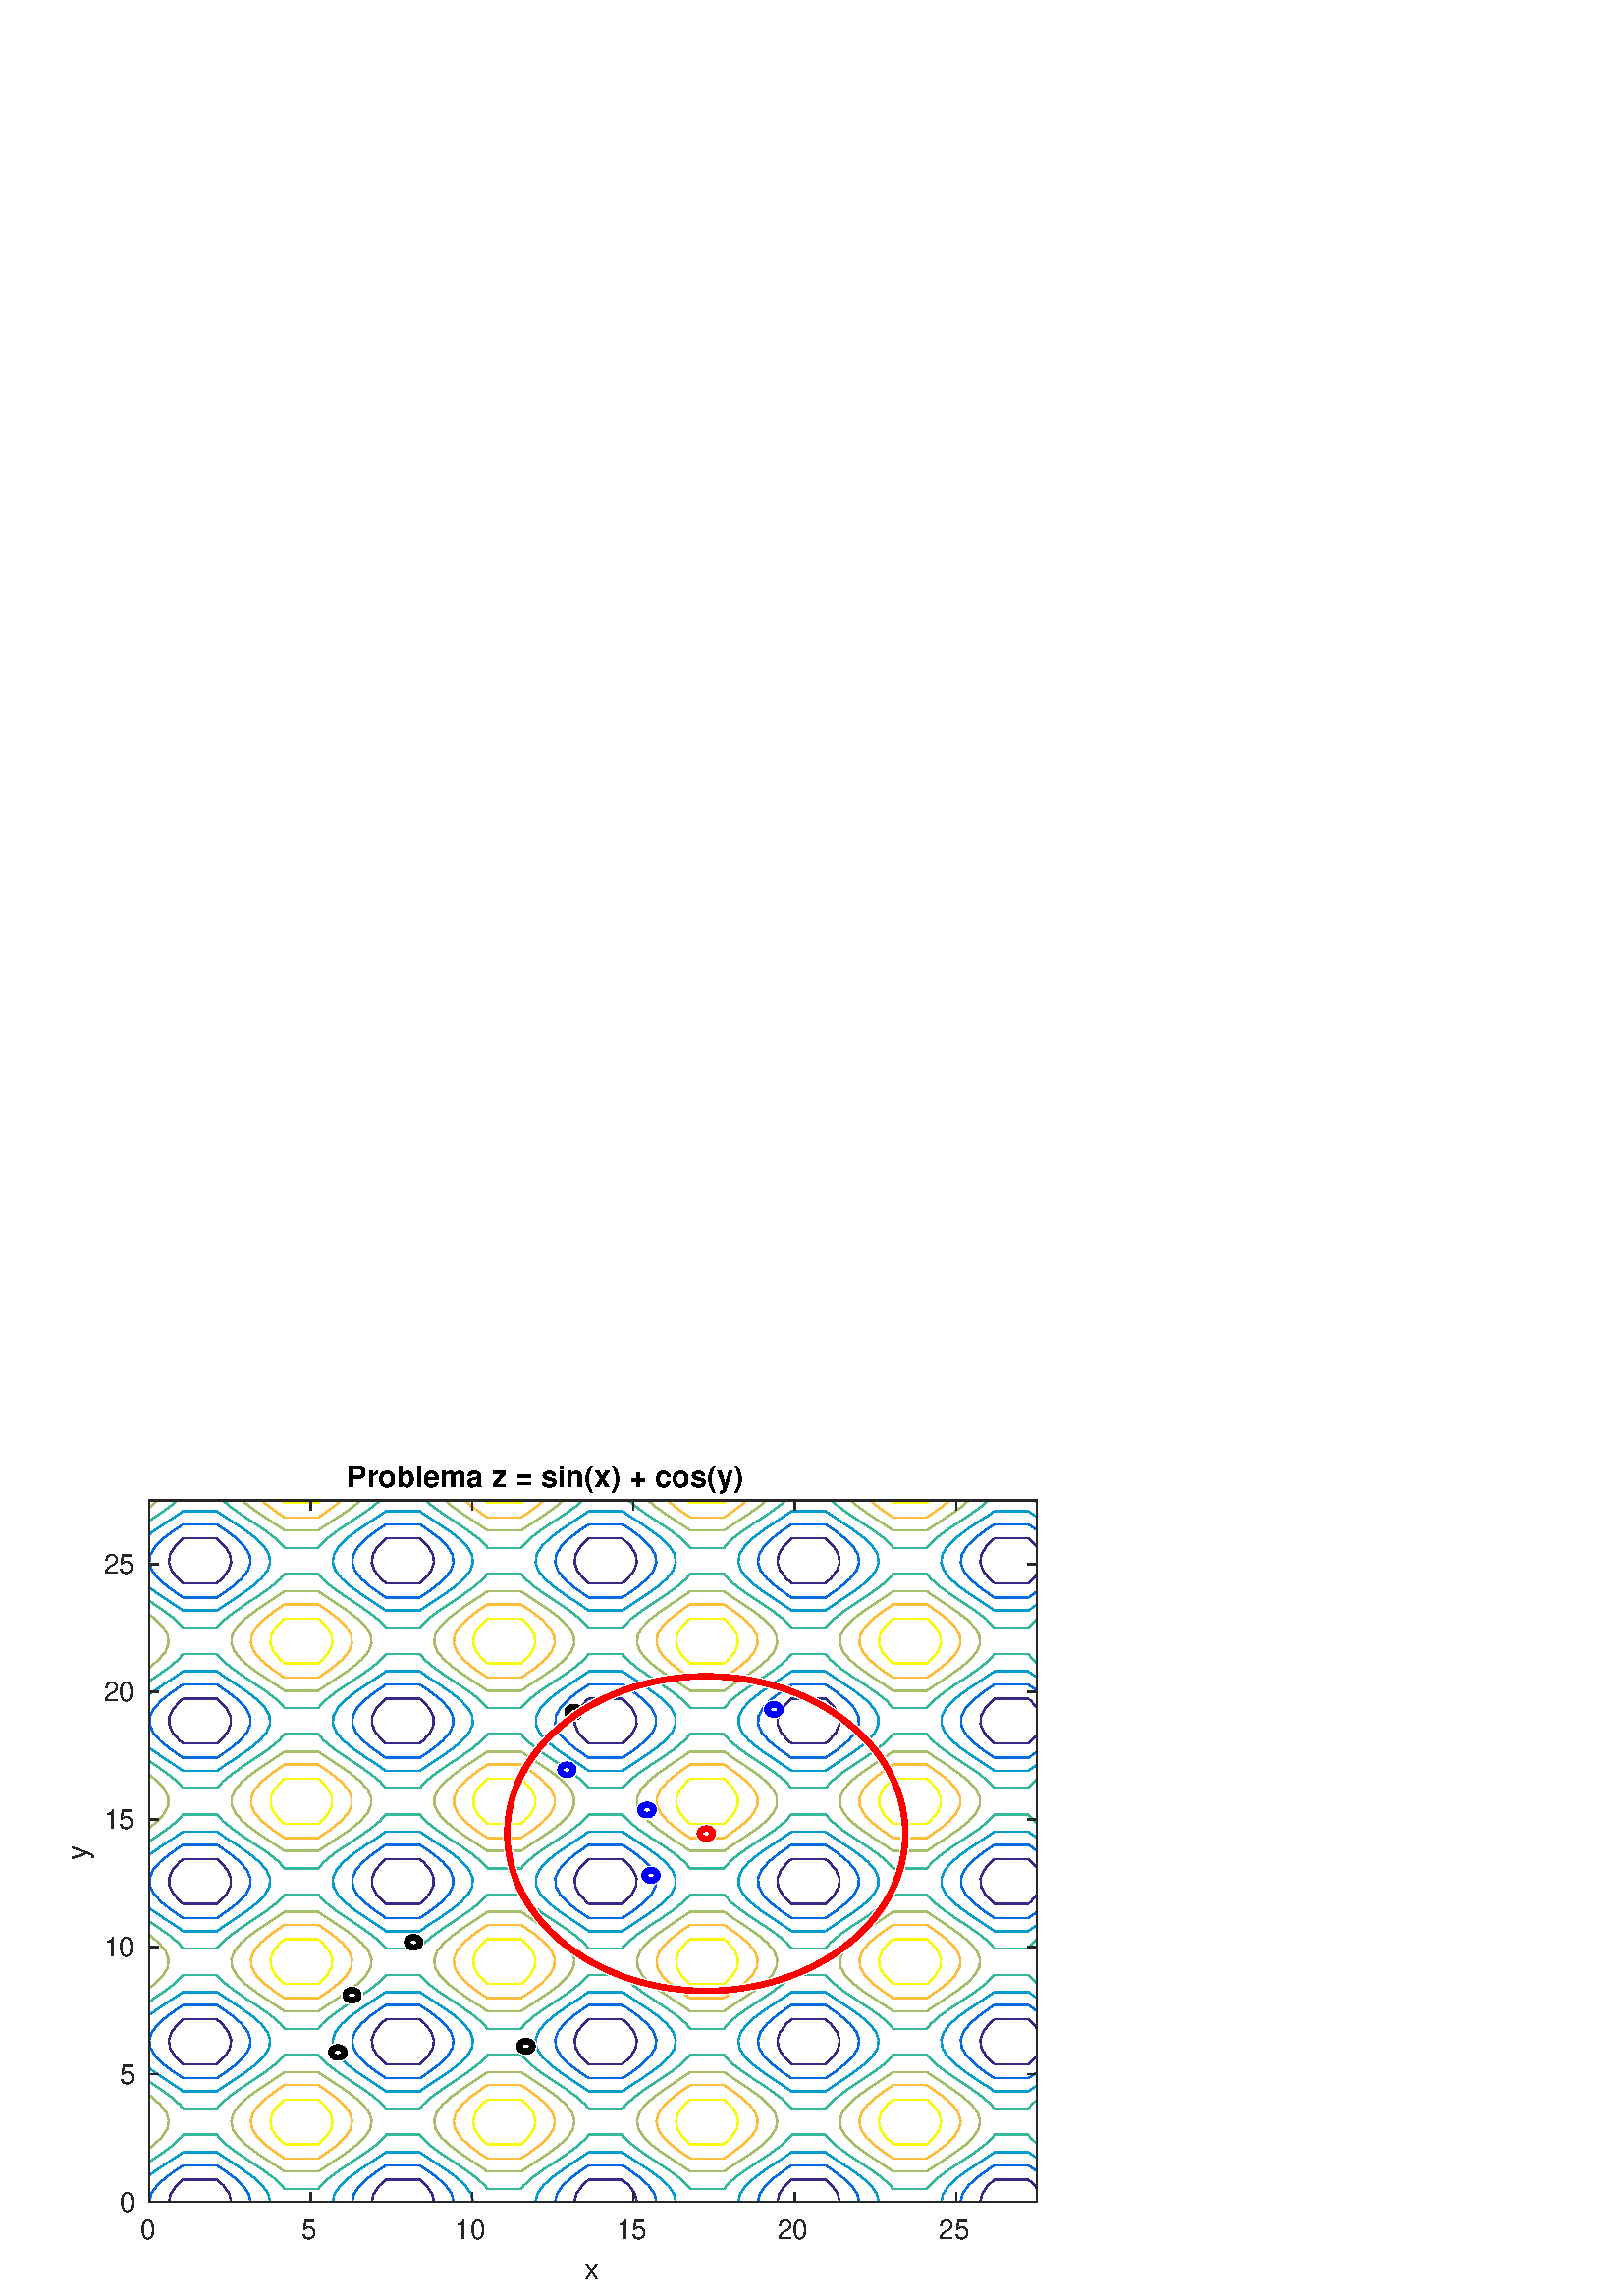 %!PS-Adobe-3.0 EPSF-3.0
%%Pages: (atend)
%%BoundingBox: 0 0 420 315
%%LanguageLevel: 3
%%EndComments
%%BeginProlog
%%BeginResource: procset (Apache XML Graphics Std ProcSet) 1.2 0
%%Version: 1.2 0
%%Copyright: (Copyright 2001-2003,2010 The Apache Software Foundation. License terms: http://www.apache.org/licenses/LICENSE-2.0)
/bd{bind def}bind def
/ld{load def}bd
/GR/grestore ld
/M/moveto ld
/LJ/setlinejoin ld
/C/curveto ld
/f/fill ld
/LW/setlinewidth ld
/GC/setgray ld
/t/show ld
/N/newpath ld
/CT/concat ld
/cp/closepath ld
/S/stroke ld
/L/lineto ld
/CC/setcmykcolor ld
/A/ashow ld
/GS/gsave ld
/RC/setrgbcolor ld
/RM/rmoveto ld
/ML/setmiterlimit ld
/re {4 2 roll M
1 index 0 rlineto
0 exch rlineto
neg 0 rlineto
cp } bd
/_ctm matrix def
/_tm matrix def
/BT { _ctm currentmatrix pop matrix _tm copy pop 0 0 moveto } bd
/ET { _ctm setmatrix } bd
/iTm { _ctm setmatrix _tm concat } bd
/Tm { _tm astore pop iTm 0 0 moveto } bd
/ux 0.0 def
/uy 0.0 def
/F {
  /Tp exch def
  /Tf exch def
  Tf findfont Tp scalefont setfont
  /cf Tf def  /cs Tp def
} bd
/ULS {currentpoint /uy exch def /ux exch def} bd
/ULE {
  /Tcx currentpoint pop def
  gsave
  newpath
  cf findfont cs scalefont dup
  /FontMatrix get 0 get /Ts exch def /FontInfo get dup
  /UnderlinePosition get Ts mul /To exch def
  /UnderlineThickness get Ts mul /Tt exch def
  ux uy To add moveto  Tcx uy To add lineto
  Tt setlinewidth stroke
  grestore
} bd
/OLE {
  /Tcx currentpoint pop def
  gsave
  newpath
  cf findfont cs scalefont dup
  /FontMatrix get 0 get /Ts exch def /FontInfo get dup
  /UnderlinePosition get Ts mul /To exch def
  /UnderlineThickness get Ts mul /Tt exch def
  ux uy To add cs add moveto Tcx uy To add cs add lineto
  Tt setlinewidth stroke
  grestore
} bd
/SOE {
  /Tcx currentpoint pop def
  gsave
  newpath
  cf findfont cs scalefont dup
  /FontMatrix get 0 get /Ts exch def /FontInfo get dup
  /UnderlinePosition get Ts mul /To exch def
  /UnderlineThickness get Ts mul /Tt exch def
  ux uy To add cs 10 mul 26 idiv add moveto Tcx uy To add cs 10 mul 26 idiv add lineto
  Tt setlinewidth stroke
  grestore
} bd
/QT {
/Y22 exch store
/X22 exch store
/Y21 exch store
/X21 exch store
currentpoint
/Y21 load 2 mul add 3 div exch
/X21 load 2 mul add 3 div exch
/X21 load 2 mul /X22 load add 3 div
/Y21 load 2 mul /Y22 load add 3 div
/X22 load /Y22 load curveto
} bd
/SSPD {
dup length /d exch dict def
{
/v exch def
/k exch def
currentpagedevice k known {
/cpdv currentpagedevice k get def
v cpdv ne {
/upd false def
/nullv v type /nulltype eq def
/nullcpdv cpdv type /nulltype eq def
nullv nullcpdv or
{
/upd true def
} {
/sametype v type cpdv type eq def
sametype {
v type /arraytype eq {
/vlen v length def
/cpdvlen cpdv length def
vlen cpdvlen eq {
0 1 vlen 1 sub {
/i exch def
/obj v i get def
/cpdobj cpdv i get def
obj cpdobj ne {
/upd true def
exit
} if
} for
} {
/upd true def
} ifelse
} {
v type /dicttype eq {
v {
/dv exch def
/dk exch def
/cpddv cpdv dk get def
dv cpddv ne {
/upd true def
exit
} if
} forall
} {
/upd true def
} ifelse
} ifelse
} if
} ifelse
upd true eq {
d k v put
} if
} if
} if
} forall
d length 0 gt {
d setpagedevice
} if
} bd
/RE { % /NewFontName [NewEncodingArray] /FontName RE -
  findfont dup length dict begin
  {
    1 index /FID ne
    {def} {pop pop} ifelse
  } forall
  /Encoding exch def
  /FontName 1 index def
  currentdict definefont pop
  end
} bind def
%%EndResource
%%BeginResource: procset (Apache XML Graphics EPS ProcSet) 1.0 0
%%Version: 1.0 0
%%Copyright: (Copyright 2002-2003 The Apache Software Foundation. License terms: http://www.apache.org/licenses/LICENSE-2.0)
/BeginEPSF { %def
/b4_Inc_state save def         % Save state for cleanup
/dict_count countdictstack def % Count objects on dict stack
/op_count count 1 sub def      % Count objects on operand stack
userdict begin                 % Push userdict on dict stack
/showpage { } def              % Redefine showpage, { } = null proc
0 setgray 0 setlinecap         % Prepare graphics state
1 setlinewidth 0 setlinejoin
10 setmiterlimit [ ] 0 setdash newpath
/languagelevel where           % If level not equal to 1 then
{pop languagelevel             % set strokeadjust and
1 ne                           % overprint to their defaults.
{false setstrokeadjust false setoverprint
} if
} if
} bd
/EndEPSF { %def
count op_count sub {pop} repeat            % Clean up stacks
countdictstack dict_count sub {end} repeat
b4_Inc_state restore
} bd
%%EndResource
%FOPBeginFontDict
%%IncludeResource: font Courier-Bold
%%IncludeResource: font Helvetica
%%IncludeResource: font Courier-BoldOblique
%%IncludeResource: font Courier-Oblique
%%IncludeResource: font Times-Roman
%%IncludeResource: font Helvetica-BoldOblique
%%IncludeResource: font Helvetica-Bold
%%IncludeResource: font Helvetica-Oblique
%%IncludeResource: font Times-BoldItalic
%%IncludeResource: font Courier
%%IncludeResource: font Times-Italic
%%IncludeResource: font Times-Bold
%%IncludeResource: font Symbol
%%IncludeResource: font ZapfDingbats
%FOPEndFontDict
%%BeginResource: encoding WinAnsiEncoding
/WinAnsiEncoding [
/.notdef /.notdef /.notdef /.notdef /.notdef
/.notdef /.notdef /.notdef /.notdef /.notdef
/.notdef /.notdef /.notdef /.notdef /.notdef
/.notdef /.notdef /.notdef /.notdef /.notdef
/.notdef /.notdef /.notdef /.notdef /.notdef
/.notdef /.notdef /.notdef /.notdef /.notdef
/.notdef /.notdef /space /exclam /quotedbl
/numbersign /dollar /percent /ampersand /quotesingle
/parenleft /parenright /asterisk /plus /comma
/hyphen /period /slash /zero /one
/two /three /four /five /six
/seven /eight /nine /colon /semicolon
/less /equal /greater /question /at
/A /B /C /D /E
/F /G /H /I /J
/K /L /M /N /O
/P /Q /R /S /T
/U /V /W /X /Y
/Z /bracketleft /backslash /bracketright /asciicircum
/underscore /quoteleft /a /b /c
/d /e /f /g /h
/i /j /k /l /m
/n /o /p /q /r
/s /t /u /v /w
/x /y /z /braceleft /bar
/braceright /asciitilde /bullet /Euro /bullet
/quotesinglbase /florin /quotedblbase /ellipsis /dagger
/daggerdbl /circumflex /perthousand /Scaron /guilsinglleft
/OE /bullet /Zcaron /bullet /bullet
/quoteleft /quoteright /quotedblleft /quotedblright /bullet
/endash /emdash /asciitilde /trademark /scaron
/guilsinglright /oe /bullet /zcaron /Ydieresis
/space /exclamdown /cent /sterling /currency
/yen /brokenbar /section /dieresis /copyright
/ordfeminine /guillemotleft /logicalnot /sfthyphen /registered
/macron /degree /plusminus /twosuperior /threesuperior
/acute /mu /paragraph /middot /cedilla
/onesuperior /ordmasculine /guillemotright /onequarter /onehalf
/threequarters /questiondown /Agrave /Aacute /Acircumflex
/Atilde /Adieresis /Aring /AE /Ccedilla
/Egrave /Eacute /Ecircumflex /Edieresis /Igrave
/Iacute /Icircumflex /Idieresis /Eth /Ntilde
/Ograve /Oacute /Ocircumflex /Otilde /Odieresis
/multiply /Oslash /Ugrave /Uacute /Ucircumflex
/Udieresis /Yacute /Thorn /germandbls /agrave
/aacute /acircumflex /atilde /adieresis /aring
/ae /ccedilla /egrave /eacute /ecircumflex
/edieresis /igrave /iacute /icircumflex /idieresis
/eth /ntilde /ograve /oacute /ocircumflex
/otilde /odieresis /divide /oslash /ugrave
/uacute /ucircumflex /udieresis /yacute /thorn
/ydieresis
] def
%%EndResource
%FOPBeginFontReencode
/Courier-Bold findfont
dup length dict begin
  {1 index /FID ne {def} {pop pop} ifelse} forall
  /Encoding WinAnsiEncoding def
  currentdict
end
/Courier-Bold exch definefont pop
/Helvetica findfont
dup length dict begin
  {1 index /FID ne {def} {pop pop} ifelse} forall
  /Encoding WinAnsiEncoding def
  currentdict
end
/Helvetica exch definefont pop
/Courier-BoldOblique findfont
dup length dict begin
  {1 index /FID ne {def} {pop pop} ifelse} forall
  /Encoding WinAnsiEncoding def
  currentdict
end
/Courier-BoldOblique exch definefont pop
/Courier-Oblique findfont
dup length dict begin
  {1 index /FID ne {def} {pop pop} ifelse} forall
  /Encoding WinAnsiEncoding def
  currentdict
end
/Courier-Oblique exch definefont pop
/Times-Roman findfont
dup length dict begin
  {1 index /FID ne {def} {pop pop} ifelse} forall
  /Encoding WinAnsiEncoding def
  currentdict
end
/Times-Roman exch definefont pop
/Helvetica-BoldOblique findfont
dup length dict begin
  {1 index /FID ne {def} {pop pop} ifelse} forall
  /Encoding WinAnsiEncoding def
  currentdict
end
/Helvetica-BoldOblique exch definefont pop
/Helvetica-Bold findfont
dup length dict begin
  {1 index /FID ne {def} {pop pop} ifelse} forall
  /Encoding WinAnsiEncoding def
  currentdict
end
/Helvetica-Bold exch definefont pop
/Helvetica-Oblique findfont
dup length dict begin
  {1 index /FID ne {def} {pop pop} ifelse} forall
  /Encoding WinAnsiEncoding def
  currentdict
end
/Helvetica-Oblique exch definefont pop
/Times-BoldItalic findfont
dup length dict begin
  {1 index /FID ne {def} {pop pop} ifelse} forall
  /Encoding WinAnsiEncoding def
  currentdict
end
/Times-BoldItalic exch definefont pop
/Courier findfont
dup length dict begin
  {1 index /FID ne {def} {pop pop} ifelse} forall
  /Encoding WinAnsiEncoding def
  currentdict
end
/Courier exch definefont pop
/Times-Italic findfont
dup length dict begin
  {1 index /FID ne {def} {pop pop} ifelse} forall
  /Encoding WinAnsiEncoding def
  currentdict
end
/Times-Italic exch definefont pop
/Times-Bold findfont
dup length dict begin
  {1 index /FID ne {def} {pop pop} ifelse} forall
  /Encoding WinAnsiEncoding def
  currentdict
end
/Times-Bold exch definefont pop
%FOPEndFontReencode
%%EndProlog
%%Page: 1 1
%%PageBoundingBox: 0 0 420 315
%%BeginPageSetup
[1 0 0 -1 0 315] CT
%%EndPageSetup
GS
[0.75 0 0 0.75 0 0] CT
1 GC
N
0 0 560 420 re
f
GR
GS
[0.75 0 0 0.75 0 0] CT
1 GC
N
0 0 560 420 re
f
GR
GS
[0.75 0 0 0.75 0 0] CT
1 GC
N
73 374 M
507 374 L
507 31 L
73 31 L
cp
f
GR
GS
[0.75 0 0 0.75 217.5 21.187] CT
/Helvetica-Bold 14.667 F
GS
[1 0 0 1 0 0] CT
-120.5 -4 moveto 
1 -1 scale
(Problema z = sin\(x\) + cos\(y\)) t 
GR
GR
GS
[0.75 0 0 0.75 0 0] CT
0.208 0.165 0.525 RC
1 LJ
0.667 LW
N
82.542 374 M
83.494 370.042 L
S
GR
GS
[0.75 0 0 0.75 0 0] CT
0.208 0.165 0.525 RC
1 LJ
0.667 LW
N
112.086 370.042 M
113.038 374 L
S
GR
GS
[0.75 0 0 0.75 0 0] CT
0.208 0.165 0.525 RC
1 LJ
0.667 LW
N
181.702 374 M
182.655 370.042 L
S
GR
GS
[0.75 0 0 0.75 0 0] CT
0.208 0.165 0.525 RC
1 LJ
0.667 LW
N
211.246 370.042 M
212.198 374 L
S
GR
GS
[0.75 0 0 0.75 0 0] CT
0.208 0.165 0.525 RC
1 LJ
0.667 LW
N
280.862 374 M
281.815 370.042 L
S
GR
GS
[0.75 0 0 0.75 0 0] CT
0.208 0.165 0.525 RC
1 LJ
0.667 LW
N
310.406 370.042 M
311.359 374 L
S
GR
GS
[0.75 0 0 0.75 0 0] CT
0.208 0.165 0.525 RC
1 LJ
0.667 LW
N
380.022 374 M
380.975 370.042 L
S
GR
GS
[0.75 0 0 0.75 0 0] CT
0.208 0.165 0.525 RC
1 LJ
0.667 LW
N
409.566 370.042 M
410.519 374 L
S
GR
GS
[0.75 0 0 0.75 0 0] CT
0.208 0.165 0.525 RC
1 LJ
0.667 LW
N
479.182 374 M
480.135 370.042 L
S
GR
GS
[0.75 0 0 0.75 0 0] CT
0.208 0.165 0.525 RC
1 LJ
0.667 LW
N
83.494 370.042 M
86.258 366.084 L
S
GR
GS
[0.75 0 0 0.75 0 0] CT
0.208 0.165 0.525 RC
1 LJ
0.667 LW
N
109.322 366.084 M
112.086 370.042 L
S
GR
GS
[0.75 0 0 0.75 0 0] CT
0.208 0.165 0.525 RC
1 LJ
0.667 LW
N
182.655 370.042 M
185.418 366.084 L
S
GR
GS
[0.75 0 0 0.75 0 0] CT
0.208 0.165 0.525 RC
1 LJ
0.667 LW
N
208.482 366.084 M
211.246 370.042 L
S
GR
GS
[0.75 0 0 0.75 0 0] CT
0.208 0.165 0.525 RC
1 LJ
0.667 LW
N
281.815 370.042 M
284.578 366.084 L
S
GR
GS
[0.75 0 0 0.75 0 0] CT
0.208 0.165 0.525 RC
1 LJ
0.667 LW
N
307.642 366.084 M
310.406 370.042 L
S
GR
GS
[0.75 0 0 0.75 0 0] CT
0.208 0.165 0.525 RC
1 LJ
0.667 LW
N
380.975 370.042 M
383.738 366.084 L
S
GR
GS
[0.75 0 0 0.75 0 0] CT
0.208 0.165 0.525 RC
1 LJ
0.667 LW
N
406.803 366.084 M
409.566 370.042 L
S
GR
GS
[0.75 0 0 0.75 0 0] CT
0.208 0.165 0.525 RC
1 LJ
0.667 LW
N
480.135 370.042 M
482.898 366.084 L
S
GR
GS
[0.75 0 0 0.75 0 0] CT
0.208 0.165 0.525 RC
1 LJ
0.667 LW
N
505.963 366.084 M
507.052 367.644 L
S
GR
GS
[0.75 0 0 0.75 0 0] CT
0.208 0.165 0.525 RC
1 LJ
0.667 LW
N
86.258 366.084 M
89.527 363.074 L
106.053 363.074 L
109.322 366.084 L
S
GR
GS
[0.75 0 0 0.75 0 0] CT
0.208 0.165 0.525 RC
1 LJ
0.667 LW
N
185.418 366.084 M
188.687 363.074 L
205.213 363.074 L
208.482 366.084 L
S
GR
GS
[0.75 0 0 0.75 0 0] CT
0.208 0.165 0.525 RC
1 LJ
0.667 LW
N
284.578 366.084 M
287.847 363.074 L
304.374 363.074 L
307.642 366.084 L
S
GR
GS
[0.75 0 0 0.75 0 0] CT
0.208 0.165 0.525 RC
1 LJ
0.667 LW
N
383.738 366.084 M
387.007 363.074 L
403.534 363.074 L
406.803 366.084 L
S
GR
GS
[0.75 0 0 0.75 0 0] CT
0.208 0.165 0.525 RC
1 LJ
0.667 LW
N
482.898 366.084 M
486.167 363.074 L
502.694 363.074 L
505.963 366.084 L
S
GR
GS
[0.75 0 0 0.75 0 0] CT
0.208 0.165 0.525 RC
1 LJ
0.667 LW
N
110.009 302.756 M
106.053 306.65 L
89.527 306.65 L
85.571 302.756 L
S
GR
GS
[0.75 0 0 0.75 0 0] CT
0.208 0.165 0.525 RC
1 LJ
0.667 LW
N
209.169 302.756 M
205.213 306.65 L
188.687 306.65 L
184.731 302.756 L
S
GR
GS
[0.75 0 0 0.75 0 0] CT
0.208 0.165 0.525 RC
1 LJ
0.667 LW
N
308.329 302.756 M
304.374 306.65 L
287.847 306.65 L
283.891 302.756 L
S
GR
GS
[0.75 0 0 0.75 0 0] CT
0.208 0.165 0.525 RC
1 LJ
0.667 LW
N
407.489 302.756 M
403.534 306.65 L
387.007 306.65 L
383.051 302.756 L
S
GR
GS
[0.75 0 0 0.75 0 0] CT
0.208 0.165 0.525 RC
1 LJ
0.667 LW
N
506.649 302.756 M
502.694 306.65 L
486.167 306.65 L
482.211 302.756 L
S
GR
GS
[0.75 0 0 0.75 0 0] CT
0.208 0.165 0.525 RC
1 LJ
0.667 LW
N
85.571 302.756 M
83.153 298.798 L
S
GR
GS
[0.75 0 0 0.75 0 0] CT
0.208 0.165 0.525 RC
1 LJ
0.667 LW
N
112.427 298.798 M
110.009 302.756 L
S
GR
GS
[0.75 0 0 0.75 0 0] CT
0.208 0.165 0.525 RC
1 LJ
0.667 LW
N
184.731 302.756 M
182.313 298.798 L
S
GR
GS
[0.75 0 0 0.75 0 0] CT
0.208 0.165 0.525 RC
1 LJ
0.667 LW
N
211.587 298.798 M
209.169 302.756 L
S
GR
GS
[0.75 0 0 0.75 0 0] CT
0.208 0.165 0.525 RC
1 LJ
0.667 LW
N
283.891 302.756 M
281.474 298.798 L
S
GR
GS
[0.75 0 0 0.75 0 0] CT
0.208 0.165 0.525 RC
1 LJ
0.667 LW
N
310.747 298.798 M
308.329 302.756 L
S
GR
GS
[0.75 0 0 0.75 0 0] CT
0.208 0.165 0.525 RC
1 LJ
0.667 LW
N
383.051 302.756 M
380.634 298.798 L
S
GR
GS
[0.75 0 0 0.75 0 0] CT
0.208 0.165 0.525 RC
1 LJ
0.667 LW
N
409.907 298.798 M
407.489 302.756 L
S
GR
GS
[0.75 0 0 0.75 0 0] CT
0.208 0.165 0.525 RC
1 LJ
0.667 LW
N
482.211 302.756 M
479.794 298.798 L
S
GR
GS
[0.75 0 0 0.75 0 0] CT
0.208 0.165 0.525 RC
1 LJ
0.667 LW
N
507.052 302.097 M
506.649 302.756 L
S
GR
GS
[0.75 0 0 0.75 0 0] CT
0.208 0.165 0.525 RC
1 LJ
0.667 LW
N
83.153 298.798 M
82.58 294.84 L
S
GR
GS
[0.75 0 0 0.75 0 0] CT
0.208 0.165 0.525 RC
1 LJ
0.667 LW
N
113 294.84 M
112.427 298.798 L
S
GR
GS
[0.75 0 0 0.75 0 0] CT
0.208 0.165 0.525 RC
1 LJ
0.667 LW
N
182.313 298.798 M
181.74 294.84 L
S
GR
GS
[0.75 0 0 0.75 0 0] CT
0.208 0.165 0.525 RC
1 LJ
0.667 LW
N
212.16 294.84 M
211.587 298.798 L
S
GR
GS
[0.75 0 0 0.75 0 0] CT
0.208 0.165 0.525 RC
1 LJ
0.667 LW
N
281.474 298.798 M
280.9 294.84 L
S
GR
GS
[0.75 0 0 0.75 0 0] CT
0.208 0.165 0.525 RC
1 LJ
0.667 LW
N
311.32 294.84 M
310.747 298.798 L
S
GR
GS
[0.75 0 0 0.75 0 0] CT
0.208 0.165 0.525 RC
1 LJ
0.667 LW
N
380.634 298.798 M
380.06 294.84 L
S
GR
GS
[0.75 0 0 0.75 0 0] CT
0.208 0.165 0.525 RC
1 LJ
0.667 LW
N
410.48 294.84 M
409.907 298.798 L
S
GR
GS
[0.75 0 0 0.75 0 0] CT
0.208 0.165 0.525 RC
1 LJ
0.667 LW
N
479.794 298.798 M
479.22 294.84 L
S
GR
GS
[0.75 0 0 0.75 0 0] CT
0.208 0.165 0.525 RC
1 LJ
0.667 LW
N
82.58 294.84 M
83.909 290.882 L
S
GR
GS
[0.75 0 0 0.75 0 0] CT
0.208 0.165 0.525 RC
1 LJ
0.667 LW
N
111.671 290.882 M
113 294.84 L
S
GR
GS
[0.75 0 0 0.75 0 0] CT
0.208 0.165 0.525 RC
1 LJ
0.667 LW
N
181.74 294.84 M
183.069 290.882 L
S
GR
GS
[0.75 0 0 0.75 0 0] CT
0.208 0.165 0.525 RC
1 LJ
0.667 LW
N
210.831 290.882 M
212.16 294.84 L
S
GR
GS
[0.75 0 0 0.75 0 0] CT
0.208 0.165 0.525 RC
1 LJ
0.667 LW
N
280.9 294.84 M
282.229 290.882 L
S
GR
GS
[0.75 0 0 0.75 0 0] CT
0.208 0.165 0.525 RC
1 LJ
0.667 LW
N
309.992 290.882 M
311.32 294.84 L
S
GR
GS
[0.75 0 0 0.75 0 0] CT
0.208 0.165 0.525 RC
1 LJ
0.667 LW
N
380.06 294.84 M
381.389 290.882 L
S
GR
GS
[0.75 0 0 0.75 0 0] CT
0.208 0.165 0.525 RC
1 LJ
0.667 LW
N
409.152 290.882 M
410.48 294.84 L
S
GR
GS
[0.75 0 0 0.75 0 0] CT
0.208 0.165 0.525 RC
1 LJ
0.667 LW
N
479.22 294.84 M
480.549 290.882 L
S
GR
GS
[0.75 0 0 0.75 0 0] CT
0.208 0.165 0.525 RC
1 LJ
0.667 LW
N
83.909 290.882 M
87.006 286.924 L
S
GR
GS
[0.75 0 0 0.75 0 0] CT
0.208 0.165 0.525 RC
1 LJ
0.667 LW
N
108.574 286.924 M
111.671 290.882 L
S
GR
GS
[0.75 0 0 0.75 0 0] CT
0.208 0.165 0.525 RC
1 LJ
0.667 LW
N
183.069 290.882 M
186.166 286.924 L
S
GR
GS
[0.75 0 0 0.75 0 0] CT
0.208 0.165 0.525 RC
1 LJ
0.667 LW
N
207.734 286.924 M
210.831 290.882 L
S
GR
GS
[0.75 0 0 0.75 0 0] CT
0.208 0.165 0.525 RC
1 LJ
0.667 LW
N
282.229 290.882 M
285.327 286.924 L
S
GR
GS
[0.75 0 0 0.75 0 0] CT
0.208 0.165 0.525 RC
1 LJ
0.667 LW
N
306.894 286.924 M
309.992 290.882 L
S
GR
GS
[0.75 0 0 0.75 0 0] CT
0.208 0.165 0.525 RC
1 LJ
0.667 LW
N
381.389 290.882 M
384.487 286.924 L
S
GR
GS
[0.75 0 0 0.75 0 0] CT
0.208 0.165 0.525 RC
1 LJ
0.667 LW
N
406.054 286.924 M
409.152 290.882 L
S
GR
GS
[0.75 0 0 0.75 0 0] CT
0.208 0.165 0.525 RC
1 LJ
0.667 LW
N
480.549 290.882 M
483.647 286.924 L
S
GR
GS
[0.75 0 0 0.75 0 0] CT
0.208 0.165 0.525 RC
1 LJ
0.667 LW
N
505.214 286.924 M
507.052 289.272 L
S
GR
GS
[0.75 0 0 0.75 0 0] CT
0.208 0.165 0.525 RC
1 LJ
0.667 LW
N
87.006 286.924 M
89.527 284.735 L
106.053 284.735 L
108.574 286.924 L
S
GR
GS
[0.75 0 0 0.75 0 0] CT
0.208 0.165 0.525 RC
1 LJ
0.667 LW
N
186.166 286.924 M
188.687 284.735 L
205.213 284.735 L
207.734 286.924 L
S
GR
GS
[0.75 0 0 0.75 0 0] CT
0.208 0.165 0.525 RC
1 LJ
0.667 LW
N
285.327 286.924 M
287.847 284.735 L
304.374 284.735 L
306.894 286.924 L
S
GR
GS
[0.75 0 0 0.75 0 0] CT
0.208 0.165 0.525 RC
1 LJ
0.667 LW
N
384.487 286.924 M
387.007 284.735 L
403.534 284.735 L
406.054 286.924 L
S
GR
GS
[0.75 0 0 0.75 0 0] CT
0.208 0.165 0.525 RC
1 LJ
0.667 LW
N
483.647 286.924 M
486.167 284.735 L
502.694 284.735 L
505.214 286.924 L
S
GR
GS
[0.75 0 0 0.75 0 0] CT
0.208 0.165 0.525 RC
1 LJ
0.667 LW
N
106.903 227.554 M
106.053 228.224 L
89.527 228.224 L
88.677 227.554 L
S
GR
GS
[0.75 0 0 0.75 0 0] CT
0.208 0.165 0.525 RC
1 LJ
0.667 LW
N
206.063 227.554 M
205.213 228.224 L
188.687 228.224 L
187.837 227.554 L
S
GR
GS
[0.75 0 0 0.75 0 0] CT
0.208 0.165 0.525 RC
1 LJ
0.667 LW
N
305.223 227.554 M
304.374 228.224 L
287.847 228.224 L
286.997 227.554 L
S
GR
GS
[0.75 0 0 0.75 0 0] CT
0.208 0.165 0.525 RC
1 LJ
0.667 LW
N
404.384 227.554 M
403.534 228.224 L
387.007 228.224 L
386.157 227.554 L
S
GR
GS
[0.75 0 0 0.75 0 0] CT
0.208 0.165 0.525 RC
1 LJ
0.667 LW
N
503.544 227.554 M
502.694 228.224 L
486.167 228.224 L
485.317 227.554 L
S
GR
GS
[0.75 0 0 0.75 0 0] CT
0.208 0.165 0.525 RC
1 LJ
0.667 LW
N
88.677 227.554 M
84.949 223.596 L
S
GR
GS
[0.75 0 0 0.75 0 0] CT
0.208 0.165 0.525 RC
1 LJ
0.667 LW
N
110.631 223.596 M
106.903 227.554 L
S
GR
GS
[0.75 0 0 0.75 0 0] CT
0.208 0.165 0.525 RC
1 LJ
0.667 LW
N
187.837 227.554 M
184.109 223.596 L
S
GR
GS
[0.75 0 0 0.75 0 0] CT
0.208 0.165 0.525 RC
1 LJ
0.667 LW
N
209.791 223.596 M
206.063 227.554 L
S
GR
GS
[0.75 0 0 0.75 0 0] CT
0.208 0.165 0.525 RC
1 LJ
0.667 LW
N
286.997 227.554 M
283.269 223.596 L
S
GR
GS
[0.75 0 0 0.75 0 0] CT
0.208 0.165 0.525 RC
1 LJ
0.667 LW
N
308.951 223.596 M
305.223 227.554 L
S
GR
GS
[0.75 0 0 0.75 0 0] CT
0.208 0.165 0.525 RC
1 LJ
0.667 LW
N
386.157 227.554 M
382.429 223.596 L
S
GR
GS
[0.75 0 0 0.75 0 0] CT
0.208 0.165 0.525 RC
1 LJ
0.667 LW
N
408.111 223.596 M
404.384 227.554 L
S
GR
GS
[0.75 0 0 0.75 0 0] CT
0.208 0.165 0.525 RC
1 LJ
0.667 LW
N
485.317 227.554 M
481.589 223.596 L
S
GR
GS
[0.75 0 0 0.75 0 0] CT
0.208 0.165 0.525 RC
1 LJ
0.667 LW
N
507.052 223.829 M
503.544 227.554 L
S
GR
GS
[0.75 0 0 0.75 0 0] CT
0.208 0.165 0.525 RC
1 LJ
0.667 LW
N
84.949 223.596 M
82.887 219.638 L
S
GR
GS
[0.75 0 0 0.75 0 0] CT
0.208 0.165 0.525 RC
1 LJ
0.667 LW
N
112.693 219.638 M
110.631 223.596 L
S
GR
GS
[0.75 0 0 0.75 0 0] CT
0.208 0.165 0.525 RC
1 LJ
0.667 LW
N
184.109 223.596 M
182.047 219.638 L
S
GR
GS
[0.75 0 0 0.75 0 0] CT
0.208 0.165 0.525 RC
1 LJ
0.667 LW
N
211.854 219.638 M
209.791 223.596 L
S
GR
GS
[0.75 0 0 0.75 0 0] CT
0.208 0.165 0.525 RC
1 LJ
0.667 LW
N
283.269 223.596 M
281.207 219.638 L
S
GR
GS
[0.75 0 0 0.75 0 0] CT
0.208 0.165 0.525 RC
1 LJ
0.667 LW
N
311.014 219.638 M
308.951 223.596 L
S
GR
GS
[0.75 0 0 0.75 0 0] CT
0.208 0.165 0.525 RC
1 LJ
0.667 LW
N
382.429 223.596 M
380.367 219.638 L
S
GR
GS
[0.75 0 0 0.75 0 0] CT
0.208 0.165 0.525 RC
1 LJ
0.667 LW
N
410.174 219.638 M
408.111 223.596 L
S
GR
GS
[0.75 0 0 0.75 0 0] CT
0.208 0.165 0.525 RC
1 LJ
0.667 LW
N
481.589 223.596 M
479.527 219.638 L
S
GR
GS
[0.75 0 0 0.75 0 0] CT
0.208 0.165 0.525 RC
1 LJ
0.667 LW
N
82.887 219.638 M
82.695 215.68 L
S
GR
GS
[0.75 0 0 0.75 0 0] CT
0.208 0.165 0.525 RC
1 LJ
0.667 LW
N
112.885 215.68 M
112.693 219.638 L
S
GR
GS
[0.75 0 0 0.75 0 0] CT
0.208 0.165 0.525 RC
1 LJ
0.667 LW
N
182.047 219.638 M
181.855 215.68 L
S
GR
GS
[0.75 0 0 0.75 0 0] CT
0.208 0.165 0.525 RC
1 LJ
0.667 LW
N
212.045 215.68 M
211.854 219.638 L
S
GR
GS
[0.75 0 0 0.75 0 0] CT
0.208 0.165 0.525 RC
1 LJ
0.667 LW
N
281.207 219.638 M
281.015 215.68 L
S
GR
GS
[0.75 0 0 0.75 0 0] CT
0.208 0.165 0.525 RC
1 LJ
0.667 LW
N
311.205 215.68 M
311.014 219.638 L
S
GR
GS
[0.75 0 0 0.75 0 0] CT
0.208 0.165 0.525 RC
1 LJ
0.667 LW
N
380.367 219.638 M
380.175 215.68 L
S
GR
GS
[0.75 0 0 0.75 0 0] CT
0.208 0.165 0.525 RC
1 LJ
0.667 LW
N
410.365 215.68 M
410.174 219.638 L
S
GR
GS
[0.75 0 0 0.75 0 0] CT
0.208 0.165 0.525 RC
1 LJ
0.667 LW
N
479.527 219.638 M
479.336 215.68 L
S
GR
GS
[0.75 0 0 0.75 0 0] CT
0.208 0.165 0.525 RC
1 LJ
0.667 LW
N
82.695 215.68 M
84.394 211.722 L
S
GR
GS
[0.75 0 0 0.75 0 0] CT
0.208 0.165 0.525 RC
1 LJ
0.667 LW
N
111.186 211.722 M
112.885 215.68 L
S
GR
GS
[0.75 0 0 0.75 0 0] CT
0.208 0.165 0.525 RC
1 LJ
0.667 LW
N
181.855 215.68 M
183.554 211.722 L
S
GR
GS
[0.75 0 0 0.75 0 0] CT
0.208 0.165 0.525 RC
1 LJ
0.667 LW
N
210.346 211.722 M
212.045 215.68 L
S
GR
GS
[0.75 0 0 0.75 0 0] CT
0.208 0.165 0.525 RC
1 LJ
0.667 LW
N
281.015 215.68 M
282.714 211.722 L
S
GR
GS
[0.75 0 0 0.75 0 0] CT
0.208 0.165 0.525 RC
1 LJ
0.667 LW
N
309.506 211.722 M
311.205 215.68 L
S
GR
GS
[0.75 0 0 0.75 0 0] CT
0.208 0.165 0.525 RC
1 LJ
0.667 LW
N
380.175 215.68 M
381.874 211.722 L
S
GR
GS
[0.75 0 0 0.75 0 0] CT
0.208 0.165 0.525 RC
1 LJ
0.667 LW
N
408.666 211.722 M
410.365 215.68 L
S
GR
GS
[0.75 0 0 0.75 0 0] CT
0.208 0.165 0.525 RC
1 LJ
0.667 LW
N
479.336 215.68 M
481.035 211.722 L
S
GR
GS
[0.75 0 0 0.75 0 0] CT
0.208 0.165 0.525 RC
1 LJ
0.667 LW
N
84.394 211.722 M
87.814 207.764 L
S
GR
GS
[0.75 0 0 0.75 0 0] CT
0.208 0.165 0.525 RC
1 LJ
0.667 LW
N
107.766 207.764 M
111.186 211.722 L
S
GR
GS
[0.75 0 0 0.75 0 0] CT
0.208 0.165 0.525 RC
1 LJ
0.667 LW
N
183.554 211.722 M
186.974 207.764 L
S
GR
GS
[0.75 0 0 0.75 0 0] CT
0.208 0.165 0.525 RC
1 LJ
0.667 LW
N
206.926 207.764 M
210.346 211.722 L
S
GR
GS
[0.75 0 0 0.75 0 0] CT
0.208 0.165 0.525 RC
1 LJ
0.667 LW
N
282.714 211.722 M
286.134 207.764 L
S
GR
GS
[0.75 0 0 0.75 0 0] CT
0.208 0.165 0.525 RC
1 LJ
0.667 LW
N
306.086 207.764 M
309.506 211.722 L
S
GR
GS
[0.75 0 0 0.75 0 0] CT
0.208 0.165 0.525 RC
1 LJ
0.667 LW
N
381.874 211.722 M
385.294 207.764 L
S
GR
GS
[0.75 0 0 0.75 0 0] CT
0.208 0.165 0.525 RC
1 LJ
0.667 LW
N
405.247 207.764 M
408.666 211.722 L
S
GR
GS
[0.75 0 0 0.75 0 0] CT
0.208 0.165 0.525 RC
1 LJ
0.667 LW
N
481.035 211.722 M
484.454 207.764 L
S
GR
GS
[0.75 0 0 0.75 0 0] CT
0.208 0.165 0.525 RC
1 LJ
0.667 LW
N
504.407 207.764 M
507.052 210.825 L
S
GR
GS
[0.75 0 0 0.75 0 0] CT
0.208 0.165 0.525 RC
1 LJ
0.667 LW
N
87.814 207.764 M
89.527 206.351 L
106.053 206.351 L
107.766 207.764 L
S
GR
GS
[0.75 0 0 0.75 0 0] CT
0.208 0.165 0.525 RC
1 LJ
0.667 LW
N
186.974 207.764 M
188.687 206.351 L
205.213 206.351 L
206.926 207.764 L
S
GR
GS
[0.75 0 0 0.75 0 0] CT
0.208 0.165 0.525 RC
1 LJ
0.667 LW
N
286.134 207.764 M
287.847 206.351 L
304.374 206.351 L
306.086 207.764 L
S
GR
GS
[0.75 0 0 0.75 0 0] CT
0.208 0.165 0.525 RC
1 LJ
0.667 LW
N
385.294 207.764 M
387.007 206.351 L
403.534 206.351 L
405.247 207.764 L
S
GR
GS
[0.75 0 0 0.75 0 0] CT
0.208 0.165 0.525 RC
1 LJ
0.667 LW
N
484.454 207.764 M
486.167 206.351 L
502.694 206.351 L
504.407 207.764 L
S
GR
GS
[0.75 0 0 0.75 0 0] CT
0.208 0.165 0.525 RC
1 LJ
0.667 LW
N
107.766 148.394 M
106.053 149.807 L
89.527 149.807 L
87.814 148.394 L
S
GR
GS
[0.75 0 0 0.75 0 0] CT
0.208 0.165 0.525 RC
1 LJ
0.667 LW
N
206.926 148.394 M
205.213 149.807 L
188.687 149.807 L
186.974 148.394 L
S
GR
GS
[0.75 0 0 0.75 0 0] CT
0.208 0.165 0.525 RC
1 LJ
0.667 LW
N
306.086 148.394 M
304.374 149.807 L
287.847 149.807 L
286.134 148.394 L
S
GR
GS
[0.75 0 0 0.75 0 0] CT
0.208 0.165 0.525 RC
1 LJ
0.667 LW
N
405.247 148.394 M
403.534 149.807 L
387.007 149.807 L
385.294 148.394 L
S
GR
GS
[0.75 0 0 0.75 0 0] CT
0.208 0.165 0.525 RC
1 LJ
0.667 LW
N
504.407 148.394 M
502.694 149.807 L
486.167 149.807 L
484.454 148.394 L
S
GR
GS
[0.75 0 0 0.75 0 0] CT
0.208 0.165 0.525 RC
1 LJ
0.667 LW
N
87.814 148.394 M
84.394 144.436 L
S
GR
GS
[0.75 0 0 0.75 0 0] CT
0.208 0.165 0.525 RC
1 LJ
0.667 LW
N
111.186 144.436 M
107.766 148.394 L
S
GR
GS
[0.75 0 0 0.75 0 0] CT
0.208 0.165 0.525 RC
1 LJ
0.667 LW
N
186.974 148.394 M
183.554 144.436 L
S
GR
GS
[0.75 0 0 0.75 0 0] CT
0.208 0.165 0.525 RC
1 LJ
0.667 LW
N
210.346 144.436 M
206.926 148.394 L
S
GR
GS
[0.75 0 0 0.75 0 0] CT
0.208 0.165 0.525 RC
1 LJ
0.667 LW
N
286.134 148.394 M
282.714 144.436 L
S
GR
GS
[0.75 0 0 0.75 0 0] CT
0.208 0.165 0.525 RC
1 LJ
0.667 LW
N
309.506 144.436 M
306.086 148.394 L
S
GR
GS
[0.75 0 0 0.75 0 0] CT
0.208 0.165 0.525 RC
1 LJ
0.667 LW
N
385.294 148.394 M
381.874 144.436 L
S
GR
GS
[0.75 0 0 0.75 0 0] CT
0.208 0.165 0.525 RC
1 LJ
0.667 LW
N
408.666 144.436 M
405.247 148.394 L
S
GR
GS
[0.75 0 0 0.75 0 0] CT
0.208 0.165 0.525 RC
1 LJ
0.667 LW
N
484.454 148.394 M
481.035 144.436 L
S
GR
GS
[0.75 0 0 0.75 0 0] CT
0.208 0.165 0.525 RC
1 LJ
0.667 LW
N
507.052 145.332 M
504.407 148.394 L
S
GR
GS
[0.75 0 0 0.75 0 0] CT
0.208 0.165 0.525 RC
1 LJ
0.667 LW
N
84.394 144.436 M
82.695 140.478 L
S
GR
GS
[0.75 0 0 0.75 0 0] CT
0.208 0.165 0.525 RC
1 LJ
0.667 LW
N
112.885 140.478 M
111.186 144.436 L
S
GR
GS
[0.75 0 0 0.75 0 0] CT
0.208 0.165 0.525 RC
1 LJ
0.667 LW
N
183.554 144.436 M
181.855 140.478 L
S
GR
GS
[0.75 0 0 0.75 0 0] CT
0.208 0.165 0.525 RC
1 LJ
0.667 LW
N
212.045 140.478 M
210.346 144.436 L
S
GR
GS
[0.75 0 0 0.75 0 0] CT
0.208 0.165 0.525 RC
1 LJ
0.667 LW
N
282.714 144.436 M
281.015 140.478 L
S
GR
GS
[0.75 0 0 0.75 0 0] CT
0.208 0.165 0.525 RC
1 LJ
0.667 LW
N
311.205 140.478 M
309.506 144.436 L
S
GR
GS
[0.75 0 0 0.75 0 0] CT
0.208 0.165 0.525 RC
1 LJ
0.667 LW
N
381.874 144.436 M
380.175 140.478 L
S
GR
GS
[0.75 0 0 0.75 0 0] CT
0.208 0.165 0.525 RC
1 LJ
0.667 LW
N
410.365 140.478 M
408.666 144.436 L
S
GR
GS
[0.75 0 0 0.75 0 0] CT
0.208 0.165 0.525 RC
1 LJ
0.667 LW
N
481.035 144.436 M
479.336 140.478 L
S
GR
GS
[0.75 0 0 0.75 0 0] CT
0.208 0.165 0.525 RC
1 LJ
0.667 LW
N
82.695 140.478 M
82.887 136.52 L
S
GR
GS
[0.75 0 0 0.75 0 0] CT
0.208 0.165 0.525 RC
1 LJ
0.667 LW
N
112.693 136.52 M
112.885 140.478 L
S
GR
GS
[0.75 0 0 0.75 0 0] CT
0.208 0.165 0.525 RC
1 LJ
0.667 LW
N
181.855 140.478 M
182.047 136.52 L
S
GR
GS
[0.75 0 0 0.75 0 0] CT
0.208 0.165 0.525 RC
1 LJ
0.667 LW
N
211.854 136.52 M
212.045 140.478 L
S
GR
GS
[0.75 0 0 0.75 0 0] CT
0.208 0.165 0.525 RC
1 LJ
0.667 LW
N
281.015 140.478 M
281.207 136.52 L
S
GR
GS
[0.75 0 0 0.75 0 0] CT
0.208 0.165 0.525 RC
1 LJ
0.667 LW
N
311.014 136.52 M
311.205 140.478 L
S
GR
GS
[0.75 0 0 0.75 0 0] CT
0.208 0.165 0.525 RC
1 LJ
0.667 LW
N
380.175 140.478 M
380.367 136.52 L
S
GR
GS
[0.75 0 0 0.75 0 0] CT
0.208 0.165 0.525 RC
1 LJ
0.667 LW
N
410.174 136.52 M
410.365 140.478 L
S
GR
GS
[0.75 0 0 0.75 0 0] CT
0.208 0.165 0.525 RC
1 LJ
0.667 LW
N
479.336 140.478 M
479.527 136.52 L
S
GR
GS
[0.75 0 0 0.75 0 0] CT
0.208 0.165 0.525 RC
1 LJ
0.667 LW
N
82.887 136.52 M
84.949 132.562 L
S
GR
GS
[0.75 0 0 0.75 0 0] CT
0.208 0.165 0.525 RC
1 LJ
0.667 LW
N
110.631 132.562 M
112.693 136.52 L
S
GR
GS
[0.75 0 0 0.75 0 0] CT
0.208 0.165 0.525 RC
1 LJ
0.667 LW
N
182.047 136.52 M
184.109 132.562 L
S
GR
GS
[0.75 0 0 0.75 0 0] CT
0.208 0.165 0.525 RC
1 LJ
0.667 LW
N
209.791 132.562 M
211.854 136.52 L
S
GR
GS
[0.75 0 0 0.75 0 0] CT
0.208 0.165 0.525 RC
1 LJ
0.667 LW
N
281.207 136.52 M
283.269 132.562 L
S
GR
GS
[0.75 0 0 0.75 0 0] CT
0.208 0.165 0.525 RC
1 LJ
0.667 LW
N
308.951 132.562 M
311.014 136.52 L
S
GR
GS
[0.75 0 0 0.75 0 0] CT
0.208 0.165 0.525 RC
1 LJ
0.667 LW
N
380.367 136.52 M
382.429 132.562 L
S
GR
GS
[0.75 0 0 0.75 0 0] CT
0.208 0.165 0.525 RC
1 LJ
0.667 LW
N
408.111 132.562 M
410.174 136.52 L
S
GR
GS
[0.75 0 0 0.75 0 0] CT
0.208 0.165 0.525 RC
1 LJ
0.667 LW
N
479.527 136.52 M
481.589 132.562 L
S
GR
GS
[0.75 0 0 0.75 0 0] CT
0.208 0.165 0.525 RC
1 LJ
0.667 LW
N
84.949 132.562 M
88.677 128.604 L
S
GR
GS
[0.75 0 0 0.75 0 0] CT
0.208 0.165 0.525 RC
1 LJ
0.667 LW
N
106.903 128.604 M
110.631 132.562 L
S
GR
GS
[0.75 0 0 0.75 0 0] CT
0.208 0.165 0.525 RC
1 LJ
0.667 LW
N
184.109 132.562 M
187.837 128.604 L
S
GR
GS
[0.75 0 0 0.75 0 0] CT
0.208 0.165 0.525 RC
1 LJ
0.667 LW
N
206.063 128.604 M
209.791 132.562 L
S
GR
GS
[0.75 0 0 0.75 0 0] CT
0.208 0.165 0.525 RC
1 LJ
0.667 LW
N
283.269 132.562 M
286.997 128.604 L
S
GR
GS
[0.75 0 0 0.75 0 0] CT
0.208 0.165 0.525 RC
1 LJ
0.667 LW
N
305.223 128.604 M
308.951 132.562 L
S
GR
GS
[0.75 0 0 0.75 0 0] CT
0.208 0.165 0.525 RC
1 LJ
0.667 LW
N
382.429 132.562 M
386.157 128.604 L
S
GR
GS
[0.75 0 0 0.75 0 0] CT
0.208 0.165 0.525 RC
1 LJ
0.667 LW
N
404.384 128.604 M
408.111 132.562 L
S
GR
GS
[0.75 0 0 0.75 0 0] CT
0.208 0.165 0.525 RC
1 LJ
0.667 LW
N
481.589 132.562 M
485.317 128.604 L
S
GR
GS
[0.75 0 0 0.75 0 0] CT
0.208 0.165 0.525 RC
1 LJ
0.667 LW
N
503.544 128.604 M
507.052 132.329 L
S
GR
GS
[0.75 0 0 0.75 0 0] CT
0.208 0.165 0.525 RC
1 LJ
0.667 LW
N
88.677 128.604 M
89.527 127.934 L
106.053 127.934 L
106.903 128.604 L
S
GR
GS
[0.75 0 0 0.75 0 0] CT
0.208 0.165 0.525 RC
1 LJ
0.667 LW
N
187.837 128.604 M
188.687 127.934 L
205.213 127.934 L
206.063 128.604 L
S
GR
GS
[0.75 0 0 0.75 0 0] CT
0.208 0.165 0.525 RC
1 LJ
0.667 LW
N
286.997 128.604 M
287.847 127.934 L
304.374 127.934 L
305.223 128.604 L
S
GR
GS
[0.75 0 0 0.75 0 0] CT
0.208 0.165 0.525 RC
1 LJ
0.667 LW
N
386.157 128.604 M
387.007 127.934 L
403.534 127.934 L
404.384 128.604 L
S
GR
GS
[0.75 0 0 0.75 0 0] CT
0.208 0.165 0.525 RC
1 LJ
0.667 LW
N
485.317 128.604 M
486.167 127.934 L
502.694 127.934 L
503.544 128.604 L
S
GR
GS
[0.75 0 0 0.75 0 0] CT
0.208 0.165 0.525 RC
1 LJ
0.667 LW
N
108.574 69.234 M
106.053 71.423 L
89.527 71.423 L
87.006 69.234 L
S
GR
GS
[0.75 0 0 0.75 0 0] CT
0.208 0.165 0.525 RC
1 LJ
0.667 LW
N
207.734 69.234 M
205.213 71.423 L
188.687 71.423 L
186.166 69.234 L
S
GR
GS
[0.75 0 0 0.75 0 0] CT
0.208 0.165 0.525 RC
1 LJ
0.667 LW
N
306.894 69.234 M
304.374 71.423 L
287.847 71.423 L
285.327 69.234 L
S
GR
GS
[0.75 0 0 0.75 0 0] CT
0.208 0.165 0.525 RC
1 LJ
0.667 LW
N
406.054 69.234 M
403.534 71.423 L
387.007 71.423 L
384.487 69.234 L
S
GR
GS
[0.75 0 0 0.75 0 0] CT
0.208 0.165 0.525 RC
1 LJ
0.667 LW
N
505.214 69.234 M
502.694 71.423 L
486.167 71.423 L
483.647 69.234 L
S
GR
GS
[0.75 0 0 0.75 0 0] CT
0.208 0.165 0.525 RC
1 LJ
0.667 LW
N
87.006 69.234 M
83.909 65.276 L
S
GR
GS
[0.75 0 0 0.75 0 0] CT
0.208 0.165 0.525 RC
1 LJ
0.667 LW
N
111.671 65.276 M
108.574 69.234 L
S
GR
GS
[0.75 0 0 0.75 0 0] CT
0.208 0.165 0.525 RC
1 LJ
0.667 LW
N
186.166 69.234 M
183.069 65.276 L
S
GR
GS
[0.75 0 0 0.75 0 0] CT
0.208 0.165 0.525 RC
1 LJ
0.667 LW
N
210.831 65.276 M
207.734 69.234 L
S
GR
GS
[0.75 0 0 0.75 0 0] CT
0.208 0.165 0.525 RC
1 LJ
0.667 LW
N
285.327 69.234 M
282.229 65.276 L
S
GR
GS
[0.75 0 0 0.75 0 0] CT
0.208 0.165 0.525 RC
1 LJ
0.667 LW
N
309.992 65.276 M
306.894 69.234 L
S
GR
GS
[0.75 0 0 0.75 0 0] CT
0.208 0.165 0.525 RC
1 LJ
0.667 LW
N
384.487 69.234 M
381.389 65.276 L
S
GR
GS
[0.75 0 0 0.75 0 0] CT
0.208 0.165 0.525 RC
1 LJ
0.667 LW
N
409.152 65.276 M
406.054 69.234 L
S
GR
GS
[0.75 0 0 0.75 0 0] CT
0.208 0.165 0.525 RC
1 LJ
0.667 LW
N
483.647 69.234 M
480.549 65.276 L
S
GR
GS
[0.75 0 0 0.75 0 0] CT
0.208 0.165 0.525 RC
1 LJ
0.667 LW
N
507.052 66.886 M
505.214 69.234 L
S
GR
GS
[0.75 0 0 0.75 0 0] CT
0.208 0.165 0.525 RC
1 LJ
0.667 LW
N
83.909 65.276 M
82.58 61.318 L
S
GR
GS
[0.75 0 0 0.75 0 0] CT
0.208 0.165 0.525 RC
1 LJ
0.667 LW
N
113 61.318 M
111.671 65.276 L
S
GR
GS
[0.75 0 0 0.75 0 0] CT
0.208 0.165 0.525 RC
1 LJ
0.667 LW
N
183.069 65.276 M
181.74 61.318 L
S
GR
GS
[0.75 0 0 0.75 0 0] CT
0.208 0.165 0.525 RC
1 LJ
0.667 LW
N
212.16 61.318 M
210.831 65.276 L
S
GR
GS
[0.75 0 0 0.75 0 0] CT
0.208 0.165 0.525 RC
1 LJ
0.667 LW
N
282.229 65.276 M
280.9 61.318 L
S
GR
GS
[0.75 0 0 0.75 0 0] CT
0.208 0.165 0.525 RC
1 LJ
0.667 LW
N
311.32 61.318 M
309.992 65.276 L
S
GR
GS
[0.75 0 0 0.75 0 0] CT
0.208 0.165 0.525 RC
1 LJ
0.667 LW
N
381.389 65.276 M
380.06 61.318 L
S
GR
GS
[0.75 0 0 0.75 0 0] CT
0.208 0.165 0.525 RC
1 LJ
0.667 LW
N
410.48 61.318 M
409.152 65.276 L
S
GR
GS
[0.75 0 0 0.75 0 0] CT
0.208 0.165 0.525 RC
1 LJ
0.667 LW
N
480.549 65.276 M
479.22 61.318 L
S
GR
GS
[0.75 0 0 0.75 0 0] CT
0.208 0.165 0.525 RC
1 LJ
0.667 LW
N
82.58 61.318 M
83.153 57.36 L
S
GR
GS
[0.75 0 0 0.75 0 0] CT
0.208 0.165 0.525 RC
1 LJ
0.667 LW
N
112.427 57.36 M
113 61.318 L
S
GR
GS
[0.75 0 0 0.75 0 0] CT
0.208 0.165 0.525 RC
1 LJ
0.667 LW
N
181.74 61.318 M
182.313 57.36 L
S
GR
GS
[0.75 0 0 0.75 0 0] CT
0.208 0.165 0.525 RC
1 LJ
0.667 LW
N
211.587 57.36 M
212.16 61.318 L
S
GR
GS
[0.75 0 0 0.75 0 0] CT
0.208 0.165 0.525 RC
1 LJ
0.667 LW
N
280.9 61.318 M
281.474 57.36 L
S
GR
GS
[0.75 0 0 0.75 0 0] CT
0.208 0.165 0.525 RC
1 LJ
0.667 LW
N
310.747 57.36 M
311.32 61.318 L
S
GR
GS
[0.75 0 0 0.75 0 0] CT
0.208 0.165 0.525 RC
1 LJ
0.667 LW
N
380.06 61.318 M
380.634 57.36 L
S
GR
GS
[0.75 0 0 0.75 0 0] CT
0.208 0.165 0.525 RC
1 LJ
0.667 LW
N
409.907 57.36 M
410.48 61.318 L
S
GR
GS
[0.75 0 0 0.75 0 0] CT
0.208 0.165 0.525 RC
1 LJ
0.667 LW
N
479.22 61.318 M
479.794 57.36 L
S
GR
GS
[0.75 0 0 0.75 0 0] CT
0.208 0.165 0.525 RC
1 LJ
0.667 LW
N
83.153 57.36 M
85.571 53.402 L
S
GR
GS
[0.75 0 0 0.75 0 0] CT
0.208 0.165 0.525 RC
1 LJ
0.667 LW
N
110.009 53.402 M
112.427 57.36 L
S
GR
GS
[0.75 0 0 0.75 0 0] CT
0.208 0.165 0.525 RC
1 LJ
0.667 LW
N
182.313 57.36 M
184.731 53.402 L
S
GR
GS
[0.75 0 0 0.75 0 0] CT
0.208 0.165 0.525 RC
1 LJ
0.667 LW
N
209.169 53.402 M
211.587 57.36 L
S
GR
GS
[0.75 0 0 0.75 0 0] CT
0.208 0.165 0.525 RC
1 LJ
0.667 LW
N
281.474 57.36 M
283.891 53.402 L
S
GR
GS
[0.75 0 0 0.75 0 0] CT
0.208 0.165 0.525 RC
1 LJ
0.667 LW
N
308.329 53.402 M
310.747 57.36 L
S
GR
GS
[0.75 0 0 0.75 0 0] CT
0.208 0.165 0.525 RC
1 LJ
0.667 LW
N
380.634 57.36 M
383.051 53.402 L
S
GR
GS
[0.75 0 0 0.75 0 0] CT
0.208 0.165 0.525 RC
1 LJ
0.667 LW
N
407.489 53.402 M
409.907 57.36 L
S
GR
GS
[0.75 0 0 0.75 0 0] CT
0.208 0.165 0.525 RC
1 LJ
0.667 LW
N
479.794 57.36 M
482.211 53.402 L
S
GR
GS
[0.75 0 0 0.75 0 0] CT
0.208 0.165 0.525 RC
1 LJ
0.667 LW
N
506.649 53.402 M
507.052 54.061 L
S
GR
GS
[0.75 0 0 0.75 0 0] CT
0.208 0.165 0.525 RC
1 LJ
0.667 LW
N
85.571 53.402 M
89.527 49.508 L
106.053 49.508 L
110.009 53.402 L
S
GR
GS
[0.75 0 0 0.75 0 0] CT
0.208 0.165 0.525 RC
1 LJ
0.667 LW
N
184.731 53.402 M
188.687 49.508 L
205.213 49.508 L
209.169 53.402 L
S
GR
GS
[0.75 0 0 0.75 0 0] CT
0.208 0.165 0.525 RC
1 LJ
0.667 LW
N
283.891 53.402 M
287.847 49.508 L
304.374 49.508 L
308.329 53.402 L
S
GR
GS
[0.75 0 0 0.75 0 0] CT
0.208 0.165 0.525 RC
1 LJ
0.667 LW
N
383.051 53.402 M
387.007 49.508 L
403.534 49.508 L
407.489 53.402 L
S
GR
GS
[0.75 0 0 0.75 0 0] CT
0.208 0.165 0.525 RC
1 LJ
0.667 LW
N
482.211 53.402 M
486.167 49.508 L
502.694 49.508 L
506.649 53.402 L
S
GR
GS
[0.75 0 0 0.75 0 0] CT
0.016 0.424 0.878 RC
1 LJ
0.667 LW
N
73 374 M
73.953 370.042 L
S
GR
GS
[0.75 0 0 0.75 0 0] CT
0.016 0.424 0.878 RC
1 LJ
0.667 LW
N
121.627 370.042 M
122.58 374 L
122.58 374 L
S
GR
GS
[0.75 0 0 0.75 0 0] CT
0.016 0.424 0.878 RC
1 LJ
0.667 LW
N
172.16 374 M
173.113 370.042 L
S
GR
GS
[0.75 0 0 0.75 0 0] CT
0.016 0.424 0.878 RC
1 LJ
0.667 LW
N
220.787 370.042 M
221.74 374 L
221.74 374 L
S
GR
GS
[0.75 0 0 0.75 0 0] CT
0.016 0.424 0.878 RC
1 LJ
0.667 LW
N
271.32 374 M
272.273 370.042 L
S
GR
GS
[0.75 0 0 0.75 0 0] CT
0.016 0.424 0.878 RC
1 LJ
0.667 LW
N
319.947 370.042 M
320.9 374 L
320.9 374 L
S
GR
GS
[0.75 0 0 0.75 0 0] CT
0.016 0.424 0.878 RC
1 LJ
0.667 LW
N
370.48 374 M
371.433 370.042 L
S
GR
GS
[0.75 0 0 0.75 0 0] CT
0.016 0.424 0.878 RC
1 LJ
0.667 LW
N
419.108 370.042 M
420.06 374 L
420.06 374 L
S
GR
GS
[0.75 0 0 0.75 0 0] CT
0.016 0.424 0.878 RC
1 LJ
0.667 LW
N
469.64 374 M
470.593 370.042 L
S
GR
GS
[0.75 0 0 0.75 0 0] CT
0.016 0.424 0.878 RC
1 LJ
0.667 LW
N
73.953 370.042 M
76.716 366.084 L
S
GR
GS
[0.75 0 0 0.75 0 0] CT
0.016 0.424 0.878 RC
1 LJ
0.667 LW
N
118.864 366.084 M
121.627 370.042 L
S
GR
GS
[0.75 0 0 0.75 0 0] CT
0.016 0.424 0.878 RC
1 LJ
0.667 LW
N
173.113 370.042 M
175.876 366.084 L
S
GR
GS
[0.75 0 0 0.75 0 0] CT
0.016 0.424 0.878 RC
1 LJ
0.667 LW
N
218.024 366.084 M
220.787 370.042 L
S
GR
GS
[0.75 0 0 0.75 0 0] CT
0.016 0.424 0.878 RC
1 LJ
0.667 LW
N
272.273 370.042 M
275.036 366.084 L
S
GR
GS
[0.75 0 0 0.75 0 0] CT
0.016 0.424 0.878 RC
1 LJ
0.667 LW
N
317.184 366.084 M
319.947 370.042 L
S
GR
GS
[0.75 0 0 0.75 0 0] CT
0.016 0.424 0.878 RC
1 LJ
0.667 LW
N
371.433 370.042 M
374.196 366.084 L
S
GR
GS
[0.75 0 0 0.75 0 0] CT
0.016 0.424 0.878 RC
1 LJ
0.667 LW
N
416.344 366.084 M
419.108 370.042 L
S
GR
GS
[0.75 0 0 0.75 0 0] CT
0.016 0.424 0.878 RC
1 LJ
0.667 LW
N
470.593 370.042 M
473.356 366.084 L
S
GR
GS
[0.75 0 0 0.75 0 0] CT
0.016 0.424 0.878 RC
1 LJ
0.667 LW
N
76.716 366.084 M
81.014 362.126 L
S
GR
GS
[0.75 0 0 0.75 0 0] CT
0.016 0.424 0.878 RC
1 LJ
0.667 LW
N
114.566 362.126 M
118.864 366.084 L
S
GR
GS
[0.75 0 0 0.75 0 0] CT
0.016 0.424 0.878 RC
1 LJ
0.667 LW
N
175.876 366.084 M
180.174 362.126 L
S
GR
GS
[0.75 0 0 0.75 0 0] CT
0.016 0.424 0.878 RC
1 LJ
0.667 LW
N
213.726 362.126 M
218.024 366.084 L
S
GR
GS
[0.75 0 0 0.75 0 0] CT
0.016 0.424 0.878 RC
1 LJ
0.667 LW
N
275.036 366.084 M
279.334 362.126 L
S
GR
GS
[0.75 0 0 0.75 0 0] CT
0.016 0.424 0.878 RC
1 LJ
0.667 LW
N
312.886 362.126 M
317.184 366.084 L
S
GR
GS
[0.75 0 0 0.75 0 0] CT
0.016 0.424 0.878 RC
1 LJ
0.667 LW
N
374.196 366.084 M
378.494 362.126 L
S
GR
GS
[0.75 0 0 0.75 0 0] CT
0.016 0.424 0.878 RC
1 LJ
0.667 LW
N
412.046 362.126 M
416.344 366.084 L
S
GR
GS
[0.75 0 0 0.75 0 0] CT
0.016 0.424 0.878 RC
1 LJ
0.667 LW
N
473.356 366.084 M
477.654 362.126 L
S
GR
GS
[0.75 0 0 0.75 0 0] CT
0.016 0.424 0.878 RC
1 LJ
0.667 LW
N
81.014 362.126 M
86.417 358.168 L
S
GR
GS
[0.75 0 0 0.75 0 0] CT
0.016 0.424 0.878 RC
1 LJ
0.667 LW
N
109.163 358.168 M
114.566 362.126 L
S
GR
GS
[0.75 0 0 0.75 0 0] CT
0.016 0.424 0.878 RC
1 LJ
0.667 LW
N
180.174 362.126 M
185.577 358.168 L
S
GR
GS
[0.75 0 0 0.75 0 0] CT
0.016 0.424 0.878 RC
1 LJ
0.667 LW
N
208.323 358.168 M
213.726 362.126 L
S
GR
GS
[0.75 0 0 0.75 0 0] CT
0.016 0.424 0.878 RC
1 LJ
0.667 LW
N
279.334 362.126 M
284.737 358.168 L
S
GR
GS
[0.75 0 0 0.75 0 0] CT
0.016 0.424 0.878 RC
1 LJ
0.667 LW
N
307.483 358.168 M
312.886 362.126 L
S
GR
GS
[0.75 0 0 0.75 0 0] CT
0.016 0.424 0.878 RC
1 LJ
0.667 LW
N
378.494 362.126 M
383.897 358.168 L
S
GR
GS
[0.75 0 0 0.75 0 0] CT
0.016 0.424 0.878 RC
1 LJ
0.667 LW
N
406.643 358.168 M
412.046 362.126 L
S
GR
GS
[0.75 0 0 0.75 0 0] CT
0.016 0.424 0.878 RC
1 LJ
0.667 LW
N
477.654 362.126 M
483.057 358.168 L
S
GR
GS
[0.75 0 0 0.75 0 0] CT
0.016 0.424 0.878 RC
1 LJ
0.667 LW
N
505.803 358.168 M
507.052 359.083 L
S
GR
GS
[0.75 0 0 0.75 0 0] CT
0.016 0.424 0.878 RC
1 LJ
0.667 LW
N
86.417 358.168 M
89.527 356.106 L
106.053 356.106 L
109.163 358.168 L
S
GR
GS
[0.75 0 0 0.75 0 0] CT
0.016 0.424 0.878 RC
1 LJ
0.667 LW
N
185.577 358.168 M
188.687 356.106 L
205.213 356.106 L
208.323 358.168 L
S
GR
GS
[0.75 0 0 0.75 0 0] CT
0.016 0.424 0.878 RC
1 LJ
0.667 LW
N
284.737 358.168 M
287.847 356.106 L
304.374 356.106 L
307.483 358.168 L
S
GR
GS
[0.75 0 0 0.75 0 0] CT
0.016 0.424 0.878 RC
1 LJ
0.667 LW
N
383.897 358.168 M
387.007 356.106 L
403.534 356.106 L
406.643 358.168 L
S
GR
GS
[0.75 0 0 0.75 0 0] CT
0.016 0.424 0.878 RC
1 LJ
0.667 LW
N
483.057 358.168 M
486.167 356.106 L
502.694 356.106 L
505.803 358.168 L
S
GR
GS
[0.75 0 0 0.75 0 0] CT
0.016 0.424 0.878 RC
1 LJ
0.667 LW
N
110.307 310.672 M
106.053 313.524 L
89.527 313.524 L
85.273 310.672 L
S
GR
GS
[0.75 0 0 0.75 0 0] CT
0.016 0.424 0.878 RC
1 LJ
0.667 LW
N
209.467 310.672 M
205.213 313.524 L
188.687 313.524 L
184.433 310.672 L
S
GR
GS
[0.75 0 0 0.75 0 0] CT
0.016 0.424 0.878 RC
1 LJ
0.667 LW
N
308.627 310.672 M
304.374 313.524 L
287.847 313.524 L
283.593 310.672 L
S
GR
GS
[0.75 0 0 0.75 0 0] CT
0.016 0.424 0.878 RC
1 LJ
0.667 LW
N
407.788 310.672 M
403.534 313.524 L
387.007 313.524 L
382.753 310.672 L
S
GR
GS
[0.75 0 0 0.75 0 0] CT
0.016 0.424 0.878 RC
1 LJ
0.667 LW
N
506.948 310.672 M
502.694 313.524 L
486.167 313.524 L
481.913 310.672 L
S
GR
GS
[0.75 0 0 0.75 0 0] CT
0.016 0.424 0.878 RC
1 LJ
0.667 LW
N
85.273 310.672 M
80.05 306.714 L
S
GR
GS
[0.75 0 0 0.75 0 0] CT
0.016 0.424 0.878 RC
1 LJ
0.667 LW
N
115.53 306.714 M
110.307 310.672 L
S
GR
GS
[0.75 0 0 0.75 0 0] CT
0.016 0.424 0.878 RC
1 LJ
0.667 LW
N
184.433 310.672 M
179.21 306.714 L
S
GR
GS
[0.75 0 0 0.75 0 0] CT
0.016 0.424 0.878 RC
1 LJ
0.667 LW
N
214.69 306.714 M
209.467 310.672 L
S
GR
GS
[0.75 0 0 0.75 0 0] CT
0.016 0.424 0.878 RC
1 LJ
0.667 LW
N
283.593 310.672 M
278.37 306.714 L
S
GR
GS
[0.75 0 0 0.75 0 0] CT
0.016 0.424 0.878 RC
1 LJ
0.667 LW
N
313.85 306.714 M
308.627 310.672 L
S
GR
GS
[0.75 0 0 0.75 0 0] CT
0.016 0.424 0.878 RC
1 LJ
0.667 LW
N
382.753 310.672 M
377.531 306.714 L
S
GR
GS
[0.75 0 0 0.75 0 0] CT
0.016 0.424 0.878 RC
1 LJ
0.667 LW
N
413.01 306.714 M
407.788 310.672 L
S
GR
GS
[0.75 0 0 0.75 0 0] CT
0.016 0.424 0.878 RC
1 LJ
0.667 LW
N
481.913 310.672 M
476.691 306.714 L
S
GR
GS
[0.75 0 0 0.75 0 0] CT
0.016 0.424 0.878 RC
1 LJ
0.667 LW
N
507.052 310.593 M
506.948 310.672 L
S
GR
GS
[0.75 0 0 0.75 0 0] CT
0.016 0.424 0.878 RC
1 LJ
0.667 LW
N
80.05 306.714 M
76.029 302.756 L
S
GR
GS
[0.75 0 0 0.75 0 0] CT
0.016 0.424 0.878 RC
1 LJ
0.667 LW
N
119.551 302.756 M
115.53 306.714 L
S
GR
GS
[0.75 0 0 0.75 0 0] CT
0.016 0.424 0.878 RC
1 LJ
0.667 LW
N
179.21 306.714 M
175.189 302.756 L
S
GR
GS
[0.75 0 0 0.75 0 0] CT
0.016 0.424 0.878 RC
1 LJ
0.667 LW
N
218.711 302.756 M
214.69 306.714 L
S
GR
GS
[0.75 0 0 0.75 0 0] CT
0.016 0.424 0.878 RC
1 LJ
0.667 LW
N
278.37 306.714 M
274.35 302.756 L
S
GR
GS
[0.75 0 0 0.75 0 0] CT
0.016 0.424 0.878 RC
1 LJ
0.667 LW
N
317.871 302.756 M
313.85 306.714 L
S
GR
GS
[0.75 0 0 0.75 0 0] CT
0.016 0.424 0.878 RC
1 LJ
0.667 LW
N
377.531 306.714 M
373.51 302.756 L
S
GR
GS
[0.75 0 0 0.75 0 0] CT
0.016 0.424 0.878 RC
1 LJ
0.667 LW
N
417.031 302.756 M
413.01 306.714 L
S
GR
GS
[0.75 0 0 0.75 0 0] CT
0.016 0.424 0.878 RC
1 LJ
0.667 LW
N
476.691 306.714 M
472.67 302.756 L
S
GR
GS
[0.75 0 0 0.75 0 0] CT
0.016 0.424 0.878 RC
1 LJ
0.667 LW
N
76.029 302.756 M
73.612 298.798 L
S
GR
GS
[0.75 0 0 0.75 0 0] CT
0.016 0.424 0.878 RC
1 LJ
0.667 LW
N
121.968 298.798 M
119.551 302.756 L
S
GR
GS
[0.75 0 0 0.75 0 0] CT
0.016 0.424 0.878 RC
1 LJ
0.667 LW
N
175.189 302.756 M
172.772 298.798 L
S
GR
GS
[0.75 0 0 0.75 0 0] CT
0.016 0.424 0.878 RC
1 LJ
0.667 LW
N
221.128 298.798 M
218.711 302.756 L
S
GR
GS
[0.75 0 0 0.75 0 0] CT
0.016 0.424 0.878 RC
1 LJ
0.667 LW
N
274.35 302.756 M
271.932 298.798 L
S
GR
GS
[0.75 0 0 0.75 0 0] CT
0.016 0.424 0.878 RC
1 LJ
0.667 LW
N
320.289 298.798 M
317.871 302.756 L
S
GR
GS
[0.75 0 0 0.75 0 0] CT
0.016 0.424 0.878 RC
1 LJ
0.667 LW
N
373.51 302.756 M
371.092 298.798 L
S
GR
GS
[0.75 0 0 0.75 0 0] CT
0.016 0.424 0.878 RC
1 LJ
0.667 LW
N
419.449 298.798 M
417.031 302.756 L
S
GR
GS
[0.75 0 0 0.75 0 0] CT
0.016 0.424 0.878 RC
1 LJ
0.667 LW
N
472.67 302.756 M
470.252 298.798 L
S
GR
GS
[0.75 0 0 0.75 0 0] CT
0.016 0.424 0.878 RC
1 LJ
0.667 LW
N
73.612 298.798 M
73.038 294.84 L
S
GR
GS
[0.75 0 0 0.75 0 0] CT
0.016 0.424 0.878 RC
1 LJ
0.667 LW
N
122.542 294.84 M
121.968 298.798 L
S
GR
GS
[0.75 0 0 0.75 0 0] CT
0.016 0.424 0.878 RC
1 LJ
0.667 LW
N
172.772 298.798 M
172.199 294.84 L
S
GR
GS
[0.75 0 0 0.75 0 0] CT
0.016 0.424 0.878 RC
1 LJ
0.667 LW
N
221.702 294.84 M
221.128 298.798 L
S
GR
GS
[0.75 0 0 0.75 0 0] CT
0.016 0.424 0.878 RC
1 LJ
0.667 LW
N
271.932 298.798 M
271.359 294.84 L
S
GR
GS
[0.75 0 0 0.75 0 0] CT
0.016 0.424 0.878 RC
1 LJ
0.667 LW
N
320.862 294.84 M
320.289 298.798 L
S
GR
GS
[0.75 0 0 0.75 0 0] CT
0.016 0.424 0.878 RC
1 LJ
0.667 LW
N
371.092 298.798 M
370.519 294.84 L
S
GR
GS
[0.75 0 0 0.75 0 0] CT
0.016 0.424 0.878 RC
1 LJ
0.667 LW
N
420.022 294.84 M
419.449 298.798 L
S
GR
GS
[0.75 0 0 0.75 0 0] CT
0.016 0.424 0.878 RC
1 LJ
0.667 LW
N
470.252 298.798 M
469.679 294.84 L
S
GR
GS
[0.75 0 0 0.75 0 0] CT
0.016 0.424 0.878 RC
1 LJ
0.667 LW
N
73.038 294.84 M
74.367 290.882 L
S
GR
GS
[0.75 0 0 0.75 0 0] CT
0.016 0.424 0.878 RC
1 LJ
0.667 LW
N
121.213 290.882 M
122.542 294.84 L
S
GR
GS
[0.75 0 0 0.75 0 0] CT
0.016 0.424 0.878 RC
1 LJ
0.667 LW
N
172.199 294.84 M
173.527 290.882 L
S
GR
GS
[0.75 0 0 0.75 0 0] CT
0.016 0.424 0.878 RC
1 LJ
0.667 LW
N
220.373 290.882 M
221.702 294.84 L
S
GR
GS
[0.75 0 0 0.75 0 0] CT
0.016 0.424 0.878 RC
1 LJ
0.667 LW
N
271.359 294.84 M
272.687 290.882 L
S
GR
GS
[0.75 0 0 0.75 0 0] CT
0.016 0.424 0.878 RC
1 LJ
0.667 LW
N
319.533 290.882 M
320.862 294.84 L
S
GR
GS
[0.75 0 0 0.75 0 0] CT
0.016 0.424 0.878 RC
1 LJ
0.667 LW
N
370.519 294.84 M
371.847 290.882 L
S
GR
GS
[0.75 0 0 0.75 0 0] CT
0.016 0.424 0.878 RC
1 LJ
0.667 LW
N
418.693 290.882 M
420.022 294.84 L
S
GR
GS
[0.75 0 0 0.75 0 0] CT
0.016 0.424 0.878 RC
1 LJ
0.667 LW
N
469.679 294.84 M
471.007 290.882 L
S
GR
GS
[0.75 0 0 0.75 0 0] CT
0.016 0.424 0.878 RC
1 LJ
0.667 LW
N
74.367 290.882 M
77.465 286.924 L
S
GR
GS
[0.75 0 0 0.75 0 0] CT
0.016 0.424 0.878 RC
1 LJ
0.667 LW
N
118.115 286.924 M
121.213 290.882 L
S
GR
GS
[0.75 0 0 0.75 0 0] CT
0.016 0.424 0.878 RC
1 LJ
0.667 LW
N
173.527 290.882 M
176.625 286.924 L
S
GR
GS
[0.75 0 0 0.75 0 0] CT
0.016 0.424 0.878 RC
1 LJ
0.667 LW
N
217.275 286.924 M
220.373 290.882 L
S
GR
GS
[0.75 0 0 0.75 0 0] CT
0.016 0.424 0.878 RC
1 LJ
0.667 LW
N
272.687 290.882 M
275.785 286.924 L
S
GR
GS
[0.75 0 0 0.75 0 0] CT
0.016 0.424 0.878 RC
1 LJ
0.667 LW
N
316.436 286.924 M
319.533 290.882 L
S
GR
GS
[0.75 0 0 0.75 0 0] CT
0.016 0.424 0.878 RC
1 LJ
0.667 LW
N
371.847 290.882 M
374.945 286.924 L
S
GR
GS
[0.75 0 0 0.75 0 0] CT
0.016 0.424 0.878 RC
1 LJ
0.667 LW
N
415.596 286.924 M
418.693 290.882 L
S
GR
GS
[0.75 0 0 0.75 0 0] CT
0.016 0.424 0.878 RC
1 LJ
0.667 LW
N
471.007 290.882 M
474.105 286.924 L
S
GR
GS
[0.75 0 0 0.75 0 0] CT
0.016 0.424 0.878 RC
1 LJ
0.667 LW
N
77.465 286.924 M
82.022 282.966 L
S
GR
GS
[0.75 0 0 0.75 0 0] CT
0.016 0.424 0.878 RC
1 LJ
0.667 LW
N
113.558 282.966 M
118.115 286.924 L
S
GR
GS
[0.75 0 0 0.75 0 0] CT
0.016 0.424 0.878 RC
1 LJ
0.667 LW
N
176.625 286.924 M
181.182 282.966 L
S
GR
GS
[0.75 0 0 0.75 0 0] CT
0.016 0.424 0.878 RC
1 LJ
0.667 LW
N
212.718 282.966 M
217.275 286.924 L
S
GR
GS
[0.75 0 0 0.75 0 0] CT
0.016 0.424 0.878 RC
1 LJ
0.667 LW
N
275.785 286.924 M
280.342 282.966 L
S
GR
GS
[0.75 0 0 0.75 0 0] CT
0.016 0.424 0.878 RC
1 LJ
0.667 LW
N
311.878 282.966 M
316.436 286.924 L
S
GR
GS
[0.75 0 0 0.75 0 0] CT
0.016 0.424 0.878 RC
1 LJ
0.667 LW
N
374.945 286.924 M
379.502 282.966 L
S
GR
GS
[0.75 0 0 0.75 0 0] CT
0.016 0.424 0.878 RC
1 LJ
0.667 LW
N
411.038 282.966 M
415.596 286.924 L
S
GR
GS
[0.75 0 0 0.75 0 0] CT
0.016 0.424 0.878 RC
1 LJ
0.667 LW
N
474.105 286.924 M
478.662 282.966 L
S
GR
GS
[0.75 0 0 0.75 0 0] CT
0.016 0.424 0.878 RC
1 LJ
0.667 LW
N
82.022 282.966 M
87.584 279.008 L
S
GR
GS
[0.75 0 0 0.75 0 0] CT
0.016 0.424 0.878 RC
1 LJ
0.667 LW
N
107.996 279.008 M
113.558 282.966 L
S
GR
GS
[0.75 0 0 0.75 0 0] CT
0.016 0.424 0.878 RC
1 LJ
0.667 LW
N
181.182 282.966 M
186.744 279.008 L
S
GR
GS
[0.75 0 0 0.75 0 0] CT
0.016 0.424 0.878 RC
1 LJ
0.667 LW
N
207.156 279.008 M
212.718 282.966 L
S
GR
GS
[0.75 0 0 0.75 0 0] CT
0.016 0.424 0.878 RC
1 LJ
0.667 LW
N
280.342 282.966 M
285.904 279.008 L
S
GR
GS
[0.75 0 0 0.75 0 0] CT
0.016 0.424 0.878 RC
1 LJ
0.667 LW
N
306.316 279.008 M
311.878 282.966 L
S
GR
GS
[0.75 0 0 0.75 0 0] CT
0.016 0.424 0.878 RC
1 LJ
0.667 LW
N
379.502 282.966 M
385.065 279.008 L
S
GR
GS
[0.75 0 0 0.75 0 0] CT
0.016 0.424 0.878 RC
1 LJ
0.667 LW
N
405.476 279.008 M
411.038 282.966 L
S
GR
GS
[0.75 0 0 0.75 0 0] CT
0.016 0.424 0.878 RC
1 LJ
0.667 LW
N
478.662 282.966 M
484.225 279.008 L
S
GR
GS
[0.75 0 0 0.75 0 0] CT
0.016 0.424 0.878 RC
1 LJ
0.667 LW
N
504.636 279.008 M
507.052 280.727 L
S
GR
GS
[0.75 0 0 0.75 0 0] CT
0.016 0.424 0.878 RC
1 LJ
0.667 LW
N
87.584 279.008 M
89.527 277.729 L
106.053 277.729 L
107.996 279.008 L
S
GR
GS
[0.75 0 0 0.75 0 0] CT
0.016 0.424 0.878 RC
1 LJ
0.667 LW
N
186.744 279.008 M
188.687 277.729 L
205.213 277.729 L
207.156 279.008 L
S
GR
GS
[0.75 0 0 0.75 0 0] CT
0.016 0.424 0.878 RC
1 LJ
0.667 LW
N
285.904 279.008 M
287.847 277.729 L
304.374 277.729 L
306.316 279.008 L
S
GR
GS
[0.75 0 0 0.75 0 0] CT
0.016 0.424 0.878 RC
1 LJ
0.667 LW
N
385.065 279.008 M
387.007 277.729 L
403.534 277.729 L
405.476 279.008 L
S
GR
GS
[0.75 0 0 0.75 0 0] CT
0.016 0.424 0.878 RC
1 LJ
0.667 LW
N
484.225 279.008 M
486.167 277.729 L
502.694 277.729 L
504.636 279.008 L
S
GR
GS
[0.75 0 0 0.75 0 0] CT
0.016 0.424 0.878 RC
1 LJ
0.667 LW
N
111.424 231.512 M
106.053 235.169 L
89.527 235.169 L
84.156 231.512 L
S
GR
GS
[0.75 0 0 0.75 0 0] CT
0.016 0.424 0.878 RC
1 LJ
0.667 LW
N
210.584 231.512 M
205.213 235.169 L
188.687 235.169 L
183.316 231.512 L
S
GR
GS
[0.75 0 0 0.75 0 0] CT
0.016 0.424 0.878 RC
1 LJ
0.667 LW
N
309.744 231.512 M
304.374 235.169 L
287.847 235.169 L
282.476 231.512 L
S
GR
GS
[0.75 0 0 0.75 0 0] CT
0.016 0.424 0.878 RC
1 LJ
0.667 LW
N
408.904 231.512 M
403.534 235.169 L
387.007 235.169 L
381.636 231.512 L
S
GR
GS
[0.75 0 0 0.75 0 0] CT
0.016 0.424 0.878 RC
1 LJ
0.667 LW
N
507.052 232.202 M
502.694 235.169 L
486.167 235.169 L
480.796 231.512 L
S
GR
GS
[0.75 0 0 0.75 0 0] CT
0.016 0.424 0.878 RC
1 LJ
0.667 LW
N
84.156 231.512 M
79.135 227.554 L
S
GR
GS
[0.75 0 0 0.75 0 0] CT
0.016 0.424 0.878 RC
1 LJ
0.667 LW
N
116.445 227.554 M
111.424 231.512 L
S
GR
GS
[0.75 0 0 0.75 0 0] CT
0.016 0.424 0.878 RC
1 LJ
0.667 LW
N
183.316 231.512 M
178.295 227.554 L
S
GR
GS
[0.75 0 0 0.75 0 0] CT
0.016 0.424 0.878 RC
1 LJ
0.667 LW
N
215.605 227.554 M
210.584 231.512 L
S
GR
GS
[0.75 0 0 0.75 0 0] CT
0.016 0.424 0.878 RC
1 LJ
0.667 LW
N
282.476 231.512 M
277.455 227.554 L
S
GR
GS
[0.75 0 0 0.75 0 0] CT
0.016 0.424 0.878 RC
1 LJ
0.667 LW
N
314.765 227.554 M
309.744 231.512 L
S
GR
GS
[0.75 0 0 0.75 0 0] CT
0.016 0.424 0.878 RC
1 LJ
0.667 LW
N
381.636 231.512 M
376.615 227.554 L
S
GR
GS
[0.75 0 0 0.75 0 0] CT
0.016 0.424 0.878 RC
1 LJ
0.667 LW
N
413.925 227.554 M
408.904 231.512 L
S
GR
GS
[0.75 0 0 0.75 0 0] CT
0.016 0.424 0.878 RC
1 LJ
0.667 LW
N
480.796 231.512 M
475.775 227.554 L
S
GR
GS
[0.75 0 0 0.75 0 0] CT
0.016 0.424 0.878 RC
1 LJ
0.667 LW
N
79.135 227.554 M
75.407 223.596 L
S
GR
GS
[0.75 0 0 0.75 0 0] CT
0.016 0.424 0.878 RC
1 LJ
0.667 LW
N
120.173 223.596 M
116.445 227.554 L
S
GR
GS
[0.75 0 0 0.75 0 0] CT
0.016 0.424 0.878 RC
1 LJ
0.667 LW
N
178.295 227.554 M
174.567 223.596 L
S
GR
GS
[0.75 0 0 0.75 0 0] CT
0.016 0.424 0.878 RC
1 LJ
0.667 LW
N
219.333 223.596 M
215.605 227.554 L
S
GR
GS
[0.75 0 0 0.75 0 0] CT
0.016 0.424 0.878 RC
1 LJ
0.667 LW
N
277.455 227.554 M
273.728 223.596 L
S
GR
GS
[0.75 0 0 0.75 0 0] CT
0.016 0.424 0.878 RC
1 LJ
0.667 LW
N
318.493 223.596 M
314.765 227.554 L
S
GR
GS
[0.75 0 0 0.75 0 0] CT
0.016 0.424 0.878 RC
1 LJ
0.667 LW
N
376.615 227.554 M
372.888 223.596 L
S
GR
GS
[0.75 0 0 0.75 0 0] CT
0.016 0.424 0.878 RC
1 LJ
0.667 LW
N
417.653 223.596 M
413.925 227.554 L
S
GR
GS
[0.75 0 0 0.75 0 0] CT
0.016 0.424 0.878 RC
1 LJ
0.667 LW
N
475.775 227.554 M
472.048 223.596 L
S
GR
GS
[0.75 0 0 0.75 0 0] CT
0.016 0.424 0.878 RC
1 LJ
0.667 LW
N
75.407 223.596 M
73.345 219.638 L
S
GR
GS
[0.75 0 0 0.75 0 0] CT
0.016 0.424 0.878 RC
1 LJ
0.667 LW
N
122.235 219.638 M
120.173 223.596 L
S
GR
GS
[0.75 0 0 0.75 0 0] CT
0.016 0.424 0.878 RC
1 LJ
0.667 LW
N
174.567 223.596 M
172.505 219.638 L
S
GR
GS
[0.75 0 0 0.75 0 0] CT
0.016 0.424 0.878 RC
1 LJ
0.667 LW
N
221.395 219.638 M
219.333 223.596 L
S
GR
GS
[0.75 0 0 0.75 0 0] CT
0.016 0.424 0.878 RC
1 LJ
0.667 LW
N
273.728 223.596 M
271.665 219.638 L
S
GR
GS
[0.75 0 0 0.75 0 0] CT
0.016 0.424 0.878 RC
1 LJ
0.667 LW
N
320.555 219.638 M
318.493 223.596 L
S
GR
GS
[0.75 0 0 0.75 0 0] CT
0.016 0.424 0.878 RC
1 LJ
0.667 LW
N
372.888 223.596 M
370.825 219.638 L
S
GR
GS
[0.75 0 0 0.75 0 0] CT
0.016 0.424 0.878 RC
1 LJ
0.667 LW
N
419.715 219.638 M
417.653 223.596 L
S
GR
GS
[0.75 0 0 0.75 0 0] CT
0.016 0.424 0.878 RC
1 LJ
0.667 LW
N
472.048 223.596 M
469.985 219.638 L
S
GR
GS
[0.75 0 0 0.75 0 0] CT
0.016 0.424 0.878 RC
1 LJ
0.667 LW
N
73.345 219.638 M
73.154 215.68 L
S
GR
GS
[0.75 0 0 0.75 0 0] CT
0.016 0.424 0.878 RC
1 LJ
0.667 LW
N
122.427 215.68 M
122.235 219.638 L
S
GR
GS
[0.75 0 0 0.75 0 0] CT
0.016 0.424 0.878 RC
1 LJ
0.667 LW
N
172.505 219.638 M
172.314 215.68 L
S
GR
GS
[0.75 0 0 0.75 0 0] CT
0.016 0.424 0.878 RC
1 LJ
0.667 LW
N
221.587 215.68 M
221.395 219.638 L
S
GR
GS
[0.75 0 0 0.75 0 0] CT
0.016 0.424 0.878 RC
1 LJ
0.667 LW
N
271.665 219.638 M
271.474 215.68 L
S
GR
GS
[0.75 0 0 0.75 0 0] CT
0.016 0.424 0.878 RC
1 LJ
0.667 LW
N
320.747 215.68 M
320.555 219.638 L
S
GR
GS
[0.75 0 0 0.75 0 0] CT
0.016 0.424 0.878 RC
1 LJ
0.667 LW
N
370.825 219.638 M
370.634 215.68 L
S
GR
GS
[0.75 0 0 0.75 0 0] CT
0.016 0.424 0.878 RC
1 LJ
0.667 LW
N
419.907 215.68 M
419.715 219.638 L
S
GR
GS
[0.75 0 0 0.75 0 0] CT
0.016 0.424 0.878 RC
1 LJ
0.667 LW
N
469.985 219.638 M
469.794 215.68 L
S
GR
GS
[0.75 0 0 0.75 0 0] CT
0.016 0.424 0.878 RC
1 LJ
0.667 LW
N
73.154 215.68 M
74.852 211.722 L
S
GR
GS
[0.75 0 0 0.75 0 0] CT
0.016 0.424 0.878 RC
1 LJ
0.667 LW
N
120.728 211.722 M
122.427 215.68 L
S
GR
GS
[0.75 0 0 0.75 0 0] CT
0.016 0.424 0.878 RC
1 LJ
0.667 LW
N
172.314 215.68 M
174.013 211.722 L
S
GR
GS
[0.75 0 0 0.75 0 0] CT
0.016 0.424 0.878 RC
1 LJ
0.667 LW
N
219.888 211.722 M
221.587 215.68 L
S
GR
GS
[0.75 0 0 0.75 0 0] CT
0.016 0.424 0.878 RC
1 LJ
0.667 LW
N
271.474 215.68 M
273.173 211.722 L
S
GR
GS
[0.75 0 0 0.75 0 0] CT
0.016 0.424 0.878 RC
1 LJ
0.667 LW
N
319.048 211.722 M
320.747 215.68 L
S
GR
GS
[0.75 0 0 0.75 0 0] CT
0.016 0.424 0.878 RC
1 LJ
0.667 LW
N
370.634 215.68 M
372.333 211.722 L
S
GR
GS
[0.75 0 0 0.75 0 0] CT
0.016 0.424 0.878 RC
1 LJ
0.667 LW
N
418.208 211.722 M
419.907 215.68 L
S
GR
GS
[0.75 0 0 0.75 0 0] CT
0.016 0.424 0.878 RC
1 LJ
0.667 LW
N
469.794 215.68 M
471.493 211.722 L
S
GR
GS
[0.75 0 0 0.75 0 0] CT
0.016 0.424 0.878 RC
1 LJ
0.667 LW
N
74.852 211.722 M
78.272 207.764 L
S
GR
GS
[0.75 0 0 0.75 0 0] CT
0.016 0.424 0.878 RC
1 LJ
0.667 LW
N
117.308 207.764 M
120.728 211.722 L
S
GR
GS
[0.75 0 0 0.75 0 0] CT
0.016 0.424 0.878 RC
1 LJ
0.667 LW
N
174.013 211.722 M
177.432 207.764 L
S
GR
GS
[0.75 0 0 0.75 0 0] CT
0.016 0.424 0.878 RC
1 LJ
0.667 LW
N
216.468 207.764 M
219.888 211.722 L
S
GR
GS
[0.75 0 0 0.75 0 0] CT
0.016 0.424 0.878 RC
1 LJ
0.667 LW
N
273.173 211.722 M
276.592 207.764 L
S
GR
GS
[0.75 0 0 0.75 0 0] CT
0.016 0.424 0.878 RC
1 LJ
0.667 LW
N
315.628 207.764 M
319.048 211.722 L
S
GR
GS
[0.75 0 0 0.75 0 0] CT
0.016 0.424 0.878 RC
1 LJ
0.667 LW
N
372.333 211.722 M
375.752 207.764 L
S
GR
GS
[0.75 0 0 0.75 0 0] CT
0.016 0.424 0.878 RC
1 LJ
0.667 LW
N
414.788 207.764 M
418.208 211.722 L
S
GR
GS
[0.75 0 0 0.75 0 0] CT
0.016 0.424 0.878 RC
1 LJ
0.667 LW
N
471.493 211.722 M
474.912 207.764 L
S
GR
GS
[0.75 0 0 0.75 0 0] CT
0.016 0.424 0.878 RC
1 LJ
0.667 LW
N
78.272 207.764 M
83.071 203.806 L
S
GR
GS
[0.75 0 0 0.75 0 0] CT
0.016 0.424 0.878 RC
1 LJ
0.667 LW
N
112.509 203.806 M
117.308 207.764 L
S
GR
GS
[0.75 0 0 0.75 0 0] CT
0.016 0.424 0.878 RC
1 LJ
0.667 LW
N
177.432 207.764 M
182.231 203.806 L
S
GR
GS
[0.75 0 0 0.75 0 0] CT
0.016 0.424 0.878 RC
1 LJ
0.667 LW
N
211.669 203.806 M
216.468 207.764 L
S
GR
GS
[0.75 0 0 0.75 0 0] CT
0.016 0.424 0.878 RC
1 LJ
0.667 LW
N
276.592 207.764 M
281.391 203.806 L
S
GR
GS
[0.75 0 0 0.75 0 0] CT
0.016 0.424 0.878 RC
1 LJ
0.667 LW
N
310.829 203.806 M
315.628 207.764 L
S
GR
GS
[0.75 0 0 0.75 0 0] CT
0.016 0.424 0.878 RC
1 LJ
0.667 LW
N
375.752 207.764 M
380.551 203.806 L
S
GR
GS
[0.75 0 0 0.75 0 0] CT
0.016 0.424 0.878 RC
1 LJ
0.667 LW
N
409.989 203.806 M
414.788 207.764 L
S
GR
GS
[0.75 0 0 0.75 0 0] CT
0.016 0.424 0.878 RC
1 LJ
0.667 LW
N
474.912 207.764 M
479.711 203.806 L
S
GR
GS
[0.75 0 0 0.75 0 0] CT
0.016 0.424 0.878 RC
1 LJ
0.667 LW
N
83.071 203.806 M
88.77 199.848 L
S
GR
GS
[0.75 0 0 0.75 0 0] CT
0.016 0.424 0.878 RC
1 LJ
0.667 LW
N
106.81 199.848 M
112.509 203.806 L
S
GR
GS
[0.75 0 0 0.75 0 0] CT
0.016 0.424 0.878 RC
1 LJ
0.667 LW
N
182.231 203.806 M
187.93 199.848 L
S
GR
GS
[0.75 0 0 0.75 0 0] CT
0.016 0.424 0.878 RC
1 LJ
0.667 LW
N
205.971 199.848 M
211.669 203.806 L
S
GR
GS
[0.75 0 0 0.75 0 0] CT
0.016 0.424 0.878 RC
1 LJ
0.667 LW
N
281.391 203.806 M
287.09 199.848 L
S
GR
GS
[0.75 0 0 0.75 0 0] CT
0.016 0.424 0.878 RC
1 LJ
0.667 LW
N
305.131 199.848 M
310.829 203.806 L
S
GR
GS
[0.75 0 0 0.75 0 0] CT
0.016 0.424 0.878 RC
1 LJ
0.667 LW
N
380.551 203.806 M
386.25 199.848 L
S
GR
GS
[0.75 0 0 0.75 0 0] CT
0.016 0.424 0.878 RC
1 LJ
0.667 LW
N
404.291 199.848 M
409.989 203.806 L
S
GR
GS
[0.75 0 0 0.75 0 0] CT
0.016 0.424 0.878 RC
1 LJ
0.667 LW
N
479.711 203.806 M
485.41 199.848 L
S
GR
GS
[0.75 0 0 0.75 0 0] CT
0.016 0.424 0.878 RC
1 LJ
0.667 LW
N
503.451 199.848 M
507.052 202.349 L
S
GR
GS
[0.75 0 0 0.75 0 0] CT
0.016 0.424 0.878 RC
1 LJ
0.667 LW
N
88.77 199.848 M
89.527 199.351 L
106.053 199.351 L
106.81 199.848 L
S
GR
GS
[0.75 0 0 0.75 0 0] CT
0.016 0.424 0.878 RC
1 LJ
0.667 LW
N
187.93 199.848 M
188.687 199.351 L
205.213 199.351 L
205.971 199.848 L
S
GR
GS
[0.75 0 0 0.75 0 0] CT
0.016 0.424 0.878 RC
1 LJ
0.667 LW
N
287.09 199.848 M
287.847 199.351 L
304.374 199.351 L
305.131 199.848 L
S
GR
GS
[0.75 0 0 0.75 0 0] CT
0.016 0.424 0.878 RC
1 LJ
0.667 LW
N
386.25 199.848 M
387.007 199.351 L
403.534 199.351 L
404.291 199.848 L
S
GR
GS
[0.75 0 0 0.75 0 0] CT
0.016 0.424 0.878 RC
1 LJ
0.667 LW
N
485.41 199.848 M
486.167 199.351 L
502.694 199.351 L
503.451 199.848 L
S
GR
GS
[0.75 0 0 0.75 0 0] CT
0.016 0.424 0.878 RC
1 LJ
0.667 LW
N
106.81 156.31 M
106.053 156.807 L
89.527 156.807 L
88.77 156.31 L
S
GR
GS
[0.75 0 0 0.75 0 0] CT
0.016 0.424 0.878 RC
1 LJ
0.667 LW
N
205.971 156.31 M
205.213 156.807 L
188.687 156.807 L
187.93 156.31 L
S
GR
GS
[0.75 0 0 0.75 0 0] CT
0.016 0.424 0.878 RC
1 LJ
0.667 LW
N
305.131 156.31 M
304.374 156.807 L
287.847 156.807 L
287.09 156.31 L
S
GR
GS
[0.75 0 0 0.75 0 0] CT
0.016 0.424 0.878 RC
1 LJ
0.667 LW
N
404.291 156.31 M
403.534 156.807 L
387.007 156.807 L
386.25 156.31 L
S
GR
GS
[0.75 0 0 0.75 0 0] CT
0.016 0.424 0.878 RC
1 LJ
0.667 LW
N
503.451 156.31 M
502.694 156.807 L
486.167 156.807 L
485.41 156.31 L
S
GR
GS
[0.75 0 0 0.75 0 0] CT
0.016 0.424 0.878 RC
1 LJ
0.667 LW
N
88.77 156.31 M
83.071 152.352 L
S
GR
GS
[0.75 0 0 0.75 0 0] CT
0.016 0.424 0.878 RC
1 LJ
0.667 LW
N
112.509 152.352 M
106.81 156.31 L
S
GR
GS
[0.75 0 0 0.75 0 0] CT
0.016 0.424 0.878 RC
1 LJ
0.667 LW
N
187.93 156.31 M
182.231 152.352 L
S
GR
GS
[0.75 0 0 0.75 0 0] CT
0.016 0.424 0.878 RC
1 LJ
0.667 LW
N
211.669 152.352 M
205.971 156.31 L
S
GR
GS
[0.75 0 0 0.75 0 0] CT
0.016 0.424 0.878 RC
1 LJ
0.667 LW
N
287.09 156.31 M
281.391 152.352 L
S
GR
GS
[0.75 0 0 0.75 0 0] CT
0.016 0.424 0.878 RC
1 LJ
0.667 LW
N
310.829 152.352 M
305.131 156.31 L
S
GR
GS
[0.75 0 0 0.75 0 0] CT
0.016 0.424 0.878 RC
1 LJ
0.667 LW
N
386.25 156.31 M
380.551 152.352 L
S
GR
GS
[0.75 0 0 0.75 0 0] CT
0.016 0.424 0.878 RC
1 LJ
0.667 LW
N
409.989 152.352 M
404.291 156.31 L
S
GR
GS
[0.75 0 0 0.75 0 0] CT
0.016 0.424 0.878 RC
1 LJ
0.667 LW
N
485.41 156.31 M
479.711 152.352 L
S
GR
GS
[0.75 0 0 0.75 0 0] CT
0.016 0.424 0.878 RC
1 LJ
0.667 LW
N
507.052 153.809 M
503.451 156.31 L
S
GR
GS
[0.75 0 0 0.75 0 0] CT
0.016 0.424 0.878 RC
1 LJ
0.667 LW
N
83.071 152.352 M
78.272 148.394 L
S
GR
GS
[0.75 0 0 0.75 0 0] CT
0.016 0.424 0.878 RC
1 LJ
0.667 LW
N
117.308 148.394 M
112.509 152.352 L
S
GR
GS
[0.75 0 0 0.75 0 0] CT
0.016 0.424 0.878 RC
1 LJ
0.667 LW
N
182.231 152.352 M
177.432 148.394 L
S
GR
GS
[0.75 0 0 0.75 0 0] CT
0.016 0.424 0.878 RC
1 LJ
0.667 LW
N
216.468 148.394 M
211.669 152.352 L
S
GR
GS
[0.75 0 0 0.75 0 0] CT
0.016 0.424 0.878 RC
1 LJ
0.667 LW
N
281.391 152.352 M
276.592 148.394 L
S
GR
GS
[0.75 0 0 0.75 0 0] CT
0.016 0.424 0.878 RC
1 LJ
0.667 LW
N
315.628 148.394 M
310.829 152.352 L
S
GR
GS
[0.75 0 0 0.75 0 0] CT
0.016 0.424 0.878 RC
1 LJ
0.667 LW
N
380.551 152.352 M
375.752 148.394 L
S
GR
GS
[0.75 0 0 0.75 0 0] CT
0.016 0.424 0.878 RC
1 LJ
0.667 LW
N
414.788 148.394 M
409.989 152.352 L
S
GR
GS
[0.75 0 0 0.75 0 0] CT
0.016 0.424 0.878 RC
1 LJ
0.667 LW
N
479.711 152.352 M
474.912 148.394 L
S
GR
GS
[0.75 0 0 0.75 0 0] CT
0.016 0.424 0.878 RC
1 LJ
0.667 LW
N
78.272 148.394 M
74.852 144.436 L
S
GR
GS
[0.75 0 0 0.75 0 0] CT
0.016 0.424 0.878 RC
1 LJ
0.667 LW
N
120.728 144.436 M
117.308 148.394 L
S
GR
GS
[0.75 0 0 0.75 0 0] CT
0.016 0.424 0.878 RC
1 LJ
0.667 LW
N
177.432 148.394 M
174.013 144.436 L
S
GR
GS
[0.75 0 0 0.75 0 0] CT
0.016 0.424 0.878 RC
1 LJ
0.667 LW
N
219.888 144.436 M
216.468 148.394 L
S
GR
GS
[0.75 0 0 0.75 0 0] CT
0.016 0.424 0.878 RC
1 LJ
0.667 LW
N
276.592 148.394 M
273.173 144.436 L
S
GR
GS
[0.75 0 0 0.75 0 0] CT
0.016 0.424 0.878 RC
1 LJ
0.667 LW
N
319.048 144.436 M
315.628 148.394 L
S
GR
GS
[0.75 0 0 0.75 0 0] CT
0.016 0.424 0.878 RC
1 LJ
0.667 LW
N
375.752 148.394 M
372.333 144.436 L
S
GR
GS
[0.75 0 0 0.75 0 0] CT
0.016 0.424 0.878 RC
1 LJ
0.667 LW
N
418.208 144.436 M
414.788 148.394 L
S
GR
GS
[0.75 0 0 0.75 0 0] CT
0.016 0.424 0.878 RC
1 LJ
0.667 LW
N
474.912 148.394 M
471.493 144.436 L
S
GR
GS
[0.75 0 0 0.75 0 0] CT
0.016 0.424 0.878 RC
1 LJ
0.667 LW
N
74.852 144.436 M
73.154 140.478 L
S
GR
GS
[0.75 0 0 0.75 0 0] CT
0.016 0.424 0.878 RC
1 LJ
0.667 LW
N
122.427 140.478 M
120.728 144.436 L
S
GR
GS
[0.75 0 0 0.75 0 0] CT
0.016 0.424 0.878 RC
1 LJ
0.667 LW
N
174.013 144.436 M
172.314 140.478 L
S
GR
GS
[0.75 0 0 0.75 0 0] CT
0.016 0.424 0.878 RC
1 LJ
0.667 LW
N
221.587 140.478 M
219.888 144.436 L
S
GR
GS
[0.75 0 0 0.75 0 0] CT
0.016 0.424 0.878 RC
1 LJ
0.667 LW
N
273.173 144.436 M
271.474 140.478 L
S
GR
GS
[0.75 0 0 0.75 0 0] CT
0.016 0.424 0.878 RC
1 LJ
0.667 LW
N
320.747 140.478 M
319.048 144.436 L
S
GR
GS
[0.75 0 0 0.75 0 0] CT
0.016 0.424 0.878 RC
1 LJ
0.667 LW
N
372.333 144.436 M
370.634 140.478 L
S
GR
GS
[0.75 0 0 0.75 0 0] CT
0.016 0.424 0.878 RC
1 LJ
0.667 LW
N
419.907 140.478 M
418.208 144.436 L
S
GR
GS
[0.75 0 0 0.75 0 0] CT
0.016 0.424 0.878 RC
1 LJ
0.667 LW
N
471.493 144.436 M
469.794 140.478 L
S
GR
GS
[0.75 0 0 0.75 0 0] CT
0.016 0.424 0.878 RC
1 LJ
0.667 LW
N
73.154 140.478 M
73.345 136.52 L
S
GR
GS
[0.75 0 0 0.75 0 0] CT
0.016 0.424 0.878 RC
1 LJ
0.667 LW
N
122.235 136.52 M
122.427 140.478 L
S
GR
GS
[0.75 0 0 0.75 0 0] CT
0.016 0.424 0.878 RC
1 LJ
0.667 LW
N
172.314 140.478 M
172.505 136.52 L
S
GR
GS
[0.75 0 0 0.75 0 0] CT
0.016 0.424 0.878 RC
1 LJ
0.667 LW
N
221.395 136.52 M
221.587 140.478 L
S
GR
GS
[0.75 0 0 0.75 0 0] CT
0.016 0.424 0.878 RC
1 LJ
0.667 LW
N
271.474 140.478 M
271.665 136.52 L
S
GR
GS
[0.75 0 0 0.75 0 0] CT
0.016 0.424 0.878 RC
1 LJ
0.667 LW
N
320.555 136.52 M
320.747 140.478 L
S
GR
GS
[0.75 0 0 0.75 0 0] CT
0.016 0.424 0.878 RC
1 LJ
0.667 LW
N
370.634 140.478 M
370.825 136.52 L
S
GR
GS
[0.75 0 0 0.75 0 0] CT
0.016 0.424 0.878 RC
1 LJ
0.667 LW
N
419.715 136.52 M
419.907 140.478 L
S
GR
GS
[0.75 0 0 0.75 0 0] CT
0.016 0.424 0.878 RC
1 LJ
0.667 LW
N
469.794 140.478 M
469.985 136.52 L
S
GR
GS
[0.75 0 0 0.75 0 0] CT
0.016 0.424 0.878 RC
1 LJ
0.667 LW
N
73.345 136.52 M
75.407 132.562 L
S
GR
GS
[0.75 0 0 0.75 0 0] CT
0.016 0.424 0.878 RC
1 LJ
0.667 LW
N
120.173 132.562 M
122.235 136.52 L
S
GR
GS
[0.75 0 0 0.75 0 0] CT
0.016 0.424 0.878 RC
1 LJ
0.667 LW
N
172.505 136.52 M
174.567 132.562 L
S
GR
GS
[0.75 0 0 0.75 0 0] CT
0.016 0.424 0.878 RC
1 LJ
0.667 LW
N
219.333 132.562 M
221.395 136.52 L
S
GR
GS
[0.75 0 0 0.75 0 0] CT
0.016 0.424 0.878 RC
1 LJ
0.667 LW
N
271.665 136.52 M
273.728 132.562 L
S
GR
GS
[0.75 0 0 0.75 0 0] CT
0.016 0.424 0.878 RC
1 LJ
0.667 LW
N
318.493 132.562 M
320.555 136.52 L
S
GR
GS
[0.75 0 0 0.75 0 0] CT
0.016 0.424 0.878 RC
1 LJ
0.667 LW
N
370.825 136.52 M
372.888 132.562 L
S
GR
GS
[0.75 0 0 0.75 0 0] CT
0.016 0.424 0.878 RC
1 LJ
0.667 LW
N
417.653 132.562 M
419.715 136.52 L
S
GR
GS
[0.75 0 0 0.75 0 0] CT
0.016 0.424 0.878 RC
1 LJ
0.667 LW
N
469.985 136.52 M
472.048 132.562 L
S
GR
GS
[0.75 0 0 0.75 0 0] CT
0.016 0.424 0.878 RC
1 LJ
0.667 LW
N
75.407 132.562 M
79.135 128.604 L
S
GR
GS
[0.75 0 0 0.75 0 0] CT
0.016 0.424 0.878 RC
1 LJ
0.667 LW
N
116.445 128.604 M
120.173 132.562 L
S
GR
GS
[0.75 0 0 0.75 0 0] CT
0.016 0.424 0.878 RC
1 LJ
0.667 LW
N
174.567 132.562 M
178.295 128.604 L
S
GR
GS
[0.75 0 0 0.75 0 0] CT
0.016 0.424 0.878 RC
1 LJ
0.667 LW
N
215.605 128.604 M
219.333 132.562 L
S
GR
GS
[0.75 0 0 0.75 0 0] CT
0.016 0.424 0.878 RC
1 LJ
0.667 LW
N
273.728 132.562 M
277.455 128.604 L
S
GR
GS
[0.75 0 0 0.75 0 0] CT
0.016 0.424 0.878 RC
1 LJ
0.667 LW
N
314.765 128.604 M
318.493 132.562 L
S
GR
GS
[0.75 0 0 0.75 0 0] CT
0.016 0.424 0.878 RC
1 LJ
0.667 LW
N
372.888 132.562 M
376.615 128.604 L
S
GR
GS
[0.75 0 0 0.75 0 0] CT
0.016 0.424 0.878 RC
1 LJ
0.667 LW
N
413.925 128.604 M
417.653 132.562 L
S
GR
GS
[0.75 0 0 0.75 0 0] CT
0.016 0.424 0.878 RC
1 LJ
0.667 LW
N
472.048 132.562 M
475.775 128.604 L
S
GR
GS
[0.75 0 0 0.75 0 0] CT
0.016 0.424 0.878 RC
1 LJ
0.667 LW
N
79.135 128.604 M
84.156 124.646 L
S
GR
GS
[0.75 0 0 0.75 0 0] CT
0.016 0.424 0.878 RC
1 LJ
0.667 LW
N
111.424 124.646 M
116.445 128.604 L
S
GR
GS
[0.75 0 0 0.75 0 0] CT
0.016 0.424 0.878 RC
1 LJ
0.667 LW
N
178.295 128.604 M
183.316 124.646 L
S
GR
GS
[0.75 0 0 0.75 0 0] CT
0.016 0.424 0.878 RC
1 LJ
0.667 LW
N
210.584 124.646 M
215.605 128.604 L
S
GR
GS
[0.75 0 0 0.75 0 0] CT
0.016 0.424 0.878 RC
1 LJ
0.667 LW
N
277.455 128.604 M
282.476 124.646 L
S
GR
GS
[0.75 0 0 0.75 0 0] CT
0.016 0.424 0.878 RC
1 LJ
0.667 LW
N
309.744 124.646 M
314.765 128.604 L
S
GR
GS
[0.75 0 0 0.75 0 0] CT
0.016 0.424 0.878 RC
1 LJ
0.667 LW
N
376.615 128.604 M
381.636 124.646 L
S
GR
GS
[0.75 0 0 0.75 0 0] CT
0.016 0.424 0.878 RC
1 LJ
0.667 LW
N
408.904 124.646 M
413.925 128.604 L
S
GR
GS
[0.75 0 0 0.75 0 0] CT
0.016 0.424 0.878 RC
1 LJ
0.667 LW
N
475.775 128.604 M
480.796 124.646 L
S
GR
GS
[0.75 0 0 0.75 0 0] CT
0.016 0.424 0.878 RC
1 LJ
0.667 LW
N
84.156 124.646 M
89.527 120.988 L
106.053 120.988 L
111.424 124.646 L
S
GR
GS
[0.75 0 0 0.75 0 0] CT
0.016 0.424 0.878 RC
1 LJ
0.667 LW
N
183.316 124.646 M
188.687 120.988 L
205.213 120.988 L
210.584 124.646 L
S
GR
GS
[0.75 0 0 0.75 0 0] CT
0.016 0.424 0.878 RC
1 LJ
0.667 LW
N
282.476 124.646 M
287.847 120.988 L
304.374 120.988 L
309.744 124.646 L
S
GR
GS
[0.75 0 0 0.75 0 0] CT
0.016 0.424 0.878 RC
1 LJ
0.667 LW
N
381.636 124.646 M
387.007 120.988 L
403.534 120.988 L
408.904 124.646 L
S
GR
GS
[0.75 0 0 0.75 0 0] CT
0.016 0.424 0.878 RC
1 LJ
0.667 LW
N
480.796 124.646 M
486.167 120.988 L
502.694 120.988 L
507.052 123.956 L
S
GR
GS
[0.75 0 0 0.75 0 0] CT
0.016 0.424 0.878 RC
1 LJ
0.667 LW
N
107.996 77.15 M
106.053 78.429 L
89.527 78.429 L
87.584 77.15 L
S
GR
GS
[0.75 0 0 0.75 0 0] CT
0.016 0.424 0.878 RC
1 LJ
0.667 LW
N
207.156 77.15 M
205.213 78.429 L
188.687 78.429 L
186.744 77.15 L
S
GR
GS
[0.75 0 0 0.75 0 0] CT
0.016 0.424 0.878 RC
1 LJ
0.667 LW
N
306.316 77.15 M
304.374 78.429 L
287.847 78.429 L
285.904 77.15 L
S
GR
GS
[0.75 0 0 0.75 0 0] CT
0.016 0.424 0.878 RC
1 LJ
0.667 LW
N
405.476 77.15 M
403.534 78.429 L
387.007 78.429 L
385.065 77.15 L
S
GR
GS
[0.75 0 0 0.75 0 0] CT
0.016 0.424 0.878 RC
1 LJ
0.667 LW
N
504.636 77.15 M
502.694 78.429 L
486.167 78.429 L
484.225 77.15 L
S
GR
GS
[0.75 0 0 0.75 0 0] CT
0.016 0.424 0.878 RC
1 LJ
0.667 LW
N
87.584 77.15 M
82.022 73.192 L
S
GR
GS
[0.75 0 0 0.75 0 0] CT
0.016 0.424 0.878 RC
1 LJ
0.667 LW
N
113.558 73.192 M
107.996 77.15 L
S
GR
GS
[0.75 0 0 0.75 0 0] CT
0.016 0.424 0.878 RC
1 LJ
0.667 LW
N
186.744 77.15 M
181.182 73.192 L
S
GR
GS
[0.75 0 0 0.75 0 0] CT
0.016 0.424 0.878 RC
1 LJ
0.667 LW
N
212.718 73.192 M
207.156 77.15 L
S
GR
GS
[0.75 0 0 0.75 0 0] CT
0.016 0.424 0.878 RC
1 LJ
0.667 LW
N
285.904 77.15 M
280.342 73.192 L
S
GR
GS
[0.75 0 0 0.75 0 0] CT
0.016 0.424 0.878 RC
1 LJ
0.667 LW
N
311.878 73.192 M
306.316 77.15 L
S
GR
GS
[0.75 0 0 0.75 0 0] CT
0.016 0.424 0.878 RC
1 LJ
0.667 LW
N
385.065 77.15 M
379.502 73.192 L
S
GR
GS
[0.75 0 0 0.75 0 0] CT
0.016 0.424 0.878 RC
1 LJ
0.667 LW
N
411.038 73.192 M
405.476 77.15 L
S
GR
GS
[0.75 0 0 0.75 0 0] CT
0.016 0.424 0.878 RC
1 LJ
0.667 LW
N
484.225 77.15 M
478.662 73.192 L
S
GR
GS
[0.75 0 0 0.75 0 0] CT
0.016 0.424 0.878 RC
1 LJ
0.667 LW
N
507.052 75.431 M
504.636 77.15 L
S
GR
GS
[0.75 0 0 0.75 0 0] CT
0.016 0.424 0.878 RC
1 LJ
0.667 LW
N
82.022 73.192 M
77.465 69.234 L
S
GR
GS
[0.75 0 0 0.75 0 0] CT
0.016 0.424 0.878 RC
1 LJ
0.667 LW
N
118.115 69.234 M
113.558 73.192 L
S
GR
GS
[0.75 0 0 0.75 0 0] CT
0.016 0.424 0.878 RC
1 LJ
0.667 LW
N
181.182 73.192 M
176.625 69.234 L
S
GR
GS
[0.75 0 0 0.75 0 0] CT
0.016 0.424 0.878 RC
1 LJ
0.667 LW
N
217.275 69.234 M
212.718 73.192 L
S
GR
GS
[0.75 0 0 0.75 0 0] CT
0.016 0.424 0.878 RC
1 LJ
0.667 LW
N
280.342 73.192 M
275.785 69.234 L
S
GR
GS
[0.75 0 0 0.75 0 0] CT
0.016 0.424 0.878 RC
1 LJ
0.667 LW
N
316.436 69.234 M
311.878 73.192 L
S
GR
GS
[0.75 0 0 0.75 0 0] CT
0.016 0.424 0.878 RC
1 LJ
0.667 LW
N
379.502 73.192 M
374.945 69.234 L
S
GR
GS
[0.75 0 0 0.75 0 0] CT
0.016 0.424 0.878 RC
1 LJ
0.667 LW
N
415.596 69.234 M
411.038 73.192 L
S
GR
GS
[0.75 0 0 0.75 0 0] CT
0.016 0.424 0.878 RC
1 LJ
0.667 LW
N
478.662 73.192 M
474.105 69.234 L
S
GR
GS
[0.75 0 0 0.75 0 0] CT
0.016 0.424 0.878 RC
1 LJ
0.667 LW
N
77.465 69.234 M
74.367 65.276 L
S
GR
GS
[0.75 0 0 0.75 0 0] CT
0.016 0.424 0.878 RC
1 LJ
0.667 LW
N
121.213 65.276 M
118.115 69.234 L
S
GR
GS
[0.75 0 0 0.75 0 0] CT
0.016 0.424 0.878 RC
1 LJ
0.667 LW
N
176.625 69.234 M
173.527 65.276 L
S
GR
GS
[0.75 0 0 0.75 0 0] CT
0.016 0.424 0.878 RC
1 LJ
0.667 LW
N
220.373 65.276 M
217.275 69.234 L
S
GR
GS
[0.75 0 0 0.75 0 0] CT
0.016 0.424 0.878 RC
1 LJ
0.667 LW
N
275.785 69.234 M
272.687 65.276 L
S
GR
GS
[0.75 0 0 0.75 0 0] CT
0.016 0.424 0.878 RC
1 LJ
0.667 LW
N
319.533 65.276 M
316.436 69.234 L
S
GR
GS
[0.75 0 0 0.75 0 0] CT
0.016 0.424 0.878 RC
1 LJ
0.667 LW
N
374.945 69.234 M
371.847 65.276 L
S
GR
GS
[0.75 0 0 0.75 0 0] CT
0.016 0.424 0.878 RC
1 LJ
0.667 LW
N
418.693 65.276 M
415.596 69.234 L
S
GR
GS
[0.75 0 0 0.75 0 0] CT
0.016 0.424 0.878 RC
1 LJ
0.667 LW
N
474.105 69.234 M
471.007 65.276 L
S
GR
GS
[0.75 0 0 0.75 0 0] CT
0.016 0.424 0.878 RC
1 LJ
0.667 LW
N
74.367 65.276 M
73.038 61.318 L
S
GR
GS
[0.75 0 0 0.75 0 0] CT
0.016 0.424 0.878 RC
1 LJ
0.667 LW
N
122.542 61.318 M
121.213 65.276 L
S
GR
GS
[0.75 0 0 0.75 0 0] CT
0.016 0.424 0.878 RC
1 LJ
0.667 LW
N
173.527 65.276 M
172.199 61.318 L
S
GR
GS
[0.75 0 0 0.75 0 0] CT
0.016 0.424 0.878 RC
1 LJ
0.667 LW
N
221.702 61.318 M
220.373 65.276 L
S
GR
GS
[0.75 0 0 0.75 0 0] CT
0.016 0.424 0.878 RC
1 LJ
0.667 LW
N
272.687 65.276 M
271.359 61.318 L
S
GR
GS
[0.75 0 0 0.75 0 0] CT
0.016 0.424 0.878 RC
1 LJ
0.667 LW
N
320.862 61.318 M
319.533 65.276 L
S
GR
GS
[0.75 0 0 0.75 0 0] CT
0.016 0.424 0.878 RC
1 LJ
0.667 LW
N
371.847 65.276 M
370.519 61.318 L
S
GR
GS
[0.75 0 0 0.75 0 0] CT
0.016 0.424 0.878 RC
1 LJ
0.667 LW
N
420.022 61.318 M
418.693 65.276 L
S
GR
GS
[0.75 0 0 0.75 0 0] CT
0.016 0.424 0.878 RC
1 LJ
0.667 LW
N
471.007 65.276 M
469.679 61.318 L
S
GR
GS
[0.75 0 0 0.75 0 0] CT
0.016 0.424 0.878 RC
1 LJ
0.667 LW
N
73.038 61.318 M
73.612 57.36 L
S
GR
GS
[0.75 0 0 0.75 0 0] CT
0.016 0.424 0.878 RC
1 LJ
0.667 LW
N
121.968 57.36 M
122.542 61.318 L
S
GR
GS
[0.75 0 0 0.75 0 0] CT
0.016 0.424 0.878 RC
1 LJ
0.667 LW
N
172.199 61.318 M
172.772 57.36 L
S
GR
GS
[0.75 0 0 0.75 0 0] CT
0.016 0.424 0.878 RC
1 LJ
0.667 LW
N
221.128 57.36 M
221.702 61.318 L
S
GR
GS
[0.75 0 0 0.75 0 0] CT
0.016 0.424 0.878 RC
1 LJ
0.667 LW
N
271.359 61.318 M
271.932 57.36 L
S
GR
GS
[0.75 0 0 0.75 0 0] CT
0.016 0.424 0.878 RC
1 LJ
0.667 LW
N
320.289 57.36 M
320.862 61.318 L
S
GR
GS
[0.75 0 0 0.75 0 0] CT
0.016 0.424 0.878 RC
1 LJ
0.667 LW
N
370.519 61.318 M
371.092 57.36 L
S
GR
GS
[0.75 0 0 0.75 0 0] CT
0.016 0.424 0.878 RC
1 LJ
0.667 LW
N
419.449 57.36 M
420.022 61.318 L
S
GR
GS
[0.75 0 0 0.75 0 0] CT
0.016 0.424 0.878 RC
1 LJ
0.667 LW
N
469.679 61.318 M
470.252 57.36 L
S
GR
GS
[0.75 0 0 0.75 0 0] CT
0.016 0.424 0.878 RC
1 LJ
0.667 LW
N
73.612 57.36 M
76.029 53.402 L
S
GR
GS
[0.75 0 0 0.75 0 0] CT
0.016 0.424 0.878 RC
1 LJ
0.667 LW
N
119.551 53.402 M
121.968 57.36 L
S
GR
GS
[0.75 0 0 0.75 0 0] CT
0.016 0.424 0.878 RC
1 LJ
0.667 LW
N
172.772 57.36 M
175.189 53.402 L
S
GR
GS
[0.75 0 0 0.75 0 0] CT
0.016 0.424 0.878 RC
1 LJ
0.667 LW
N
218.711 53.402 M
221.128 57.36 L
S
GR
GS
[0.75 0 0 0.75 0 0] CT
0.016 0.424 0.878 RC
1 LJ
0.667 LW
N
271.932 57.36 M
274.35 53.402 L
S
GR
GS
[0.75 0 0 0.75 0 0] CT
0.016 0.424 0.878 RC
1 LJ
0.667 LW
N
317.871 53.402 M
320.289 57.36 L
S
GR
GS
[0.75 0 0 0.75 0 0] CT
0.016 0.424 0.878 RC
1 LJ
0.667 LW
N
371.092 57.36 M
373.51 53.402 L
S
GR
GS
[0.75 0 0 0.75 0 0] CT
0.016 0.424 0.878 RC
1 LJ
0.667 LW
N
417.031 53.402 M
419.449 57.36 L
S
GR
GS
[0.75 0 0 0.75 0 0] CT
0.016 0.424 0.878 RC
1 LJ
0.667 LW
N
470.252 57.36 M
472.67 53.402 L
S
GR
GS
[0.75 0 0 0.75 0 0] CT
0.016 0.424 0.878 RC
1 LJ
0.667 LW
N
76.029 53.402 M
80.05 49.444 L
S
GR
GS
[0.75 0 0 0.75 0 0] CT
0.016 0.424 0.878 RC
1 LJ
0.667 LW
N
115.53 49.444 M
119.551 53.402 L
S
GR
GS
[0.75 0 0 0.75 0 0] CT
0.016 0.424 0.878 RC
1 LJ
0.667 LW
N
175.189 53.402 M
179.21 49.444 L
S
GR
GS
[0.75 0 0 0.75 0 0] CT
0.016 0.424 0.878 RC
1 LJ
0.667 LW
N
214.69 49.444 M
218.711 53.402 L
S
GR
GS
[0.75 0 0 0.75 0 0] CT
0.016 0.424 0.878 RC
1 LJ
0.667 LW
N
274.35 53.402 M
278.37 49.444 L
S
GR
GS
[0.75 0 0 0.75 0 0] CT
0.016 0.424 0.878 RC
1 LJ
0.667 LW
N
313.85 49.444 M
317.871 53.402 L
S
GR
GS
[0.75 0 0 0.75 0 0] CT
0.016 0.424 0.878 RC
1 LJ
0.667 LW
N
373.51 53.402 M
377.531 49.444 L
S
GR
GS
[0.75 0 0 0.75 0 0] CT
0.016 0.424 0.878 RC
1 LJ
0.667 LW
N
413.01 49.444 M
417.031 53.402 L
S
GR
GS
[0.75 0 0 0.75 0 0] CT
0.016 0.424 0.878 RC
1 LJ
0.667 LW
N
472.67 53.402 M
476.691 49.444 L
S
GR
GS
[0.75 0 0 0.75 0 0] CT
0.016 0.424 0.878 RC
1 LJ
0.667 LW
N
80.05 49.444 M
85.273 45.486 L
S
GR
GS
[0.75 0 0 0.75 0 0] CT
0.016 0.424 0.878 RC
1 LJ
0.667 LW
N
110.307 45.486 M
115.53 49.444 L
S
GR
GS
[0.75 0 0 0.75 0 0] CT
0.016 0.424 0.878 RC
1 LJ
0.667 LW
N
179.21 49.444 M
184.433 45.486 L
S
GR
GS
[0.75 0 0 0.75 0 0] CT
0.016 0.424 0.878 RC
1 LJ
0.667 LW
N
209.467 45.486 M
214.69 49.444 L
S
GR
GS
[0.75 0 0 0.75 0 0] CT
0.016 0.424 0.878 RC
1 LJ
0.667 LW
N
278.37 49.444 M
283.593 45.486 L
S
GR
GS
[0.75 0 0 0.75 0 0] CT
0.016 0.424 0.878 RC
1 LJ
0.667 LW
N
308.627 45.486 M
313.85 49.444 L
S
GR
GS
[0.75 0 0 0.75 0 0] CT
0.016 0.424 0.878 RC
1 LJ
0.667 LW
N
377.531 49.444 M
382.753 45.486 L
S
GR
GS
[0.75 0 0 0.75 0 0] CT
0.016 0.424 0.878 RC
1 LJ
0.667 LW
N
407.788 45.486 M
413.01 49.444 L
S
GR
GS
[0.75 0 0 0.75 0 0] CT
0.016 0.424 0.878 RC
1 LJ
0.667 LW
N
476.691 49.444 M
481.913 45.486 L
S
GR
GS
[0.75 0 0 0.75 0 0] CT
0.016 0.424 0.878 RC
1 LJ
0.667 LW
N
506.948 45.486 M
507.052 45.565 L
S
GR
GS
[0.75 0 0 0.75 0 0] CT
0.016 0.424 0.878 RC
1 LJ
0.667 LW
N
85.273 45.486 M
89.527 42.633 L
106.053 42.633 L
110.307 45.486 L
S
GR
GS
[0.75 0 0 0.75 0 0] CT
0.016 0.424 0.878 RC
1 LJ
0.667 LW
N
184.433 45.486 M
188.687 42.633 L
205.213 42.633 L
209.467 45.486 L
S
GR
GS
[0.75 0 0 0.75 0 0] CT
0.016 0.424 0.878 RC
1 LJ
0.667 LW
N
283.593 45.486 M
287.847 42.633 L
304.374 42.633 L
308.627 45.486 L
S
GR
GS
[0.75 0 0 0.75 0 0] CT
0.016 0.424 0.878 RC
1 LJ
0.667 LW
N
382.753 45.486 M
387.007 42.633 L
403.534 42.633 L
407.788 45.486 L
S
GR
GS
[0.75 0 0 0.75 0 0] CT
0.016 0.424 0.878 RC
1 LJ
0.667 LW
N
481.913 45.486 M
486.167 42.633 L
502.694 42.633 L
506.948 45.486 L
S
GR
GS
[0.75 0 0 0.75 0 0] CT
0.024 0.612 0.812 RC
1 LJ
0.667 LW
N
131.169 370.042 M
132.122 374 L
S
GR
GS
[0.75 0 0 0.75 0 0] CT
0.024 0.612 0.812 RC
1 LJ
0.667 LW
N
162.618 374 M
163.571 370.042 L
S
GR
GS
[0.75 0 0 0.75 0 0] CT
0.024 0.612 0.812 RC
1 LJ
0.667 LW
N
230.329 370.042 M
231.282 374 L
S
GR
GS
[0.75 0 0 0.75 0 0] CT
0.024 0.612 0.812 RC
1 LJ
0.667 LW
N
261.779 374 M
262.731 370.042 L
S
GR
GS
[0.75 0 0 0.75 0 0] CT
0.024 0.612 0.812 RC
1 LJ
0.667 LW
N
329.489 370.042 M
330.442 374 L
S
GR
GS
[0.75 0 0 0.75 0 0] CT
0.024 0.612 0.812 RC
1 LJ
0.667 LW
N
360.939 374 M
361.891 370.042 L
S
GR
GS
[0.75 0 0 0.75 0 0] CT
0.024 0.612 0.812 RC
1 LJ
0.667 LW
N
428.649 370.042 M
429.602 374 L
S
GR
GS
[0.75 0 0 0.75 0 0] CT
0.024 0.612 0.812 RC
1 LJ
0.667 LW
N
460.099 374 M
461.051 370.042 L
S
GR
GS
[0.75 0 0 0.75 0 0] CT
0.024 0.612 0.812 RC
1 LJ
0.667 LW
N
128.406 366.084 M
131.169 370.042 L
S
GR
GS
[0.75 0 0 0.75 0 0] CT
0.024 0.612 0.812 RC
1 LJ
0.667 LW
N
163.571 370.042 M
166.335 366.084 L
S
GR
GS
[0.75 0 0 0.75 0 0] CT
0.024 0.612 0.812 RC
1 LJ
0.667 LW
N
227.566 366.084 M
230.329 370.042 L
S
GR
GS
[0.75 0 0 0.75 0 0] CT
0.024 0.612 0.812 RC
1 LJ
0.667 LW
N
262.731 370.042 M
265.495 366.084 L
S
GR
GS
[0.75 0 0 0.75 0 0] CT
0.024 0.612 0.812 RC
1 LJ
0.667 LW
N
326.726 366.084 M
329.489 370.042 L
S
GR
GS
[0.75 0 0 0.75 0 0] CT
0.024 0.612 0.812 RC
1 LJ
0.667 LW
N
361.891 370.042 M
364.655 366.084 L
S
GR
GS
[0.75 0 0 0.75 0 0] CT
0.024 0.612 0.812 RC
1 LJ
0.667 LW
N
425.886 366.084 M
428.649 370.042 L
S
GR
GS
[0.75 0 0 0.75 0 0] CT
0.024 0.612 0.812 RC
1 LJ
0.667 LW
N
461.051 370.042 M
463.815 366.084 L
S
GR
GS
[0.75 0 0 0.75 0 0] CT
0.024 0.612 0.812 RC
1 LJ
0.667 LW
N
124.108 362.126 M
128.406 366.084 L
S
GR
GS
[0.75 0 0 0.75 0 0] CT
0.024 0.612 0.812 RC
1 LJ
0.667 LW
N
166.335 366.084 M
170.632 362.126 L
S
GR
GS
[0.75 0 0 0.75 0 0] CT
0.024 0.612 0.812 RC
1 LJ
0.667 LW
N
223.268 362.126 M
227.566 366.084 L
S
GR
GS
[0.75 0 0 0.75 0 0] CT
0.024 0.612 0.812 RC
1 LJ
0.667 LW
N
265.495 366.084 M
269.792 362.126 L
S
GR
GS
[0.75 0 0 0.75 0 0] CT
0.024 0.612 0.812 RC
1 LJ
0.667 LW
N
322.428 362.126 M
326.726 366.084 L
S
GR
GS
[0.75 0 0 0.75 0 0] CT
0.024 0.612 0.812 RC
1 LJ
0.667 LW
N
364.655 366.084 M
368.952 362.126 L
S
GR
GS
[0.75 0 0 0.75 0 0] CT
0.024 0.612 0.812 RC
1 LJ
0.667 LW
N
421.588 362.126 M
425.886 366.084 L
S
GR
GS
[0.75 0 0 0.75 0 0] CT
0.024 0.612 0.812 RC
1 LJ
0.667 LW
N
463.815 366.084 M
468.113 362.126 L
S
GR
GS
[0.75 0 0 0.75 0 0] CT
0.024 0.612 0.812 RC
1 LJ
0.667 LW
N
72.948 361.045 M
73 361.007 L
76.875 358.168 L
S
GR
GS
[0.75 0 0 0.75 0 0] CT
0.024 0.612 0.812 RC
1 LJ
0.667 LW
N
118.705 358.168 M
122.58 361.007 L
124.108 362.126 L
S
GR
GS
[0.75 0 0 0.75 0 0] CT
0.024 0.612 0.812 RC
1 LJ
0.667 LW
N
170.632 362.126 M
172.16 361.007 L
176.036 358.168 L
S
GR
GS
[0.75 0 0 0.75 0 0] CT
0.024 0.612 0.812 RC
1 LJ
0.667 LW
N
217.865 358.168 M
221.74 361.007 L
223.268 362.126 L
S
GR
GS
[0.75 0 0 0.75 0 0] CT
0.024 0.612 0.812 RC
1 LJ
0.667 LW
N
269.792 362.126 M
271.32 361.007 L
275.196 358.168 L
S
GR
GS
[0.75 0 0 0.75 0 0] CT
0.024 0.612 0.812 RC
1 LJ
0.667 LW
N
317.025 358.168 M
320.9 361.007 L
322.428 362.126 L
S
GR
GS
[0.75 0 0 0.75 0 0] CT
0.024 0.612 0.812 RC
1 LJ
0.667 LW
N
368.952 362.126 M
370.48 361.007 L
374.356 358.168 L
S
GR
GS
[0.75 0 0 0.75 0 0] CT
0.024 0.612 0.812 RC
1 LJ
0.667 LW
N
416.185 358.168 M
420.06 361.007 L
421.588 362.126 L
S
GR
GS
[0.75 0 0 0.75 0 0] CT
0.024 0.612 0.812 RC
1 LJ
0.667 LW
N
468.113 362.126 M
469.64 361.007 L
473.516 358.168 L
S
GR
GS
[0.75 0 0 0.75 0 0] CT
0.024 0.612 0.812 RC
1 LJ
0.667 LW
N
76.875 358.168 M
82.844 354.21 L
S
GR
GS
[0.75 0 0 0.75 0 0] CT
0.024 0.612 0.812 RC
1 LJ
0.667 LW
N
112.736 354.21 M
118.705 358.168 L
S
GR
GS
[0.75 0 0 0.75 0 0] CT
0.024 0.612 0.812 RC
1 LJ
0.667 LW
N
176.036 358.168 M
182.005 354.21 L
S
GR
GS
[0.75 0 0 0.75 0 0] CT
0.024 0.612 0.812 RC
1 LJ
0.667 LW
N
211.896 354.21 M
217.865 358.168 L
S
GR
GS
[0.75 0 0 0.75 0 0] CT
0.024 0.612 0.812 RC
1 LJ
0.667 LW
N
275.196 358.168 M
281.165 354.21 L
S
GR
GS
[0.75 0 0 0.75 0 0] CT
0.024 0.612 0.812 RC
1 LJ
0.667 LW
N
311.056 354.21 M
317.025 358.168 L
S
GR
GS
[0.75 0 0 0.75 0 0] CT
0.024 0.612 0.812 RC
1 LJ
0.667 LW
N
374.356 358.168 M
380.325 354.21 L
S
GR
GS
[0.75 0 0 0.75 0 0] CT
0.024 0.612 0.812 RC
1 LJ
0.667 LW
N
410.216 354.21 M
416.185 358.168 L
S
GR
GS
[0.75 0 0 0.75 0 0] CT
0.024 0.612 0.812 RC
1 LJ
0.667 LW
N
473.516 358.168 M
479.485 354.21 L
S
GR
GS
[0.75 0 0 0.75 0 0] CT
0.024 0.612 0.812 RC
1 LJ
0.667 LW
N
82.844 354.21 M
88.783 350.252 L
S
GR
GS
[0.75 0 0 0.75 0 0] CT
0.024 0.612 0.812 RC
1 LJ
0.667 LW
N
106.797 350.252 M
112.736 354.21 L
S
GR
GS
[0.75 0 0 0.75 0 0] CT
0.024 0.612 0.812 RC
1 LJ
0.667 LW
N
182.005 354.21 M
187.943 350.252 L
S
GR
GS
[0.75 0 0 0.75 0 0] CT
0.024 0.612 0.812 RC
1 LJ
0.667 LW
N
205.957 350.252 M
211.896 354.21 L
S
GR
GS
[0.75 0 0 0.75 0 0] CT
0.024 0.612 0.812 RC
1 LJ
0.667 LW
N
281.165 354.21 M
287.103 350.252 L
S
GR
GS
[0.75 0 0 0.75 0 0] CT
0.024 0.612 0.812 RC
1 LJ
0.667 LW
N
305.117 350.252 M
311.056 354.21 L
S
GR
GS
[0.75 0 0 0.75 0 0] CT
0.024 0.612 0.812 RC
1 LJ
0.667 LW
N
380.325 354.21 M
386.263 350.252 L
S
GR
GS
[0.75 0 0 0.75 0 0] CT
0.024 0.612 0.812 RC
1 LJ
0.667 LW
N
404.277 350.252 M
410.216 354.21 L
S
GR
GS
[0.75 0 0 0.75 0 0] CT
0.024 0.612 0.812 RC
1 LJ
0.667 LW
N
479.485 354.21 M
485.424 350.252 L
S
GR
GS
[0.75 0 0 0.75 0 0] CT
0.024 0.612 0.812 RC
1 LJ
0.667 LW
N
503.437 350.252 M
507.052 352.661 L
S
GR
GS
[0.75 0 0 0.75 0 0] CT
0.024 0.612 0.812 RC
1 LJ
0.667 LW
N
88.783 350.252 M
89.527 349.698 L
106.053 349.698 L
106.797 350.252 L
S
GR
GS
[0.75 0 0 0.75 0 0] CT
0.024 0.612 0.812 RC
1 LJ
0.667 LW
N
187.943 350.252 M
188.687 349.698 L
205.213 349.698 L
205.957 350.252 L
S
GR
GS
[0.75 0 0 0.75 0 0] CT
0.024 0.612 0.812 RC
1 LJ
0.667 LW
N
287.103 350.252 M
287.847 349.698 L
304.374 349.698 L
305.117 350.252 L
S
GR
GS
[0.75 0 0 0.75 0 0] CT
0.024 0.612 0.812 RC
1 LJ
0.667 LW
N
386.263 350.252 M
387.007 349.698 L
403.534 349.698 L
404.277 350.252 L
S
GR
GS
[0.75 0 0 0.75 0 0] CT
0.024 0.612 0.812 RC
1 LJ
0.667 LW
N
485.424 350.252 M
486.167 349.698 L
502.694 349.698 L
503.437 350.252 L
S
GR
GS
[0.75 0 0 0.75 0 0] CT
0.024 0.612 0.812 RC
1 LJ
0.667 LW
N
107.953 318.588 M
106.053 319.959 L
89.527 319.959 L
87.627 318.588 L
S
GR
GS
[0.75 0 0 0.75 0 0] CT
0.024 0.612 0.812 RC
1 LJ
0.667 LW
N
207.113 318.588 M
205.213 319.959 L
188.687 319.959 L
186.787 318.588 L
S
GR
GS
[0.75 0 0 0.75 0 0] CT
0.024 0.612 0.812 RC
1 LJ
0.667 LW
N
306.273 318.588 M
304.374 319.959 L
287.847 319.959 L
285.947 318.588 L
S
GR
GS
[0.75 0 0 0.75 0 0] CT
0.024 0.612 0.812 RC
1 LJ
0.667 LW
N
405.433 318.588 M
403.534 319.959 L
387.007 319.959 L
385.107 318.588 L
S
GR
GS
[0.75 0 0 0.75 0 0] CT
0.024 0.612 0.812 RC
1 LJ
0.667 LW
N
504.593 318.588 M
502.694 319.959 L
486.167 319.959 L
484.267 318.588 L
S
GR
GS
[0.75 0 0 0.75 0 0] CT
0.024 0.612 0.812 RC
1 LJ
0.667 LW
N
87.627 318.588 M
81.634 314.63 L
S
GR
GS
[0.75 0 0 0.75 0 0] CT
0.024 0.612 0.812 RC
1 LJ
0.667 LW
N
113.946 314.63 M
107.953 318.588 L
S
GR
GS
[0.75 0 0 0.75 0 0] CT
0.024 0.612 0.812 RC
1 LJ
0.667 LW
N
186.787 318.588 M
180.794 314.63 L
S
GR
GS
[0.75 0 0 0.75 0 0] CT
0.024 0.612 0.812 RC
1 LJ
0.667 LW
N
213.106 314.63 M
207.113 318.588 L
S
GR
GS
[0.75 0 0 0.75 0 0] CT
0.024 0.612 0.812 RC
1 LJ
0.667 LW
N
285.947 318.588 M
279.954 314.63 L
S
GR
GS
[0.75 0 0 0.75 0 0] CT
0.024 0.612 0.812 RC
1 LJ
0.667 LW
N
312.267 314.63 M
306.273 318.588 L
S
GR
GS
[0.75 0 0 0.75 0 0] CT
0.024 0.612 0.812 RC
1 LJ
0.667 LW
N
385.107 318.588 M
379.114 314.63 L
S
GR
GS
[0.75 0 0 0.75 0 0] CT
0.024 0.612 0.812 RC
1 LJ
0.667 LW
N
411.427 314.63 M
405.433 318.588 L
S
GR
GS
[0.75 0 0 0.75 0 0] CT
0.024 0.612 0.812 RC
1 LJ
0.667 LW
N
484.267 318.588 M
478.274 314.63 L
S
GR
GS
[0.75 0 0 0.75 0 0] CT
0.024 0.612 0.812 RC
1 LJ
0.667 LW
N
507.052 316.965 M
504.593 318.588 L
S
GR
GS
[0.75 0 0 0.75 0 0] CT
0.024 0.612 0.812 RC
1 LJ
0.667 LW
N
81.634 314.63 M
75.731 310.672 L
S
GR
GS
[0.75 0 0 0.75 0 0] CT
0.024 0.612 0.812 RC
1 LJ
0.667 LW
N
119.849 310.672 M
113.946 314.63 L
S
GR
GS
[0.75 0 0 0.75 0 0] CT
0.024 0.612 0.812 RC
1 LJ
0.667 LW
N
180.794 314.63 M
174.891 310.672 L
S
GR
GS
[0.75 0 0 0.75 0 0] CT
0.024 0.612 0.812 RC
1 LJ
0.667 LW
N
219.009 310.672 M
213.106 314.63 L
S
GR
GS
[0.75 0 0 0.75 0 0] CT
0.024 0.612 0.812 RC
1 LJ
0.667 LW
N
279.954 314.63 M
274.051 310.672 L
S
GR
GS
[0.75 0 0 0.75 0 0] CT
0.024 0.612 0.812 RC
1 LJ
0.667 LW
N
318.169 310.672 M
312.267 314.63 L
S
GR
GS
[0.75 0 0 0.75 0 0] CT
0.024 0.612 0.812 RC
1 LJ
0.667 LW
N
379.114 314.63 M
373.211 310.672 L
S
GR
GS
[0.75 0 0 0.75 0 0] CT
0.024 0.612 0.812 RC
1 LJ
0.667 LW
N
417.329 310.672 M
411.427 314.63 L
S
GR
GS
[0.75 0 0 0.75 0 0] CT
0.024 0.612 0.812 RC
1 LJ
0.667 LW
N
478.274 314.63 M
472.371 310.672 L
S
GR
GS
[0.75 0 0 0.75 0 0] CT
0.024 0.612 0.812 RC
1 LJ
0.667 LW
N
75.731 310.672 M
73 308.602 L
72.948 308.563 L
S
GR
GS
[0.75 0 0 0.75 0 0] CT
0.024 0.612 0.812 RC
1 LJ
0.667 LW
N
125.071 306.714 M
122.58 308.602 L
119.849 310.672 L
S
GR
GS
[0.75 0 0 0.75 0 0] CT
0.024 0.612 0.812 RC
1 LJ
0.667 LW
N
174.891 310.672 M
172.16 308.602 L
169.669 306.714 L
S
GR
GS
[0.75 0 0 0.75 0 0] CT
0.024 0.612 0.812 RC
1 LJ
0.667 LW
N
224.232 306.714 M
221.74 308.602 L
219.009 310.672 L
S
GR
GS
[0.75 0 0 0.75 0 0] CT
0.024 0.612 0.812 RC
1 LJ
0.667 LW
N
274.051 310.672 M
271.32 308.602 L
268.829 306.714 L
S
GR
GS
[0.75 0 0 0.75 0 0] CT
0.024 0.612 0.812 RC
1 LJ
0.667 LW
N
323.392 306.714 M
320.9 308.602 L
318.169 310.672 L
S
GR
GS
[0.75 0 0 0.75 0 0] CT
0.024 0.612 0.812 RC
1 LJ
0.667 LW
N
373.211 310.672 M
370.48 308.602 L
367.989 306.714 L
S
GR
GS
[0.75 0 0 0.75 0 0] CT
0.024 0.612 0.812 RC
1 LJ
0.667 LW
N
422.552 306.714 M
420.06 308.602 L
417.329 310.672 L
S
GR
GS
[0.75 0 0 0.75 0 0] CT
0.024 0.612 0.812 RC
1 LJ
0.667 LW
N
472.371 310.672 M
469.64 308.602 L
467.149 306.714 L
S
GR
GS
[0.75 0 0 0.75 0 0] CT
0.024 0.612 0.812 RC
1 LJ
0.667 LW
N
129.092 302.756 M
125.071 306.714 L
S
GR
GS
[0.75 0 0 0.75 0 0] CT
0.024 0.612 0.812 RC
1 LJ
0.667 LW
N
169.669 306.714 M
165.648 302.756 L
S
GR
GS
[0.75 0 0 0.75 0 0] CT
0.024 0.612 0.812 RC
1 LJ
0.667 LW
N
228.252 302.756 M
224.232 306.714 L
S
GR
GS
[0.75 0 0 0.75 0 0] CT
0.024 0.612 0.812 RC
1 LJ
0.667 LW
N
268.829 306.714 M
264.808 302.756 L
S
GR
GS
[0.75 0 0 0.75 0 0] CT
0.024 0.612 0.812 RC
1 LJ
0.667 LW
N
327.413 302.756 M
323.392 306.714 L
S
GR
GS
[0.75 0 0 0.75 0 0] CT
0.024 0.612 0.812 RC
1 LJ
0.667 LW
N
367.989 306.714 M
363.968 302.756 L
S
GR
GS
[0.75 0 0 0.75 0 0] CT
0.024 0.612 0.812 RC
1 LJ
0.667 LW
N
426.573 302.756 M
422.552 306.714 L
S
GR
GS
[0.75 0 0 0.75 0 0] CT
0.024 0.612 0.812 RC
1 LJ
0.667 LW
N
467.149 306.714 M
463.128 302.756 L
S
GR
GS
[0.75 0 0 0.75 0 0] CT
0.024 0.612 0.812 RC
1 LJ
0.667 LW
N
131.51 298.798 M
129.092 302.756 L
S
GR
GS
[0.75 0 0 0.75 0 0] CT
0.024 0.612 0.812 RC
1 LJ
0.667 LW
N
165.648 302.756 M
163.23 298.798 L
S
GR
GS
[0.75 0 0 0.75 0 0] CT
0.024 0.612 0.812 RC
1 LJ
0.667 LW
N
230.67 298.798 M
228.252 302.756 L
S
GR
GS
[0.75 0 0 0.75 0 0] CT
0.024 0.612 0.812 RC
1 LJ
0.667 LW
N
264.808 302.756 M
262.39 298.798 L
S
GR
GS
[0.75 0 0 0.75 0 0] CT
0.024 0.612 0.812 RC
1 LJ
0.667 LW
N
329.83 298.798 M
327.413 302.756 L
S
GR
GS
[0.75 0 0 0.75 0 0] CT
0.024 0.612 0.812 RC
1 LJ
0.667 LW
N
363.968 302.756 M
361.55 298.798 L
S
GR
GS
[0.75 0 0 0.75 0 0] CT
0.024 0.612 0.812 RC
1 LJ
0.667 LW
N
428.99 298.798 M
426.573 302.756 L
S
GR
GS
[0.75 0 0 0.75 0 0] CT
0.024 0.612 0.812 RC
1 LJ
0.667 LW
N
463.128 302.756 M
460.71 298.798 L
S
GR
GS
[0.75 0 0 0.75 0 0] CT
0.024 0.612 0.812 RC
1 LJ
0.667 LW
N
132.083 294.84 M
131.51 298.798 L
S
GR
GS
[0.75 0 0 0.75 0 0] CT
0.024 0.612 0.812 RC
1 LJ
0.667 LW
N
163.23 298.798 M
162.657 294.84 L
S
GR
GS
[0.75 0 0 0.75 0 0] CT
0.024 0.612 0.812 RC
1 LJ
0.667 LW
N
231.243 294.84 M
230.67 298.798 L
S
GR
GS
[0.75 0 0 0.75 0 0] CT
0.024 0.612 0.812 RC
1 LJ
0.667 LW
N
262.39 298.798 M
261.817 294.84 L
S
GR
GS
[0.75 0 0 0.75 0 0] CT
0.024 0.612 0.812 RC
1 LJ
0.667 LW
N
330.404 294.84 M
329.83 298.798 L
S
GR
GS
[0.75 0 0 0.75 0 0] CT
0.024 0.612 0.812 RC
1 LJ
0.667 LW
N
361.55 298.798 M
360.977 294.84 L
S
GR
GS
[0.75 0 0 0.75 0 0] CT
0.024 0.612 0.812 RC
1 LJ
0.667 LW
N
429.564 294.84 M
428.99 298.798 L
S
GR
GS
[0.75 0 0 0.75 0 0] CT
0.024 0.612 0.812 RC
1 LJ
0.667 LW
N
460.71 298.798 M
460.137 294.84 L
S
GR
GS
[0.75 0 0 0.75 0 0] CT
0.024 0.612 0.812 RC
1 LJ
0.667 LW
N
130.755 290.882 M
132.083 294.84 L
S
GR
GS
[0.75 0 0 0.75 0 0] CT
0.024 0.612 0.812 RC
1 LJ
0.667 LW
N
162.657 294.84 M
163.985 290.882 L
S
GR
GS
[0.75 0 0 0.75 0 0] CT
0.024 0.612 0.812 RC
1 LJ
0.667 LW
N
229.915 290.882 M
231.243 294.84 L
S
GR
GS
[0.75 0 0 0.75 0 0] CT
0.024 0.612 0.812 RC
1 LJ
0.667 LW
N
261.817 294.84 M
263.145 290.882 L
S
GR
GS
[0.75 0 0 0.75 0 0] CT
0.024 0.612 0.812 RC
1 LJ
0.667 LW
N
329.075 290.882 M
330.404 294.84 L
S
GR
GS
[0.75 0 0 0.75 0 0] CT
0.024 0.612 0.812 RC
1 LJ
0.667 LW
N
360.977 294.84 M
362.306 290.882 L
S
GR
GS
[0.75 0 0 0.75 0 0] CT
0.024 0.612 0.812 RC
1 LJ
0.667 LW
N
428.235 290.882 M
429.564 294.84 L
S
GR
GS
[0.75 0 0 0.75 0 0] CT
0.024 0.612 0.812 RC
1 LJ
0.667 LW
N
460.137 294.84 M
461.466 290.882 L
S
GR
GS
[0.75 0 0 0.75 0 0] CT
0.024 0.612 0.812 RC
1 LJ
0.667 LW
N
127.657 286.924 M
130.755 290.882 L
S
GR
GS
[0.75 0 0 0.75 0 0] CT
0.024 0.612 0.812 RC
1 LJ
0.667 LW
N
163.985 290.882 M
167.083 286.924 L
S
GR
GS
[0.75 0 0 0.75 0 0] CT
0.024 0.612 0.812 RC
1 LJ
0.667 LW
N
226.817 286.924 M
229.915 290.882 L
S
GR
GS
[0.75 0 0 0.75 0 0] CT
0.024 0.612 0.812 RC
1 LJ
0.667 LW
N
263.145 290.882 M
266.243 286.924 L
S
GR
GS
[0.75 0 0 0.75 0 0] CT
0.024 0.612 0.812 RC
1 LJ
0.667 LW
N
325.977 286.924 M
329.075 290.882 L
S
GR
GS
[0.75 0 0 0.75 0 0] CT
0.024 0.612 0.812 RC
1 LJ
0.667 LW
N
362.306 290.882 M
365.403 286.924 L
S
GR
GS
[0.75 0 0 0.75 0 0] CT
0.024 0.612 0.812 RC
1 LJ
0.667 LW
N
425.137 286.924 M
428.235 290.882 L
S
GR
GS
[0.75 0 0 0.75 0 0] CT
0.024 0.612 0.812 RC
1 LJ
0.667 LW
N
461.466 290.882 M
464.563 286.924 L
S
GR
GS
[0.75 0 0 0.75 0 0] CT
0.024 0.612 0.812 RC
1 LJ
0.667 LW
N
123.1 282.966 M
127.657 286.924 L
S
GR
GS
[0.75 0 0 0.75 0 0] CT
0.024 0.612 0.812 RC
1 LJ
0.667 LW
N
167.083 286.924 M
171.641 282.966 L
S
GR
GS
[0.75 0 0 0.75 0 0] CT
0.024 0.612 0.812 RC
1 LJ
0.667 LW
N
222.26 282.966 M
226.817 286.924 L
S
GR
GS
[0.75 0 0 0.75 0 0] CT
0.024 0.612 0.812 RC
1 LJ
0.667 LW
N
266.243 286.924 M
270.801 282.966 L
S
GR
GS
[0.75 0 0 0.75 0 0] CT
0.024 0.612 0.812 RC
1 LJ
0.667 LW
N
321.42 282.966 M
325.977 286.924 L
S
GR
GS
[0.75 0 0 0.75 0 0] CT
0.024 0.612 0.812 RC
1 LJ
0.667 LW
N
365.403 286.924 M
369.961 282.966 L
S
GR
GS
[0.75 0 0 0.75 0 0] CT
0.024 0.612 0.812 RC
1 LJ
0.667 LW
N
420.58 282.966 M
425.137 286.924 L
S
GR
GS
[0.75 0 0 0.75 0 0] CT
0.024 0.612 0.812 RC
1 LJ
0.667 LW
N
464.563 286.924 M
469.121 282.966 L
S
GR
GS
[0.75 0 0 0.75 0 0] CT
0.024 0.612 0.812 RC
1 LJ
0.667 LW
N
72.948 282.633 M
73 282.596 L
78.043 279.008 L
S
GR
GS
[0.75 0 0 0.75 0 0] CT
0.024 0.612 0.812 RC
1 LJ
0.667 LW
N
117.537 279.008 M
122.58 282.596 L
123.1 282.966 L
S
GR
GS
[0.75 0 0 0.75 0 0] CT
0.024 0.612 0.812 RC
1 LJ
0.667 LW
N
171.641 282.966 M
172.16 282.596 L
177.203 279.008 L
S
GR
GS
[0.75 0 0 0.75 0 0] CT
0.024 0.612 0.812 RC
1 LJ
0.667 LW
N
216.698 279.008 M
221.74 282.596 L
222.26 282.966 L
S
GR
GS
[0.75 0 0 0.75 0 0] CT
0.024 0.612 0.812 RC
1 LJ
0.667 LW
N
270.801 282.966 M
271.32 282.596 L
276.363 279.008 L
S
GR
GS
[0.75 0 0 0.75 0 0] CT
0.024 0.612 0.812 RC
1 LJ
0.667 LW
N
315.858 279.008 M
320.9 282.596 L
321.42 282.966 L
S
GR
GS
[0.75 0 0 0.75 0 0] CT
0.024 0.612 0.812 RC
1 LJ
0.667 LW
N
369.961 282.966 M
370.48 282.596 L
375.523 279.008 L
S
GR
GS
[0.75 0 0 0.75 0 0] CT
0.024 0.612 0.812 RC
1 LJ
0.667 LW
N
415.018 279.008 M
420.06 282.596 L
420.58 282.966 L
S
GR
GS
[0.75 0 0 0.75 0 0] CT
0.024 0.612 0.812 RC
1 LJ
0.667 LW
N
469.121 282.966 M
469.64 282.596 L
474.683 279.008 L
S
GR
GS
[0.75 0 0 0.75 0 0] CT
0.024 0.612 0.812 RC
1 LJ
0.667 LW
N
78.043 279.008 M
84.054 275.05 L
S
GR
GS
[0.75 0 0 0.75 0 0] CT
0.024 0.612 0.812 RC
1 LJ
0.667 LW
N
111.526 275.05 M
117.537 279.008 L
S
GR
GS
[0.75 0 0 0.75 0 0] CT
0.024 0.612 0.812 RC
1 LJ
0.667 LW
N
177.203 279.008 M
183.214 275.05 L
S
GR
GS
[0.75 0 0 0.75 0 0] CT
0.024 0.612 0.812 RC
1 LJ
0.667 LW
N
210.686 275.05 M
216.698 279.008 L
S
GR
GS
[0.75 0 0 0.75 0 0] CT
0.024 0.612 0.812 RC
1 LJ
0.667 LW
N
276.363 279.008 M
282.374 275.05 L
S
GR
GS
[0.75 0 0 0.75 0 0] CT
0.024 0.612 0.812 RC
1 LJ
0.667 LW
N
309.846 275.05 M
315.858 279.008 L
S
GR
GS
[0.75 0 0 0.75 0 0] CT
0.024 0.612 0.812 RC
1 LJ
0.667 LW
N
375.523 279.008 M
381.534 275.05 L
S
GR
GS
[0.75 0 0 0.75 0 0] CT
0.024 0.612 0.812 RC
1 LJ
0.667 LW
N
409.006 275.05 M
415.018 279.008 L
S
GR
GS
[0.75 0 0 0.75 0 0] CT
0.024 0.612 0.812 RC
1 LJ
0.667 LW
N
474.683 279.008 M
480.694 275.05 L
S
GR
GS
[0.75 0 0 0.75 0 0] CT
0.024 0.612 0.812 RC
1 LJ
0.667 LW
N
84.054 275.05 M
89.527 271.354 L
106.053 271.354 L
111.526 275.05 L
S
GR
GS
[0.75 0 0 0.75 0 0] CT
0.024 0.612 0.812 RC
1 LJ
0.667 LW
N
183.214 275.05 M
188.687 271.354 L
205.213 271.354 L
210.686 275.05 L
S
GR
GS
[0.75 0 0 0.75 0 0] CT
0.024 0.612 0.812 RC
1 LJ
0.667 LW
N
282.374 275.05 M
287.847 271.354 L
304.374 271.354 L
309.846 275.05 L
S
GR
GS
[0.75 0 0 0.75 0 0] CT
0.024 0.612 0.812 RC
1 LJ
0.667 LW
N
381.534 275.05 M
387.007 271.354 L
403.534 271.354 L
409.006 275.05 L
S
GR
GS
[0.75 0 0 0.75 0 0] CT
0.024 0.612 0.812 RC
1 LJ
0.667 LW
N
480.694 275.05 M
486.167 271.354 L
502.694 271.354 L
507.052 274.297 L
S
GR
GS
[0.75 0 0 0.75 0 0] CT
0.024 0.612 0.812 RC
1 LJ
0.667 LW
N
109.13 239.428 M
106.053 241.59 L
89.527 241.59 L
86.45 239.428 L
S
GR
GS
[0.75 0 0 0.75 0 0] CT
0.024 0.612 0.812 RC
1 LJ
0.667 LW
N
208.29 239.428 M
205.213 241.59 L
188.687 241.59 L
185.61 239.428 L
S
GR
GS
[0.75 0 0 0.75 0 0] CT
0.024 0.612 0.812 RC
1 LJ
0.667 LW
N
307.45 239.428 M
304.374 241.59 L
287.847 241.59 L
284.77 239.428 L
S
GR
GS
[0.75 0 0 0.75 0 0] CT
0.024 0.612 0.812 RC
1 LJ
0.667 LW
N
406.61 239.428 M
403.534 241.59 L
387.007 241.59 L
383.93 239.428 L
S
GR
GS
[0.75 0 0 0.75 0 0] CT
0.024 0.612 0.812 RC
1 LJ
0.667 LW
N
505.77 239.428 M
502.694 241.59 L
486.167 241.59 L
483.09 239.428 L
S
GR
GS
[0.75 0 0 0.75 0 0] CT
0.024 0.612 0.812 RC
1 LJ
0.667 LW
N
86.45 239.428 M
80.427 235.47 L
S
GR
GS
[0.75 0 0 0.75 0 0] CT
0.024 0.612 0.812 RC
1 LJ
0.667 LW
N
115.154 235.47 M
109.13 239.428 L
S
GR
GS
[0.75 0 0 0.75 0 0] CT
0.024 0.612 0.812 RC
1 LJ
0.667 LW
N
185.61 239.428 M
179.587 235.47 L
S
GR
GS
[0.75 0 0 0.75 0 0] CT
0.024 0.612 0.812 RC
1 LJ
0.667 LW
N
214.314 235.47 M
208.29 239.428 L
S
GR
GS
[0.75 0 0 0.75 0 0] CT
0.024 0.612 0.812 RC
1 LJ
0.667 LW
N
284.77 239.428 M
278.747 235.47 L
S
GR
GS
[0.75 0 0 0.75 0 0] CT
0.024 0.612 0.812 RC
1 LJ
0.667 LW
N
313.474 235.47 M
307.45 239.428 L
S
GR
GS
[0.75 0 0 0.75 0 0] CT
0.024 0.612 0.812 RC
1 LJ
0.667 LW
N
383.93 239.428 M
377.907 235.47 L
S
GR
GS
[0.75 0 0 0.75 0 0] CT
0.024 0.612 0.812 RC
1 LJ
0.667 LW
N
412.634 235.47 M
406.61 239.428 L
S
GR
GS
[0.75 0 0 0.75 0 0] CT
0.024 0.612 0.812 RC
1 LJ
0.667 LW
N
483.09 239.428 M
477.067 235.47 L
S
GR
GS
[0.75 0 0 0.75 0 0] CT
0.024 0.612 0.812 RC
1 LJ
0.667 LW
N
507.052 238.586 M
505.77 239.428 L
S
GR
GS
[0.75 0 0 0.75 0 0] CT
0.024 0.612 0.812 RC
1 LJ
0.667 LW
N
80.427 235.47 M
74.614 231.512 L
S
GR
GS
[0.75 0 0 0.75 0 0] CT
0.024 0.612 0.812 RC
1 LJ
0.667 LW
N
120.966 231.512 M
115.154 235.47 L
S
GR
GS
[0.75 0 0 0.75 0 0] CT
0.024 0.612 0.812 RC
1 LJ
0.667 LW
N
179.587 235.47 M
173.774 231.512 L
S
GR
GS
[0.75 0 0 0.75 0 0] CT
0.024 0.612 0.812 RC
1 LJ
0.667 LW
N
220.126 231.512 M
214.314 235.47 L
S
GR
GS
[0.75 0 0 0.75 0 0] CT
0.024 0.612 0.812 RC
1 LJ
0.667 LW
N
278.747 235.47 M
272.934 231.512 L
S
GR
GS
[0.75 0 0 0.75 0 0] CT
0.024 0.612 0.812 RC
1 LJ
0.667 LW
N
319.286 231.512 M
313.474 235.47 L
S
GR
GS
[0.75 0 0 0.75 0 0] CT
0.024 0.612 0.812 RC
1 LJ
0.667 LW
N
377.907 235.47 M
372.094 231.512 L
S
GR
GS
[0.75 0 0 0.75 0 0] CT
0.024 0.612 0.812 RC
1 LJ
0.667 LW
N
418.446 231.512 M
412.634 235.47 L
S
GR
GS
[0.75 0 0 0.75 0 0] CT
0.024 0.612 0.812 RC
1 LJ
0.667 LW
N
477.067 235.47 M
471.255 231.512 L
S
GR
GS
[0.75 0 0 0.75 0 0] CT
0.024 0.612 0.812 RC
1 LJ
0.667 LW
N
74.614 231.512 M
73 230.239 L
72.948 230.199 L
S
GR
GS
[0.75 0 0 0.75 0 0] CT
0.024 0.612 0.812 RC
1 LJ
0.667 LW
N
125.987 227.554 M
122.58 230.239 L
120.966 231.512 L
S
GR
GS
[0.75 0 0 0.75 0 0] CT
0.024 0.612 0.812 RC
1 LJ
0.667 LW
N
173.774 231.512 M
172.16 230.239 L
168.754 227.554 L
S
GR
GS
[0.75 0 0 0.75 0 0] CT
0.024 0.612 0.812 RC
1 LJ
0.667 LW
N
225.147 227.554 M
221.74 230.239 L
220.126 231.512 L
S
GR
GS
[0.75 0 0 0.75 0 0] CT
0.024 0.612 0.812 RC
1 LJ
0.667 LW
N
272.934 231.512 M
271.32 230.239 L
267.914 227.554 L
S
GR
GS
[0.75 0 0 0.75 0 0] CT
0.024 0.612 0.812 RC
1 LJ
0.667 LW
N
324.307 227.554 M
320.9 230.239 L
319.286 231.512 L
S
GR
GS
[0.75 0 0 0.75 0 0] CT
0.024 0.612 0.812 RC
1 LJ
0.667 LW
N
372.094 231.512 M
370.48 230.239 L
367.074 227.554 L
S
GR
GS
[0.75 0 0 0.75 0 0] CT
0.024 0.612 0.812 RC
1 LJ
0.667 LW
N
423.467 227.554 M
420.06 230.239 L
418.446 231.512 L
S
GR
GS
[0.75 0 0 0.75 0 0] CT
0.024 0.612 0.812 RC
1 LJ
0.667 LW
N
471.255 231.512 M
469.64 230.239 L
466.234 227.554 L
S
GR
GS
[0.75 0 0 0.75 0 0] CT
0.024 0.612 0.812 RC
1 LJ
0.667 LW
N
129.714 223.596 M
125.987 227.554 L
S
GR
GS
[0.75 0 0 0.75 0 0] CT
0.024 0.612 0.812 RC
1 LJ
0.667 LW
N
168.754 227.554 M
165.026 223.596 L
S
GR
GS
[0.75 0 0 0.75 0 0] CT
0.024 0.612 0.812 RC
1 LJ
0.667 LW
N
228.874 223.596 M
225.147 227.554 L
S
GR
GS
[0.75 0 0 0.75 0 0] CT
0.024 0.612 0.812 RC
1 LJ
0.667 LW
N
267.914 227.554 M
264.186 223.596 L
S
GR
GS
[0.75 0 0 0.75 0 0] CT
0.024 0.612 0.812 RC
1 LJ
0.667 LW
N
328.035 223.596 M
324.307 227.554 L
S
GR
GS
[0.75 0 0 0.75 0 0] CT
0.024 0.612 0.812 RC
1 LJ
0.667 LW
N
367.074 227.554 M
363.346 223.596 L
S
GR
GS
[0.75 0 0 0.75 0 0] CT
0.024 0.612 0.812 RC
1 LJ
0.667 LW
N
427.195 223.596 M
423.467 227.554 L
S
GR
GS
[0.75 0 0 0.75 0 0] CT
0.024 0.612 0.812 RC
1 LJ
0.667 LW
N
466.234 227.554 M
462.506 223.596 L
S
GR
GS
[0.75 0 0 0.75 0 0] CT
0.024 0.612 0.812 RC
1 LJ
0.667 LW
N
131.777 219.638 M
129.714 223.596 L
S
GR
GS
[0.75 0 0 0.75 0 0] CT
0.024 0.612 0.812 RC
1 LJ
0.667 LW
N
165.026 223.596 M
162.963 219.638 L
S
GR
GS
[0.75 0 0 0.75 0 0] CT
0.024 0.612 0.812 RC
1 LJ
0.667 LW
N
230.937 219.638 M
228.874 223.596 L
S
GR
GS
[0.75 0 0 0.75 0 0] CT
0.024 0.612 0.812 RC
1 LJ
0.667 LW
N
264.186 223.596 M
262.123 219.638 L
S
GR
GS
[0.75 0 0 0.75 0 0] CT
0.024 0.612 0.812 RC
1 LJ
0.667 LW
N
330.097 219.638 M
328.035 223.596 L
S
GR
GS
[0.75 0 0 0.75 0 0] CT
0.024 0.612 0.812 RC
1 LJ
0.667 LW
N
363.346 223.596 M
361.283 219.638 L
S
GR
GS
[0.75 0 0 0.75 0 0] CT
0.024 0.612 0.812 RC
1 LJ
0.667 LW
N
429.257 219.638 M
427.195 223.596 L
S
GR
GS
[0.75 0 0 0.75 0 0] CT
0.024 0.612 0.812 RC
1 LJ
0.667 LW
N
462.506 223.596 M
460.444 219.638 L
S
GR
GS
[0.75 0 0 0.75 0 0] CT
0.024 0.612 0.812 RC
1 LJ
0.667 LW
N
131.968 215.68 M
131.777 219.638 L
S
GR
GS
[0.75 0 0 0.75 0 0] CT
0.024 0.612 0.812 RC
1 LJ
0.667 LW
N
162.963 219.638 M
162.772 215.68 L
S
GR
GS
[0.75 0 0 0.75 0 0] CT
0.024 0.612 0.812 RC
1 LJ
0.667 LW
N
231.128 215.68 M
230.937 219.638 L
S
GR
GS
[0.75 0 0 0.75 0 0] CT
0.024 0.612 0.812 RC
1 LJ
0.667 LW
N
262.123 219.638 M
261.932 215.68 L
S
GR
GS
[0.75 0 0 0.75 0 0] CT
0.024 0.612 0.812 RC
1 LJ
0.667 LW
N
330.288 215.68 M
330.097 219.638 L
S
GR
GS
[0.75 0 0 0.75 0 0] CT
0.024 0.612 0.812 RC
1 LJ
0.667 LW
N
361.283 219.638 M
361.092 215.68 L
S
GR
GS
[0.75 0 0 0.75 0 0] CT
0.024 0.612 0.812 RC
1 LJ
0.667 LW
N
429.448 215.68 M
429.257 219.638 L
S
GR
GS
[0.75 0 0 0.75 0 0] CT
0.024 0.612 0.812 RC
1 LJ
0.667 LW
N
460.444 219.638 M
460.252 215.68 L
S
GR
GS
[0.75 0 0 0.75 0 0] CT
0.024 0.612 0.812 RC
1 LJ
0.667 LW
N
130.269 211.722 M
131.968 215.68 L
S
GR
GS
[0.75 0 0 0.75 0 0] CT
0.024 0.612 0.812 RC
1 LJ
0.667 LW
N
162.772 215.68 M
164.471 211.722 L
S
GR
GS
[0.75 0 0 0.75 0 0] CT
0.024 0.612 0.812 RC
1 LJ
0.667 LW
N
229.429 211.722 M
231.128 215.68 L
S
GR
GS
[0.75 0 0 0.75 0 0] CT
0.024 0.612 0.812 RC
1 LJ
0.667 LW
N
261.932 215.68 M
263.631 211.722 L
S
GR
GS
[0.75 0 0 0.75 0 0] CT
0.024 0.612 0.812 RC
1 LJ
0.667 LW
N
328.589 211.722 M
330.288 215.68 L
S
GR
GS
[0.75 0 0 0.75 0 0] CT
0.024 0.612 0.812 RC
1 LJ
0.667 LW
N
361.092 215.68 M
362.791 211.722 L
S
GR
GS
[0.75 0 0 0.75 0 0] CT
0.024 0.612 0.812 RC
1 LJ
0.667 LW
N
427.75 211.722 M
429.448 215.68 L
S
GR
GS
[0.75 0 0 0.75 0 0] CT
0.024 0.612 0.812 RC
1 LJ
0.667 LW
N
460.252 215.68 M
461.951 211.722 L
S
GR
GS
[0.75 0 0 0.75 0 0] CT
0.024 0.612 0.812 RC
1 LJ
0.667 LW
N
126.85 207.764 M
130.269 211.722 L
S
GR
GS
[0.75 0 0 0.75 0 0] CT
0.024 0.612 0.812 RC
1 LJ
0.667 LW
N
164.471 211.722 M
167.89 207.764 L
S
GR
GS
[0.75 0 0 0.75 0 0] CT
0.024 0.612 0.812 RC
1 LJ
0.667 LW
N
226.01 207.764 M
229.429 211.722 L
S
GR
GS
[0.75 0 0 0.75 0 0] CT
0.024 0.612 0.812 RC
1 LJ
0.667 LW
N
263.631 211.722 M
267.051 207.764 L
S
GR
GS
[0.75 0 0 0.75 0 0] CT
0.024 0.612 0.812 RC
1 LJ
0.667 LW
N
325.17 207.764 M
328.589 211.722 L
S
GR
GS
[0.75 0 0 0.75 0 0] CT
0.024 0.612 0.812 RC
1 LJ
0.667 LW
N
362.791 211.722 M
366.211 207.764 L
S
GR
GS
[0.75 0 0 0.75 0 0] CT
0.024 0.612 0.812 RC
1 LJ
0.667 LW
N
424.33 207.764 M
427.75 211.722 L
S
GR
GS
[0.75 0 0 0.75 0 0] CT
0.024 0.612 0.812 RC
1 LJ
0.667 LW
N
461.951 211.722 M
465.371 207.764 L
S
GR
GS
[0.75 0 0 0.75 0 0] CT
0.024 0.612 0.812 RC
1 LJ
0.667 LW
N
72.948 204.285 M
73 204.242 L
73.529 203.806 L
S
GR
GS
[0.75 0 0 0.75 0 0] CT
0.024 0.612 0.812 RC
1 LJ
0.667 LW
N
122.051 203.806 M
122.58 204.242 L
126.85 207.764 L
S
GR
GS
[0.75 0 0 0.75 0 0] CT
0.024 0.612 0.812 RC
1 LJ
0.667 LW
N
167.89 207.764 M
172.16 204.242 L
172.689 203.806 L
S
GR
GS
[0.75 0 0 0.75 0 0] CT
0.024 0.612 0.812 RC
1 LJ
0.667 LW
N
221.211 203.806 M
221.74 204.242 L
226.01 207.764 L
S
GR
GS
[0.75 0 0 0.75 0 0] CT
0.024 0.612 0.812 RC
1 LJ
0.667 LW
N
267.051 207.764 M
271.32 204.242 L
271.849 203.806 L
S
GR
GS
[0.75 0 0 0.75 0 0] CT
0.024 0.612 0.812 RC
1 LJ
0.667 LW
N
320.371 203.806 M
320.9 204.242 L
325.17 207.764 L
S
GR
GS
[0.75 0 0 0.75 0 0] CT
0.024 0.612 0.812 RC
1 LJ
0.667 LW
N
366.211 207.764 M
370.48 204.242 L
371.009 203.806 L
S
GR
GS
[0.75 0 0 0.75 0 0] CT
0.024 0.612 0.812 RC
1 LJ
0.667 LW
N
419.531 203.806 M
420.06 204.242 L
424.33 207.764 L
S
GR
GS
[0.75 0 0 0.75 0 0] CT
0.024 0.612 0.812 RC
1 LJ
0.667 LW
N
465.371 207.764 M
469.64 204.242 L
470.17 203.806 L
S
GR
GS
[0.75 0 0 0.75 0 0] CT
0.024 0.612 0.812 RC
1 LJ
0.667 LW
N
73.529 203.806 M
79.228 199.848 L
S
GR
GS
[0.75 0 0 0.75 0 0] CT
0.024 0.612 0.812 RC
1 LJ
0.667 LW
N
116.352 199.848 M
122.051 203.806 L
S
GR
GS
[0.75 0 0 0.75 0 0] CT
0.024 0.612 0.812 RC
1 LJ
0.667 LW
N
172.689 203.806 M
178.388 199.848 L
S
GR
GS
[0.75 0 0 0.75 0 0] CT
0.024 0.612 0.812 RC
1 LJ
0.667 LW
N
215.512 199.848 M
221.211 203.806 L
S
GR
GS
[0.75 0 0 0.75 0 0] CT
0.024 0.612 0.812 RC
1 LJ
0.667 LW
N
271.849 203.806 M
277.548 199.848 L
S
GR
GS
[0.75 0 0 0.75 0 0] CT
0.024 0.612 0.812 RC
1 LJ
0.667 LW
N
314.672 199.848 M
320.371 203.806 L
S
GR
GS
[0.75 0 0 0.75 0 0] CT
0.024 0.612 0.812 RC
1 LJ
0.667 LW
N
371.009 203.806 M
376.708 199.848 L
S
GR
GS
[0.75 0 0 0.75 0 0] CT
0.024 0.612 0.812 RC
1 LJ
0.667 LW
N
413.832 199.848 M
419.531 203.806 L
S
GR
GS
[0.75 0 0 0.75 0 0] CT
0.024 0.612 0.812 RC
1 LJ
0.667 LW
N
470.17 203.806 M
475.868 199.848 L
S
GR
GS
[0.75 0 0 0.75 0 0] CT
0.024 0.612 0.812 RC
1 LJ
0.667 LW
N
79.228 199.848 M
85.258 195.89 L
S
GR
GS
[0.75 0 0 0.75 0 0] CT
0.024 0.612 0.812 RC
1 LJ
0.667 LW
N
110.323 195.89 M
116.352 199.848 L
S
GR
GS
[0.75 0 0 0.75 0 0] CT
0.024 0.612 0.812 RC
1 LJ
0.667 LW
N
178.388 199.848 M
184.418 195.89 L
S
GR
GS
[0.75 0 0 0.75 0 0] CT
0.024 0.612 0.812 RC
1 LJ
0.667 LW
N
209.483 195.89 M
215.512 199.848 L
S
GR
GS
[0.75 0 0 0.75 0 0] CT
0.024 0.612 0.812 RC
1 LJ
0.667 LW
N
277.548 199.848 M
283.578 195.89 L
S
GR
GS
[0.75 0 0 0.75 0 0] CT
0.024 0.612 0.812 RC
1 LJ
0.667 LW
N
308.643 195.89 M
314.672 199.848 L
S
GR
GS
[0.75 0 0 0.75 0 0] CT
0.024 0.612 0.812 RC
1 LJ
0.667 LW
N
376.708 199.848 M
382.738 195.89 L
S
GR
GS
[0.75 0 0 0.75 0 0] CT
0.024 0.612 0.812 RC
1 LJ
0.667 LW
N
407.803 195.89 M
413.832 199.848 L
S
GR
GS
[0.75 0 0 0.75 0 0] CT
0.024 0.612 0.812 RC
1 LJ
0.667 LW
N
475.868 199.848 M
481.898 195.89 L
S
GR
GS
[0.75 0 0 0.75 0 0] CT
0.024 0.612 0.812 RC
1 LJ
0.667 LW
N
506.963 195.89 M
507.052 195.948 L
S
GR
GS
[0.75 0 0 0.75 0 0] CT
0.024 0.612 0.812 RC
1 LJ
0.667 LW
N
85.258 195.89 M
89.527 192.956 L
106.053 192.956 L
110.323 195.89 L
S
GR
GS
[0.75 0 0 0.75 0 0] CT
0.024 0.612 0.812 RC
1 LJ
0.667 LW
N
184.418 195.89 M
188.687 192.956 L
205.213 192.956 L
209.483 195.89 L
S
GR
GS
[0.75 0 0 0.75 0 0] CT
0.024 0.612 0.812 RC
1 LJ
0.667 LW
N
283.578 195.89 M
287.847 192.956 L
304.374 192.956 L
308.643 195.89 L
S
GR
GS
[0.75 0 0 0.75 0 0] CT
0.024 0.612 0.812 RC
1 LJ
0.667 LW
N
382.738 195.89 M
387.007 192.956 L
403.534 192.956 L
407.803 195.89 L
S
GR
GS
[0.75 0 0 0.75 0 0] CT
0.024 0.612 0.812 RC
1 LJ
0.667 LW
N
481.898 195.89 M
486.167 192.956 L
502.694 192.956 L
506.963 195.89 L
S
GR
GS
[0.75 0 0 0.75 0 0] CT
0.024 0.612 0.812 RC
1 LJ
0.667 LW
N
110.323 160.268 M
106.053 163.202 L
89.527 163.202 L
85.258 160.268 L
S
GR
GS
[0.75 0 0 0.75 0 0] CT
0.024 0.612 0.812 RC
1 LJ
0.667 LW
N
209.483 160.268 M
205.213 163.202 L
188.687 163.202 L
184.418 160.268 L
S
GR
GS
[0.75 0 0 0.75 0 0] CT
0.024 0.612 0.812 RC
1 LJ
0.667 LW
N
308.643 160.268 M
304.374 163.202 L
287.847 163.202 L
283.578 160.268 L
S
GR
GS
[0.75 0 0 0.75 0 0] CT
0.024 0.612 0.812 RC
1 LJ
0.667 LW
N
407.803 160.268 M
403.534 163.202 L
387.007 163.202 L
382.738 160.268 L
S
GR
GS
[0.75 0 0 0.75 0 0] CT
0.024 0.612 0.812 RC
1 LJ
0.667 LW
N
506.963 160.268 M
502.694 163.202 L
486.167 163.202 L
481.898 160.268 L
S
GR
GS
[0.75 0 0 0.75 0 0] CT
0.024 0.612 0.812 RC
1 LJ
0.667 LW
N
85.258 160.268 M
79.228 156.31 L
S
GR
GS
[0.75 0 0 0.75 0 0] CT
0.024 0.612 0.812 RC
1 LJ
0.667 LW
N
116.352 156.31 M
110.323 160.268 L
S
GR
GS
[0.75 0 0 0.75 0 0] CT
0.024 0.612 0.812 RC
1 LJ
0.667 LW
N
184.418 160.268 M
178.388 156.31 L
S
GR
GS
[0.75 0 0 0.75 0 0] CT
0.024 0.612 0.812 RC
1 LJ
0.667 LW
N
215.512 156.31 M
209.483 160.268 L
S
GR
GS
[0.75 0 0 0.75 0 0] CT
0.024 0.612 0.812 RC
1 LJ
0.667 LW
N
283.578 160.268 M
277.548 156.31 L
S
GR
GS
[0.75 0 0 0.75 0 0] CT
0.024 0.612 0.812 RC
1 LJ
0.667 LW
N
314.672 156.31 M
308.643 160.268 L
S
GR
GS
[0.75 0 0 0.75 0 0] CT
0.024 0.612 0.812 RC
1 LJ
0.667 LW
N
382.738 160.268 M
376.708 156.31 L
S
GR
GS
[0.75 0 0 0.75 0 0] CT
0.024 0.612 0.812 RC
1 LJ
0.667 LW
N
413.832 156.31 M
407.803 160.268 L
S
GR
GS
[0.75 0 0 0.75 0 0] CT
0.024 0.612 0.812 RC
1 LJ
0.667 LW
N
481.898 160.268 M
475.868 156.31 L
S
GR
GS
[0.75 0 0 0.75 0 0] CT
0.024 0.612 0.812 RC
1 LJ
0.667 LW
N
507.052 160.21 M
506.963 160.268 L
S
GR
GS
[0.75 0 0 0.75 0 0] CT
0.024 0.612 0.812 RC
1 LJ
0.667 LW
N
79.228 156.31 M
73.529 152.352 L
S
GR
GS
[0.75 0 0 0.75 0 0] CT
0.024 0.612 0.812 RC
1 LJ
0.667 LW
N
122.051 152.352 M
116.352 156.31 L
S
GR
GS
[0.75 0 0 0.75 0 0] CT
0.024 0.612 0.812 RC
1 LJ
0.667 LW
N
178.388 156.31 M
172.689 152.352 L
S
GR
GS
[0.75 0 0 0.75 0 0] CT
0.024 0.612 0.812 RC
1 LJ
0.667 LW
N
221.211 152.352 M
215.512 156.31 L
S
GR
GS
[0.75 0 0 0.75 0 0] CT
0.024 0.612 0.812 RC
1 LJ
0.667 LW
N
277.548 156.31 M
271.849 152.352 L
S
GR
GS
[0.75 0 0 0.75 0 0] CT
0.024 0.612 0.812 RC
1 LJ
0.667 LW
N
320.371 152.352 M
314.672 156.31 L
S
GR
GS
[0.75 0 0 0.75 0 0] CT
0.024 0.612 0.812 RC
1 LJ
0.667 LW
N
376.708 156.31 M
371.009 152.352 L
S
GR
GS
[0.75 0 0 0.75 0 0] CT
0.024 0.612 0.812 RC
1 LJ
0.667 LW
N
419.531 152.352 M
413.832 156.31 L
S
GR
GS
[0.75 0 0 0.75 0 0] CT
0.024 0.612 0.812 RC
1 LJ
0.667 LW
N
475.868 156.31 M
470.17 152.352 L
S
GR
GS
[0.75 0 0 0.75 0 0] CT
0.024 0.612 0.812 RC
1 LJ
0.667 LW
N
73.529 152.352 M
73 151.915 L
72.948 151.873 L
S
GR
GS
[0.75 0 0 0.75 0 0] CT
0.024 0.612 0.812 RC
1 LJ
0.667 LW
N
126.85 148.394 M
122.58 151.915 L
122.051 152.352 L
S
GR
GS
[0.75 0 0 0.75 0 0] CT
0.024 0.612 0.812 RC
1 LJ
0.667 LW
N
172.689 152.352 M
172.16 151.915 L
167.89 148.394 L
S
GR
GS
[0.75 0 0 0.75 0 0] CT
0.024 0.612 0.812 RC
1 LJ
0.667 LW
N
226.01 148.394 M
221.74 151.915 L
221.211 152.352 L
S
GR
GS
[0.75 0 0 0.75 0 0] CT
0.024 0.612 0.812 RC
1 LJ
0.667 LW
N
271.849 152.352 M
271.32 151.915 L
267.051 148.394 L
S
GR
GS
[0.75 0 0 0.75 0 0] CT
0.024 0.612 0.812 RC
1 LJ
0.667 LW
N
325.17 148.394 M
320.9 151.915 L
320.371 152.352 L
S
GR
GS
[0.75 0 0 0.75 0 0] CT
0.024 0.612 0.812 RC
1 LJ
0.667 LW
N
371.009 152.352 M
370.48 151.915 L
366.211 148.394 L
S
GR
GS
[0.75 0 0 0.75 0 0] CT
0.024 0.612 0.812 RC
1 LJ
0.667 LW
N
424.33 148.394 M
420.06 151.915 L
419.531 152.352 L
S
GR
GS
[0.75 0 0 0.75 0 0] CT
0.024 0.612 0.812 RC
1 LJ
0.667 LW
N
470.17 152.352 M
469.64 151.915 L
465.371 148.394 L
S
GR
GS
[0.75 0 0 0.75 0 0] CT
0.024 0.612 0.812 RC
1 LJ
0.667 LW
N
130.269 144.436 M
126.85 148.394 L
S
GR
GS
[0.75 0 0 0.75 0 0] CT
0.024 0.612 0.812 RC
1 LJ
0.667 LW
N
167.89 148.394 M
164.471 144.436 L
S
GR
GS
[0.75 0 0 0.75 0 0] CT
0.024 0.612 0.812 RC
1 LJ
0.667 LW
N
229.429 144.436 M
226.01 148.394 L
S
GR
GS
[0.75 0 0 0.75 0 0] CT
0.024 0.612 0.812 RC
1 LJ
0.667 LW
N
267.051 148.394 M
263.631 144.436 L
S
GR
GS
[0.75 0 0 0.75 0 0] CT
0.024 0.612 0.812 RC
1 LJ
0.667 LW
N
328.589 144.436 M
325.17 148.394 L
S
GR
GS
[0.75 0 0 0.75 0 0] CT
0.024 0.612 0.812 RC
1 LJ
0.667 LW
N
366.211 148.394 M
362.791 144.436 L
S
GR
GS
[0.75 0 0 0.75 0 0] CT
0.024 0.612 0.812 RC
1 LJ
0.667 LW
N
427.75 144.436 M
424.33 148.394 L
S
GR
GS
[0.75 0 0 0.75 0 0] CT
0.024 0.612 0.812 RC
1 LJ
0.667 LW
N
465.371 148.394 M
461.951 144.436 L
S
GR
GS
[0.75 0 0 0.75 0 0] CT
0.024 0.612 0.812 RC
1 LJ
0.667 LW
N
131.968 140.478 M
130.269 144.436 L
S
GR
GS
[0.75 0 0 0.75 0 0] CT
0.024 0.612 0.812 RC
1 LJ
0.667 LW
N
164.471 144.436 M
162.772 140.478 L
S
GR
GS
[0.75 0 0 0.75 0 0] CT
0.024 0.612 0.812 RC
1 LJ
0.667 LW
N
231.128 140.478 M
229.429 144.436 L
S
GR
GS
[0.75 0 0 0.75 0 0] CT
0.024 0.612 0.812 RC
1 LJ
0.667 LW
N
263.631 144.436 M
261.932 140.478 L
S
GR
GS
[0.75 0 0 0.75 0 0] CT
0.024 0.612 0.812 RC
1 LJ
0.667 LW
N
330.288 140.478 M
328.589 144.436 L
S
GR
GS
[0.75 0 0 0.75 0 0] CT
0.024 0.612 0.812 RC
1 LJ
0.667 LW
N
362.791 144.436 M
361.092 140.478 L
S
GR
GS
[0.75 0 0 0.75 0 0] CT
0.024 0.612 0.812 RC
1 LJ
0.667 LW
N
429.448 140.478 M
427.75 144.436 L
S
GR
GS
[0.75 0 0 0.75 0 0] CT
0.024 0.612 0.812 RC
1 LJ
0.667 LW
N
461.951 144.436 M
460.252 140.478 L
S
GR
GS
[0.75 0 0 0.75 0 0] CT
0.024 0.612 0.812 RC
1 LJ
0.667 LW
N
131.777 136.52 M
131.968 140.478 L
S
GR
GS
[0.75 0 0 0.75 0 0] CT
0.024 0.612 0.812 RC
1 LJ
0.667 LW
N
162.772 140.478 M
162.963 136.52 L
S
GR
GS
[0.75 0 0 0.75 0 0] CT
0.024 0.612 0.812 RC
1 LJ
0.667 LW
N
230.937 136.52 M
231.128 140.478 L
S
GR
GS
[0.75 0 0 0.75 0 0] CT
0.024 0.612 0.812 RC
1 LJ
0.667 LW
N
261.932 140.478 M
262.123 136.52 L
S
GR
GS
[0.75 0 0 0.75 0 0] CT
0.024 0.612 0.812 RC
1 LJ
0.667 LW
N
330.097 136.52 M
330.288 140.478 L
S
GR
GS
[0.75 0 0 0.75 0 0] CT
0.024 0.612 0.812 RC
1 LJ
0.667 LW
N
361.092 140.478 M
361.283 136.52 L
S
GR
GS
[0.75 0 0 0.75 0 0] CT
0.024 0.612 0.812 RC
1 LJ
0.667 LW
N
429.257 136.52 M
429.448 140.478 L
S
GR
GS
[0.75 0 0 0.75 0 0] CT
0.024 0.612 0.812 RC
1 LJ
0.667 LW
N
460.252 140.478 M
460.444 136.52 L
S
GR
GS
[0.75 0 0 0.75 0 0] CT
0.024 0.612 0.812 RC
1 LJ
0.667 LW
N
129.714 132.562 M
131.777 136.52 L
S
GR
GS
[0.75 0 0 0.75 0 0] CT
0.024 0.612 0.812 RC
1 LJ
0.667 LW
N
162.963 136.52 M
165.026 132.562 L
S
GR
GS
[0.75 0 0 0.75 0 0] CT
0.024 0.612 0.812 RC
1 LJ
0.667 LW
N
228.874 132.562 M
230.937 136.52 L
S
GR
GS
[0.75 0 0 0.75 0 0] CT
0.024 0.612 0.812 RC
1 LJ
0.667 LW
N
262.123 136.52 M
264.186 132.562 L
S
GR
GS
[0.75 0 0 0.75 0 0] CT
0.024 0.612 0.812 RC
1 LJ
0.667 LW
N
328.035 132.562 M
330.097 136.52 L
S
GR
GS
[0.75 0 0 0.75 0 0] CT
0.024 0.612 0.812 RC
1 LJ
0.667 LW
N
361.283 136.52 M
363.346 132.562 L
S
GR
GS
[0.75 0 0 0.75 0 0] CT
0.024 0.612 0.812 RC
1 LJ
0.667 LW
N
427.195 132.562 M
429.257 136.52 L
S
GR
GS
[0.75 0 0 0.75 0 0] CT
0.024 0.612 0.812 RC
1 LJ
0.667 LW
N
460.444 136.52 M
462.506 132.562 L
S
GR
GS
[0.75 0 0 0.75 0 0] CT
0.024 0.612 0.812 RC
1 LJ
0.667 LW
N
125.987 128.604 M
129.714 132.562 L
S
GR
GS
[0.75 0 0 0.75 0 0] CT
0.024 0.612 0.812 RC
1 LJ
0.667 LW
N
165.026 132.562 M
168.754 128.604 L
S
GR
GS
[0.75 0 0 0.75 0 0] CT
0.024 0.612 0.812 RC
1 LJ
0.667 LW
N
225.147 128.604 M
228.874 132.562 L
S
GR
GS
[0.75 0 0 0.75 0 0] CT
0.024 0.612 0.812 RC
1 LJ
0.667 LW
N
264.186 132.562 M
267.914 128.604 L
S
GR
GS
[0.75 0 0 0.75 0 0] CT
0.024 0.612 0.812 RC
1 LJ
0.667 LW
N
324.307 128.604 M
328.035 132.562 L
S
GR
GS
[0.75 0 0 0.75 0 0] CT
0.024 0.612 0.812 RC
1 LJ
0.667 LW
N
363.346 132.562 M
367.074 128.604 L
S
GR
GS
[0.75 0 0 0.75 0 0] CT
0.024 0.612 0.812 RC
1 LJ
0.667 LW
N
423.467 128.604 M
427.195 132.562 L
S
GR
GS
[0.75 0 0 0.75 0 0] CT
0.024 0.612 0.812 RC
1 LJ
0.667 LW
N
462.506 132.562 M
466.234 128.604 L
S
GR
GS
[0.75 0 0 0.75 0 0] CT
0.024 0.612 0.812 RC
1 LJ
0.667 LW
N
72.948 125.959 M
73 125.918 L
74.614 124.646 L
S
GR
GS
[0.75 0 0 0.75 0 0] CT
0.024 0.612 0.812 RC
1 LJ
0.667 LW
N
120.966 124.646 M
122.58 125.918 L
125.987 128.604 L
S
GR
GS
[0.75 0 0 0.75 0 0] CT
0.024 0.612 0.812 RC
1 LJ
0.667 LW
N
168.754 128.604 M
172.16 125.918 L
173.774 124.646 L
S
GR
GS
[0.75 0 0 0.75 0 0] CT
0.024 0.612 0.812 RC
1 LJ
0.667 LW
N
220.126 124.646 M
221.74 125.918 L
225.147 128.604 L
S
GR
GS
[0.75 0 0 0.75 0 0] CT
0.024 0.612 0.812 RC
1 LJ
0.667 LW
N
267.914 128.604 M
271.32 125.918 L
272.934 124.646 L
S
GR
GS
[0.75 0 0 0.75 0 0] CT
0.024 0.612 0.812 RC
1 LJ
0.667 LW
N
319.286 124.646 M
320.9 125.918 L
324.307 128.604 L
S
GR
GS
[0.75 0 0 0.75 0 0] CT
0.024 0.612 0.812 RC
1 LJ
0.667 LW
N
367.074 128.604 M
370.48 125.918 L
372.094 124.646 L
S
GR
GS
[0.75 0 0 0.75 0 0] CT
0.024 0.612 0.812 RC
1 LJ
0.667 LW
N
418.446 124.646 M
420.06 125.918 L
423.467 128.604 L
S
GR
GS
[0.75 0 0 0.75 0 0] CT
0.024 0.612 0.812 RC
1 LJ
0.667 LW
N
466.234 128.604 M
469.64 125.918 L
471.255 124.646 L
S
GR
GS
[0.75 0 0 0.75 0 0] CT
0.024 0.612 0.812 RC
1 LJ
0.667 LW
N
74.614 124.646 M
80.427 120.688 L
S
GR
GS
[0.75 0 0 0.75 0 0] CT
0.024 0.612 0.812 RC
1 LJ
0.667 LW
N
115.154 120.688 M
120.966 124.646 L
S
GR
GS
[0.75 0 0 0.75 0 0] CT
0.024 0.612 0.812 RC
1 LJ
0.667 LW
N
173.774 124.646 M
179.587 120.688 L
S
GR
GS
[0.75 0 0 0.75 0 0] CT
0.024 0.612 0.812 RC
1 LJ
0.667 LW
N
214.314 120.688 M
220.126 124.646 L
S
GR
GS
[0.75 0 0 0.75 0 0] CT
0.024 0.612 0.812 RC
1 LJ
0.667 LW
N
272.934 124.646 M
278.747 120.688 L
S
GR
GS
[0.75 0 0 0.75 0 0] CT
0.024 0.612 0.812 RC
1 LJ
0.667 LW
N
313.474 120.688 M
319.286 124.646 L
S
GR
GS
[0.75 0 0 0.75 0 0] CT
0.024 0.612 0.812 RC
1 LJ
0.667 LW
N
372.094 124.646 M
377.907 120.688 L
S
GR
GS
[0.75 0 0 0.75 0 0] CT
0.024 0.612 0.812 RC
1 LJ
0.667 LW
N
412.634 120.688 M
418.446 124.646 L
S
GR
GS
[0.75 0 0 0.75 0 0] CT
0.024 0.612 0.812 RC
1 LJ
0.667 LW
N
471.255 124.646 M
477.067 120.688 L
S
GR
GS
[0.75 0 0 0.75 0 0] CT
0.024 0.612 0.812 RC
1 LJ
0.667 LW
N
80.427 120.688 M
86.45 116.73 L
S
GR
GS
[0.75 0 0 0.75 0 0] CT
0.024 0.612 0.812 RC
1 LJ
0.667 LW
N
109.13 116.73 M
115.154 120.688 L
S
GR
GS
[0.75 0 0 0.75 0 0] CT
0.024 0.612 0.812 RC
1 LJ
0.667 LW
N
179.587 120.688 M
185.61 116.73 L
S
GR
GS
[0.75 0 0 0.75 0 0] CT
0.024 0.612 0.812 RC
1 LJ
0.667 LW
N
208.29 116.73 M
214.314 120.688 L
S
GR
GS
[0.75 0 0 0.75 0 0] CT
0.024 0.612 0.812 RC
1 LJ
0.667 LW
N
278.747 120.688 M
284.77 116.73 L
S
GR
GS
[0.75 0 0 0.75 0 0] CT
0.024 0.612 0.812 RC
1 LJ
0.667 LW
N
307.45 116.73 M
313.474 120.688 L
S
GR
GS
[0.75 0 0 0.75 0 0] CT
0.024 0.612 0.812 RC
1 LJ
0.667 LW
N
377.907 120.688 M
383.93 116.73 L
S
GR
GS
[0.75 0 0 0.75 0 0] CT
0.024 0.612 0.812 RC
1 LJ
0.667 LW
N
406.61 116.73 M
412.634 120.688 L
S
GR
GS
[0.75 0 0 0.75 0 0] CT
0.024 0.612 0.812 RC
1 LJ
0.667 LW
N
477.067 120.688 M
483.09 116.73 L
S
GR
GS
[0.75 0 0 0.75 0 0] CT
0.024 0.612 0.812 RC
1 LJ
0.667 LW
N
505.77 116.73 M
507.052 117.572 L
S
GR
GS
[0.75 0 0 0.75 0 0] CT
0.024 0.612 0.812 RC
1 LJ
0.667 LW
N
86.45 116.73 M
89.527 114.568 L
106.053 114.568 L
109.13 116.73 L
S
GR
GS
[0.75 0 0 0.75 0 0] CT
0.024 0.612 0.812 RC
1 LJ
0.667 LW
N
185.61 116.73 M
188.687 114.568 L
205.213 114.568 L
208.29 116.73 L
S
GR
GS
[0.75 0 0 0.75 0 0] CT
0.024 0.612 0.812 RC
1 LJ
0.667 LW
N
284.77 116.73 M
287.847 114.568 L
304.374 114.568 L
307.45 116.73 L
S
GR
GS
[0.75 0 0 0.75 0 0] CT
0.024 0.612 0.812 RC
1 LJ
0.667 LW
N
383.93 116.73 M
387.007 114.568 L
403.534 114.568 L
406.61 116.73 L
S
GR
GS
[0.75 0 0 0.75 0 0] CT
0.024 0.612 0.812 RC
1 LJ
0.667 LW
N
483.09 116.73 M
486.167 114.568 L
502.694 114.568 L
505.77 116.73 L
S
GR
GS
[0.75 0 0 0.75 0 0] CT
0.024 0.612 0.812 RC
1 LJ
0.667 LW
N
111.526 81.108 M
106.053 84.804 L
89.527 84.804 L
84.054 81.108 L
S
GR
GS
[0.75 0 0 0.75 0 0] CT
0.024 0.612 0.812 RC
1 LJ
0.667 LW
N
210.686 81.108 M
205.213 84.804 L
188.687 84.804 L
183.214 81.108 L
S
GR
GS
[0.75 0 0 0.75 0 0] CT
0.024 0.612 0.812 RC
1 LJ
0.667 LW
N
309.846 81.108 M
304.374 84.804 L
287.847 84.804 L
282.374 81.108 L
S
GR
GS
[0.75 0 0 0.75 0 0] CT
0.024 0.612 0.812 RC
1 LJ
0.667 LW
N
409.006 81.108 M
403.534 84.804 L
387.007 84.804 L
381.534 81.108 L
S
GR
GS
[0.75 0 0 0.75 0 0] CT
0.024 0.612 0.812 RC
1 LJ
0.667 LW
N
507.052 81.861 M
502.694 84.804 L
486.167 84.804 L
480.694 81.108 L
S
GR
GS
[0.75 0 0 0.75 0 0] CT
0.024 0.612 0.812 RC
1 LJ
0.667 LW
N
84.054 81.108 M
78.043 77.15 L
S
GR
GS
[0.75 0 0 0.75 0 0] CT
0.024 0.612 0.812 RC
1 LJ
0.667 LW
N
117.537 77.15 M
111.526 81.108 L
S
GR
GS
[0.75 0 0 0.75 0 0] CT
0.024 0.612 0.812 RC
1 LJ
0.667 LW
N
183.214 81.108 M
177.203 77.15 L
S
GR
GS
[0.75 0 0 0.75 0 0] CT
0.024 0.612 0.812 RC
1 LJ
0.667 LW
N
216.698 77.15 M
210.686 81.108 L
S
GR
GS
[0.75 0 0 0.75 0 0] CT
0.024 0.612 0.812 RC
1 LJ
0.667 LW
N
282.374 81.108 M
276.363 77.15 L
S
GR
GS
[0.75 0 0 0.75 0 0] CT
0.024 0.612 0.812 RC
1 LJ
0.667 LW
N
315.858 77.15 M
309.846 81.108 L
S
GR
GS
[0.75 0 0 0.75 0 0] CT
0.024 0.612 0.812 RC
1 LJ
0.667 LW
N
381.534 81.108 M
375.523 77.15 L
S
GR
GS
[0.75 0 0 0.75 0 0] CT
0.024 0.612 0.812 RC
1 LJ
0.667 LW
N
415.018 77.15 M
409.006 81.108 L
S
GR
GS
[0.75 0 0 0.75 0 0] CT
0.024 0.612 0.812 RC
1 LJ
0.667 LW
N
480.694 81.108 M
474.683 77.15 L
S
GR
GS
[0.75 0 0 0.75 0 0] CT
0.024 0.612 0.812 RC
1 LJ
0.667 LW
N
78.043 77.15 M
73 73.562 L
72.948 73.525 L
S
GR
GS
[0.75 0 0 0.75 0 0] CT
0.024 0.612 0.812 RC
1 LJ
0.667 LW
N
123.1 73.192 M
122.58 73.562 L
117.537 77.15 L
S
GR
GS
[0.75 0 0 0.75 0 0] CT
0.024 0.612 0.812 RC
1 LJ
0.667 LW
N
177.203 77.15 M
172.16 73.562 L
171.641 73.192 L
S
GR
GS
[0.75 0 0 0.75 0 0] CT
0.024 0.612 0.812 RC
1 LJ
0.667 LW
N
222.26 73.192 M
221.74 73.562 L
216.698 77.15 L
S
GR
GS
[0.75 0 0 0.75 0 0] CT
0.024 0.612 0.812 RC
1 LJ
0.667 LW
N
276.363 77.15 M
271.32 73.562 L
270.801 73.192 L
S
GR
GS
[0.75 0 0 0.75 0 0] CT
0.024 0.612 0.812 RC
1 LJ
0.667 LW
N
321.42 73.192 M
320.9 73.562 L
315.858 77.15 L
S
GR
GS
[0.75 0 0 0.75 0 0] CT
0.024 0.612 0.812 RC
1 LJ
0.667 LW
N
375.523 77.15 M
370.48 73.562 L
369.961 73.192 L
S
GR
GS
[0.75 0 0 0.75 0 0] CT
0.024 0.612 0.812 RC
1 LJ
0.667 LW
N
420.58 73.192 M
420.06 73.562 L
415.018 77.15 L
S
GR
GS
[0.75 0 0 0.75 0 0] CT
0.024 0.612 0.812 RC
1 LJ
0.667 LW
N
474.683 77.15 M
469.64 73.562 L
469.121 73.192 L
S
GR
GS
[0.75 0 0 0.75 0 0] CT
0.024 0.612 0.812 RC
1 LJ
0.667 LW
N
127.657 69.234 M
123.1 73.192 L
S
GR
GS
[0.75 0 0 0.75 0 0] CT
0.024 0.612 0.812 RC
1 LJ
0.667 LW
N
171.641 73.192 M
167.083 69.234 L
S
GR
GS
[0.75 0 0 0.75 0 0] CT
0.024 0.612 0.812 RC
1 LJ
0.667 LW
N
226.817 69.234 M
222.26 73.192 L
S
GR
GS
[0.75 0 0 0.75 0 0] CT
0.024 0.612 0.812 RC
1 LJ
0.667 LW
N
270.801 73.192 M
266.243 69.234 L
S
GR
GS
[0.75 0 0 0.75 0 0] CT
0.024 0.612 0.812 RC
1 LJ
0.667 LW
N
325.977 69.234 M
321.42 73.192 L
S
GR
GS
[0.75 0 0 0.75 0 0] CT
0.024 0.612 0.812 RC
1 LJ
0.667 LW
N
369.961 73.192 M
365.403 69.234 L
S
GR
GS
[0.75 0 0 0.75 0 0] CT
0.024 0.612 0.812 RC
1 LJ
0.667 LW
N
425.137 69.234 M
420.58 73.192 L
S
GR
GS
[0.75 0 0 0.75 0 0] CT
0.024 0.612 0.812 RC
1 LJ
0.667 LW
N
469.121 73.192 M
464.563 69.234 L
S
GR
GS
[0.75 0 0 0.75 0 0] CT
0.024 0.612 0.812 RC
1 LJ
0.667 LW
N
130.755 65.276 M
127.657 69.234 L
S
GR
GS
[0.75 0 0 0.75 0 0] CT
0.024 0.612 0.812 RC
1 LJ
0.667 LW
N
167.083 69.234 M
163.985 65.276 L
S
GR
GS
[0.75 0 0 0.75 0 0] CT
0.024 0.612 0.812 RC
1 LJ
0.667 LW
N
229.915 65.276 M
226.817 69.234 L
S
GR
GS
[0.75 0 0 0.75 0 0] CT
0.024 0.612 0.812 RC
1 LJ
0.667 LW
N
266.243 69.234 M
263.145 65.276 L
S
GR
GS
[0.75 0 0 0.75 0 0] CT
0.024 0.612 0.812 RC
1 LJ
0.667 LW
N
329.075 65.276 M
325.977 69.234 L
S
GR
GS
[0.75 0 0 0.75 0 0] CT
0.024 0.612 0.812 RC
1 LJ
0.667 LW
N
365.403 69.234 M
362.306 65.276 L
S
GR
GS
[0.75 0 0 0.75 0 0] CT
0.024 0.612 0.812 RC
1 LJ
0.667 LW
N
428.235 65.276 M
425.137 69.234 L
S
GR
GS
[0.75 0 0 0.75 0 0] CT
0.024 0.612 0.812 RC
1 LJ
0.667 LW
N
464.563 69.234 M
461.466 65.276 L
S
GR
GS
[0.75 0 0 0.75 0 0] CT
0.024 0.612 0.812 RC
1 LJ
0.667 LW
N
132.083 61.318 M
130.755 65.276 L
S
GR
GS
[0.75 0 0 0.75 0 0] CT
0.024 0.612 0.812 RC
1 LJ
0.667 LW
N
163.985 65.276 M
162.657 61.318 L
S
GR
GS
[0.75 0 0 0.75 0 0] CT
0.024 0.612 0.812 RC
1 LJ
0.667 LW
N
231.243 61.318 M
229.915 65.276 L
S
GR
GS
[0.75 0 0 0.75 0 0] CT
0.024 0.612 0.812 RC
1 LJ
0.667 LW
N
263.145 65.276 M
261.817 61.318 L
S
GR
GS
[0.75 0 0 0.75 0 0] CT
0.024 0.612 0.812 RC
1 LJ
0.667 LW
N
330.404 61.318 M
329.075 65.276 L
S
GR
GS
[0.75 0 0 0.75 0 0] CT
0.024 0.612 0.812 RC
1 LJ
0.667 LW
N
362.306 65.276 M
360.977 61.318 L
S
GR
GS
[0.75 0 0 0.75 0 0] CT
0.024 0.612 0.812 RC
1 LJ
0.667 LW
N
429.564 61.318 M
428.235 65.276 L
S
GR
GS
[0.75 0 0 0.75 0 0] CT
0.024 0.612 0.812 RC
1 LJ
0.667 LW
N
461.466 65.276 M
460.137 61.318 L
S
GR
GS
[0.75 0 0 0.75 0 0] CT
0.024 0.612 0.812 RC
1 LJ
0.667 LW
N
131.51 57.36 M
132.083 61.318 L
S
GR
GS
[0.75 0 0 0.75 0 0] CT
0.024 0.612 0.812 RC
1 LJ
0.667 LW
N
162.657 61.318 M
163.23 57.36 L
S
GR
GS
[0.75 0 0 0.75 0 0] CT
0.024 0.612 0.812 RC
1 LJ
0.667 LW
N
230.67 57.36 M
231.243 61.318 L
S
GR
GS
[0.75 0 0 0.75 0 0] CT
0.024 0.612 0.812 RC
1 LJ
0.667 LW
N
261.817 61.318 M
262.39 57.36 L
S
GR
GS
[0.75 0 0 0.75 0 0] CT
0.024 0.612 0.812 RC
1 LJ
0.667 LW
N
329.83 57.36 M
330.404 61.318 L
S
GR
GS
[0.75 0 0 0.75 0 0] CT
0.024 0.612 0.812 RC
1 LJ
0.667 LW
N
360.977 61.318 M
361.55 57.36 L
S
GR
GS
[0.75 0 0 0.75 0 0] CT
0.024 0.612 0.812 RC
1 LJ
0.667 LW
N
428.99 57.36 M
429.564 61.318 L
S
GR
GS
[0.75 0 0 0.75 0 0] CT
0.024 0.612 0.812 RC
1 LJ
0.667 LW
N
460.137 61.318 M
460.71 57.36 L
S
GR
GS
[0.75 0 0 0.75 0 0] CT
0.024 0.612 0.812 RC
1 LJ
0.667 LW
N
129.092 53.402 M
131.51 57.36 L
S
GR
GS
[0.75 0 0 0.75 0 0] CT
0.024 0.612 0.812 RC
1 LJ
0.667 LW
N
163.23 57.36 M
165.648 53.402 L
S
GR
GS
[0.75 0 0 0.75 0 0] CT
0.024 0.612 0.812 RC
1 LJ
0.667 LW
N
228.252 53.402 M
230.67 57.36 L
S
GR
GS
[0.75 0 0 0.75 0 0] CT
0.024 0.612 0.812 RC
1 LJ
0.667 LW
N
262.39 57.36 M
264.808 53.402 L
S
GR
GS
[0.75 0 0 0.75 0 0] CT
0.024 0.612 0.812 RC
1 LJ
0.667 LW
N
327.413 53.402 M
329.83 57.36 L
S
GR
GS
[0.75 0 0 0.75 0 0] CT
0.024 0.612 0.812 RC
1 LJ
0.667 LW
N
361.55 57.36 M
363.968 53.402 L
S
GR
GS
[0.75 0 0 0.75 0 0] CT
0.024 0.612 0.812 RC
1 LJ
0.667 LW
N
426.573 53.402 M
428.99 57.36 L
S
GR
GS
[0.75 0 0 0.75 0 0] CT
0.024 0.612 0.812 RC
1 LJ
0.667 LW
N
460.71 57.36 M
463.128 53.402 L
S
GR
GS
[0.75 0 0 0.75 0 0] CT
0.024 0.612 0.812 RC
1 LJ
0.667 LW
N
125.071 49.444 M
129.092 53.402 L
S
GR
GS
[0.75 0 0 0.75 0 0] CT
0.024 0.612 0.812 RC
1 LJ
0.667 LW
N
165.648 53.402 M
169.669 49.444 L
S
GR
GS
[0.75 0 0 0.75 0 0] CT
0.024 0.612 0.812 RC
1 LJ
0.667 LW
N
224.232 49.444 M
228.252 53.402 L
S
GR
GS
[0.75 0 0 0.75 0 0] CT
0.024 0.612 0.812 RC
1 LJ
0.667 LW
N
264.808 53.402 M
268.829 49.444 L
S
GR
GS
[0.75 0 0 0.75 0 0] CT
0.024 0.612 0.812 RC
1 LJ
0.667 LW
N
323.392 49.444 M
327.413 53.402 L
S
GR
GS
[0.75 0 0 0.75 0 0] CT
0.024 0.612 0.812 RC
1 LJ
0.667 LW
N
363.968 53.402 M
367.989 49.444 L
S
GR
GS
[0.75 0 0 0.75 0 0] CT
0.024 0.612 0.812 RC
1 LJ
0.667 LW
N
422.552 49.444 M
426.573 53.402 L
S
GR
GS
[0.75 0 0 0.75 0 0] CT
0.024 0.612 0.812 RC
1 LJ
0.667 LW
N
463.128 53.402 M
467.149 49.444 L
S
GR
GS
[0.75 0 0 0.75 0 0] CT
0.024 0.612 0.812 RC
1 LJ
0.667 LW
N
72.948 47.595 M
73 47.556 L
75.731 45.486 L
S
GR
GS
[0.75 0 0 0.75 0 0] CT
0.024 0.612 0.812 RC
1 LJ
0.667 LW
N
119.849 45.486 M
122.58 47.556 L
125.071 49.444 L
S
GR
GS
[0.75 0 0 0.75 0 0] CT
0.024 0.612 0.812 RC
1 LJ
0.667 LW
N
169.669 49.444 M
172.16 47.556 L
174.891 45.486 L
S
GR
GS
[0.75 0 0 0.75 0 0] CT
0.024 0.612 0.812 RC
1 LJ
0.667 LW
N
219.009 45.486 M
221.74 47.556 L
224.232 49.444 L
S
GR
GS
[0.75 0 0 0.75 0 0] CT
0.024 0.612 0.812 RC
1 LJ
0.667 LW
N
268.829 49.444 M
271.32 47.556 L
274.051 45.486 L
S
GR
GS
[0.75 0 0 0.75 0 0] CT
0.024 0.612 0.812 RC
1 LJ
0.667 LW
N
318.169 45.486 M
320.9 47.556 L
323.392 49.444 L
S
GR
GS
[0.75 0 0 0.75 0 0] CT
0.024 0.612 0.812 RC
1 LJ
0.667 LW
N
367.989 49.444 M
370.48 47.556 L
373.211 45.486 L
S
GR
GS
[0.75 0 0 0.75 0 0] CT
0.024 0.612 0.812 RC
1 LJ
0.667 LW
N
417.329 45.486 M
420.06 47.556 L
422.552 49.444 L
S
GR
GS
[0.75 0 0 0.75 0 0] CT
0.024 0.612 0.812 RC
1 LJ
0.667 LW
N
467.149 49.444 M
469.64 47.556 L
472.371 45.486 L
S
GR
GS
[0.75 0 0 0.75 0 0] CT
0.024 0.612 0.812 RC
1 LJ
0.667 LW
N
75.731 45.486 M
81.634 41.528 L
S
GR
GS
[0.75 0 0 0.75 0 0] CT
0.024 0.612 0.812 RC
1 LJ
0.667 LW
N
113.946 41.528 M
119.849 45.486 L
S
GR
GS
[0.75 0 0 0.75 0 0] CT
0.024 0.612 0.812 RC
1 LJ
0.667 LW
N
174.891 45.486 M
180.794 41.528 L
S
GR
GS
[0.75 0 0 0.75 0 0] CT
0.024 0.612 0.812 RC
1 LJ
0.667 LW
N
213.106 41.528 M
219.009 45.486 L
S
GR
GS
[0.75 0 0 0.75 0 0] CT
0.024 0.612 0.812 RC
1 LJ
0.667 LW
N
274.051 45.486 M
279.954 41.528 L
S
GR
GS
[0.75 0 0 0.75 0 0] CT
0.024 0.612 0.812 RC
1 LJ
0.667 LW
N
312.267 41.528 M
318.169 45.486 L
S
GR
GS
[0.75 0 0 0.75 0 0] CT
0.024 0.612 0.812 RC
1 LJ
0.667 LW
N
373.211 45.486 M
379.114 41.528 L
S
GR
GS
[0.75 0 0 0.75 0 0] CT
0.024 0.612 0.812 RC
1 LJ
0.667 LW
N
411.427 41.528 M
417.329 45.486 L
S
GR
GS
[0.75 0 0 0.75 0 0] CT
0.024 0.612 0.812 RC
1 LJ
0.667 LW
N
472.371 45.486 M
478.274 41.528 L
S
GR
GS
[0.75 0 0 0.75 0 0] CT
0.024 0.612 0.812 RC
1 LJ
0.667 LW
N
81.634 41.528 M
87.627 37.57 L
S
GR
GS
[0.75 0 0 0.75 0 0] CT
0.024 0.612 0.812 RC
1 LJ
0.667 LW
N
107.953 37.57 M
113.946 41.528 L
S
GR
GS
[0.75 0 0 0.75 0 0] CT
0.024 0.612 0.812 RC
1 LJ
0.667 LW
N
180.794 41.528 M
186.787 37.57 L
S
GR
GS
[0.75 0 0 0.75 0 0] CT
0.024 0.612 0.812 RC
1 LJ
0.667 LW
N
207.113 37.57 M
213.106 41.528 L
S
GR
GS
[0.75 0 0 0.75 0 0] CT
0.024 0.612 0.812 RC
1 LJ
0.667 LW
N
279.954 41.528 M
285.947 37.57 L
S
GR
GS
[0.75 0 0 0.75 0 0] CT
0.024 0.612 0.812 RC
1 LJ
0.667 LW
N
306.273 37.57 M
312.267 41.528 L
S
GR
GS
[0.75 0 0 0.75 0 0] CT
0.024 0.612 0.812 RC
1 LJ
0.667 LW
N
379.114 41.528 M
385.107 37.57 L
S
GR
GS
[0.75 0 0 0.75 0 0] CT
0.024 0.612 0.812 RC
1 LJ
0.667 LW
N
405.433 37.57 M
411.427 41.528 L
S
GR
GS
[0.75 0 0 0.75 0 0] CT
0.024 0.612 0.812 RC
1 LJ
0.667 LW
N
478.274 41.528 M
484.267 37.57 L
S
GR
GS
[0.75 0 0 0.75 0 0] CT
0.024 0.612 0.812 RC
1 LJ
0.667 LW
N
504.593 37.57 M
507.052 39.193 L
S
GR
GS
[0.75 0 0 0.75 0 0] CT
0.024 0.612 0.812 RC
1 LJ
0.667 LW
N
87.627 37.57 M
89.527 36.199 L
106.053 36.199 L
107.953 37.57 L
S
GR
GS
[0.75 0 0 0.75 0 0] CT
0.024 0.612 0.812 RC
1 LJ
0.667 LW
N
186.787 37.57 M
188.687 36.199 L
205.213 36.199 L
207.113 37.57 L
S
GR
GS
[0.75 0 0 0.75 0 0] CT
0.024 0.612 0.812 RC
1 LJ
0.667 LW
N
285.947 37.57 M
287.847 36.199 L
304.374 36.199 L
306.273 37.57 L
S
GR
GS
[0.75 0 0 0.75 0 0] CT
0.024 0.612 0.812 RC
1 LJ
0.667 LW
N
385.107 37.57 M
387.007 36.199 L
403.534 36.199 L
405.433 37.57 L
S
GR
GS
[0.75 0 0 0.75 0 0] CT
0.024 0.612 0.812 RC
1 LJ
0.667 LW
N
484.267 37.57 M
486.167 36.199 L
502.694 36.199 L
504.593 37.57 L
S
GR
GS
[0.75 0 0 0.75 0 0] CT
0.216 0.722 0.616 RC
1 LJ
0.667 LW
N
137.947 366.084 M
139.107 367.745 L
155.633 367.745 L
156.793 366.084 L
S
GR
GS
[0.75 0 0 0.75 0 0] CT
0.216 0.722 0.616 RC
1 LJ
0.667 LW
N
237.107 366.084 M
238.267 367.745 L
254.793 367.745 L
255.953 366.084 L
S
GR
GS
[0.75 0 0 0.75 0 0] CT
0.216 0.722 0.616 RC
1 LJ
0.667 LW
N
336.267 366.084 M
337.427 367.745 L
353.954 367.745 L
355.113 366.084 L
S
GR
GS
[0.75 0 0 0.75 0 0] CT
0.216 0.722 0.616 RC
1 LJ
0.667 LW
N
435.428 366.084 M
436.587 367.745 L
453.114 367.745 L
454.273 366.084 L
S
GR
GS
[0.75 0 0 0.75 0 0] CT
0.216 0.722 0.616 RC
1 LJ
0.667 LW
N
133.649 362.126 M
137.947 366.084 L
S
GR
GS
[0.75 0 0 0.75 0 0] CT
0.216 0.722 0.616 RC
1 LJ
0.667 LW
N
156.793 366.084 M
161.091 362.126 L
S
GR
GS
[0.75 0 0 0.75 0 0] CT
0.216 0.722 0.616 RC
1 LJ
0.667 LW
N
232.81 362.126 M
237.107 366.084 L
S
GR
GS
[0.75 0 0 0.75 0 0] CT
0.216 0.722 0.616 RC
1 LJ
0.667 LW
N
255.953 366.084 M
260.251 362.126 L
S
GR
GS
[0.75 0 0 0.75 0 0] CT
0.216 0.722 0.616 RC
1 LJ
0.667 LW
N
331.97 362.126 M
336.267 366.084 L
S
GR
GS
[0.75 0 0 0.75 0 0] CT
0.216 0.722 0.616 RC
1 LJ
0.667 LW
N
355.113 366.084 M
359.411 362.126 L
S
GR
GS
[0.75 0 0 0.75 0 0] CT
0.216 0.722 0.616 RC
1 LJ
0.667 LW
N
431.13 362.126 M
435.428 366.084 L
S
GR
GS
[0.75 0 0 0.75 0 0] CT
0.216 0.722 0.616 RC
1 LJ
0.667 LW
N
454.273 366.084 M
458.571 362.126 L
S
GR
GS
[0.75 0 0 0.75 0 0] CT
0.216 0.722 0.616 RC
1 LJ
0.667 LW
N
128.246 358.168 M
133.649 362.126 L
S
GR
GS
[0.75 0 0 0.75 0 0] CT
0.216 0.722 0.616 RC
1 LJ
0.667 LW
N
161.091 362.126 M
166.494 358.168 L
S
GR
GS
[0.75 0 0 0.75 0 0] CT
0.216 0.722 0.616 RC
1 LJ
0.667 LW
N
227.406 358.168 M
232.81 362.126 L
S
GR
GS
[0.75 0 0 0.75 0 0] CT
0.216 0.722 0.616 RC
1 LJ
0.667 LW
N
260.251 362.126 M
265.654 358.168 L
S
GR
GS
[0.75 0 0 0.75 0 0] CT
0.216 0.722 0.616 RC
1 LJ
0.667 LW
N
326.566 358.168 M
331.97 362.126 L
S
GR
GS
[0.75 0 0 0.75 0 0] CT
0.216 0.722 0.616 RC
1 LJ
0.667 LW
N
359.411 362.126 M
364.814 358.168 L
S
GR
GS
[0.75 0 0 0.75 0 0] CT
0.216 0.722 0.616 RC
1 LJ
0.667 LW
N
425.727 358.168 M
431.13 362.126 L
S
GR
GS
[0.75 0 0 0.75 0 0] CT
0.216 0.722 0.616 RC
1 LJ
0.667 LW
N
458.571 362.126 M
463.974 358.168 L
S
GR
GS
[0.75 0 0 0.75 0 0] CT
0.216 0.722 0.616 RC
1 LJ
0.667 LW
N
72.948 354.445 M
73 354.411 L
73.303 354.21 L
S
GR
GS
[0.75 0 0 0.75 0 0] CT
0.216 0.722 0.616 RC
1 LJ
0.667 LW
N
122.277 354.21 M
122.58 354.411 L
128.246 358.168 L
S
GR
GS
[0.75 0 0 0.75 0 0] CT
0.216 0.722 0.616 RC
1 LJ
0.667 LW
N
166.494 358.168 M
172.16 354.411 L
172.463 354.21 L
S
GR
GS
[0.75 0 0 0.75 0 0] CT
0.216 0.722 0.616 RC
1 LJ
0.667 LW
N
221.437 354.21 M
221.74 354.411 L
227.406 358.168 L
S
GR
GS
[0.75 0 0 0.75 0 0] CT
0.216 0.722 0.616 RC
1 LJ
0.667 LW
N
265.654 358.168 M
271.32 354.411 L
271.623 354.21 L
S
GR
GS
[0.75 0 0 0.75 0 0] CT
0.216 0.722 0.616 RC
1 LJ
0.667 LW
N
320.597 354.21 M
320.9 354.411 L
326.566 358.168 L
S
GR
GS
[0.75 0 0 0.75 0 0] CT
0.216 0.722 0.616 RC
1 LJ
0.667 LW
N
364.814 358.168 M
370.48 354.411 L
370.783 354.21 L
S
GR
GS
[0.75 0 0 0.75 0 0] CT
0.216 0.722 0.616 RC
1 LJ
0.667 LW
N
419.758 354.21 M
420.06 354.411 L
425.727 358.168 L
S
GR
GS
[0.75 0 0 0.75 0 0] CT
0.216 0.722 0.616 RC
1 LJ
0.667 LW
N
463.974 358.168 M
469.64 354.411 L
469.943 354.21 L
S
GR
GS
[0.75 0 0 0.75 0 0] CT
0.216 0.722 0.616 RC
1 LJ
0.667 LW
N
73.303 354.21 M
79.242 350.252 L
S
GR
GS
[0.75 0 0 0.75 0 0] CT
0.216 0.722 0.616 RC
1 LJ
0.667 LW
N
116.338 350.252 M
122.277 354.21 L
S
GR
GS
[0.75 0 0 0.75 0 0] CT
0.216 0.722 0.616 RC
1 LJ
0.667 LW
N
172.463 354.21 M
178.402 350.252 L
S
GR
GS
[0.75 0 0 0.75 0 0] CT
0.216 0.722 0.616 RC
1 LJ
0.667 LW
N
215.499 350.252 M
221.437 354.21 L
S
GR
GS
[0.75 0 0 0.75 0 0] CT
0.216 0.722 0.616 RC
1 LJ
0.667 LW
N
271.623 354.21 M
277.562 350.252 L
S
GR
GS
[0.75 0 0 0.75 0 0] CT
0.216 0.722 0.616 RC
1 LJ
0.667 LW
N
314.659 350.252 M
320.597 354.21 L
S
GR
GS
[0.75 0 0 0.75 0 0] CT
0.216 0.722 0.616 RC
1 LJ
0.667 LW
N
370.783 354.21 M
376.722 350.252 L
S
GR
GS
[0.75 0 0 0.75 0 0] CT
0.216 0.722 0.616 RC
1 LJ
0.667 LW
N
413.819 350.252 M
419.758 354.21 L
S
GR
GS
[0.75 0 0 0.75 0 0] CT
0.216 0.722 0.616 RC
1 LJ
0.667 LW
N
469.943 354.21 M
475.882 350.252 L
S
GR
GS
[0.75 0 0 0.75 0 0] CT
0.216 0.722 0.616 RC
1 LJ
0.667 LW
N
79.242 350.252 M
84.557 346.294 L
S
GR
GS
[0.75 0 0 0.75 0 0] CT
0.216 0.722 0.616 RC
1 LJ
0.667 LW
N
111.023 346.294 M
116.338 350.252 L
S
GR
GS
[0.75 0 0 0.75 0 0] CT
0.216 0.722 0.616 RC
1 LJ
0.667 LW
N
178.402 350.252 M
183.717 346.294 L
S
GR
GS
[0.75 0 0 0.75 0 0] CT
0.216 0.722 0.616 RC
1 LJ
0.667 LW
N
210.183 346.294 M
215.499 350.252 L
S
GR
GS
[0.75 0 0 0.75 0 0] CT
0.216 0.722 0.616 RC
1 LJ
0.667 LW
N
277.562 350.252 M
282.877 346.294 L
S
GR
GS
[0.75 0 0 0.75 0 0] CT
0.216 0.722 0.616 RC
1 LJ
0.667 LW
N
309.343 346.294 M
314.659 350.252 L
S
GR
GS
[0.75 0 0 0.75 0 0] CT
0.216 0.722 0.616 RC
1 LJ
0.667 LW
N
376.722 350.252 M
382.037 346.294 L
S
GR
GS
[0.75 0 0 0.75 0 0] CT
0.216 0.722 0.616 RC
1 LJ
0.667 LW
N
408.503 346.294 M
413.819 350.252 L
S
GR
GS
[0.75 0 0 0.75 0 0] CT
0.216 0.722 0.616 RC
1 LJ
0.667 LW
N
475.882 350.252 M
481.197 346.294 L
S
GR
GS
[0.75 0 0 0.75 0 0] CT
0.216 0.722 0.616 RC
1 LJ
0.667 LW
N
84.557 346.294 M
88.719 342.336 L
S
GR
GS
[0.75 0 0 0.75 0 0] CT
0.216 0.722 0.616 RC
1 LJ
0.667 LW
N
106.862 342.336 M
111.023 346.294 L
S
GR
GS
[0.75 0 0 0.75 0 0] CT
0.216 0.722 0.616 RC
1 LJ
0.667 LW
N
183.717 346.294 M
187.879 342.336 L
S
GR
GS
[0.75 0 0 0.75 0 0] CT
0.216 0.722 0.616 RC
1 LJ
0.667 LW
N
206.022 342.336 M
210.183 346.294 L
S
GR
GS
[0.75 0 0 0.75 0 0] CT
0.216 0.722 0.616 RC
1 LJ
0.667 LW
N
282.877 346.294 M
287.039 342.336 L
S
GR
GS
[0.75 0 0 0.75 0 0] CT
0.216 0.722 0.616 RC
1 LJ
0.667 LW
N
305.182 342.336 M
309.343 346.294 L
S
GR
GS
[0.75 0 0 0.75 0 0] CT
0.216 0.722 0.616 RC
1 LJ
0.667 LW
N
382.037 346.294 M
386.199 342.336 L
S
GR
GS
[0.75 0 0 0.75 0 0] CT
0.216 0.722 0.616 RC
1 LJ
0.667 LW
N
404.342 342.336 M
408.503 346.294 L
S
GR
GS
[0.75 0 0 0.75 0 0] CT
0.216 0.722 0.616 RC
1 LJ
0.667 LW
N
481.197 346.294 M
485.359 342.336 L
S
GR
GS
[0.75 0 0 0.75 0 0] CT
0.216 0.722 0.616 RC
1 LJ
0.667 LW
N
503.502 342.336 M
507.052 345.712 L
S
GR
GS
[0.75 0 0 0.75 0 0] CT
0.216 0.722 0.616 RC
1 LJ
0.667 LW
N
88.719 342.336 M
89.527 341.102 L
106.053 341.102 L
106.862 342.336 L
S
GR
GS
[0.75 0 0 0.75 0 0] CT
0.216 0.722 0.616 RC
1 LJ
0.667 LW
N
187.879 342.336 M
188.687 341.102 L
205.213 341.102 L
206.022 342.336 L
S
GR
GS
[0.75 0 0 0.75 0 0] CT
0.216 0.722 0.616 RC
1 LJ
0.667 LW
N
287.039 342.336 M
287.847 341.102 L
304.374 341.102 L
305.182 342.336 L
S
GR
GS
[0.75 0 0 0.75 0 0] CT
0.216 0.722 0.616 RC
1 LJ
0.667 LW
N
386.199 342.336 M
387.007 341.102 L
403.534 341.102 L
404.342 342.336 L
S
GR
GS
[0.75 0 0 0.75 0 0] CT
0.216 0.722 0.616 RC
1 LJ
0.667 LW
N
485.359 342.336 M
486.167 341.102 L
502.694 341.102 L
503.502 342.336 L
S
GR
GS
[0.75 0 0 0.75 0 0] CT
0.216 0.722 0.616 RC
1 LJ
0.667 LW
N
107.58 326.504 M
106.053 328.564 L
89.527 328.564 L
88.001 326.504 L
S
GR
GS
[0.75 0 0 0.75 0 0] CT
0.216 0.722 0.616 RC
1 LJ
0.667 LW
N
206.74 326.504 M
205.213 328.564 L
188.687 328.564 L
187.161 326.504 L
S
GR
GS
[0.75 0 0 0.75 0 0] CT
0.216 0.722 0.616 RC
1 LJ
0.667 LW
N
305.9 326.504 M
304.374 328.564 L
287.847 328.564 L
286.321 326.504 L
S
GR
GS
[0.75 0 0 0.75 0 0] CT
0.216 0.722 0.616 RC
1 LJ
0.667 LW
N
405.06 326.504 M
403.534 328.564 L
387.007 328.564 L
385.481 326.504 L
S
GR
GS
[0.75 0 0 0.75 0 0] CT
0.216 0.722 0.616 RC
1 LJ
0.667 LW
N
504.22 326.504 M
502.694 328.564 L
486.167 328.564 L
484.641 326.504 L
S
GR
GS
[0.75 0 0 0.75 0 0] CT
0.216 0.722 0.616 RC
1 LJ
0.667 LW
N
88.001 326.504 M
83.571 322.546 L
S
GR
GS
[0.75 0 0 0.75 0 0] CT
0.216 0.722 0.616 RC
1 LJ
0.667 LW
N
112.009 322.546 M
107.58 326.504 L
S
GR
GS
[0.75 0 0 0.75 0 0] CT
0.216 0.722 0.616 RC
1 LJ
0.667 LW
N
187.161 326.504 M
182.731 322.546 L
S
GR
GS
[0.75 0 0 0.75 0 0] CT
0.216 0.722 0.616 RC
1 LJ
0.667 LW
N
211.169 322.546 M
206.74 326.504 L
S
GR
GS
[0.75 0 0 0.75 0 0] CT
0.216 0.722 0.616 RC
1 LJ
0.667 LW
N
286.321 326.504 M
281.891 322.546 L
S
GR
GS
[0.75 0 0 0.75 0 0] CT
0.216 0.722 0.616 RC
1 LJ
0.667 LW
N
310.33 322.546 M
305.9 326.504 L
S
GR
GS
[0.75 0 0 0.75 0 0] CT
0.216 0.722 0.616 RC
1 LJ
0.667 LW
N
385.481 326.504 M
381.051 322.546 L
S
GR
GS
[0.75 0 0 0.75 0 0] CT
0.216 0.722 0.616 RC
1 LJ
0.667 LW
N
409.49 322.546 M
405.06 326.504 L
S
GR
GS
[0.75 0 0 0.75 0 0] CT
0.216 0.722 0.616 RC
1 LJ
0.667 LW
N
484.641 326.504 M
480.211 322.546 L
S
GR
GS
[0.75 0 0 0.75 0 0] CT
0.216 0.722 0.616 RC
1 LJ
0.667 LW
N
507.052 323.974 M
504.22 326.504 L
S
GR
GS
[0.75 0 0 0.75 0 0] CT
0.216 0.722 0.616 RC
1 LJ
0.667 LW
N
83.571 322.546 M
78.085 318.588 L
S
GR
GS
[0.75 0 0 0.75 0 0] CT
0.216 0.722 0.616 RC
1 LJ
0.667 LW
N
117.495 318.588 M
112.009 322.546 L
S
GR
GS
[0.75 0 0 0.75 0 0] CT
0.216 0.722 0.616 RC
1 LJ
0.667 LW
N
182.731 322.546 M
177.245 318.588 L
S
GR
GS
[0.75 0 0 0.75 0 0] CT
0.216 0.722 0.616 RC
1 LJ
0.667 LW
N
216.655 318.588 M
211.169 322.546 L
S
GR
GS
[0.75 0 0 0.75 0 0] CT
0.216 0.722 0.616 RC
1 LJ
0.667 LW
N
281.891 322.546 M
276.405 318.588 L
S
GR
GS
[0.75 0 0 0.75 0 0] CT
0.216 0.722 0.616 RC
1 LJ
0.667 LW
N
315.815 318.588 M
310.33 322.546 L
S
GR
GS
[0.75 0 0 0.75 0 0] CT
0.216 0.722 0.616 RC
1 LJ
0.667 LW
N
381.051 322.546 M
375.565 318.588 L
S
GR
GS
[0.75 0 0 0.75 0 0] CT
0.216 0.722 0.616 RC
1 LJ
0.667 LW
N
414.975 318.588 M
409.49 322.546 L
S
GR
GS
[0.75 0 0 0.75 0 0] CT
0.216 0.722 0.616 RC
1 LJ
0.667 LW
N
480.211 322.546 M
474.726 318.588 L
S
GR
GS
[0.75 0 0 0.75 0 0] CT
0.216 0.722 0.616 RC
1 LJ
0.667 LW
N
78.085 318.588 M
73 315.23 L
72.948 315.195 L
S
GR
GS
[0.75 0 0 0.75 0 0] CT
0.216 0.722 0.616 RC
1 LJ
0.667 LW
N
123.488 314.63 M
122.58 315.23 L
117.495 318.588 L
S
GR
GS
[0.75 0 0 0.75 0 0] CT
0.216 0.722 0.616 RC
1 LJ
0.667 LW
N
177.245 318.588 M
172.16 315.23 L
171.252 314.63 L
S
GR
GS
[0.75 0 0 0.75 0 0] CT
0.216 0.722 0.616 RC
1 LJ
0.667 LW
N
222.648 314.63 M
221.74 315.23 L
216.655 318.588 L
S
GR
GS
[0.75 0 0 0.75 0 0] CT
0.216 0.722 0.616 RC
1 LJ
0.667 LW
N
276.405 318.588 M
271.32 315.23 L
270.412 314.63 L
S
GR
GS
[0.75 0 0 0.75 0 0] CT
0.216 0.722 0.616 RC
1 LJ
0.667 LW
N
321.808 314.63 M
320.9 315.23 L
315.815 318.588 L
S
GR
GS
[0.75 0 0 0.75 0 0] CT
0.216 0.722 0.616 RC
1 LJ
0.667 LW
N
375.565 318.588 M
370.48 315.23 L
369.572 314.63 L
S
GR
GS
[0.75 0 0 0.75 0 0] CT
0.216 0.722 0.616 RC
1 LJ
0.667 LW
N
420.968 314.63 M
420.06 315.23 L
414.975 318.588 L
S
GR
GS
[0.75 0 0 0.75 0 0] CT
0.216 0.722 0.616 RC
1 LJ
0.667 LW
N
474.726 318.588 M
469.64 315.23 L
468.732 314.63 L
S
GR
GS
[0.75 0 0 0.75 0 0] CT
0.216 0.722 0.616 RC
1 LJ
0.667 LW
N
129.391 310.672 M
123.488 314.63 L
S
GR
GS
[0.75 0 0 0.75 0 0] CT
0.216 0.722 0.616 RC
1 LJ
0.667 LW
N
171.252 314.63 M
165.35 310.672 L
S
GR
GS
[0.75 0 0 0.75 0 0] CT
0.216 0.722 0.616 RC
1 LJ
0.667 LW
N
228.551 310.672 M
222.648 314.63 L
S
GR
GS
[0.75 0 0 0.75 0 0] CT
0.216 0.722 0.616 RC
1 LJ
0.667 LW
N
270.412 314.63 M
264.51 310.672 L
S
GR
GS
[0.75 0 0 0.75 0 0] CT
0.216 0.722 0.616 RC
1 LJ
0.667 LW
N
327.711 310.672 M
321.808 314.63 L
S
GR
GS
[0.75 0 0 0.75 0 0] CT
0.216 0.722 0.616 RC
1 LJ
0.667 LW
N
369.572 314.63 M
363.67 310.672 L
S
GR
GS
[0.75 0 0 0.75 0 0] CT
0.216 0.722 0.616 RC
1 LJ
0.667 LW
N
426.871 310.672 M
420.968 314.63 L
S
GR
GS
[0.75 0 0 0.75 0 0] CT
0.216 0.722 0.616 RC
1 LJ
0.667 LW
N
468.732 314.63 M
462.83 310.672 L
S
GR
GS
[0.75 0 0 0.75 0 0] CT
0.216 0.722 0.616 RC
1 LJ
0.667 LW
N
134.613 306.714 M
129.391 310.672 L
S
GR
GS
[0.75 0 0 0.75 0 0] CT
0.216 0.722 0.616 RC
1 LJ
0.667 LW
N
165.35 310.672 M
160.127 306.714 L
S
GR
GS
[0.75 0 0 0.75 0 0] CT
0.216 0.722 0.616 RC
1 LJ
0.667 LW
N
233.773 306.714 M
228.551 310.672 L
S
GR
GS
[0.75 0 0 0.75 0 0] CT
0.216 0.722 0.616 RC
1 LJ
0.667 LW
N
264.51 310.672 M
259.287 306.714 L
S
GR
GS
[0.75 0 0 0.75 0 0] CT
0.216 0.722 0.616 RC
1 LJ
0.667 LW
N
332.933 306.714 M
327.711 310.672 L
S
GR
GS
[0.75 0 0 0.75 0 0] CT
0.216 0.722 0.616 RC
1 LJ
0.667 LW
N
363.67 310.672 M
358.447 306.714 L
S
GR
GS
[0.75 0 0 0.75 0 0] CT
0.216 0.722 0.616 RC
1 LJ
0.667 LW
N
432.093 306.714 M
426.871 310.672 L
S
GR
GS
[0.75 0 0 0.75 0 0] CT
0.216 0.722 0.616 RC
1 LJ
0.667 LW
N
462.83 310.672 M
457.607 306.714 L
S
GR
GS
[0.75 0 0 0.75 0 0] CT
0.216 0.722 0.616 RC
1 LJ
0.667 LW
N
138.634 302.756 M
134.613 306.714 L
S
GR
GS
[0.75 0 0 0.75 0 0] CT
0.216 0.722 0.616 RC
1 LJ
0.667 LW
N
160.127 306.714 M
156.106 302.756 L
S
GR
GS
[0.75 0 0 0.75 0 0] CT
0.216 0.722 0.616 RC
1 LJ
0.667 LW
N
237.794 302.756 M
233.773 306.714 L
S
GR
GS
[0.75 0 0 0.75 0 0] CT
0.216 0.722 0.616 RC
1 LJ
0.667 LW
N
259.287 306.714 M
255.266 302.756 L
S
GR
GS
[0.75 0 0 0.75 0 0] CT
0.216 0.722 0.616 RC
1 LJ
0.667 LW
N
336.954 302.756 M
332.933 306.714 L
S
GR
GS
[0.75 0 0 0.75 0 0] CT
0.216 0.722 0.616 RC
1 LJ
0.667 LW
N
358.447 306.714 M
354.426 302.756 L
S
GR
GS
[0.75 0 0 0.75 0 0] CT
0.216 0.722 0.616 RC
1 LJ
0.667 LW
N
436.114 302.756 M
432.093 306.714 L
S
GR
GS
[0.75 0 0 0.75 0 0] CT
0.216 0.722 0.616 RC
1 LJ
0.667 LW
N
457.607 306.714 M
453.586 302.756 L
S
GR
GS
[0.75 0 0 0.75 0 0] CT
0.216 0.722 0.616 RC
1 LJ
0.667 LW
N
156.106 302.756 M
155.633 301.982 L
139.107 301.982 L
138.634 302.756 L
S
GR
GS
[0.75 0 0 0.75 0 0] CT
0.216 0.722 0.616 RC
1 LJ
0.667 LW
N
255.266 302.756 M
254.793 301.982 L
238.267 301.982 L
237.794 302.756 L
S
GR
GS
[0.75 0 0 0.75 0 0] CT
0.216 0.722 0.616 RC
1 LJ
0.667 LW
N
354.426 302.756 M
353.954 301.982 L
337.427 301.982 L
336.954 302.756 L
S
GR
GS
[0.75 0 0 0.75 0 0] CT
0.216 0.722 0.616 RC
1 LJ
0.667 LW
N
453.586 302.756 M
453.114 301.982 L
436.587 301.982 L
436.114 302.756 L
S
GR
GS
[0.75 0 0 0.75 0 0] CT
0.216 0.722 0.616 RC
1 LJ
0.667 LW
N
137.199 286.924 M
139.107 289.362 L
155.633 289.362 L
157.541 286.924 L
S
GR
GS
[0.75 0 0 0.75 0 0] CT
0.216 0.722 0.616 RC
1 LJ
0.667 LW
N
236.359 286.924 M
238.267 289.362 L
254.793 289.362 L
256.701 286.924 L
S
GR
GS
[0.75 0 0 0.75 0 0] CT
0.216 0.722 0.616 RC
1 LJ
0.667 LW
N
335.519 286.924 M
337.427 289.362 L
353.954 289.362 L
355.862 286.924 L
S
GR
GS
[0.75 0 0 0.75 0 0] CT
0.216 0.722 0.616 RC
1 LJ
0.667 LW
N
434.679 286.924 M
436.587 289.362 L
453.114 289.362 L
455.022 286.924 L
S
GR
GS
[0.75 0 0 0.75 0 0] CT
0.216 0.722 0.616 RC
1 LJ
0.667 LW
N
132.641 282.966 M
137.199 286.924 L
S
GR
GS
[0.75 0 0 0.75 0 0] CT
0.216 0.722 0.616 RC
1 LJ
0.667 LW
N
157.541 286.924 M
162.099 282.966 L
S
GR
GS
[0.75 0 0 0.75 0 0] CT
0.216 0.722 0.616 RC
1 LJ
0.667 LW
N
231.801 282.966 M
236.359 286.924 L
S
GR
GS
[0.75 0 0 0.75 0 0] CT
0.216 0.722 0.616 RC
1 LJ
0.667 LW
N
256.701 286.924 M
261.259 282.966 L
S
GR
GS
[0.75 0 0 0.75 0 0] CT
0.216 0.722 0.616 RC
1 LJ
0.667 LW
N
330.961 282.966 M
335.519 286.924 L
S
GR
GS
[0.75 0 0 0.75 0 0] CT
0.216 0.722 0.616 RC
1 LJ
0.667 LW
N
355.862 286.924 M
360.419 282.966 L
S
GR
GS
[0.75 0 0 0.75 0 0] CT
0.216 0.722 0.616 RC
1 LJ
0.667 LW
N
430.122 282.966 M
434.679 286.924 L
S
GR
GS
[0.75 0 0 0.75 0 0] CT
0.216 0.722 0.616 RC
1 LJ
0.667 LW
N
455.022 286.924 M
459.579 282.966 L
S
GR
GS
[0.75 0 0 0.75 0 0] CT
0.216 0.722 0.616 RC
1 LJ
0.667 LW
N
127.079 279.008 M
132.641 282.966 L
S
GR
GS
[0.75 0 0 0.75 0 0] CT
0.216 0.722 0.616 RC
1 LJ
0.667 LW
N
162.099 282.966 M
167.661 279.008 L
S
GR
GS
[0.75 0 0 0.75 0 0] CT
0.216 0.722 0.616 RC
1 LJ
0.667 LW
N
226.239 279.008 M
231.801 282.966 L
S
GR
GS
[0.75 0 0 0.75 0 0] CT
0.216 0.722 0.616 RC
1 LJ
0.667 LW
N
261.259 282.966 M
266.821 279.008 L
S
GR
GS
[0.75 0 0 0.75 0 0] CT
0.216 0.722 0.616 RC
1 LJ
0.667 LW
N
325.399 279.008 M
330.961 282.966 L
S
GR
GS
[0.75 0 0 0.75 0 0] CT
0.216 0.722 0.616 RC
1 LJ
0.667 LW
N
360.419 282.966 M
365.981 279.008 L
S
GR
GS
[0.75 0 0 0.75 0 0] CT
0.216 0.722 0.616 RC
1 LJ
0.667 LW
N
424.559 279.008 M
430.122 282.966 L
S
GR
GS
[0.75 0 0 0.75 0 0] CT
0.216 0.722 0.616 RC
1 LJ
0.667 LW
N
459.579 282.966 M
465.141 279.008 L
S
GR
GS
[0.75 0 0 0.75 0 0] CT
0.216 0.722 0.616 RC
1 LJ
0.667 LW
N
72.948 276.08 M
73 276.046 L
74.512 275.05 L
S
GR
GS
[0.75 0 0 0.75 0 0] CT
0.216 0.722 0.616 RC
1 LJ
0.667 LW
N
121.068 275.05 M
122.58 276.046 L
127.079 279.008 L
S
GR
GS
[0.75 0 0 0.75 0 0] CT
0.216 0.722 0.616 RC
1 LJ
0.667 LW
N
167.661 279.008 M
172.16 276.046 L
173.672 275.05 L
S
GR
GS
[0.75 0 0 0.75 0 0] CT
0.216 0.722 0.616 RC
1 LJ
0.667 LW
N
220.228 275.05 M
221.74 276.046 L
226.239 279.008 L
S
GR
GS
[0.75 0 0 0.75 0 0] CT
0.216 0.722 0.616 RC
1 LJ
0.667 LW
N
266.821 279.008 M
271.32 276.046 L
272.833 275.05 L
S
GR
GS
[0.75 0 0 0.75 0 0] CT
0.216 0.722 0.616 RC
1 LJ
0.667 LW
N
319.388 275.05 M
320.9 276.046 L
325.399 279.008 L
S
GR
GS
[0.75 0 0 0.75 0 0] CT
0.216 0.722 0.616 RC
1 LJ
0.667 LW
N
365.981 279.008 M
370.48 276.046 L
371.993 275.05 L
S
GR
GS
[0.75 0 0 0.75 0 0] CT
0.216 0.722 0.616 RC
1 LJ
0.667 LW
N
418.548 275.05 M
420.06 276.046 L
424.559 279.008 L
S
GR
GS
[0.75 0 0 0.75 0 0] CT
0.216 0.722 0.616 RC
1 LJ
0.667 LW
N
465.141 279.008 M
469.64 276.046 L
471.153 275.05 L
S
GR
GS
[0.75 0 0 0.75 0 0] CT
0.216 0.722 0.616 RC
1 LJ
0.667 LW
N
74.512 275.05 M
80.373 271.092 L
S
GR
GS
[0.75 0 0 0.75 0 0] CT
0.216 0.722 0.616 RC
1 LJ
0.667 LW
N
115.207 271.092 M
121.068 275.05 L
S
GR
GS
[0.75 0 0 0.75 0 0] CT
0.216 0.722 0.616 RC
1 LJ
0.667 LW
N
173.672 275.05 M
179.533 271.092 L
S
GR
GS
[0.75 0 0 0.75 0 0] CT
0.216 0.722 0.616 RC
1 LJ
0.667 LW
N
214.367 271.092 M
220.228 275.05 L
S
GR
GS
[0.75 0 0 0.75 0 0] CT
0.216 0.722 0.616 RC
1 LJ
0.667 LW
N
272.833 275.05 M
278.693 271.092 L
S
GR
GS
[0.75 0 0 0.75 0 0] CT
0.216 0.722 0.616 RC
1 LJ
0.667 LW
N
313.527 271.092 M
319.388 275.05 L
S
GR
GS
[0.75 0 0 0.75 0 0] CT
0.216 0.722 0.616 RC
1 LJ
0.667 LW
N
371.993 275.05 M
377.853 271.092 L
S
GR
GS
[0.75 0 0 0.75 0 0] CT
0.216 0.722 0.616 RC
1 LJ
0.667 LW
N
412.688 271.092 M
418.548 275.05 L
S
GR
GS
[0.75 0 0 0.75 0 0] CT
0.216 0.722 0.616 RC
1 LJ
0.667 LW
N
471.153 275.05 M
477.013 271.092 L
S
GR
GS
[0.75 0 0 0.75 0 0] CT
0.216 0.722 0.616 RC
1 LJ
0.667 LW
N
80.373 271.092 M
85.497 267.134 L
S
GR
GS
[0.75 0 0 0.75 0 0] CT
0.216 0.722 0.616 RC
1 LJ
0.667 LW
N
110.083 267.134 M
115.207 271.092 L
S
GR
GS
[0.75 0 0 0.75 0 0] CT
0.216 0.722 0.616 RC
1 LJ
0.667 LW
N
179.533 271.092 M
184.657 267.134 L
S
GR
GS
[0.75 0 0 0.75 0 0] CT
0.216 0.722 0.616 RC
1 LJ
0.667 LW
N
209.243 267.134 M
214.367 271.092 L
S
GR
GS
[0.75 0 0 0.75 0 0] CT
0.216 0.722 0.616 RC
1 LJ
0.667 LW
N
278.693 271.092 M
283.817 267.134 L
S
GR
GS
[0.75 0 0 0.75 0 0] CT
0.216 0.722 0.616 RC
1 LJ
0.667 LW
N
308.403 267.134 M
313.527 271.092 L
S
GR
GS
[0.75 0 0 0.75 0 0] CT
0.216 0.722 0.616 RC
1 LJ
0.667 LW
N
377.853 271.092 M
382.977 267.134 L
S
GR
GS
[0.75 0 0 0.75 0 0] CT
0.216 0.722 0.616 RC
1 LJ
0.667 LW
N
407.563 267.134 M
412.688 271.092 L
S
GR
GS
[0.75 0 0 0.75 0 0] CT
0.216 0.722 0.616 RC
1 LJ
0.667 LW
N
477.013 271.092 M
482.137 267.134 L
S
GR
GS
[0.75 0 0 0.75 0 0] CT
0.216 0.722 0.616 RC
1 LJ
0.667 LW
N
506.723 267.134 M
507.052 267.388 L
S
GR
GS
[0.75 0 0 0.75 0 0] CT
0.216 0.722 0.616 RC
1 LJ
0.667 LW
N
85.497 267.134 M
89.373 263.176 L
S
GR
GS
[0.75 0 0 0.75 0 0] CT
0.216 0.722 0.616 RC
1 LJ
0.667 LW
N
106.207 263.176 M
110.083 267.134 L
S
GR
GS
[0.75 0 0 0.75 0 0] CT
0.216 0.722 0.616 RC
1 LJ
0.667 LW
N
184.657 267.134 M
188.533 263.176 L
S
GR
GS
[0.75 0 0 0.75 0 0] CT
0.216 0.722 0.616 RC
1 LJ
0.667 LW
N
205.367 263.176 M
209.243 267.134 L
S
GR
GS
[0.75 0 0 0.75 0 0] CT
0.216 0.722 0.616 RC
1 LJ
0.667 LW
N
283.817 267.134 M
287.693 263.176 L
S
GR
GS
[0.75 0 0 0.75 0 0] CT
0.216 0.722 0.616 RC
1 LJ
0.667 LW
N
304.527 263.176 M
308.403 267.134 L
S
GR
GS
[0.75 0 0 0.75 0 0] CT
0.216 0.722 0.616 RC
1 LJ
0.667 LW
N
382.977 267.134 M
386.853 263.176 L
S
GR
GS
[0.75 0 0 0.75 0 0] CT
0.216 0.722 0.616 RC
1 LJ
0.667 LW
N
403.687 263.176 M
407.563 267.134 L
S
GR
GS
[0.75 0 0 0.75 0 0] CT
0.216 0.722 0.616 RC
1 LJ
0.667 LW
N
482.137 267.134 M
486.014 263.176 L
S
GR
GS
[0.75 0 0 0.75 0 0] CT
0.216 0.722 0.616 RC
1 LJ
0.667 LW
N
502.847 263.176 M
506.723 267.134 L
S
GR
GS
[0.75 0 0 0.75 0 0] CT
0.216 0.722 0.616 RC
1 LJ
0.667 LW
N
89.373 263.176 M
89.527 262.905 L
106.053 262.905 L
106.207 263.176 L
S
GR
GS
[0.75 0 0 0.75 0 0] CT
0.216 0.722 0.616 RC
1 LJ
0.667 LW
N
188.533 263.176 M
188.687 262.905 L
205.213 262.905 L
205.367 263.176 L
S
GR
GS
[0.75 0 0 0.75 0 0] CT
0.216 0.722 0.616 RC
1 LJ
0.667 LW
N
287.693 263.176 M
287.847 262.905 L
304.374 262.905 L
304.527 263.176 L
S
GR
GS
[0.75 0 0 0.75 0 0] CT
0.216 0.722 0.616 RC
1 LJ
0.667 LW
N
386.853 263.176 M
387.007 262.905 L
403.534 262.905 L
403.687 263.176 L
S
GR
GS
[0.75 0 0 0.75 0 0] CT
0.216 0.722 0.616 RC
1 LJ
0.667 LW
N
486.014 263.176 M
486.167 262.905 L
502.694 262.905 L
502.847 263.176 L
S
GR
GS
[0.75 0 0 0.75 0 0] CT
0.216 0.722 0.616 RC
1 LJ
0.667 LW
N
108.358 247.344 M
106.053 250.142 L
89.527 250.142 L
87.222 247.344 L
S
GR
GS
[0.75 0 0 0.75 0 0] CT
0.216 0.722 0.616 RC
1 LJ
0.667 LW
N
207.518 247.344 M
205.213 250.142 L
188.687 250.142 L
186.382 247.344 L
S
GR
GS
[0.75 0 0 0.75 0 0] CT
0.216 0.722 0.616 RC
1 LJ
0.667 LW
N
306.678 247.344 M
304.374 250.142 L
287.847 250.142 L
285.542 247.344 L
S
GR
GS
[0.75 0 0 0.75 0 0] CT
0.216 0.722 0.616 RC
1 LJ
0.667 LW
N
405.838 247.344 M
403.534 250.142 L
387.007 250.142 L
384.702 247.344 L
S
GR
GS
[0.75 0 0 0.75 0 0] CT
0.216 0.722 0.616 RC
1 LJ
0.667 LW
N
504.998 247.344 M
502.694 250.142 L
486.167 250.142 L
483.863 247.344 L
S
GR
GS
[0.75 0 0 0.75 0 0] CT
0.216 0.722 0.616 RC
1 LJ
0.667 LW
N
87.222 247.344 M
82.542 243.386 L
S
GR
GS
[0.75 0 0 0.75 0 0] CT
0.216 0.722 0.616 RC
1 LJ
0.667 LW
N
113.038 243.386 M
108.358 247.344 L
S
GR
GS
[0.75 0 0 0.75 0 0] CT
0.216 0.722 0.616 RC
1 LJ
0.667 LW
N
186.382 247.344 M
181.702 243.386 L
S
GR
GS
[0.75 0 0 0.75 0 0] CT
0.216 0.722 0.616 RC
1 LJ
0.667 LW
N
212.198 243.386 M
207.518 247.344 L
S
GR
GS
[0.75 0 0 0.75 0 0] CT
0.216 0.722 0.616 RC
1 LJ
0.667 LW
N
285.542 247.344 M
280.862 243.386 L
S
GR
GS
[0.75 0 0 0.75 0 0] CT
0.216 0.722 0.616 RC
1 LJ
0.667 LW
N
311.359 243.386 M
306.678 247.344 L
S
GR
GS
[0.75 0 0 0.75 0 0] CT
0.216 0.722 0.616 RC
1 LJ
0.667 LW
N
384.702 247.344 M
380.022 243.386 L
S
GR
GS
[0.75 0 0 0.75 0 0] CT
0.216 0.722 0.616 RC
1 LJ
0.667 LW
N
410.519 243.386 M
405.838 247.344 L
S
GR
GS
[0.75 0 0 0.75 0 0] CT
0.216 0.722 0.616 RC
1 LJ
0.667 LW
N
483.863 247.344 M
479.182 243.386 L
S
GR
GS
[0.75 0 0 0.75 0 0] CT
0.216 0.722 0.616 RC
1 LJ
0.667 LW
N
507.052 245.607 M
504.998 247.344 L
S
GR
GS
[0.75 0 0 0.75 0 0] CT
0.216 0.722 0.616 RC
1 LJ
0.667 LW
N
82.542 243.386 M
76.908 239.428 L
S
GR
GS
[0.75 0 0 0.75 0 0] CT
0.216 0.722 0.616 RC
1 LJ
0.667 LW
N
118.672 239.428 M
113.038 243.386 L
S
GR
GS
[0.75 0 0 0.75 0 0] CT
0.216 0.722 0.616 RC
1 LJ
0.667 LW
N
181.702 243.386 M
176.068 239.428 L
S
GR
GS
[0.75 0 0 0.75 0 0] CT
0.216 0.722 0.616 RC
1 LJ
0.667 LW
N
217.832 239.428 M
212.198 243.386 L
S
GR
GS
[0.75 0 0 0.75 0 0] CT
0.216 0.722 0.616 RC
1 LJ
0.667 LW
N
280.862 243.386 M
275.229 239.428 L
S
GR
GS
[0.75 0 0 0.75 0 0] CT
0.216 0.722 0.616 RC
1 LJ
0.667 LW
N
316.992 239.428 M
311.359 243.386 L
S
GR
GS
[0.75 0 0 0.75 0 0] CT
0.216 0.722 0.616 RC
1 LJ
0.667 LW
N
380.022 243.386 M
374.389 239.428 L
S
GR
GS
[0.75 0 0 0.75 0 0] CT
0.216 0.722 0.616 RC
1 LJ
0.667 LW
N
416.152 239.428 M
410.519 243.386 L
S
GR
GS
[0.75 0 0 0.75 0 0] CT
0.216 0.722 0.616 RC
1 LJ
0.667 LW
N
479.182 243.386 M
473.549 239.428 L
S
GR
GS
[0.75 0 0 0.75 0 0] CT
0.216 0.722 0.616 RC
1 LJ
0.667 LW
N
76.908 239.428 M
73 236.86 L
72.948 236.826 L
S
GR
GS
[0.75 0 0 0.75 0 0] CT
0.216 0.722 0.616 RC
1 LJ
0.667 LW
N
124.695 235.47 M
122.58 236.86 L
118.672 239.428 L
S
GR
GS
[0.75 0 0 0.75 0 0] CT
0.216 0.722 0.616 RC
1 LJ
0.667 LW
N
176.068 239.428 M
172.16 236.86 L
170.045 235.47 L
S
GR
GS
[0.75 0 0 0.75 0 0] CT
0.216 0.722 0.616 RC
1 LJ
0.667 LW
N
223.855 235.47 M
221.74 236.86 L
217.832 239.428 L
S
GR
GS
[0.75 0 0 0.75 0 0] CT
0.216 0.722 0.616 RC
1 LJ
0.667 LW
N
275.229 239.428 M
271.32 236.86 L
269.205 235.47 L
S
GR
GS
[0.75 0 0 0.75 0 0] CT
0.216 0.722 0.616 RC
1 LJ
0.667 LW
N
323.015 235.47 M
320.9 236.86 L
316.992 239.428 L
S
GR
GS
[0.75 0 0 0.75 0 0] CT
0.216 0.722 0.616 RC
1 LJ
0.667 LW
N
374.389 239.428 M
370.48 236.86 L
368.365 235.47 L
S
GR
GS
[0.75 0 0 0.75 0 0] CT
0.216 0.722 0.616 RC
1 LJ
0.667 LW
N
422.175 235.47 M
420.06 236.86 L
416.152 239.428 L
S
GR
GS
[0.75 0 0 0.75 0 0] CT
0.216 0.722 0.616 RC
1 LJ
0.667 LW
N
473.549 239.428 M
469.64 236.86 L
467.525 235.47 L
S
GR
GS
[0.75 0 0 0.75 0 0] CT
0.216 0.722 0.616 RC
1 LJ
0.667 LW
N
130.508 231.512 M
124.695 235.47 L
S
GR
GS
[0.75 0 0 0.75 0 0] CT
0.216 0.722 0.616 RC
1 LJ
0.667 LW
N
170.045 235.47 M
164.233 231.512 L
S
GR
GS
[0.75 0 0 0.75 0 0] CT
0.216 0.722 0.616 RC
1 LJ
0.667 LW
N
229.668 231.512 M
223.855 235.47 L
S
GR
GS
[0.75 0 0 0.75 0 0] CT
0.216 0.722 0.616 RC
1 LJ
0.667 LW
N
269.205 235.47 M
263.393 231.512 L
S
GR
GS
[0.75 0 0 0.75 0 0] CT
0.216 0.722 0.616 RC
1 LJ
0.667 LW
N
328.828 231.512 M
323.015 235.47 L
S
GR
GS
[0.75 0 0 0.75 0 0] CT
0.216 0.722 0.616 RC
1 LJ
0.667 LW
N
368.365 235.47 M
362.553 231.512 L
S
GR
GS
[0.75 0 0 0.75 0 0] CT
0.216 0.722 0.616 RC
1 LJ
0.667 LW
N
427.988 231.512 M
422.175 235.47 L
S
GR
GS
[0.75 0 0 0.75 0 0] CT
0.216 0.722 0.616 RC
1 LJ
0.667 LW
N
467.525 235.47 M
461.713 231.512 L
S
GR
GS
[0.75 0 0 0.75 0 0] CT
0.216 0.722 0.616 RC
1 LJ
0.667 LW
N
135.528 227.554 M
130.508 231.512 L
S
GR
GS
[0.75 0 0 0.75 0 0] CT
0.216 0.722 0.616 RC
1 LJ
0.667 LW
N
164.233 231.512 M
159.212 227.554 L
S
GR
GS
[0.75 0 0 0.75 0 0] CT
0.216 0.722 0.616 RC
1 LJ
0.667 LW
N
234.688 227.554 M
229.668 231.512 L
S
GR
GS
[0.75 0 0 0.75 0 0] CT
0.216 0.722 0.616 RC
1 LJ
0.667 LW
N
263.393 231.512 M
258.372 227.554 L
S
GR
GS
[0.75 0 0 0.75 0 0] CT
0.216 0.722 0.616 RC
1 LJ
0.667 LW
N
333.848 227.554 M
328.828 231.512 L
S
GR
GS
[0.75 0 0 0.75 0 0] CT
0.216 0.722 0.616 RC
1 LJ
0.667 LW
N
362.553 231.512 M
357.532 227.554 L
S
GR
GS
[0.75 0 0 0.75 0 0] CT
0.216 0.722 0.616 RC
1 LJ
0.667 LW
N
433.009 227.554 M
427.988 231.512 L
S
GR
GS
[0.75 0 0 0.75 0 0] CT
0.216 0.722 0.616 RC
1 LJ
0.667 LW
N
461.713 231.512 M
456.692 227.554 L
S
GR
GS
[0.75 0 0 0.75 0 0] CT
0.216 0.722 0.616 RC
1 LJ
0.667 LW
N
159.212 227.554 M
155.633 223.754 L
139.107 223.754 L
135.528 227.554 L
S
GR
GS
[0.75 0 0 0.75 0 0] CT
0.216 0.722 0.616 RC
1 LJ
0.667 LW
N
258.372 227.554 M
254.793 223.754 L
238.267 223.754 L
234.688 227.554 L
S
GR
GS
[0.75 0 0 0.75 0 0] CT
0.216 0.722 0.616 RC
1 LJ
0.667 LW
N
357.532 227.554 M
353.954 223.754 L
337.427 223.754 L
333.848 227.554 L
S
GR
GS
[0.75 0 0 0.75 0 0] CT
0.216 0.722 0.616 RC
1 LJ
0.667 LW
N
456.692 227.554 M
453.114 223.754 L
436.587 223.754 L
433.009 227.554 L
S
GR
GS
[0.75 0 0 0.75 0 0] CT
0.216 0.722 0.616 RC
1 LJ
0.667 LW
N
136.391 207.764 M
139.107 210.907 L
155.633 210.907 L
158.349 207.764 L
S
GR
GS
[0.75 0 0 0.75 0 0] CT
0.216 0.722 0.616 RC
1 LJ
0.667 LW
N
235.551 207.764 M
238.267 210.907 L
254.793 210.907 L
257.509 207.764 L
S
GR
GS
[0.75 0 0 0.75 0 0] CT
0.216 0.722 0.616 RC
1 LJ
0.667 LW
N
334.711 207.764 M
337.427 210.907 L
353.954 210.907 L
356.669 207.764 L
S
GR
GS
[0.75 0 0 0.75 0 0] CT
0.216 0.722 0.616 RC
1 LJ
0.667 LW
N
433.872 207.764 M
436.587 210.907 L
453.114 210.907 L
455.829 207.764 L
S
GR
GS
[0.75 0 0 0.75 0 0] CT
0.216 0.722 0.616 RC
1 LJ
0.667 LW
N
131.593 203.806 M
136.391 207.764 L
S
GR
GS
[0.75 0 0 0.75 0 0] CT
0.216 0.722 0.616 RC
1 LJ
0.667 LW
N
158.349 207.764 M
163.148 203.806 L
S
GR
GS
[0.75 0 0 0.75 0 0] CT
0.216 0.722 0.616 RC
1 LJ
0.667 LW
N
230.753 203.806 M
235.551 207.764 L
S
GR
GS
[0.75 0 0 0.75 0 0] CT
0.216 0.722 0.616 RC
1 LJ
0.667 LW
N
257.509 207.764 M
262.308 203.806 L
S
GR
GS
[0.75 0 0 0.75 0 0] CT
0.216 0.722 0.616 RC
1 LJ
0.667 LW
N
329.913 203.806 M
334.711 207.764 L
S
GR
GS
[0.75 0 0 0.75 0 0] CT
0.216 0.722 0.616 RC
1 LJ
0.667 LW
N
356.669 207.764 M
361.468 203.806 L
S
GR
GS
[0.75 0 0 0.75 0 0] CT
0.216 0.722 0.616 RC
1 LJ
0.667 LW
N
429.073 203.806 M
433.872 207.764 L
S
GR
GS
[0.75 0 0 0.75 0 0] CT
0.216 0.722 0.616 RC
1 LJ
0.667 LW
N
455.829 207.764 M
460.628 203.806 L
S
GR
GS
[0.75 0 0 0.75 0 0] CT
0.216 0.722 0.616 RC
1 LJ
0.667 LW
N
125.894 199.848 M
131.593 203.806 L
S
GR
GS
[0.75 0 0 0.75 0 0] CT
0.216 0.722 0.616 RC
1 LJ
0.667 LW
N
163.148 203.806 M
168.846 199.848 L
S
GR
GS
[0.75 0 0 0.75 0 0] CT
0.216 0.722 0.616 RC
1 LJ
0.667 LW
N
225.054 199.848 M
230.753 203.806 L
S
GR
GS
[0.75 0 0 0.75 0 0] CT
0.216 0.722 0.616 RC
1 LJ
0.667 LW
N
262.308 203.806 M
268.006 199.848 L
S
GR
GS
[0.75 0 0 0.75 0 0] CT
0.216 0.722 0.616 RC
1 LJ
0.667 LW
N
324.214 199.848 M
329.913 203.806 L
S
GR
GS
[0.75 0 0 0.75 0 0] CT
0.216 0.722 0.616 RC
1 LJ
0.667 LW
N
361.468 203.806 M
367.166 199.848 L
S
GR
GS
[0.75 0 0 0.75 0 0] CT
0.216 0.722 0.616 RC
1 LJ
0.667 LW
N
423.374 199.848 M
429.073 203.806 L
S
GR
GS
[0.75 0 0 0.75 0 0] CT
0.216 0.722 0.616 RC
1 LJ
0.667 LW
N
460.628 203.806 M
466.327 199.848 L
S
GR
GS
[0.75 0 0 0.75 0 0] CT
0.216 0.722 0.616 RC
1 LJ
0.667 LW
N
72.948 197.707 M
73 197.673 L
75.716 195.89 L
S
GR
GS
[0.75 0 0 0.75 0 0] CT
0.216 0.722 0.616 RC
1 LJ
0.667 LW
N
119.864 195.89 M
122.58 197.673 L
125.894 199.848 L
S
GR
GS
[0.75 0 0 0.75 0 0] CT
0.216 0.722 0.616 RC
1 LJ
0.667 LW
N
168.846 199.848 M
172.16 197.673 L
174.876 195.89 L
S
GR
GS
[0.75 0 0 0.75 0 0] CT
0.216 0.722 0.616 RC
1 LJ
0.667 LW
N
219.024 195.89 M
221.74 197.673 L
225.054 199.848 L
S
GR
GS
[0.75 0 0 0.75 0 0] CT
0.216 0.722 0.616 RC
1 LJ
0.667 LW
N
268.006 199.848 M
271.32 197.673 L
274.036 195.89 L
S
GR
GS
[0.75 0 0 0.75 0 0] CT
0.216 0.722 0.616 RC
1 LJ
0.667 LW
N
318.184 195.89 M
320.9 197.673 L
324.214 199.848 L
S
GR
GS
[0.75 0 0 0.75 0 0] CT
0.216 0.722 0.616 RC
1 LJ
0.667 LW
N
367.166 199.848 M
370.48 197.673 L
373.196 195.89 L
S
GR
GS
[0.75 0 0 0.75 0 0] CT
0.216 0.722 0.616 RC
1 LJ
0.667 LW
N
417.344 195.89 M
420.06 197.673 L
423.374 199.848 L
S
GR
GS
[0.75 0 0 0.75 0 0] CT
0.216 0.722 0.616 RC
1 LJ
0.667 LW
N
466.327 199.848 M
469.64 197.673 L
472.356 195.89 L
S
GR
GS
[0.75 0 0 0.75 0 0] CT
0.216 0.722 0.616 RC
1 LJ
0.667 LW
N
75.716 195.89 M
81.474 191.932 L
S
GR
GS
[0.75 0 0 0.75 0 0] CT
0.216 0.722 0.616 RC
1 LJ
0.667 LW
N
114.106 191.932 M
119.864 195.89 L
S
GR
GS
[0.75 0 0 0.75 0 0] CT
0.216 0.722 0.616 RC
1 LJ
0.667 LW
N
174.876 195.89 M
180.634 191.932 L
S
GR
GS
[0.75 0 0 0.75 0 0] CT
0.216 0.722 0.616 RC
1 LJ
0.667 LW
N
213.266 191.932 M
219.024 195.89 L
S
GR
GS
[0.75 0 0 0.75 0 0] CT
0.216 0.722 0.616 RC
1 LJ
0.667 LW
N
274.036 195.89 M
279.794 191.932 L
S
GR
GS
[0.75 0 0 0.75 0 0] CT
0.216 0.722 0.616 RC
1 LJ
0.667 LW
N
312.426 191.932 M
318.184 195.89 L
S
GR
GS
[0.75 0 0 0.75 0 0] CT
0.216 0.722 0.616 RC
1 LJ
0.667 LW
N
373.196 195.89 M
378.955 191.932 L
S
GR
GS
[0.75 0 0 0.75 0 0] CT
0.216 0.722 0.616 RC
1 LJ
0.667 LW
N
411.586 191.932 M
417.344 195.89 L
S
GR
GS
[0.75 0 0 0.75 0 0] CT
0.216 0.722 0.616 RC
1 LJ
0.667 LW
N
472.356 195.89 M
478.115 191.932 L
S
GR
GS
[0.75 0 0 0.75 0 0] CT
0.216 0.722 0.616 RC
1 LJ
0.667 LW
N
81.474 191.932 M
86.387 187.974 L
S
GR
GS
[0.75 0 0 0.75 0 0] CT
0.216 0.722 0.616 RC
1 LJ
0.667 LW
N
109.194 187.974 M
114.106 191.932 L
S
GR
GS
[0.75 0 0 0.75 0 0] CT
0.216 0.722 0.616 RC
1 LJ
0.667 LW
N
180.634 191.932 M
185.547 187.974 L
S
GR
GS
[0.75 0 0 0.75 0 0] CT
0.216 0.722 0.616 RC
1 LJ
0.667 LW
N
208.354 187.974 M
213.266 191.932 L
S
GR
GS
[0.75 0 0 0.75 0 0] CT
0.216 0.722 0.616 RC
1 LJ
0.667 LW
N
279.794 191.932 M
284.707 187.974 L
S
GR
GS
[0.75 0 0 0.75 0 0] CT
0.216 0.722 0.616 RC
1 LJ
0.667 LW
N
307.514 187.974 M
312.426 191.932 L
S
GR
GS
[0.75 0 0 0.75 0 0] CT
0.216 0.722 0.616 RC
1 LJ
0.667 LW
N
378.955 191.932 M
383.867 187.974 L
S
GR
GS
[0.75 0 0 0.75 0 0] CT
0.216 0.722 0.616 RC
1 LJ
0.667 LW
N
406.674 187.974 M
411.586 191.932 L
S
GR
GS
[0.75 0 0 0.75 0 0] CT
0.216 0.722 0.616 RC
1 LJ
0.667 LW
N
478.115 191.932 M
483.027 187.974 L
S
GR
GS
[0.75 0 0 0.75 0 0] CT
0.216 0.722 0.616 RC
1 LJ
0.667 LW
N
505.834 187.974 M
507.052 188.955 L
S
GR
GS
[0.75 0 0 0.75 0 0] CT
0.216 0.722 0.616 RC
1 LJ
0.667 LW
N
86.387 187.974 M
89.527 184.498 L
106.053 184.498 L
109.194 187.974 L
S
GR
GS
[0.75 0 0 0.75 0 0] CT
0.216 0.722 0.616 RC
1 LJ
0.667 LW
N
185.547 187.974 M
188.687 184.498 L
205.213 184.498 L
208.354 187.974 L
S
GR
GS
[0.75 0 0 0.75 0 0] CT
0.216 0.722 0.616 RC
1 LJ
0.667 LW
N
284.707 187.974 M
287.847 184.498 L
304.374 184.498 L
307.514 187.974 L
S
GR
GS
[0.75 0 0 0.75 0 0] CT
0.216 0.722 0.616 RC
1 LJ
0.667 LW
N
383.867 187.974 M
387.007 184.498 L
403.534 184.498 L
406.674 187.974 L
S
GR
GS
[0.75 0 0 0.75 0 0] CT
0.216 0.722 0.616 RC
1 LJ
0.667 LW
N
483.027 187.974 M
486.167 184.498 L
502.694 184.498 L
505.834 187.974 L
S
GR
GS
[0.75 0 0 0.75 0 0] CT
0.216 0.722 0.616 RC
1 LJ
0.667 LW
N
109.194 168.184 M
106.053 171.66 L
89.527 171.66 L
86.387 168.184 L
S
GR
GS
[0.75 0 0 0.75 0 0] CT
0.216 0.722 0.616 RC
1 LJ
0.667 LW
N
208.354 168.184 M
205.213 171.66 L
188.687 171.66 L
185.547 168.184 L
S
GR
GS
[0.75 0 0 0.75 0 0] CT
0.216 0.722 0.616 RC
1 LJ
0.667 LW
N
307.514 168.184 M
304.374 171.66 L
287.847 171.66 L
284.707 168.184 L
S
GR
GS
[0.75 0 0 0.75 0 0] CT
0.216 0.722 0.616 RC
1 LJ
0.667 LW
N
406.674 168.184 M
403.534 171.66 L
387.007 171.66 L
383.867 168.184 L
S
GR
GS
[0.75 0 0 0.75 0 0] CT
0.216 0.722 0.616 RC
1 LJ
0.667 LW
N
505.834 168.184 M
502.694 171.66 L
486.167 171.66 L
483.027 168.184 L
S
GR
GS
[0.75 0 0 0.75 0 0] CT
0.216 0.722 0.616 RC
1 LJ
0.667 LW
N
86.387 168.184 M
81.474 164.226 L
S
GR
GS
[0.75 0 0 0.75 0 0] CT
0.216 0.722 0.616 RC
1 LJ
0.667 LW
N
114.106 164.226 M
109.194 168.184 L
S
GR
GS
[0.75 0 0 0.75 0 0] CT
0.216 0.722 0.616 RC
1 LJ
0.667 LW
N
185.547 168.184 M
180.634 164.226 L
S
GR
GS
[0.75 0 0 0.75 0 0] CT
0.216 0.722 0.616 RC
1 LJ
0.667 LW
N
213.266 164.226 M
208.354 168.184 L
S
GR
GS
[0.75 0 0 0.75 0 0] CT
0.216 0.722 0.616 RC
1 LJ
0.667 LW
N
284.707 168.184 M
279.794 164.226 L
S
GR
GS
[0.75 0 0 0.75 0 0] CT
0.216 0.722 0.616 RC
1 LJ
0.667 LW
N
312.426 164.226 M
307.514 168.184 L
S
GR
GS
[0.75 0 0 0.75 0 0] CT
0.216 0.722 0.616 RC
1 LJ
0.667 LW
N
383.867 168.184 M
378.955 164.226 L
S
GR
GS
[0.75 0 0 0.75 0 0] CT
0.216 0.722 0.616 RC
1 LJ
0.667 LW
N
411.586 164.226 M
406.674 168.184 L
S
GR
GS
[0.75 0 0 0.75 0 0] CT
0.216 0.722 0.616 RC
1 LJ
0.667 LW
N
483.027 168.184 M
478.115 164.226 L
S
GR
GS
[0.75 0 0 0.75 0 0] CT
0.216 0.722 0.616 RC
1 LJ
0.667 LW
N
507.052 167.203 M
505.834 168.184 L
S
GR
GS
[0.75 0 0 0.75 0 0] CT
0.216 0.722 0.616 RC
1 LJ
0.667 LW
N
81.474 164.226 M
75.716 160.268 L
S
GR
GS
[0.75 0 0 0.75 0 0] CT
0.216 0.722 0.616 RC
1 LJ
0.667 LW
N
119.864 160.268 M
114.106 164.226 L
S
GR
GS
[0.75 0 0 0.75 0 0] CT
0.216 0.722 0.616 RC
1 LJ
0.667 LW
N
180.634 164.226 M
174.876 160.268 L
S
GR
GS
[0.75 0 0 0.75 0 0] CT
0.216 0.722 0.616 RC
1 LJ
0.667 LW
N
219.024 160.268 M
213.266 164.226 L
S
GR
GS
[0.75 0 0 0.75 0 0] CT
0.216 0.722 0.616 RC
1 LJ
0.667 LW
N
279.794 164.226 M
274.036 160.268 L
S
GR
GS
[0.75 0 0 0.75 0 0] CT
0.216 0.722 0.616 RC
1 LJ
0.667 LW
N
318.184 160.268 M
312.426 164.226 L
S
GR
GS
[0.75 0 0 0.75 0 0] CT
0.216 0.722 0.616 RC
1 LJ
0.667 LW
N
378.955 164.226 M
373.196 160.268 L
S
GR
GS
[0.75 0 0 0.75 0 0] CT
0.216 0.722 0.616 RC
1 LJ
0.667 LW
N
417.344 160.268 M
411.586 164.226 L
S
GR
GS
[0.75 0 0 0.75 0 0] CT
0.216 0.722 0.616 RC
1 LJ
0.667 LW
N
478.115 164.226 M
472.356 160.268 L
S
GR
GS
[0.75 0 0 0.75 0 0] CT
0.216 0.722 0.616 RC
1 LJ
0.667 LW
N
75.716 160.268 M
73 158.485 L
72.948 158.451 L
S
GR
GS
[0.75 0 0 0.75 0 0] CT
0.216 0.722 0.616 RC
1 LJ
0.667 LW
N
125.894 156.31 M
122.58 158.485 L
119.864 160.268 L
S
GR
GS
[0.75 0 0 0.75 0 0] CT
0.216 0.722 0.616 RC
1 LJ
0.667 LW
N
174.876 160.268 M
172.16 158.485 L
168.846 156.31 L
S
GR
GS
[0.75 0 0 0.75 0 0] CT
0.216 0.722 0.616 RC
1 LJ
0.667 LW
N
225.054 156.31 M
221.74 158.485 L
219.024 160.268 L
S
GR
GS
[0.75 0 0 0.75 0 0] CT
0.216 0.722 0.616 RC
1 LJ
0.667 LW
N
274.036 160.268 M
271.32 158.485 L
268.006 156.31 L
S
GR
GS
[0.75 0 0 0.75 0 0] CT
0.216 0.722 0.616 RC
1 LJ
0.667 LW
N
324.214 156.31 M
320.9 158.485 L
318.184 160.268 L
S
GR
GS
[0.75 0 0 0.75 0 0] CT
0.216 0.722 0.616 RC
1 LJ
0.667 LW
N
373.196 160.268 M
370.48 158.485 L
367.166 156.31 L
S
GR
GS
[0.75 0 0 0.75 0 0] CT
0.216 0.722 0.616 RC
1 LJ
0.667 LW
N
423.374 156.31 M
420.06 158.485 L
417.344 160.268 L
S
GR
GS
[0.75 0 0 0.75 0 0] CT
0.216 0.722 0.616 RC
1 LJ
0.667 LW
N
472.356 160.268 M
469.64 158.485 L
466.327 156.31 L
S
GR
GS
[0.75 0 0 0.75 0 0] CT
0.216 0.722 0.616 RC
1 LJ
0.667 LW
N
131.593 152.352 M
125.894 156.31 L
S
GR
GS
[0.75 0 0 0.75 0 0] CT
0.216 0.722 0.616 RC
1 LJ
0.667 LW
N
168.846 156.31 M
163.148 152.352 L
S
GR
GS
[0.75 0 0 0.75 0 0] CT
0.216 0.722 0.616 RC
1 LJ
0.667 LW
N
230.753 152.352 M
225.054 156.31 L
S
GR
GS
[0.75 0 0 0.75 0 0] CT
0.216 0.722 0.616 RC
1 LJ
0.667 LW
N
268.006 156.31 M
262.308 152.352 L
S
GR
GS
[0.75 0 0 0.75 0 0] CT
0.216 0.722 0.616 RC
1 LJ
0.667 LW
N
329.913 152.352 M
324.214 156.31 L
S
GR
GS
[0.75 0 0 0.75 0 0] CT
0.216 0.722 0.616 RC
1 LJ
0.667 LW
N
367.166 156.31 M
361.468 152.352 L
S
GR
GS
[0.75 0 0 0.75 0 0] CT
0.216 0.722 0.616 RC
1 LJ
0.667 LW
N
429.073 152.352 M
423.374 156.31 L
S
GR
GS
[0.75 0 0 0.75 0 0] CT
0.216 0.722 0.616 RC
1 LJ
0.667 LW
N
466.327 156.31 M
460.628 152.352 L
S
GR
GS
[0.75 0 0 0.75 0 0] CT
0.216 0.722 0.616 RC
1 LJ
0.667 LW
N
136.391 148.394 M
131.593 152.352 L
S
GR
GS
[0.75 0 0 0.75 0 0] CT
0.216 0.722 0.616 RC
1 LJ
0.667 LW
N
163.148 152.352 M
158.349 148.394 L
S
GR
GS
[0.75 0 0 0.75 0 0] CT
0.216 0.722 0.616 RC
1 LJ
0.667 LW
N
235.551 148.394 M
230.753 152.352 L
S
GR
GS
[0.75 0 0 0.75 0 0] CT
0.216 0.722 0.616 RC
1 LJ
0.667 LW
N
262.308 152.352 M
257.509 148.394 L
S
GR
GS
[0.75 0 0 0.75 0 0] CT
0.216 0.722 0.616 RC
1 LJ
0.667 LW
N
334.711 148.394 M
329.913 152.352 L
S
GR
GS
[0.75 0 0 0.75 0 0] CT
0.216 0.722 0.616 RC
1 LJ
0.667 LW
N
361.468 152.352 M
356.669 148.394 L
S
GR
GS
[0.75 0 0 0.75 0 0] CT
0.216 0.722 0.616 RC
1 LJ
0.667 LW
N
433.872 148.394 M
429.073 152.352 L
S
GR
GS
[0.75 0 0 0.75 0 0] CT
0.216 0.722 0.616 RC
1 LJ
0.667 LW
N
460.628 152.352 M
455.829 148.394 L
S
GR
GS
[0.75 0 0 0.75 0 0] CT
0.216 0.722 0.616 RC
1 LJ
0.667 LW
N
158.349 148.394 M
155.633 145.251 L
139.107 145.251 L
136.391 148.394 L
S
GR
GS
[0.75 0 0 0.75 0 0] CT
0.216 0.722 0.616 RC
1 LJ
0.667 LW
N
257.509 148.394 M
254.793 145.251 L
238.267 145.251 L
235.551 148.394 L
S
GR
GS
[0.75 0 0 0.75 0 0] CT
0.216 0.722 0.616 RC
1 LJ
0.667 LW
N
356.669 148.394 M
353.954 145.251 L
337.427 145.251 L
334.711 148.394 L
S
GR
GS
[0.75 0 0 0.75 0 0] CT
0.216 0.722 0.616 RC
1 LJ
0.667 LW
N
455.829 148.394 M
453.114 145.251 L
436.587 145.251 L
433.872 148.394 L
S
GR
GS
[0.75 0 0 0.75 0 0] CT
0.216 0.722 0.616 RC
1 LJ
0.667 LW
N
135.528 128.604 M
139.107 132.403 L
155.633 132.403 L
159.212 128.604 L
S
GR
GS
[0.75 0 0 0.75 0 0] CT
0.216 0.722 0.616 RC
1 LJ
0.667 LW
N
234.688 128.604 M
238.267 132.403 L
254.793 132.403 L
258.372 128.604 L
S
GR
GS
[0.75 0 0 0.75 0 0] CT
0.216 0.722 0.616 RC
1 LJ
0.667 LW
N
333.848 128.604 M
337.427 132.403 L
353.954 132.403 L
357.532 128.604 L
S
GR
GS
[0.75 0 0 0.75 0 0] CT
0.216 0.722 0.616 RC
1 LJ
0.667 LW
N
433.009 128.604 M
436.587 132.403 L
453.114 132.403 L
456.692 128.604 L
S
GR
GS
[0.75 0 0 0.75 0 0] CT
0.216 0.722 0.616 RC
1 LJ
0.667 LW
N
130.508 124.646 M
135.528 128.604 L
S
GR
GS
[0.75 0 0 0.75 0 0] CT
0.216 0.722 0.616 RC
1 LJ
0.667 LW
N
159.212 128.604 M
164.233 124.646 L
S
GR
GS
[0.75 0 0 0.75 0 0] CT
0.216 0.722 0.616 RC
1 LJ
0.667 LW
N
229.668 124.646 M
234.688 128.604 L
S
GR
GS
[0.75 0 0 0.75 0 0] CT
0.216 0.722 0.616 RC
1 LJ
0.667 LW
N
258.372 128.604 M
263.393 124.646 L
S
GR
GS
[0.75 0 0 0.75 0 0] CT
0.216 0.722 0.616 RC
1 LJ
0.667 LW
N
328.828 124.646 M
333.848 128.604 L
S
GR
GS
[0.75 0 0 0.75 0 0] CT
0.216 0.722 0.616 RC
1 LJ
0.667 LW
N
357.532 128.604 M
362.553 124.646 L
S
GR
GS
[0.75 0 0 0.75 0 0] CT
0.216 0.722 0.616 RC
1 LJ
0.667 LW
N
427.988 124.646 M
433.009 128.604 L
S
GR
GS
[0.75 0 0 0.75 0 0] CT
0.216 0.722 0.616 RC
1 LJ
0.667 LW
N
456.692 128.604 M
461.713 124.646 L
S
GR
GS
[0.75 0 0 0.75 0 0] CT
0.216 0.722 0.616 RC
1 LJ
0.667 LW
N
124.695 120.688 M
130.508 124.646 L
S
GR
GS
[0.75 0 0 0.75 0 0] CT
0.216 0.722 0.616 RC
1 LJ
0.667 LW
N
164.233 124.646 M
170.045 120.688 L
S
GR
GS
[0.75 0 0 0.75 0 0] CT
0.216 0.722 0.616 RC
1 LJ
0.667 LW
N
223.855 120.688 M
229.668 124.646 L
S
GR
GS
[0.75 0 0 0.75 0 0] CT
0.216 0.722 0.616 RC
1 LJ
0.667 LW
N
263.393 124.646 M
269.205 120.688 L
S
GR
GS
[0.75 0 0 0.75 0 0] CT
0.216 0.722 0.616 RC
1 LJ
0.667 LW
N
323.015 120.688 M
328.828 124.646 L
S
GR
GS
[0.75 0 0 0.75 0 0] CT
0.216 0.722 0.616 RC
1 LJ
0.667 LW
N
362.553 124.646 M
368.365 120.688 L
S
GR
GS
[0.75 0 0 0.75 0 0] CT
0.216 0.722 0.616 RC
1 LJ
0.667 LW
N
422.175 120.688 M
427.988 124.646 L
S
GR
GS
[0.75 0 0 0.75 0 0] CT
0.216 0.722 0.616 RC
1 LJ
0.667 LW
N
461.713 124.646 M
467.525 120.688 L
S
GR
GS
[0.75 0 0 0.75 0 0] CT
0.216 0.722 0.616 RC
1 LJ
0.667 LW
N
72.948 119.332 M
73 119.298 L
76.908 116.73 L
S
GR
GS
[0.75 0 0 0.75 0 0] CT
0.216 0.722 0.616 RC
1 LJ
0.667 LW
N
118.672 116.73 M
122.58 119.298 L
124.695 120.688 L
S
GR
GS
[0.75 0 0 0.75 0 0] CT
0.216 0.722 0.616 RC
1 LJ
0.667 LW
N
170.045 120.688 M
172.16 119.298 L
176.068 116.73 L
S
GR
GS
[0.75 0 0 0.75 0 0] CT
0.216 0.722 0.616 RC
1 LJ
0.667 LW
N
217.832 116.73 M
221.74 119.298 L
223.855 120.688 L
S
GR
GS
[0.75 0 0 0.75 0 0] CT
0.216 0.722 0.616 RC
1 LJ
0.667 LW
N
269.205 120.688 M
271.32 119.298 L
275.229 116.73 L
S
GR
GS
[0.75 0 0 0.75 0 0] CT
0.216 0.722 0.616 RC
1 LJ
0.667 LW
N
316.992 116.73 M
320.9 119.298 L
323.015 120.688 L
S
GR
GS
[0.75 0 0 0.75 0 0] CT
0.216 0.722 0.616 RC
1 LJ
0.667 LW
N
368.365 120.688 M
370.48 119.298 L
374.389 116.73 L
S
GR
GS
[0.75 0 0 0.75 0 0] CT
0.216 0.722 0.616 RC
1 LJ
0.667 LW
N
416.152 116.73 M
420.06 119.298 L
422.175 120.688 L
S
GR
GS
[0.75 0 0 0.75 0 0] CT
0.216 0.722 0.616 RC
1 LJ
0.667 LW
N
467.525 120.688 M
469.64 119.298 L
473.549 116.73 L
S
GR
GS
[0.75 0 0 0.75 0 0] CT
0.216 0.722 0.616 RC
1 LJ
0.667 LW
N
76.908 116.73 M
82.542 112.772 L
S
GR
GS
[0.75 0 0 0.75 0 0] CT
0.216 0.722 0.616 RC
1 LJ
0.667 LW
N
113.038 112.772 M
118.672 116.73 L
S
GR
GS
[0.75 0 0 0.75 0 0] CT
0.216 0.722 0.616 RC
1 LJ
0.667 LW
N
176.068 116.73 M
181.702 112.772 L
S
GR
GS
[0.75 0 0 0.75 0 0] CT
0.216 0.722 0.616 RC
1 LJ
0.667 LW
N
212.198 112.772 M
217.832 116.73 L
S
GR
GS
[0.75 0 0 0.75 0 0] CT
0.216 0.722 0.616 RC
1 LJ
0.667 LW
N
275.229 116.73 M
280.862 112.772 L
S
GR
GS
[0.75 0 0 0.75 0 0] CT
0.216 0.722 0.616 RC
1 LJ
0.667 LW
N
311.359 112.772 M
316.992 116.73 L
S
GR
GS
[0.75 0 0 0.75 0 0] CT
0.216 0.722 0.616 RC
1 LJ
0.667 LW
N
374.389 116.73 M
380.022 112.772 L
S
GR
GS
[0.75 0 0 0.75 0 0] CT
0.216 0.722 0.616 RC
1 LJ
0.667 LW
N
410.519 112.772 M
416.152 116.73 L
S
GR
GS
[0.75 0 0 0.75 0 0] CT
0.216 0.722 0.616 RC
1 LJ
0.667 LW
N
473.549 116.73 M
479.182 112.772 L
S
GR
GS
[0.75 0 0 0.75 0 0] CT
0.216 0.722 0.616 RC
1 LJ
0.667 LW
N
82.542 112.772 M
87.222 108.814 L
S
GR
GS
[0.75 0 0 0.75 0 0] CT
0.216 0.722 0.616 RC
1 LJ
0.667 LW
N
108.358 108.814 M
113.038 112.772 L
S
GR
GS
[0.75 0 0 0.75 0 0] CT
0.216 0.722 0.616 RC
1 LJ
0.667 LW
N
181.702 112.772 M
186.382 108.814 L
S
GR
GS
[0.75 0 0 0.75 0 0] CT
0.216 0.722 0.616 RC
1 LJ
0.667 LW
N
207.518 108.814 M
212.198 112.772 L
S
GR
GS
[0.75 0 0 0.75 0 0] CT
0.216 0.722 0.616 RC
1 LJ
0.667 LW
N
280.862 112.772 M
285.542 108.814 L
S
GR
GS
[0.75 0 0 0.75 0 0] CT
0.216 0.722 0.616 RC
1 LJ
0.667 LW
N
306.678 108.814 M
311.359 112.772 L
S
GR
GS
[0.75 0 0 0.75 0 0] CT
0.216 0.722 0.616 RC
1 LJ
0.667 LW
N
380.022 112.772 M
384.702 108.814 L
S
GR
GS
[0.75 0 0 0.75 0 0] CT
0.216 0.722 0.616 RC
1 LJ
0.667 LW
N
405.838 108.814 M
410.519 112.772 L
S
GR
GS
[0.75 0 0 0.75 0 0] CT
0.216 0.722 0.616 RC
1 LJ
0.667 LW
N
479.182 112.772 M
483.863 108.814 L
S
GR
GS
[0.75 0 0 0.75 0 0] CT
0.216 0.722 0.616 RC
1 LJ
0.667 LW
N
504.998 108.814 M
507.052 110.55 L
S
GR
GS
[0.75 0 0 0.75 0 0] CT
0.216 0.722 0.616 RC
1 LJ
0.667 LW
N
87.222 108.814 M
89.527 106.016 L
106.053 106.016 L
108.358 108.814 L
S
GR
GS
[0.75 0 0 0.75 0 0] CT
0.216 0.722 0.616 RC
1 LJ
0.667 LW
N
186.382 108.814 M
188.687 106.016 L
205.213 106.016 L
207.518 108.814 L
S
GR
GS
[0.75 0 0 0.75 0 0] CT
0.216 0.722 0.616 RC
1 LJ
0.667 LW
N
285.542 108.814 M
287.847 106.016 L
304.374 106.016 L
306.678 108.814 L
S
GR
GS
[0.75 0 0 0.75 0 0] CT
0.216 0.722 0.616 RC
1 LJ
0.667 LW
N
384.702 108.814 M
387.007 106.016 L
403.534 106.016 L
405.838 108.814 L
S
GR
GS
[0.75 0 0 0.75 0 0] CT
0.216 0.722 0.616 RC
1 LJ
0.667 LW
N
483.863 108.814 M
486.167 106.016 L
502.694 106.016 L
504.998 108.814 L
S
GR
GS
[0.75 0 0 0.75 0 0] CT
0.216 0.722 0.616 RC
1 LJ
0.667 LW
N
106.207 92.982 M
106.053 93.253 L
89.527 93.253 L
89.373 92.982 L
S
GR
GS
[0.75 0 0 0.75 0 0] CT
0.216 0.722 0.616 RC
1 LJ
0.667 LW
N
205.367 92.982 M
205.213 93.253 L
188.687 93.253 L
188.533 92.982 L
S
GR
GS
[0.75 0 0 0.75 0 0] CT
0.216 0.722 0.616 RC
1 LJ
0.667 LW
N
304.527 92.982 M
304.374 93.253 L
287.847 93.253 L
287.693 92.982 L
S
GR
GS
[0.75 0 0 0.75 0 0] CT
0.216 0.722 0.616 RC
1 LJ
0.667 LW
N
403.687 92.982 M
403.534 93.253 L
387.007 93.253 L
386.853 92.982 L
S
GR
GS
[0.75 0 0 0.75 0 0] CT
0.216 0.722 0.616 RC
1 LJ
0.667 LW
N
502.847 92.982 M
502.694 93.253 L
486.167 93.253 L
486.014 92.982 L
S
GR
GS
[0.75 0 0 0.75 0 0] CT
0.216 0.722 0.616 RC
1 LJ
0.667 LW
N
89.373 92.982 M
85.497 89.024 L
S
GR
GS
[0.75 0 0 0.75 0 0] CT
0.216 0.722 0.616 RC
1 LJ
0.667 LW
N
110.083 89.024 M
106.207 92.982 L
S
GR
GS
[0.75 0 0 0.75 0 0] CT
0.216 0.722 0.616 RC
1 LJ
0.667 LW
N
188.533 92.982 M
184.657 89.024 L
S
GR
GS
[0.75 0 0 0.75 0 0] CT
0.216 0.722 0.616 RC
1 LJ
0.667 LW
N
209.243 89.024 M
205.367 92.982 L
S
GR
GS
[0.75 0 0 0.75 0 0] CT
0.216 0.722 0.616 RC
1 LJ
0.667 LW
N
287.693 92.982 M
283.817 89.024 L
S
GR
GS
[0.75 0 0 0.75 0 0] CT
0.216 0.722 0.616 RC
1 LJ
0.667 LW
N
308.403 89.024 M
304.527 92.982 L
S
GR
GS
[0.75 0 0 0.75 0 0] CT
0.216 0.722 0.616 RC
1 LJ
0.667 LW
N
386.853 92.982 M
382.977 89.024 L
S
GR
GS
[0.75 0 0 0.75 0 0] CT
0.216 0.722 0.616 RC
1 LJ
0.667 LW
N
407.563 89.024 M
403.687 92.982 L
S
GR
GS
[0.75 0 0 0.75 0 0] CT
0.216 0.722 0.616 RC
1 LJ
0.667 LW
N
486.014 92.982 M
482.137 89.024 L
S
GR
GS
[0.75 0 0 0.75 0 0] CT
0.216 0.722 0.616 RC
1 LJ
0.667 LW
N
506.723 89.024 M
502.847 92.982 L
S
GR
GS
[0.75 0 0 0.75 0 0] CT
0.216 0.722 0.616 RC
1 LJ
0.667 LW
N
85.497 89.024 M
80.373 85.066 L
S
GR
GS
[0.75 0 0 0.75 0 0] CT
0.216 0.722 0.616 RC
1 LJ
0.667 LW
N
115.207 85.066 M
110.083 89.024 L
S
GR
GS
[0.75 0 0 0.75 0 0] CT
0.216 0.722 0.616 RC
1 LJ
0.667 LW
N
184.657 89.024 M
179.533 85.066 L
S
GR
GS
[0.75 0 0 0.75 0 0] CT
0.216 0.722 0.616 RC
1 LJ
0.667 LW
N
214.367 85.066 M
209.243 89.024 L
S
GR
GS
[0.75 0 0 0.75 0 0] CT
0.216 0.722 0.616 RC
1 LJ
0.667 LW
N
283.817 89.024 M
278.693 85.066 L
S
GR
GS
[0.75 0 0 0.75 0 0] CT
0.216 0.722 0.616 RC
1 LJ
0.667 LW
N
313.527 85.066 M
308.403 89.024 L
S
GR
GS
[0.75 0 0 0.75 0 0] CT
0.216 0.722 0.616 RC
1 LJ
0.667 LW
N
382.977 89.024 M
377.853 85.066 L
S
GR
GS
[0.75 0 0 0.75 0 0] CT
0.216 0.722 0.616 RC
1 LJ
0.667 LW
N
412.688 85.066 M
407.563 89.024 L
S
GR
GS
[0.75 0 0 0.75 0 0] CT
0.216 0.722 0.616 RC
1 LJ
0.667 LW
N
482.137 89.024 M
477.013 85.066 L
S
GR
GS
[0.75 0 0 0.75 0 0] CT
0.216 0.722 0.616 RC
1 LJ
0.667 LW
N
507.052 88.77 M
506.723 89.024 L
S
GR
GS
[0.75 0 0 0.75 0 0] CT
0.216 0.722 0.616 RC
1 LJ
0.667 LW
N
80.373 85.066 M
74.512 81.108 L
S
GR
GS
[0.75 0 0 0.75 0 0] CT
0.216 0.722 0.616 RC
1 LJ
0.667 LW
N
121.068 81.108 M
115.207 85.066 L
S
GR
GS
[0.75 0 0 0.75 0 0] CT
0.216 0.722 0.616 RC
1 LJ
0.667 LW
N
179.533 85.066 M
173.672 81.108 L
S
GR
GS
[0.75 0 0 0.75 0 0] CT
0.216 0.722 0.616 RC
1 LJ
0.667 LW
N
220.228 81.108 M
214.367 85.066 L
S
GR
GS
[0.75 0 0 0.75 0 0] CT
0.216 0.722 0.616 RC
1 LJ
0.667 LW
N
278.693 85.066 M
272.833 81.108 L
S
GR
GS
[0.75 0 0 0.75 0 0] CT
0.216 0.722 0.616 RC
1 LJ
0.667 LW
N
319.388 81.108 M
313.527 85.066 L
S
GR
GS
[0.75 0 0 0.75 0 0] CT
0.216 0.722 0.616 RC
1 LJ
0.667 LW
N
377.853 85.066 M
371.993 81.108 L
S
GR
GS
[0.75 0 0 0.75 0 0] CT
0.216 0.722 0.616 RC
1 LJ
0.667 LW
N
418.548 81.108 M
412.688 85.066 L
S
GR
GS
[0.75 0 0 0.75 0 0] CT
0.216 0.722 0.616 RC
1 LJ
0.667 LW
N
477.013 85.066 M
471.153 81.108 L
S
GR
GS
[0.75 0 0 0.75 0 0] CT
0.216 0.722 0.616 RC
1 LJ
0.667 LW
N
74.512 81.108 M
73 80.112 L
72.948 80.078 L
S
GR
GS
[0.75 0 0 0.75 0 0] CT
0.216 0.722 0.616 RC
1 LJ
0.667 LW
N
127.079 77.15 M
122.58 80.112 L
121.068 81.108 L
S
GR
GS
[0.75 0 0 0.75 0 0] CT
0.216 0.722 0.616 RC
1 LJ
0.667 LW
N
173.672 81.108 M
172.16 80.112 L
167.661 77.15 L
S
GR
GS
[0.75 0 0 0.75 0 0] CT
0.216 0.722 0.616 RC
1 LJ
0.667 LW
N
226.239 77.15 M
221.74 80.112 L
220.228 81.108 L
S
GR
GS
[0.75 0 0 0.75 0 0] CT
0.216 0.722 0.616 RC
1 LJ
0.667 LW
N
272.833 81.108 M
271.32 80.112 L
266.821 77.15 L
S
GR
GS
[0.75 0 0 0.75 0 0] CT
0.216 0.722 0.616 RC
1 LJ
0.667 LW
N
325.399 77.15 M
320.9 80.112 L
319.388 81.108 L
S
GR
GS
[0.75 0 0 0.75 0 0] CT
0.216 0.722 0.616 RC
1 LJ
0.667 LW
N
371.993 81.108 M
370.48 80.112 L
365.981 77.15 L
S
GR
GS
[0.75 0 0 0.75 0 0] CT
0.216 0.722 0.616 RC
1 LJ
0.667 LW
N
424.559 77.15 M
420.06 80.112 L
418.548 81.108 L
S
GR
GS
[0.75 0 0 0.75 0 0] CT
0.216 0.722 0.616 RC
1 LJ
0.667 LW
N
471.153 81.108 M
469.64 80.112 L
465.141 77.15 L
S
GR
GS
[0.75 0 0 0.75 0 0] CT
0.216 0.722 0.616 RC
1 LJ
0.667 LW
N
132.641 73.192 M
127.079 77.15 L
S
GR
GS
[0.75 0 0 0.75 0 0] CT
0.216 0.722 0.616 RC
1 LJ
0.667 LW
N
167.661 77.15 M
162.099 73.192 L
S
GR
GS
[0.75 0 0 0.75 0 0] CT
0.216 0.722 0.616 RC
1 LJ
0.667 LW
N
231.801 73.192 M
226.239 77.15 L
S
GR
GS
[0.75 0 0 0.75 0 0] CT
0.216 0.722 0.616 RC
1 LJ
0.667 LW
N
266.821 77.15 M
261.259 73.192 L
S
GR
GS
[0.75 0 0 0.75 0 0] CT
0.216 0.722 0.616 RC
1 LJ
0.667 LW
N
330.961 73.192 M
325.399 77.15 L
S
GR
GS
[0.75 0 0 0.75 0 0] CT
0.216 0.722 0.616 RC
1 LJ
0.667 LW
N
365.981 77.15 M
360.419 73.192 L
S
GR
GS
[0.75 0 0 0.75 0 0] CT
0.216 0.722 0.616 RC
1 LJ
0.667 LW
N
430.122 73.192 M
424.559 77.15 L
S
GR
GS
[0.75 0 0 0.75 0 0] CT
0.216 0.722 0.616 RC
1 LJ
0.667 LW
N
465.141 77.15 M
459.579 73.192 L
S
GR
GS
[0.75 0 0 0.75 0 0] CT
0.216 0.722 0.616 RC
1 LJ
0.667 LW
N
137.199 69.234 M
132.641 73.192 L
S
GR
GS
[0.75 0 0 0.75 0 0] CT
0.216 0.722 0.616 RC
1 LJ
0.667 LW
N
162.099 73.192 M
157.541 69.234 L
S
GR
GS
[0.75 0 0 0.75 0 0] CT
0.216 0.722 0.616 RC
1 LJ
0.667 LW
N
236.359 69.234 M
231.801 73.192 L
S
GR
GS
[0.75 0 0 0.75 0 0] CT
0.216 0.722 0.616 RC
1 LJ
0.667 LW
N
261.259 73.192 M
256.701 69.234 L
S
GR
GS
[0.75 0 0 0.75 0 0] CT
0.216 0.722 0.616 RC
1 LJ
0.667 LW
N
335.519 69.234 M
330.961 73.192 L
S
GR
GS
[0.75 0 0 0.75 0 0] CT
0.216 0.722 0.616 RC
1 LJ
0.667 LW
N
360.419 73.192 M
355.862 69.234 L
S
GR
GS
[0.75 0 0 0.75 0 0] CT
0.216 0.722 0.616 RC
1 LJ
0.667 LW
N
434.679 69.234 M
430.122 73.192 L
S
GR
GS
[0.75 0 0 0.75 0 0] CT
0.216 0.722 0.616 RC
1 LJ
0.667 LW
N
459.579 73.192 M
455.022 69.234 L
S
GR
GS
[0.75 0 0 0.75 0 0] CT
0.216 0.722 0.616 RC
1 LJ
0.667 LW
N
157.541 69.234 M
155.633 66.796 L
139.107 66.796 L
137.199 69.234 L
S
GR
GS
[0.75 0 0 0.75 0 0] CT
0.216 0.722 0.616 RC
1 LJ
0.667 LW
N
256.701 69.234 M
254.793 66.796 L
238.267 66.796 L
236.359 69.234 L
S
GR
GS
[0.75 0 0 0.75 0 0] CT
0.216 0.722 0.616 RC
1 LJ
0.667 LW
N
355.862 69.234 M
353.954 66.796 L
337.427 66.796 L
335.519 69.234 L
S
GR
GS
[0.75 0 0 0.75 0 0] CT
0.216 0.722 0.616 RC
1 LJ
0.667 LW
N
455.022 69.234 M
453.114 66.796 L
436.587 66.796 L
434.679 69.234 L
S
GR
GS
[0.75 0 0 0.75 0 0] CT
0.216 0.722 0.616 RC
1 LJ
0.667 LW
N
138.634 53.402 M
139.107 54.176 L
155.633 54.176 L
156.106 53.402 L
S
GR
GS
[0.75 0 0 0.75 0 0] CT
0.216 0.722 0.616 RC
1 LJ
0.667 LW
N
237.794 53.402 M
238.267 54.176 L
254.793 54.176 L
255.266 53.402 L
S
GR
GS
[0.75 0 0 0.75 0 0] CT
0.216 0.722 0.616 RC
1 LJ
0.667 LW
N
336.954 53.402 M
337.427 54.176 L
353.954 54.176 L
354.426 53.402 L
S
GR
GS
[0.75 0 0 0.75 0 0] CT
0.216 0.722 0.616 RC
1 LJ
0.667 LW
N
436.114 53.402 M
436.587 54.176 L
453.114 54.176 L
453.586 53.402 L
S
GR
GS
[0.75 0 0 0.75 0 0] CT
0.216 0.722 0.616 RC
1 LJ
0.667 LW
N
134.613 49.444 M
138.634 53.402 L
S
GR
GS
[0.75 0 0 0.75 0 0] CT
0.216 0.722 0.616 RC
1 LJ
0.667 LW
N
156.106 53.402 M
160.127 49.444 L
S
GR
GS
[0.75 0 0 0.75 0 0] CT
0.216 0.722 0.616 RC
1 LJ
0.667 LW
N
233.773 49.444 M
237.794 53.402 L
S
GR
GS
[0.75 0 0 0.75 0 0] CT
0.216 0.722 0.616 RC
1 LJ
0.667 LW
N
255.266 53.402 M
259.287 49.444 L
S
GR
GS
[0.75 0 0 0.75 0 0] CT
0.216 0.722 0.616 RC
1 LJ
0.667 LW
N
332.933 49.444 M
336.954 53.402 L
S
GR
GS
[0.75 0 0 0.75 0 0] CT
0.216 0.722 0.616 RC
1 LJ
0.667 LW
N
354.426 53.402 M
358.447 49.444 L
S
GR
GS
[0.75 0 0 0.75 0 0] CT
0.216 0.722 0.616 RC
1 LJ
0.667 LW
N
432.093 49.444 M
436.114 53.402 L
S
GR
GS
[0.75 0 0 0.75 0 0] CT
0.216 0.722 0.616 RC
1 LJ
0.667 LW
N
453.586 53.402 M
457.607 49.444 L
S
GR
GS
[0.75 0 0 0.75 0 0] CT
0.216 0.722 0.616 RC
1 LJ
0.667 LW
N
129.391 45.486 M
134.613 49.444 L
S
GR
GS
[0.75 0 0 0.75 0 0] CT
0.216 0.722 0.616 RC
1 LJ
0.667 LW
N
160.127 49.444 M
165.35 45.486 L
S
GR
GS
[0.75 0 0 0.75 0 0] CT
0.216 0.722 0.616 RC
1 LJ
0.667 LW
N
228.551 45.486 M
233.773 49.444 L
S
GR
GS
[0.75 0 0 0.75 0 0] CT
0.216 0.722 0.616 RC
1 LJ
0.667 LW
N
259.287 49.444 M
264.51 45.486 L
S
GR
GS
[0.75 0 0 0.75 0 0] CT
0.216 0.722 0.616 RC
1 LJ
0.667 LW
N
327.711 45.486 M
332.933 49.444 L
S
GR
GS
[0.75 0 0 0.75 0 0] CT
0.216 0.722 0.616 RC
1 LJ
0.667 LW
N
358.447 49.444 M
363.67 45.486 L
S
GR
GS
[0.75 0 0 0.75 0 0] CT
0.216 0.722 0.616 RC
1 LJ
0.667 LW
N
426.871 45.486 M
432.093 49.444 L
S
GR
GS
[0.75 0 0 0.75 0 0] CT
0.216 0.722 0.616 RC
1 LJ
0.667 LW
N
457.607 49.444 M
462.83 45.486 L
S
GR
GS
[0.75 0 0 0.75 0 0] CT
0.216 0.722 0.616 RC
1 LJ
0.667 LW
N
123.488 41.528 M
129.391 45.486 L
S
GR
GS
[0.75 0 0 0.75 0 0] CT
0.216 0.722 0.616 RC
1 LJ
0.667 LW
N
165.35 45.486 M
171.252 41.528 L
S
GR
GS
[0.75 0 0 0.75 0 0] CT
0.216 0.722 0.616 RC
1 LJ
0.667 LW
N
222.648 41.528 M
228.551 45.486 L
S
GR
GS
[0.75 0 0 0.75 0 0] CT
0.216 0.722 0.616 RC
1 LJ
0.667 LW
N
264.51 45.486 M
270.412 41.528 L
S
GR
GS
[0.75 0 0 0.75 0 0] CT
0.216 0.722 0.616 RC
1 LJ
0.667 LW
N
321.808 41.528 M
327.711 45.486 L
S
GR
GS
[0.75 0 0 0.75 0 0] CT
0.216 0.722 0.616 RC
1 LJ
0.667 LW
N
363.67 45.486 M
369.572 41.528 L
S
GR
GS
[0.75 0 0 0.75 0 0] CT
0.216 0.722 0.616 RC
1 LJ
0.667 LW
N
420.968 41.528 M
426.871 45.486 L
S
GR
GS
[0.75 0 0 0.75 0 0] CT
0.216 0.722 0.616 RC
1 LJ
0.667 LW
N
462.83 45.486 M
468.732 41.528 L
S
GR
GS
[0.75 0 0 0.75 0 0] CT
0.216 0.722 0.616 RC
1 LJ
0.667 LW
N
72.948 40.962 M
73 40.928 L
78.085 37.57 L
S
GR
GS
[0.75 0 0 0.75 0 0] CT
0.216 0.722 0.616 RC
1 LJ
0.667 LW
N
117.495 37.57 M
122.58 40.928 L
123.488 41.528 L
S
GR
GS
[0.75 0 0 0.75 0 0] CT
0.216 0.722 0.616 RC
1 LJ
0.667 LW
N
171.252 41.528 M
172.16 40.928 L
177.245 37.57 L
S
GR
GS
[0.75 0 0 0.75 0 0] CT
0.216 0.722 0.616 RC
1 LJ
0.667 LW
N
216.655 37.57 M
221.74 40.928 L
222.648 41.528 L
S
GR
GS
[0.75 0 0 0.75 0 0] CT
0.216 0.722 0.616 RC
1 LJ
0.667 LW
N
270.412 41.528 M
271.32 40.928 L
276.405 37.57 L
S
GR
GS
[0.75 0 0 0.75 0 0] CT
0.216 0.722 0.616 RC
1 LJ
0.667 LW
N
315.815 37.57 M
320.9 40.928 L
321.808 41.528 L
S
GR
GS
[0.75 0 0 0.75 0 0] CT
0.216 0.722 0.616 RC
1 LJ
0.667 LW
N
369.572 41.528 M
370.48 40.928 L
375.565 37.57 L
S
GR
GS
[0.75 0 0 0.75 0 0] CT
0.216 0.722 0.616 RC
1 LJ
0.667 LW
N
414.975 37.57 M
420.06 40.928 L
420.968 41.528 L
S
GR
GS
[0.75 0 0 0.75 0 0] CT
0.216 0.722 0.616 RC
1 LJ
0.667 LW
N
468.732 41.528 M
469.64 40.928 L
474.726 37.57 L
S
GR
GS
[0.75 0 0 0.75 0 0] CT
0.216 0.722 0.616 RC
1 LJ
0.667 LW
N
78.085 37.57 M
83.571 33.612 L
S
GR
GS
[0.75 0 0 0.75 0 0] CT
0.216 0.722 0.616 RC
1 LJ
0.667 LW
N
112.009 33.612 M
117.495 37.57 L
S
GR
GS
[0.75 0 0 0.75 0 0] CT
0.216 0.722 0.616 RC
1 LJ
0.667 LW
N
177.245 37.57 M
182.731 33.612 L
S
GR
GS
[0.75 0 0 0.75 0 0] CT
0.216 0.722 0.616 RC
1 LJ
0.667 LW
N
211.169 33.612 M
216.655 37.57 L
S
GR
GS
[0.75 0 0 0.75 0 0] CT
0.216 0.722 0.616 RC
1 LJ
0.667 LW
N
276.405 37.57 M
281.891 33.612 L
S
GR
GS
[0.75 0 0 0.75 0 0] CT
0.216 0.722 0.616 RC
1 LJ
0.667 LW
N
310.33 33.612 M
315.815 37.57 L
S
GR
GS
[0.75 0 0 0.75 0 0] CT
0.216 0.722 0.616 RC
1 LJ
0.667 LW
N
375.565 37.57 M
381.051 33.612 L
S
GR
GS
[0.75 0 0 0.75 0 0] CT
0.216 0.722 0.616 RC
1 LJ
0.667 LW
N
409.49 33.612 M
414.975 37.57 L
S
GR
GS
[0.75 0 0 0.75 0 0] CT
0.216 0.722 0.616 RC
1 LJ
0.667 LW
N
474.726 37.57 M
480.211 33.612 L
S
GR
GS
[0.75 0 0 0.75 0 0] CT
0.216 0.722 0.616 RC
1 LJ
0.667 LW
N
83.571 33.612 M
86.54 30.959 L
S
GR
GS
[0.75 0 0 0.75 0 0] CT
0.216 0.722 0.616 RC
1 LJ
0.667 LW
N
109.04 30.959 M
112.009 33.612 L
S
GR
GS
[0.75 0 0 0.75 0 0] CT
0.216 0.722 0.616 RC
1 LJ
0.667 LW
N
182.731 33.612 M
185.7 30.959 L
S
GR
GS
[0.75 0 0 0.75 0 0] CT
0.216 0.722 0.616 RC
1 LJ
0.667 LW
N
208.201 30.959 M
211.169 33.612 L
S
GR
GS
[0.75 0 0 0.75 0 0] CT
0.216 0.722 0.616 RC
1 LJ
0.667 LW
N
281.891 33.612 M
284.86 30.959 L
S
GR
GS
[0.75 0 0 0.75 0 0] CT
0.216 0.722 0.616 RC
1 LJ
0.667 LW
N
307.361 30.959 M
310.33 33.612 L
S
GR
GS
[0.75 0 0 0.75 0 0] CT
0.216 0.722 0.616 RC
1 LJ
0.667 LW
N
381.051 33.612 M
384.02 30.959 L
S
GR
GS
[0.75 0 0 0.75 0 0] CT
0.216 0.722 0.616 RC
1 LJ
0.667 LW
N
406.521 30.959 M
409.49 33.612 L
S
GR
GS
[0.75 0 0 0.75 0 0] CT
0.216 0.722 0.616 RC
1 LJ
0.667 LW
N
480.211 33.612 M
483.18 30.959 L
S
GR
GS
[0.75 0 0 0.75 0 0] CT
0.216 0.722 0.616 RC
1 LJ
0.667 LW
N
505.681 30.959 M
507.052 32.184 L
S
GR
GS
[0.75 0 0 0.75 0 0] CT
0.647 0.745 0.416 RC
1 LJ
0.667 LW
N
137.788 358.168 M
139.107 359.134 L
155.633 359.134 L
156.952 358.168 L
S
GR
GS
[0.75 0 0 0.75 0 0] CT
0.647 0.745 0.416 RC
1 LJ
0.667 LW
N
236.948 358.168 M
238.267 359.134 L
254.793 359.134 L
256.112 358.168 L
S
GR
GS
[0.75 0 0 0.75 0 0] CT
0.647 0.745 0.416 RC
1 LJ
0.667 LW
N
336.108 358.168 M
337.427 359.134 L
353.954 359.134 L
355.272 358.168 L
S
GR
GS
[0.75 0 0 0.75 0 0] CT
0.647 0.745 0.416 RC
1 LJ
0.667 LW
N
435.268 358.168 M
436.587 359.134 L
453.114 359.134 L
454.432 358.168 L
S
GR
GS
[0.75 0 0 0.75 0 0] CT
0.647 0.745 0.416 RC
1 LJ
0.667 LW
N
131.819 354.21 M
137.788 358.168 L
S
GR
GS
[0.75 0 0 0.75 0 0] CT
0.647 0.745 0.416 RC
1 LJ
0.667 LW
N
156.952 358.168 M
162.921 354.21 L
S
GR
GS
[0.75 0 0 0.75 0 0] CT
0.647 0.745 0.416 RC
1 LJ
0.667 LW
N
230.979 354.21 M
236.948 358.168 L
S
GR
GS
[0.75 0 0 0.75 0 0] CT
0.647 0.745 0.416 RC
1 LJ
0.667 LW
N
256.112 358.168 M
262.081 354.21 L
S
GR
GS
[0.75 0 0 0.75 0 0] CT
0.647 0.745 0.416 RC
1 LJ
0.667 LW
N
330.139 354.21 M
336.108 358.168 L
S
GR
GS
[0.75 0 0 0.75 0 0] CT
0.647 0.745 0.416 RC
1 LJ
0.667 LW
N
355.272 358.168 M
361.241 354.21 L
S
GR
GS
[0.75 0 0 0.75 0 0] CT
0.647 0.745 0.416 RC
1 LJ
0.667 LW
N
429.299 354.21 M
435.268 358.168 L
S
GR
GS
[0.75 0 0 0.75 0 0] CT
0.647 0.745 0.416 RC
1 LJ
0.667 LW
N
454.432 358.168 M
460.401 354.21 L
S
GR
GS
[0.75 0 0 0.75 0 0] CT
0.647 0.745 0.416 RC
1 LJ
0.667 LW
N
125.88 350.252 M
131.819 354.21 L
S
GR
GS
[0.75 0 0 0.75 0 0] CT
0.647 0.745 0.416 RC
1 LJ
0.667 LW
N
162.921 354.21 M
168.86 350.252 L
S
GR
GS
[0.75 0 0 0.75 0 0] CT
0.647 0.745 0.416 RC
1 LJ
0.667 LW
N
225.04 350.252 M
230.979 354.21 L
S
GR
GS
[0.75 0 0 0.75 0 0] CT
0.647 0.745 0.416 RC
1 LJ
0.667 LW
N
262.081 354.21 M
268.02 350.252 L
S
GR
GS
[0.75 0 0 0.75 0 0] CT
0.647 0.745 0.416 RC
1 LJ
0.667 LW
N
324.2 350.252 M
330.139 354.21 L
S
GR
GS
[0.75 0 0 0.75 0 0] CT
0.647 0.745 0.416 RC
1 LJ
0.667 LW
N
361.241 354.21 M
367.18 350.252 L
S
GR
GS
[0.75 0 0 0.75 0 0] CT
0.647 0.745 0.416 RC
1 LJ
0.667 LW
N
423.36 350.252 M
429.299 354.21 L
S
GR
GS
[0.75 0 0 0.75 0 0] CT
0.647 0.745 0.416 RC
1 LJ
0.667 LW
N
460.401 354.21 M
466.34 350.252 L
S
GR
GS
[0.75 0 0 0.75 0 0] CT
0.647 0.745 0.416 RC
1 LJ
0.667 LW
N
72.948 347.833 M
73 347.795 L
75.015 346.294 L
S
GR
GS
[0.75 0 0 0.75 0 0] CT
0.647 0.745 0.416 RC
1 LJ
0.667 LW
N
120.565 346.294 M
122.58 347.795 L
125.88 350.252 L
S
GR
GS
[0.75 0 0 0.75 0 0] CT
0.647 0.745 0.416 RC
1 LJ
0.667 LW
N
168.86 350.252 M
172.16 347.795 L
174.175 346.294 L
S
GR
GS
[0.75 0 0 0.75 0 0] CT
0.647 0.745 0.416 RC
1 LJ
0.667 LW
N
219.725 346.294 M
221.74 347.795 L
225.04 350.252 L
S
GR
GS
[0.75 0 0 0.75 0 0] CT
0.647 0.745 0.416 RC
1 LJ
0.667 LW
N
268.02 350.252 M
271.32 347.795 L
273.336 346.294 L
S
GR
GS
[0.75 0 0 0.75 0 0] CT
0.647 0.745 0.416 RC
1 LJ
0.667 LW
N
318.885 346.294 M
320.9 347.795 L
324.2 350.252 L
S
GR
GS
[0.75 0 0 0.75 0 0] CT
0.647 0.745 0.416 RC
1 LJ
0.667 LW
N
367.18 350.252 M
370.48 347.795 L
372.496 346.294 L
S
GR
GS
[0.75 0 0 0.75 0 0] CT
0.647 0.745 0.416 RC
1 LJ
0.667 LW
N
418.045 346.294 M
420.06 347.795 L
423.36 350.252 L
S
GR
GS
[0.75 0 0 0.75 0 0] CT
0.647 0.745 0.416 RC
1 LJ
0.667 LW
N
466.34 350.252 M
469.64 347.795 L
471.656 346.294 L
S
GR
GS
[0.75 0 0 0.75 0 0] CT
0.647 0.745 0.416 RC
1 LJ
0.667 LW
N
75.015 346.294 M
79.177 342.336 L
S
GR
GS
[0.75 0 0 0.75 0 0] CT
0.647 0.745 0.416 RC
1 LJ
0.667 LW
N
116.403 342.336 M
120.565 346.294 L
S
GR
GS
[0.75 0 0 0.75 0 0] CT
0.647 0.745 0.416 RC
1 LJ
0.667 LW
N
174.175 346.294 M
178.337 342.336 L
S
GR
GS
[0.75 0 0 0.75 0 0] CT
0.647 0.745 0.416 RC
1 LJ
0.667 LW
N
215.563 342.336 M
219.725 346.294 L
S
GR
GS
[0.75 0 0 0.75 0 0] CT
0.647 0.745 0.416 RC
1 LJ
0.667 LW
N
273.336 346.294 M
277.497 342.336 L
S
GR
GS
[0.75 0 0 0.75 0 0] CT
0.647 0.745 0.416 RC
1 LJ
0.667 LW
N
314.723 342.336 M
318.885 346.294 L
S
GR
GS
[0.75 0 0 0.75 0 0] CT
0.647 0.745 0.416 RC
1 LJ
0.667 LW
N
372.496 346.294 M
376.657 342.336 L
S
GR
GS
[0.75 0 0 0.75 0 0] CT
0.647 0.745 0.416 RC
1 LJ
0.667 LW
N
413.883 342.336 M
418.045 346.294 L
S
GR
GS
[0.75 0 0 0.75 0 0] CT
0.647 0.745 0.416 RC
1 LJ
0.667 LW
N
471.656 346.294 M
475.817 342.336 L
S
GR
GS
[0.75 0 0 0.75 0 0] CT
0.647 0.745 0.416 RC
1 LJ
0.667 LW
N
79.177 342.336 M
81.769 338.378 L
S
GR
GS
[0.75 0 0 0.75 0 0] CT
0.647 0.745 0.416 RC
1 LJ
0.667 LW
N
113.811 338.378 M
116.403 342.336 L
S
GR
GS
[0.75 0 0 0.75 0 0] CT
0.647 0.745 0.416 RC
1 LJ
0.667 LW
N
178.337 342.336 M
180.929 338.378 L
S
GR
GS
[0.75 0 0 0.75 0 0] CT
0.647 0.745 0.416 RC
1 LJ
0.667 LW
N
212.971 338.378 M
215.563 342.336 L
S
GR
GS
[0.75 0 0 0.75 0 0] CT
0.647 0.745 0.416 RC
1 LJ
0.667 LW
N
277.497 342.336 M
280.089 338.378 L
S
GR
GS
[0.75 0 0 0.75 0 0] CT
0.647 0.745 0.416 RC
1 LJ
0.667 LW
N
312.132 338.378 M
314.723 342.336 L
S
GR
GS
[0.75 0 0 0.75 0 0] CT
0.647 0.745 0.416 RC
1 LJ
0.667 LW
N
376.657 342.336 M
379.249 338.378 L
S
GR
GS
[0.75 0 0 0.75 0 0] CT
0.647 0.745 0.416 RC
1 LJ
0.667 LW
N
411.292 338.378 M
413.883 342.336 L
S
GR
GS
[0.75 0 0 0.75 0 0] CT
0.647 0.745 0.416 RC
1 LJ
0.667 LW
N
475.817 342.336 M
478.409 338.378 L
S
GR
GS
[0.75 0 0 0.75 0 0] CT
0.647 0.745 0.416 RC
1 LJ
0.667 LW
N
81.769 338.378 M
82.532 334.42 L
S
GR
GS
[0.75 0 0 0.75 0 0] CT
0.647 0.745 0.416 RC
1 LJ
0.667 LW
N
113.048 334.42 M
113.811 338.378 L
S
GR
GS
[0.75 0 0 0.75 0 0] CT
0.647 0.745 0.416 RC
1 LJ
0.667 LW
N
180.929 338.378 M
181.692 334.42 L
S
GR
GS
[0.75 0 0 0.75 0 0] CT
0.647 0.745 0.416 RC
1 LJ
0.667 LW
N
212.208 334.42 M
212.971 338.378 L
S
GR
GS
[0.75 0 0 0.75 0 0] CT
0.647 0.745 0.416 RC
1 LJ
0.667 LW
N
280.089 338.378 M
280.852 334.42 L
S
GR
GS
[0.75 0 0 0.75 0 0] CT
0.647 0.745 0.416 RC
1 LJ
0.667 LW
N
311.368 334.42 M
312.132 338.378 L
S
GR
GS
[0.75 0 0 0.75 0 0] CT
0.647 0.745 0.416 RC
1 LJ
0.667 LW
N
379.249 338.378 M
380.012 334.42 L
S
GR
GS
[0.75 0 0 0.75 0 0] CT
0.647 0.745 0.416 RC
1 LJ
0.667 LW
N
410.528 334.42 M
411.292 338.378 L
S
GR
GS
[0.75 0 0 0.75 0 0] CT
0.647 0.745 0.416 RC
1 LJ
0.667 LW
N
478.409 338.378 M
479.172 334.42 L
S
GR
GS
[0.75 0 0 0.75 0 0] CT
0.647 0.745 0.416 RC
1 LJ
0.667 LW
N
82.532 334.42 M
81.391 330.462 L
S
GR
GS
[0.75 0 0 0.75 0 0] CT
0.647 0.745 0.416 RC
1 LJ
0.667 LW
N
114.189 330.462 M
113.048 334.42 L
S
GR
GS
[0.75 0 0 0.75 0 0] CT
0.647 0.745 0.416 RC
1 LJ
0.667 LW
N
181.692 334.42 M
180.551 330.462 L
S
GR
GS
[0.75 0 0 0.75 0 0] CT
0.647 0.745 0.416 RC
1 LJ
0.667 LW
N
213.349 330.462 M
212.208 334.42 L
S
GR
GS
[0.75 0 0 0.75 0 0] CT
0.647 0.745 0.416 RC
1 LJ
0.667 LW
N
280.852 334.42 M
279.711 330.462 L
S
GR
GS
[0.75 0 0 0.75 0 0] CT
0.647 0.745 0.416 RC
1 LJ
0.667 LW
N
312.509 330.462 M
311.368 334.42 L
S
GR
GS
[0.75 0 0 0.75 0 0] CT
0.647 0.745 0.416 RC
1 LJ
0.667 LW
N
380.012 334.42 M
378.871 330.462 L
S
GR
GS
[0.75 0 0 0.75 0 0] CT
0.647 0.745 0.416 RC
1 LJ
0.667 LW
N
411.669 330.462 M
410.528 334.42 L
S
GR
GS
[0.75 0 0 0.75 0 0] CT
0.647 0.745 0.416 RC
1 LJ
0.667 LW
N
479.172 334.42 M
478.031 330.462 L
S
GR
GS
[0.75 0 0 0.75 0 0] CT
0.647 0.745 0.416 RC
1 LJ
0.667 LW
N
81.391 330.462 M
78.459 326.504 L
S
GR
GS
[0.75 0 0 0.75 0 0] CT
0.647 0.745 0.416 RC
1 LJ
0.667 LW
N
117.121 326.504 M
114.189 330.462 L
S
GR
GS
[0.75 0 0 0.75 0 0] CT
0.647 0.745 0.416 RC
1 LJ
0.667 LW
N
180.551 330.462 M
177.619 326.504 L
S
GR
GS
[0.75 0 0 0.75 0 0] CT
0.647 0.745 0.416 RC
1 LJ
0.667 LW
N
216.281 326.504 M
213.349 330.462 L
S
GR
GS
[0.75 0 0 0.75 0 0] CT
0.647 0.745 0.416 RC
1 LJ
0.667 LW
N
279.711 330.462 M
276.779 326.504 L
S
GR
GS
[0.75 0 0 0.75 0 0] CT
0.647 0.745 0.416 RC
1 LJ
0.667 LW
N
315.441 326.504 M
312.509 330.462 L
S
GR
GS
[0.75 0 0 0.75 0 0] CT
0.647 0.745 0.416 RC
1 LJ
0.667 LW
N
378.871 330.462 M
375.939 326.504 L
S
GR
GS
[0.75 0 0 0.75 0 0] CT
0.647 0.745 0.416 RC
1 LJ
0.667 LW
N
414.601 326.504 M
411.669 330.462 L
S
GR
GS
[0.75 0 0 0.75 0 0] CT
0.647 0.745 0.416 RC
1 LJ
0.667 LW
N
478.031 330.462 M
475.099 326.504 L
S
GR
GS
[0.75 0 0 0.75 0 0] CT
0.647 0.745 0.416 RC
1 LJ
0.667 LW
N
78.459 326.504 M
74.029 322.546 L
S
GR
GS
[0.75 0 0 0.75 0 0] CT
0.647 0.745 0.416 RC
1 LJ
0.667 LW
N
121.551 322.546 M
117.121 326.504 L
S
GR
GS
[0.75 0 0 0.75 0 0] CT
0.647 0.745 0.416 RC
1 LJ
0.667 LW
N
177.619 326.504 M
173.189 322.546 L
S
GR
GS
[0.75 0 0 0.75 0 0] CT
0.647 0.745 0.416 RC
1 LJ
0.667 LW
N
220.711 322.546 M
216.281 326.504 L
S
GR
GS
[0.75 0 0 0.75 0 0] CT
0.647 0.745 0.416 RC
1 LJ
0.667 LW
N
276.779 326.504 M
272.349 322.546 L
S
GR
GS
[0.75 0 0 0.75 0 0] CT
0.647 0.745 0.416 RC
1 LJ
0.667 LW
N
319.871 322.546 M
315.441 326.504 L
S
GR
GS
[0.75 0 0 0.75 0 0] CT
0.647 0.745 0.416 RC
1 LJ
0.667 LW
N
375.939 326.504 M
371.509 322.546 L
S
GR
GS
[0.75 0 0 0.75 0 0] CT
0.647 0.745 0.416 RC
1 LJ
0.667 LW
N
419.031 322.546 M
414.601 326.504 L
S
GR
GS
[0.75 0 0 0.75 0 0] CT
0.647 0.745 0.416 RC
1 LJ
0.667 LW
N
475.099 326.504 M
470.669 322.546 L
S
GR
GS
[0.75 0 0 0.75 0 0] CT
0.647 0.745 0.416 RC
1 LJ
0.667 LW
N
74.029 322.546 M
73 321.803 L
72.948 321.766 L
S
GR
GS
[0.75 0 0 0.75 0 0] CT
0.647 0.745 0.416 RC
1 LJ
0.667 LW
N
127.037 318.588 M
122.58 321.803 L
121.551 322.546 L
S
GR
GS
[0.75 0 0 0.75 0 0] CT
0.647 0.745 0.416 RC
1 LJ
0.667 LW
N
173.189 322.546 M
172.16 321.803 L
167.704 318.588 L
S
GR
GS
[0.75 0 0 0.75 0 0] CT
0.647 0.745 0.416 RC
1 LJ
0.667 LW
N
226.197 318.588 M
221.74 321.803 L
220.711 322.546 L
S
GR
GS
[0.75 0 0 0.75 0 0] CT
0.647 0.745 0.416 RC
1 LJ
0.667 LW
N
272.349 322.546 M
271.32 321.803 L
266.864 318.588 L
S
GR
GS
[0.75 0 0 0.75 0 0] CT
0.647 0.745 0.416 RC
1 LJ
0.667 LW
N
325.357 318.588 M
320.9 321.803 L
319.871 322.546 L
S
GR
GS
[0.75 0 0 0.75 0 0] CT
0.647 0.745 0.416 RC
1 LJ
0.667 LW
N
371.509 322.546 M
370.48 321.803 L
366.024 318.588 L
S
GR
GS
[0.75 0 0 0.75 0 0] CT
0.647 0.745 0.416 RC
1 LJ
0.667 LW
N
424.517 318.588 M
420.06 321.803 L
419.031 322.546 L
S
GR
GS
[0.75 0 0 0.75 0 0] CT
0.647 0.745 0.416 RC
1 LJ
0.667 LW
N
470.669 322.546 M
469.64 321.803 L
465.184 318.588 L
S
GR
GS
[0.75 0 0 0.75 0 0] CT
0.647 0.745 0.416 RC
1 LJ
0.667 LW
N
133.03 314.63 M
127.037 318.588 L
S
GR
GS
[0.75 0 0 0.75 0 0] CT
0.647 0.745 0.416 RC
1 LJ
0.667 LW
N
167.704 318.588 M
161.71 314.63 L
S
GR
GS
[0.75 0 0 0.75 0 0] CT
0.647 0.745 0.416 RC
1 LJ
0.667 LW
N
232.19 314.63 M
226.197 318.588 L
S
GR
GS
[0.75 0 0 0.75 0 0] CT
0.647 0.745 0.416 RC
1 LJ
0.667 LW
N
266.864 318.588 M
260.87 314.63 L
S
GR
GS
[0.75 0 0 0.75 0 0] CT
0.647 0.745 0.416 RC
1 LJ
0.667 LW
N
331.35 314.63 M
325.357 318.588 L
S
GR
GS
[0.75 0 0 0.75 0 0] CT
0.647 0.745 0.416 RC
1 LJ
0.667 LW
N
366.024 318.588 M
360.031 314.63 L
S
GR
GS
[0.75 0 0 0.75 0 0] CT
0.647 0.745 0.416 RC
1 LJ
0.667 LW
N
430.51 314.63 M
424.517 318.588 L
S
GR
GS
[0.75 0 0 0.75 0 0] CT
0.647 0.745 0.416 RC
1 LJ
0.667 LW
N
465.184 318.588 M
459.191 314.63 L
S
GR
GS
[0.75 0 0 0.75 0 0] CT
0.647 0.745 0.416 RC
1 LJ
0.667 LW
N
138.932 310.672 M
133.03 314.63 L
S
GR
GS
[0.75 0 0 0.75 0 0] CT
0.647 0.745 0.416 RC
1 LJ
0.667 LW
N
161.71 314.63 M
155.808 310.672 L
S
GR
GS
[0.75 0 0 0.75 0 0] CT
0.647 0.745 0.416 RC
1 LJ
0.667 LW
N
238.092 310.672 M
232.19 314.63 L
S
GR
GS
[0.75 0 0 0.75 0 0] CT
0.647 0.745 0.416 RC
1 LJ
0.667 LW
N
260.87 314.63 M
254.968 310.672 L
S
GR
GS
[0.75 0 0 0.75 0 0] CT
0.647 0.745 0.416 RC
1 LJ
0.667 LW
N
337.253 310.672 M
331.35 314.63 L
S
GR
GS
[0.75 0 0 0.75 0 0] CT
0.647 0.745 0.416 RC
1 LJ
0.667 LW
N
360.031 314.63 M
354.128 310.672 L
S
GR
GS
[0.75 0 0 0.75 0 0] CT
0.647 0.745 0.416 RC
1 LJ
0.667 LW
N
436.413 310.672 M
430.51 314.63 L
S
GR
GS
[0.75 0 0 0.75 0 0] CT
0.647 0.745 0.416 RC
1 LJ
0.667 LW
N
459.191 314.63 M
453.288 310.672 L
S
GR
GS
[0.75 0 0 0.75 0 0] CT
0.647 0.745 0.416 RC
1 LJ
0.667 LW
N
155.808 310.672 M
155.633 310.54 L
139.107 310.54 L
138.932 310.672 L
S
GR
GS
[0.75 0 0 0.75 0 0] CT
0.647 0.745 0.416 RC
1 LJ
0.667 LW
N
254.968 310.672 M
254.793 310.54 L
238.267 310.54 L
238.092 310.672 L
S
GR
GS
[0.75 0 0 0.75 0 0] CT
0.647 0.745 0.416 RC
1 LJ
0.667 LW
N
354.128 310.672 M
353.954 310.54 L
337.427 310.54 L
337.253 310.672 L
S
GR
GS
[0.75 0 0 0.75 0 0] CT
0.647 0.745 0.416 RC
1 LJ
0.667 LW
N
453.288 310.672 M
453.114 310.54 L
436.587 310.54 L
436.413 310.672 L
S
GR
GS
[0.75 0 0 0.75 0 0] CT
0.647 0.745 0.416 RC
1 LJ
0.667 LW
N
136.621 279.008 M
139.107 280.777 L
155.633 280.777 L
158.119 279.008 L
S
GR
GS
[0.75 0 0 0.75 0 0] CT
0.647 0.745 0.416 RC
1 LJ
0.667 LW
N
235.781 279.008 M
238.267 280.777 L
254.793 280.777 L
257.279 279.008 L
S
GR
GS
[0.75 0 0 0.75 0 0] CT
0.647 0.745 0.416 RC
1 LJ
0.667 LW
N
334.941 279.008 M
337.427 280.777 L
353.954 280.777 L
356.44 279.008 L
S
GR
GS
[0.75 0 0 0.75 0 0] CT
0.647 0.745 0.416 RC
1 LJ
0.667 LW
N
434.101 279.008 M
436.587 280.777 L
453.114 280.777 L
455.6 279.008 L
S
GR
GS
[0.75 0 0 0.75 0 0] CT
0.647 0.745 0.416 RC
1 LJ
0.667 LW
N
130.609 275.05 M
136.621 279.008 L
S
GR
GS
[0.75 0 0 0.75 0 0] CT
0.647 0.745 0.416 RC
1 LJ
0.667 LW
N
158.119 279.008 M
164.131 275.05 L
S
GR
GS
[0.75 0 0 0.75 0 0] CT
0.647 0.745 0.416 RC
1 LJ
0.667 LW
N
229.769 275.05 M
235.781 279.008 L
S
GR
GS
[0.75 0 0 0.75 0 0] CT
0.647 0.745 0.416 RC
1 LJ
0.667 LW
N
257.279 279.008 M
263.291 275.05 L
S
GR
GS
[0.75 0 0 0.75 0 0] CT
0.647 0.745 0.416 RC
1 LJ
0.667 LW
N
328.93 275.05 M
334.941 279.008 L
S
GR
GS
[0.75 0 0 0.75 0 0] CT
0.647 0.745 0.416 RC
1 LJ
0.667 LW
N
356.44 279.008 M
362.451 275.05 L
S
GR
GS
[0.75 0 0 0.75 0 0] CT
0.647 0.745 0.416 RC
1 LJ
0.667 LW
N
428.09 275.05 M
434.101 279.008 L
S
GR
GS
[0.75 0 0 0.75 0 0] CT
0.647 0.745 0.416 RC
1 LJ
0.667 LW
N
455.6 279.008 M
461.611 275.05 L
S
GR
GS
[0.75 0 0 0.75 0 0] CT
0.647 0.745 0.416 RC
1 LJ
0.667 LW
N
124.749 271.092 M
130.609 275.05 L
S
GR
GS
[0.75 0 0 0.75 0 0] CT
0.647 0.745 0.416 RC
1 LJ
0.667 LW
N
164.131 275.05 M
169.991 271.092 L
S
GR
GS
[0.75 0 0 0.75 0 0] CT
0.647 0.745 0.416 RC
1 LJ
0.667 LW
N
223.909 271.092 M
229.769 275.05 L
S
GR
GS
[0.75 0 0 0.75 0 0] CT
0.647 0.745 0.416 RC
1 LJ
0.667 LW
N
263.291 275.05 M
269.151 271.092 L
S
GR
GS
[0.75 0 0 0.75 0 0] CT
0.647 0.745 0.416 RC
1 LJ
0.667 LW
N
323.069 271.092 M
328.93 275.05 L
S
GR
GS
[0.75 0 0 0.75 0 0] CT
0.647 0.745 0.416 RC
1 LJ
0.667 LW
N
362.451 275.05 M
368.311 271.092 L
S
GR
GS
[0.75 0 0 0.75 0 0] CT
0.647 0.745 0.416 RC
1 LJ
0.667 LW
N
422.229 271.092 M
428.09 275.05 L
S
GR
GS
[0.75 0 0 0.75 0 0] CT
0.647 0.745 0.416 RC
1 LJ
0.667 LW
N
461.611 275.05 M
467.471 271.092 L
S
GR
GS
[0.75 0 0 0.75 0 0] CT
0.647 0.745 0.416 RC
1 LJ
0.667 LW
N
72.948 269.457 M
73 269.417 L
75.955 267.134 L
S
GR
GS
[0.75 0 0 0.75 0 0] CT
0.647 0.745 0.416 RC
1 LJ
0.667 LW
N
119.625 267.134 M
122.58 269.417 L
124.749 271.092 L
S
GR
GS
[0.75 0 0 0.75 0 0] CT
0.647 0.745 0.416 RC
1 LJ
0.667 LW
N
169.991 271.092 M
172.16 269.417 L
175.115 267.134 L
S
GR
GS
[0.75 0 0 0.75 0 0] CT
0.647 0.745 0.416 RC
1 LJ
0.667 LW
N
218.785 267.134 M
221.74 269.417 L
223.909 271.092 L
S
GR
GS
[0.75 0 0 0.75 0 0] CT
0.647 0.745 0.416 RC
1 LJ
0.667 LW
N
269.151 271.092 M
271.32 269.417 L
274.275 267.134 L
S
GR
GS
[0.75 0 0 0.75 0 0] CT
0.647 0.745 0.416 RC
1 LJ
0.667 LW
N
317.945 267.134 M
320.9 269.417 L
323.069 271.092 L
S
GR
GS
[0.75 0 0 0.75 0 0] CT
0.647 0.745 0.416 RC
1 LJ
0.667 LW
N
368.311 271.092 M
370.48 269.417 L
373.436 267.134 L
S
GR
GS
[0.75 0 0 0.75 0 0] CT
0.647 0.745 0.416 RC
1 LJ
0.667 LW
N
417.105 267.134 M
420.06 269.417 L
422.229 271.092 L
S
GR
GS
[0.75 0 0 0.75 0 0] CT
0.647 0.745 0.416 RC
1 LJ
0.667 LW
N
467.471 271.092 M
469.64 269.417 L
472.596 267.134 L
S
GR
GS
[0.75 0 0 0.75 0 0] CT
0.647 0.745 0.416 RC
1 LJ
0.667 LW
N
75.955 267.134 M
79.832 263.176 L
S
GR
GS
[0.75 0 0 0.75 0 0] CT
0.647 0.745 0.416 RC
1 LJ
0.667 LW
N
115.749 263.176 M
119.625 267.134 L
S
GR
GS
[0.75 0 0 0.75 0 0] CT
0.647 0.745 0.416 RC
1 LJ
0.667 LW
N
175.115 267.134 M
178.992 263.176 L
S
GR
GS
[0.75 0 0 0.75 0 0] CT
0.647 0.745 0.416 RC
1 LJ
0.667 LW
N
214.909 263.176 M
218.785 267.134 L
S
GR
GS
[0.75 0 0 0.75 0 0] CT
0.647 0.745 0.416 RC
1 LJ
0.667 LW
N
274.275 267.134 M
278.152 263.176 L
S
GR
GS
[0.75 0 0 0.75 0 0] CT
0.647 0.745 0.416 RC
1 LJ
0.667 LW
N
314.069 263.176 M
317.945 267.134 L
S
GR
GS
[0.75 0 0 0.75 0 0] CT
0.647 0.745 0.416 RC
1 LJ
0.667 LW
N
373.436 267.134 M
377.312 263.176 L
S
GR
GS
[0.75 0 0 0.75 0 0] CT
0.647 0.745 0.416 RC
1 LJ
0.667 LW
N
413.229 263.176 M
417.105 267.134 L
S
GR
GS
[0.75 0 0 0.75 0 0] CT
0.647 0.745 0.416 RC
1 LJ
0.667 LW
N
472.596 267.134 M
476.472 263.176 L
S
GR
GS
[0.75 0 0 0.75 0 0] CT
0.647 0.745 0.416 RC
1 LJ
0.667 LW
N
79.832 263.176 M
82.073 259.218 L
S
GR
GS
[0.75 0 0 0.75 0 0] CT
0.647 0.745 0.416 RC
1 LJ
0.667 LW
N
113.507 259.218 M
115.749 263.176 L
S
GR
GS
[0.75 0 0 0.75 0 0] CT
0.647 0.745 0.416 RC
1 LJ
0.667 LW
N
178.992 263.176 M
181.233 259.218 L
S
GR
GS
[0.75 0 0 0.75 0 0] CT
0.647 0.745 0.416 RC
1 LJ
0.667 LW
N
212.667 259.218 M
214.909 263.176 L
S
GR
GS
[0.75 0 0 0.75 0 0] CT
0.647 0.745 0.416 RC
1 LJ
0.667 LW
N
278.152 263.176 M
280.393 259.218 L
S
GR
GS
[0.75 0 0 0.75 0 0] CT
0.647 0.745 0.416 RC
1 LJ
0.667 LW
N
311.827 259.218 M
314.069 263.176 L
S
GR
GS
[0.75 0 0 0.75 0 0] CT
0.647 0.745 0.416 RC
1 LJ
0.667 LW
N
377.312 263.176 M
379.553 259.218 L
S
GR
GS
[0.75 0 0 0.75 0 0] CT
0.647 0.745 0.416 RC
1 LJ
0.667 LW
N
410.988 259.218 M
413.229 263.176 L
S
GR
GS
[0.75 0 0 0.75 0 0] CT
0.647 0.745 0.416 RC
1 LJ
0.667 LW
N
476.472 263.176 M
478.713 259.218 L
S
GR
GS
[0.75 0 0 0.75 0 0] CT
0.647 0.745 0.416 RC
1 LJ
0.667 LW
N
82.073 259.218 M
82.455 255.26 L
S
GR
GS
[0.75 0 0 0.75 0 0] CT
0.647 0.745 0.416 RC
1 LJ
0.667 LW
N
113.125 255.26 M
113.507 259.218 L
S
GR
GS
[0.75 0 0 0.75 0 0] CT
0.647 0.745 0.416 RC
1 LJ
0.667 LW
N
181.233 259.218 M
181.615 255.26 L
S
GR
GS
[0.75 0 0 0.75 0 0] CT
0.647 0.745 0.416 RC
1 LJ
0.667 LW
N
212.285 255.26 M
212.667 259.218 L
S
GR
GS
[0.75 0 0 0.75 0 0] CT
0.647 0.745 0.416 RC
1 LJ
0.667 LW
N
280.393 259.218 M
280.775 255.26 L
S
GR
GS
[0.75 0 0 0.75 0 0] CT
0.647 0.745 0.416 RC
1 LJ
0.667 LW
N
311.445 255.26 M
311.827 259.218 L
S
GR
GS
[0.75 0 0 0.75 0 0] CT
0.647 0.745 0.416 RC
1 LJ
0.667 LW
N
379.553 259.218 M
379.936 255.26 L
S
GR
GS
[0.75 0 0 0.75 0 0] CT
0.647 0.745 0.416 RC
1 LJ
0.667 LW
N
410.605 255.26 M
410.988 259.218 L
S
GR
GS
[0.75 0 0 0.75 0 0] CT
0.647 0.745 0.416 RC
1 LJ
0.667 LW
N
478.713 259.218 M
479.096 255.26 L
S
GR
GS
[0.75 0 0 0.75 0 0] CT
0.647 0.745 0.416 RC
1 LJ
0.667 LW
N
82.455 255.26 M
80.941 251.302 L
S
GR
GS
[0.75 0 0 0.75 0 0] CT
0.647 0.745 0.416 RC
1 LJ
0.667 LW
N
114.639 251.302 M
113.125 255.26 L
S
GR
GS
[0.75 0 0 0.75 0 0] CT
0.647 0.745 0.416 RC
1 LJ
0.667 LW
N
181.615 255.26 M
180.101 251.302 L
S
GR
GS
[0.75 0 0 0.75 0 0] CT
0.647 0.745 0.416 RC
1 LJ
0.667 LW
N
213.799 251.302 M
212.285 255.26 L
S
GR
GS
[0.75 0 0 0.75 0 0] CT
0.647 0.745 0.416 RC
1 LJ
0.667 LW
N
280.775 255.26 M
279.261 251.302 L
S
GR
GS
[0.75 0 0 0.75 0 0] CT
0.647 0.745 0.416 RC
1 LJ
0.667 LW
N
312.959 251.302 M
311.445 255.26 L
S
GR
GS
[0.75 0 0 0.75 0 0] CT
0.647 0.745 0.416 RC
1 LJ
0.667 LW
N
379.936 255.26 M
378.421 251.302 L
S
GR
GS
[0.75 0 0 0.75 0 0] CT
0.647 0.745 0.416 RC
1 LJ
0.667 LW
N
412.12 251.302 M
410.605 255.26 L
S
GR
GS
[0.75 0 0 0.75 0 0] CT
0.647 0.745 0.416 RC
1 LJ
0.667 LW
N
479.096 255.26 M
477.581 251.302 L
S
GR
GS
[0.75 0 0 0.75 0 0] CT
0.647 0.745 0.416 RC
1 LJ
0.667 LW
N
80.941 251.302 M
77.68 247.344 L
S
GR
GS
[0.75 0 0 0.75 0 0] CT
0.647 0.745 0.416 RC
1 LJ
0.667 LW
N
117.9 247.344 M
114.639 251.302 L
S
GR
GS
[0.75 0 0 0.75 0 0] CT
0.647 0.745 0.416 RC
1 LJ
0.667 LW
N
180.101 251.302 M
176.841 247.344 L
S
GR
GS
[0.75 0 0 0.75 0 0] CT
0.647 0.745 0.416 RC
1 LJ
0.667 LW
N
217.06 247.344 M
213.799 251.302 L
S
GR
GS
[0.75 0 0 0.75 0 0] CT
0.647 0.745 0.416 RC
1 LJ
0.667 LW
N
279.261 251.302 M
276.001 247.344 L
S
GR
GS
[0.75 0 0 0.75 0 0] CT
0.647 0.745 0.416 RC
1 LJ
0.667 LW
N
316.22 247.344 M
312.959 251.302 L
S
GR
GS
[0.75 0 0 0.75 0 0] CT
0.647 0.745 0.416 RC
1 LJ
0.667 LW
N
378.421 251.302 M
375.161 247.344 L
S
GR
GS
[0.75 0 0 0.75 0 0] CT
0.647 0.745 0.416 RC
1 LJ
0.667 LW
N
415.38 247.344 M
412.12 251.302 L
S
GR
GS
[0.75 0 0 0.75 0 0] CT
0.647 0.745 0.416 RC
1 LJ
0.667 LW
N
477.581 251.302 M
474.321 247.344 L
S
GR
GS
[0.75 0 0 0.75 0 0] CT
0.647 0.745 0.416 RC
1 LJ
0.667 LW
N
77.68 247.344 M
73 243.386 L
S
GR
GS
[0.75 0 0 0.75 0 0] CT
0.647 0.745 0.416 RC
1 LJ
0.667 LW
N
122.58 243.386 M
122.58 243.386 L
117.9 247.344 L
S
GR
GS
[0.75 0 0 0.75 0 0] CT
0.647 0.745 0.416 RC
1 LJ
0.667 LW
N
176.841 247.344 M
172.16 243.386 L
S
GR
GS
[0.75 0 0 0.75 0 0] CT
0.647 0.745 0.416 RC
1 LJ
0.667 LW
N
221.74 243.386 M
221.74 243.386 L
217.06 247.344 L
S
GR
GS
[0.75 0 0 0.75 0 0] CT
0.647 0.745 0.416 RC
1 LJ
0.667 LW
N
276.001 247.344 M
271.32 243.386 L
S
GR
GS
[0.75 0 0 0.75 0 0] CT
0.647 0.745 0.416 RC
1 LJ
0.667 LW
N
320.9 243.386 M
320.9 243.386 L
316.22 247.344 L
S
GR
GS
[0.75 0 0 0.75 0 0] CT
0.647 0.745 0.416 RC
1 LJ
0.667 LW
N
375.161 247.344 M
370.48 243.386 L
S
GR
GS
[0.75 0 0 0.75 0 0] CT
0.647 0.745 0.416 RC
1 LJ
0.667 LW
N
420.06 243.386 M
420.06 243.386 L
415.38 247.344 L
S
GR
GS
[0.75 0 0 0.75 0 0] CT
0.647 0.745 0.416 RC
1 LJ
0.667 LW
N
474.321 247.344 M
469.64 243.386 L
S
GR
GS
[0.75 0 0 0.75 0 0] CT
0.647 0.745 0.416 RC
1 LJ
0.667 LW
N
73 243.386 M
73 243.386 L
72.948 243.35 L
S
GR
GS
[0.75 0 0 0.75 0 0] CT
0.647 0.745 0.416 RC
1 LJ
0.667 LW
N
128.213 239.428 M
122.58 243.386 L
S
GR
GS
[0.75 0 0 0.75 0 0] CT
0.647 0.745 0.416 RC
1 LJ
0.667 LW
N
172.16 243.386 M
172.16 243.386 L
166.527 239.428 L
S
GR
GS
[0.75 0 0 0.75 0 0] CT
0.647 0.745 0.416 RC
1 LJ
0.667 LW
N
227.373 239.428 M
221.74 243.386 L
S
GR
GS
[0.75 0 0 0.75 0 0] CT
0.647 0.745 0.416 RC
1 LJ
0.667 LW
N
271.32 243.386 M
271.32 243.386 L
265.687 239.428 L
S
GR
GS
[0.75 0 0 0.75 0 0] CT
0.647 0.745 0.416 RC
1 LJ
0.667 LW
N
326.534 239.428 M
320.9 243.386 L
S
GR
GS
[0.75 0 0 0.75 0 0] CT
0.647 0.745 0.416 RC
1 LJ
0.667 LW
N
370.48 243.386 M
370.48 243.386 L
364.847 239.428 L
S
GR
GS
[0.75 0 0 0.75 0 0] CT
0.647 0.745 0.416 RC
1 LJ
0.667 LW
N
425.694 239.428 M
420.06 243.386 L
S
GR
GS
[0.75 0 0 0.75 0 0] CT
0.647 0.745 0.416 RC
1 LJ
0.667 LW
N
469.64 243.386 M
469.64 243.386 L
464.007 239.428 L
S
GR
GS
[0.75 0 0 0.75 0 0] CT
0.647 0.745 0.416 RC
1 LJ
0.667 LW
N
134.237 235.47 M
128.213 239.428 L
S
GR
GS
[0.75 0 0 0.75 0 0] CT
0.647 0.745 0.416 RC
1 LJ
0.667 LW
N
166.527 239.428 M
160.503 235.47 L
S
GR
GS
[0.75 0 0 0.75 0 0] CT
0.647 0.745 0.416 RC
1 LJ
0.667 LW
N
233.397 235.47 M
227.373 239.428 L
S
GR
GS
[0.75 0 0 0.75 0 0] CT
0.647 0.745 0.416 RC
1 LJ
0.667 LW
N
265.687 239.428 M
259.663 235.47 L
S
GR
GS
[0.75 0 0 0.75 0 0] CT
0.647 0.745 0.416 RC
1 LJ
0.667 LW
N
332.557 235.47 M
326.534 239.428 L
S
GR
GS
[0.75 0 0 0.75 0 0] CT
0.647 0.745 0.416 RC
1 LJ
0.667 LW
N
364.847 239.428 M
358.823 235.47 L
S
GR
GS
[0.75 0 0 0.75 0 0] CT
0.647 0.745 0.416 RC
1 LJ
0.667 LW
N
431.717 235.47 M
425.694 239.428 L
S
GR
GS
[0.75 0 0 0.75 0 0] CT
0.647 0.745 0.416 RC
1 LJ
0.667 LW
N
464.007 239.428 M
457.983 235.47 L
S
GR
GS
[0.75 0 0 0.75 0 0] CT
0.647 0.745 0.416 RC
1 LJ
0.667 LW
N
160.503 235.47 M
155.633 232.154 L
139.107 232.154 L
134.237 235.47 L
S
GR
GS
[0.75 0 0 0.75 0 0] CT
0.647 0.745 0.416 RC
1 LJ
0.667 LW
N
259.663 235.47 M
254.793 232.154 L
238.267 232.154 L
233.397 235.47 L
S
GR
GS
[0.75 0 0 0.75 0 0] CT
0.647 0.745 0.416 RC
1 LJ
0.667 LW
N
358.823 235.47 M
353.954 232.154 L
337.427 232.154 L
332.557 235.47 L
S
GR
GS
[0.75 0 0 0.75 0 0] CT
0.647 0.745 0.416 RC
1 LJ
0.667 LW
N
457.983 235.47 M
453.114 232.154 L
436.587 232.154 L
431.717 235.47 L
S
GR
GS
[0.75 0 0 0.75 0 0] CT
0.647 0.745 0.416 RC
1 LJ
0.667 LW
N
135.436 199.848 M
139.107 202.398 L
155.633 202.398 L
159.305 199.848 L
S
GR
GS
[0.75 0 0 0.75 0 0] CT
0.647 0.745 0.416 RC
1 LJ
0.667 LW
N
234.596 199.848 M
238.267 202.398 L
254.793 202.398 L
258.465 199.848 L
S
GR
GS
[0.75 0 0 0.75 0 0] CT
0.647 0.745 0.416 RC
1 LJ
0.667 LW
N
333.756 199.848 M
337.427 202.398 L
353.954 202.398 L
357.625 199.848 L
S
GR
GS
[0.75 0 0 0.75 0 0] CT
0.647 0.745 0.416 RC
1 LJ
0.667 LW
N
432.916 199.848 M
436.587 202.398 L
453.114 202.398 L
456.785 199.848 L
S
GR
GS
[0.75 0 0 0.75 0 0] CT
0.647 0.745 0.416 RC
1 LJ
0.667 LW
N
129.406 195.89 M
135.436 199.848 L
S
GR
GS
[0.75 0 0 0.75 0 0] CT
0.647 0.745 0.416 RC
1 LJ
0.667 LW
N
159.305 199.848 M
165.334 195.89 L
S
GR
GS
[0.75 0 0 0.75 0 0] CT
0.647 0.745 0.416 RC
1 LJ
0.667 LW
N
228.566 195.89 M
234.596 199.848 L
S
GR
GS
[0.75 0 0 0.75 0 0] CT
0.647 0.745 0.416 RC
1 LJ
0.667 LW
N
258.465 199.848 M
264.494 195.89 L
S
GR
GS
[0.75 0 0 0.75 0 0] CT
0.647 0.745 0.416 RC
1 LJ
0.667 LW
N
327.726 195.89 M
333.756 199.848 L
S
GR
GS
[0.75 0 0 0.75 0 0] CT
0.647 0.745 0.416 RC
1 LJ
0.667 LW
N
357.625 199.848 M
363.654 195.89 L
S
GR
GS
[0.75 0 0 0.75 0 0] CT
0.647 0.745 0.416 RC
1 LJ
0.667 LW
N
426.886 195.89 M
432.916 199.848 L
S
GR
GS
[0.75 0 0 0.75 0 0] CT
0.647 0.745 0.416 RC
1 LJ
0.667 LW
N
456.785 199.848 M
462.815 195.89 L
S
GR
GS
[0.75 0 0 0.75 0 0] CT
0.647 0.745 0.416 RC
1 LJ
0.667 LW
N
123.647 191.932 M
129.406 195.89 L
S
GR
GS
[0.75 0 0 0.75 0 0] CT
0.647 0.745 0.416 RC
1 LJ
0.667 LW
N
165.334 195.89 M
171.093 191.932 L
S
GR
GS
[0.75 0 0 0.75 0 0] CT
0.647 0.745 0.416 RC
1 LJ
0.667 LW
N
222.808 191.932 M
228.566 195.89 L
S
GR
GS
[0.75 0 0 0.75 0 0] CT
0.647 0.745 0.416 RC
1 LJ
0.667 LW
N
264.494 195.89 M
270.253 191.932 L
S
GR
GS
[0.75 0 0 0.75 0 0] CT
0.647 0.745 0.416 RC
1 LJ
0.667 LW
N
321.968 191.932 M
327.726 195.89 L
S
GR
GS
[0.75 0 0 0.75 0 0] CT
0.647 0.745 0.416 RC
1 LJ
0.667 LW
N
363.654 195.89 M
369.413 191.932 L
S
GR
GS
[0.75 0 0 0.75 0 0] CT
0.647 0.745 0.416 RC
1 LJ
0.667 LW
N
421.128 191.932 M
426.886 195.89 L
S
GR
GS
[0.75 0 0 0.75 0 0] CT
0.647 0.745 0.416 RC
1 LJ
0.667 LW
N
462.815 195.89 M
468.573 191.932 L
S
GR
GS
[0.75 0 0 0.75 0 0] CT
0.647 0.745 0.416 RC
1 LJ
0.667 LW
N
72.948 191.113 M
73 191.072 L
76.845 187.974 L
S
GR
GS
[0.75 0 0 0.75 0 0] CT
0.647 0.745 0.416 RC
1 LJ
0.667 LW
N
118.735 187.974 M
122.58 191.072 L
123.647 191.932 L
S
GR
GS
[0.75 0 0 0.75 0 0] CT
0.647 0.745 0.416 RC
1 LJ
0.667 LW
N
171.093 191.932 M
172.16 191.072 L
176.005 187.974 L
S
GR
GS
[0.75 0 0 0.75 0 0] CT
0.647 0.745 0.416 RC
1 LJ
0.667 LW
N
217.895 187.974 M
221.74 191.072 L
222.808 191.932 L
S
GR
GS
[0.75 0 0 0.75 0 0] CT
0.647 0.745 0.416 RC
1 LJ
0.667 LW
N
270.253 191.932 M
271.32 191.072 L
275.165 187.974 L
S
GR
GS
[0.75 0 0 0.75 0 0] CT
0.647 0.745 0.416 RC
1 LJ
0.667 LW
N
317.055 187.974 M
320.9 191.072 L
321.968 191.932 L
S
GR
GS
[0.75 0 0 0.75 0 0] CT
0.647 0.745 0.416 RC
1 LJ
0.667 LW
N
369.413 191.932 M
370.48 191.072 L
374.325 187.974 L
S
GR
GS
[0.75 0 0 0.75 0 0] CT
0.647 0.745 0.416 RC
1 LJ
0.667 LW
N
416.216 187.974 M
420.06 191.072 L
421.128 191.932 L
S
GR
GS
[0.75 0 0 0.75 0 0] CT
0.647 0.745 0.416 RC
1 LJ
0.667 LW
N
468.573 191.932 M
469.64 191.072 L
473.485 187.974 L
S
GR
GS
[0.75 0 0 0.75 0 0] CT
0.647 0.745 0.416 RC
1 LJ
0.667 LW
N
76.845 187.974 M
80.42 184.016 L
S
GR
GS
[0.75 0 0 0.75 0 0] CT
0.647 0.745 0.416 RC
1 LJ
0.667 LW
N
115.16 184.016 M
118.735 187.974 L
S
GR
GS
[0.75 0 0 0.75 0 0] CT
0.647 0.745 0.416 RC
1 LJ
0.667 LW
N
176.005 187.974 M
179.58 184.016 L
S
GR
GS
[0.75 0 0 0.75 0 0] CT
0.647 0.745 0.416 RC
1 LJ
0.667 LW
N
214.32 184.016 M
217.895 187.974 L
S
GR
GS
[0.75 0 0 0.75 0 0] CT
0.647 0.745 0.416 RC
1 LJ
0.667 LW
N
275.165 187.974 M
278.74 184.016 L
S
GR
GS
[0.75 0 0 0.75 0 0] CT
0.647 0.745 0.416 RC
1 LJ
0.667 LW
N
313.48 184.016 M
317.055 187.974 L
S
GR
GS
[0.75 0 0 0.75 0 0] CT
0.647 0.745 0.416 RC
1 LJ
0.667 LW
N
374.325 187.974 M
377.901 184.016 L
S
GR
GS
[0.75 0 0 0.75 0 0] CT
0.647 0.745 0.416 RC
1 LJ
0.667 LW
N
412.64 184.016 M
416.216 187.974 L
S
GR
GS
[0.75 0 0 0.75 0 0] CT
0.647 0.745 0.416 RC
1 LJ
0.667 LW
N
473.485 187.974 M
477.061 184.016 L
S
GR
GS
[0.75 0 0 0.75 0 0] CT
0.647 0.745 0.416 RC
1 LJ
0.667 LW
N
80.42 184.016 M
82.302 180.058 L
S
GR
GS
[0.75 0 0 0.75 0 0] CT
0.647 0.745 0.416 RC
1 LJ
0.667 LW
N
113.278 180.058 M
115.16 184.016 L
S
GR
GS
[0.75 0 0 0.75 0 0] CT
0.647 0.745 0.416 RC
1 LJ
0.667 LW
N
179.58 184.016 M
181.462 180.058 L
S
GR
GS
[0.75 0 0 0.75 0 0] CT
0.647 0.745 0.416 RC
1 LJ
0.667 LW
N
212.438 180.058 M
214.32 184.016 L
S
GR
GS
[0.75 0 0 0.75 0 0] CT
0.647 0.745 0.416 RC
1 LJ
0.667 LW
N
278.74 184.016 M
280.622 180.058 L
S
GR
GS
[0.75 0 0 0.75 0 0] CT
0.647 0.745 0.416 RC
1 LJ
0.667 LW
N
311.598 180.058 M
313.48 184.016 L
S
GR
GS
[0.75 0 0 0.75 0 0] CT
0.647 0.745 0.416 RC
1 LJ
0.667 LW
N
377.901 184.016 M
379.782 180.058 L
S
GR
GS
[0.75 0 0 0.75 0 0] CT
0.647 0.745 0.416 RC
1 LJ
0.667 LW
N
410.758 180.058 M
412.64 184.016 L
S
GR
GS
[0.75 0 0 0.75 0 0] CT
0.647 0.745 0.416 RC
1 LJ
0.667 LW
N
477.061 184.016 M
478.942 180.058 L
S
GR
GS
[0.75 0 0 0.75 0 0] CT
0.647 0.745 0.416 RC
1 LJ
0.667 LW
N
82.302 180.058 M
82.302 176.1 L
S
GR
GS
[0.75 0 0 0.75 0 0] CT
0.647 0.745 0.416 RC
1 LJ
0.667 LW
N
113.278 176.1 M
113.278 180.058 L
S
GR
GS
[0.75 0 0 0.75 0 0] CT
0.647 0.745 0.416 RC
1 LJ
0.667 LW
N
181.462 180.058 M
181.462 176.1 L
S
GR
GS
[0.75 0 0 0.75 0 0] CT
0.647 0.745 0.416 RC
1 LJ
0.667 LW
N
212.438 176.1 M
212.438 180.058 L
S
GR
GS
[0.75 0 0 0.75 0 0] CT
0.647 0.745 0.416 RC
1 LJ
0.667 LW
N
280.622 180.058 M
280.622 176.1 L
S
GR
GS
[0.75 0 0 0.75 0 0] CT
0.647 0.745 0.416 RC
1 LJ
0.667 LW
N
311.598 176.1 M
311.598 180.058 L
S
GR
GS
[0.75 0 0 0.75 0 0] CT
0.647 0.745 0.416 RC
1 LJ
0.667 LW
N
379.782 180.058 M
379.782 176.1 L
S
GR
GS
[0.75 0 0 0.75 0 0] CT
0.647 0.745 0.416 RC
1 LJ
0.667 LW
N
410.758 176.1 M
410.758 180.058 L
S
GR
GS
[0.75 0 0 0.75 0 0] CT
0.647 0.745 0.416 RC
1 LJ
0.667 LW
N
478.942 180.058 M
478.942 176.1 L
S
GR
GS
[0.75 0 0 0.75 0 0] CT
0.647 0.745 0.416 RC
1 LJ
0.667 LW
N
82.302 176.1 M
80.42 172.142 L
S
GR
GS
[0.75 0 0 0.75 0 0] CT
0.647 0.745 0.416 RC
1 LJ
0.667 LW
N
115.16 172.142 M
113.278 176.1 L
S
GR
GS
[0.75 0 0 0.75 0 0] CT
0.647 0.745 0.416 RC
1 LJ
0.667 LW
N
181.462 176.1 M
179.58 172.142 L
S
GR
GS
[0.75 0 0 0.75 0 0] CT
0.647 0.745 0.416 RC
1 LJ
0.667 LW
N
214.32 172.142 M
212.438 176.1 L
S
GR
GS
[0.75 0 0 0.75 0 0] CT
0.647 0.745 0.416 RC
1 LJ
0.667 LW
N
280.622 176.1 M
278.74 172.142 L
S
GR
GS
[0.75 0 0 0.75 0 0] CT
0.647 0.745 0.416 RC
1 LJ
0.667 LW
N
313.48 172.142 M
311.598 176.1 L
S
GR
GS
[0.75 0 0 0.75 0 0] CT
0.647 0.745 0.416 RC
1 LJ
0.667 LW
N
379.782 176.1 M
377.901 172.142 L
S
GR
GS
[0.75 0 0 0.75 0 0] CT
0.647 0.745 0.416 RC
1 LJ
0.667 LW
N
412.64 172.142 M
410.758 176.1 L
S
GR
GS
[0.75 0 0 0.75 0 0] CT
0.647 0.745 0.416 RC
1 LJ
0.667 LW
N
478.942 176.1 M
477.061 172.142 L
S
GR
GS
[0.75 0 0 0.75 0 0] CT
0.647 0.745 0.416 RC
1 LJ
0.667 LW
N
80.42 172.142 M
76.845 168.184 L
S
GR
GS
[0.75 0 0 0.75 0 0] CT
0.647 0.745 0.416 RC
1 LJ
0.667 LW
N
118.735 168.184 M
115.16 172.142 L
S
GR
GS
[0.75 0 0 0.75 0 0] CT
0.647 0.745 0.416 RC
1 LJ
0.667 LW
N
179.58 172.142 M
176.005 168.184 L
S
GR
GS
[0.75 0 0 0.75 0 0] CT
0.647 0.745 0.416 RC
1 LJ
0.667 LW
N
217.895 168.184 M
214.32 172.142 L
S
GR
GS
[0.75 0 0 0.75 0 0] CT
0.647 0.745 0.416 RC
1 LJ
0.667 LW
N
278.74 172.142 M
275.165 168.184 L
S
GR
GS
[0.75 0 0 0.75 0 0] CT
0.647 0.745 0.416 RC
1 LJ
0.667 LW
N
317.055 168.184 M
313.48 172.142 L
S
GR
GS
[0.75 0 0 0.75 0 0] CT
0.647 0.745 0.416 RC
1 LJ
0.667 LW
N
377.901 172.142 M
374.325 168.184 L
S
GR
GS
[0.75 0 0 0.75 0 0] CT
0.647 0.745 0.416 RC
1 LJ
0.667 LW
N
416.216 168.184 M
412.64 172.142 L
S
GR
GS
[0.75 0 0 0.75 0 0] CT
0.647 0.745 0.416 RC
1 LJ
0.667 LW
N
477.061 172.142 M
473.485 168.184 L
S
GR
GS
[0.75 0 0 0.75 0 0] CT
0.647 0.745 0.416 RC
1 LJ
0.667 LW
N
76.845 168.184 M
73 165.086 L
72.948 165.044 L
S
GR
GS
[0.75 0 0 0.75 0 0] CT
0.647 0.745 0.416 RC
1 LJ
0.667 LW
N
123.647 164.226 M
122.58 165.086 L
118.735 168.184 L
S
GR
GS
[0.75 0 0 0.75 0 0] CT
0.647 0.745 0.416 RC
1 LJ
0.667 LW
N
176.005 168.184 M
172.16 165.086 L
171.093 164.226 L
S
GR
GS
[0.75 0 0 0.75 0 0] CT
0.647 0.745 0.416 RC
1 LJ
0.667 LW
N
222.808 164.226 M
221.74 165.086 L
217.895 168.184 L
S
GR
GS
[0.75 0 0 0.75 0 0] CT
0.647 0.745 0.416 RC
1 LJ
0.667 LW
N
275.165 168.184 M
271.32 165.086 L
270.253 164.226 L
S
GR
GS
[0.75 0 0 0.75 0 0] CT
0.647 0.745 0.416 RC
1 LJ
0.667 LW
N
321.968 164.226 M
320.9 165.086 L
317.055 168.184 L
S
GR
GS
[0.75 0 0 0.75 0 0] CT
0.647 0.745 0.416 RC
1 LJ
0.667 LW
N
374.325 168.184 M
370.48 165.086 L
369.413 164.226 L
S
GR
GS
[0.75 0 0 0.75 0 0] CT
0.647 0.745 0.416 RC
1 LJ
0.667 LW
N
421.128 164.226 M
420.06 165.086 L
416.216 168.184 L
S
GR
GS
[0.75 0 0 0.75 0 0] CT
0.647 0.745 0.416 RC
1 LJ
0.667 LW
N
473.485 168.184 M
469.64 165.086 L
468.573 164.226 L
S
GR
GS
[0.75 0 0 0.75 0 0] CT
0.647 0.745 0.416 RC
1 LJ
0.667 LW
N
129.406 160.268 M
123.647 164.226 L
S
GR
GS
[0.75 0 0 0.75 0 0] CT
0.647 0.745 0.416 RC
1 LJ
0.667 LW
N
171.093 164.226 M
165.334 160.268 L
S
GR
GS
[0.75 0 0 0.75 0 0] CT
0.647 0.745 0.416 RC
1 LJ
0.667 LW
N
228.566 160.268 M
222.808 164.226 L
S
GR
GS
[0.75 0 0 0.75 0 0] CT
0.647 0.745 0.416 RC
1 LJ
0.667 LW
N
270.253 164.226 M
264.494 160.268 L
S
GR
GS
[0.75 0 0 0.75 0 0] CT
0.647 0.745 0.416 RC
1 LJ
0.667 LW
N
327.726 160.268 M
321.968 164.226 L
S
GR
GS
[0.75 0 0 0.75 0 0] CT
0.647 0.745 0.416 RC
1 LJ
0.667 LW
N
369.413 164.226 M
363.654 160.268 L
S
GR
GS
[0.75 0 0 0.75 0 0] CT
0.647 0.745 0.416 RC
1 LJ
0.667 LW
N
426.886 160.268 M
421.128 164.226 L
S
GR
GS
[0.75 0 0 0.75 0 0] CT
0.647 0.745 0.416 RC
1 LJ
0.667 LW
N
468.573 164.226 M
462.815 160.268 L
S
GR
GS
[0.75 0 0 0.75 0 0] CT
0.647 0.745 0.416 RC
1 LJ
0.667 LW
N
135.436 156.31 M
129.406 160.268 L
S
GR
GS
[0.75 0 0 0.75 0 0] CT
0.647 0.745 0.416 RC
1 LJ
0.667 LW
N
165.334 160.268 M
159.305 156.31 L
S
GR
GS
[0.75 0 0 0.75 0 0] CT
0.647 0.745 0.416 RC
1 LJ
0.667 LW
N
234.596 156.31 M
228.566 160.268 L
S
GR
GS
[0.75 0 0 0.75 0 0] CT
0.647 0.745 0.416 RC
1 LJ
0.667 LW
N
264.494 160.268 M
258.465 156.31 L
S
GR
GS
[0.75 0 0 0.75 0 0] CT
0.647 0.745 0.416 RC
1 LJ
0.667 LW
N
333.756 156.31 M
327.726 160.268 L
S
GR
GS
[0.75 0 0 0.75 0 0] CT
0.647 0.745 0.416 RC
1 LJ
0.667 LW
N
363.654 160.268 M
357.625 156.31 L
S
GR
GS
[0.75 0 0 0.75 0 0] CT
0.647 0.745 0.416 RC
1 LJ
0.667 LW
N
432.916 156.31 M
426.886 160.268 L
S
GR
GS
[0.75 0 0 0.75 0 0] CT
0.647 0.745 0.416 RC
1 LJ
0.667 LW
N
462.815 160.268 M
456.785 156.31 L
S
GR
GS
[0.75 0 0 0.75 0 0] CT
0.647 0.745 0.416 RC
1 LJ
0.667 LW
N
159.305 156.31 M
155.633 153.76 L
139.107 153.76 L
135.436 156.31 L
S
GR
GS
[0.75 0 0 0.75 0 0] CT
0.647 0.745 0.416 RC
1 LJ
0.667 LW
N
258.465 156.31 M
254.793 153.76 L
238.267 153.76 L
234.596 156.31 L
S
GR
GS
[0.75 0 0 0.75 0 0] CT
0.647 0.745 0.416 RC
1 LJ
0.667 LW
N
357.625 156.31 M
353.954 153.76 L
337.427 153.76 L
333.756 156.31 L
S
GR
GS
[0.75 0 0 0.75 0 0] CT
0.647 0.745 0.416 RC
1 LJ
0.667 LW
N
456.785 156.31 M
453.114 153.76 L
436.587 153.76 L
432.916 156.31 L
S
GR
GS
[0.75 0 0 0.75 0 0] CT
0.647 0.745 0.416 RC
1 LJ
0.667 LW
N
134.237 120.688 M
139.107 124.004 L
155.633 124.004 L
160.503 120.688 L
S
GR
GS
[0.75 0 0 0.75 0 0] CT
0.647 0.745 0.416 RC
1 LJ
0.667 LW
N
233.397 120.688 M
238.267 124.004 L
254.793 124.004 L
259.663 120.688 L
S
GR
GS
[0.75 0 0 0.75 0 0] CT
0.647 0.745 0.416 RC
1 LJ
0.667 LW
N
332.557 120.688 M
337.427 124.004 L
353.954 124.004 L
358.823 120.688 L
S
GR
GS
[0.75 0 0 0.75 0 0] CT
0.647 0.745 0.416 RC
1 LJ
0.667 LW
N
431.717 120.688 M
436.587 124.004 L
453.114 124.004 L
457.983 120.688 L
S
GR
GS
[0.75 0 0 0.75 0 0] CT
0.647 0.745 0.416 RC
1 LJ
0.667 LW
N
128.213 116.73 M
134.237 120.688 L
S
GR
GS
[0.75 0 0 0.75 0 0] CT
0.647 0.745 0.416 RC
1 LJ
0.667 LW
N
160.503 120.688 M
166.527 116.73 L
S
GR
GS
[0.75 0 0 0.75 0 0] CT
0.647 0.745 0.416 RC
1 LJ
0.667 LW
N
227.373 116.73 M
233.397 120.688 L
S
GR
GS
[0.75 0 0 0.75 0 0] CT
0.647 0.745 0.416 RC
1 LJ
0.667 LW
N
259.663 120.688 M
265.687 116.73 L
S
GR
GS
[0.75 0 0 0.75 0 0] CT
0.647 0.745 0.416 RC
1 LJ
0.667 LW
N
326.534 116.73 M
332.557 120.688 L
S
GR
GS
[0.75 0 0 0.75 0 0] CT
0.647 0.745 0.416 RC
1 LJ
0.667 LW
N
358.823 120.688 M
364.847 116.73 L
S
GR
GS
[0.75 0 0 0.75 0 0] CT
0.647 0.745 0.416 RC
1 LJ
0.667 LW
N
425.694 116.73 M
431.717 120.688 L
S
GR
GS
[0.75 0 0 0.75 0 0] CT
0.647 0.745 0.416 RC
1 LJ
0.667 LW
N
457.983 120.688 M
464.007 116.73 L
S
GR
GS
[0.75 0 0 0.75 0 0] CT
0.647 0.745 0.416 RC
1 LJ
0.667 LW
N
72.948 112.808 M
73 112.772 L
73 112.772 L
S
GR
GS
[0.75 0 0 0.75 0 0] CT
0.647 0.745 0.416 RC
1 LJ
0.667 LW
N
122.58 112.772 M
128.213 116.73 L
S
GR
GS
[0.75 0 0 0.75 0 0] CT
0.647 0.745 0.416 RC
1 LJ
0.667 LW
N
166.527 116.73 M
172.16 112.772 L
172.16 112.772 L
S
GR
GS
[0.75 0 0 0.75 0 0] CT
0.647 0.745 0.416 RC
1 LJ
0.667 LW
N
221.74 112.772 M
227.373 116.73 L
S
GR
GS
[0.75 0 0 0.75 0 0] CT
0.647 0.745 0.416 RC
1 LJ
0.667 LW
N
265.687 116.73 M
271.32 112.772 L
271.32 112.772 L
S
GR
GS
[0.75 0 0 0.75 0 0] CT
0.647 0.745 0.416 RC
1 LJ
0.667 LW
N
320.9 112.772 M
326.534 116.73 L
S
GR
GS
[0.75 0 0 0.75 0 0] CT
0.647 0.745 0.416 RC
1 LJ
0.667 LW
N
364.847 116.73 M
370.48 112.772 L
370.48 112.772 L
S
GR
GS
[0.75 0 0 0.75 0 0] CT
0.647 0.745 0.416 RC
1 LJ
0.667 LW
N
420.06 112.772 M
425.694 116.73 L
S
GR
GS
[0.75 0 0 0.75 0 0] CT
0.647 0.745 0.416 RC
1 LJ
0.667 LW
N
464.007 116.73 M
469.64 112.772 L
469.64 112.772 L
S
GR
GS
[0.75 0 0 0.75 0 0] CT
0.647 0.745 0.416 RC
1 LJ
0.667 LW
N
73 112.772 M
77.68 108.814 L
S
GR
GS
[0.75 0 0 0.75 0 0] CT
0.647 0.745 0.416 RC
1 LJ
0.667 LW
N
117.9 108.814 M
122.58 112.772 L
122.58 112.772 L
S
GR
GS
[0.75 0 0 0.75 0 0] CT
0.647 0.745 0.416 RC
1 LJ
0.667 LW
N
172.16 112.772 M
176.841 108.814 L
S
GR
GS
[0.75 0 0 0.75 0 0] CT
0.647 0.745 0.416 RC
1 LJ
0.667 LW
N
217.06 108.814 M
221.74 112.772 L
221.74 112.772 L
S
GR
GS
[0.75 0 0 0.75 0 0] CT
0.647 0.745 0.416 RC
1 LJ
0.667 LW
N
271.32 112.772 M
276.001 108.814 L
S
GR
GS
[0.75 0 0 0.75 0 0] CT
0.647 0.745 0.416 RC
1 LJ
0.667 LW
N
316.22 108.814 M
320.9 112.772 L
320.9 112.772 L
S
GR
GS
[0.75 0 0 0.75 0 0] CT
0.647 0.745 0.416 RC
1 LJ
0.667 LW
N
370.48 112.772 M
375.161 108.814 L
S
GR
GS
[0.75 0 0 0.75 0 0] CT
0.647 0.745 0.416 RC
1 LJ
0.667 LW
N
415.38 108.814 M
420.06 112.772 L
420.06 112.772 L
S
GR
GS
[0.75 0 0 0.75 0 0] CT
0.647 0.745 0.416 RC
1 LJ
0.667 LW
N
469.64 112.772 M
474.321 108.814 L
S
GR
GS
[0.75 0 0 0.75 0 0] CT
0.647 0.745 0.416 RC
1 LJ
0.667 LW
N
77.68 108.814 M
80.941 104.856 L
S
GR
GS
[0.75 0 0 0.75 0 0] CT
0.647 0.745 0.416 RC
1 LJ
0.667 LW
N
114.639 104.856 M
117.9 108.814 L
S
GR
GS
[0.75 0 0 0.75 0 0] CT
0.647 0.745 0.416 RC
1 LJ
0.667 LW
N
176.841 108.814 M
180.101 104.856 L
S
GR
GS
[0.75 0 0 0.75 0 0] CT
0.647 0.745 0.416 RC
1 LJ
0.667 LW
N
213.799 104.856 M
217.06 108.814 L
S
GR
GS
[0.75 0 0 0.75 0 0] CT
0.647 0.745 0.416 RC
1 LJ
0.667 LW
N
276.001 108.814 M
279.261 104.856 L
S
GR
GS
[0.75 0 0 0.75 0 0] CT
0.647 0.745 0.416 RC
1 LJ
0.667 LW
N
312.959 104.856 M
316.22 108.814 L
S
GR
GS
[0.75 0 0 0.75 0 0] CT
0.647 0.745 0.416 RC
1 LJ
0.667 LW
N
375.161 108.814 M
378.421 104.856 L
S
GR
GS
[0.75 0 0 0.75 0 0] CT
0.647 0.745 0.416 RC
1 LJ
0.667 LW
N
412.12 104.856 M
415.38 108.814 L
S
GR
GS
[0.75 0 0 0.75 0 0] CT
0.647 0.745 0.416 RC
1 LJ
0.667 LW
N
474.321 108.814 M
477.581 104.856 L
S
GR
GS
[0.75 0 0 0.75 0 0] CT
0.647 0.745 0.416 RC
1 LJ
0.667 LW
N
80.941 104.856 M
82.455 100.898 L
S
GR
GS
[0.75 0 0 0.75 0 0] CT
0.647 0.745 0.416 RC
1 LJ
0.667 LW
N
113.125 100.898 M
114.639 104.856 L
S
GR
GS
[0.75 0 0 0.75 0 0] CT
0.647 0.745 0.416 RC
1 LJ
0.667 LW
N
180.101 104.856 M
181.615 100.898 L
S
GR
GS
[0.75 0 0 0.75 0 0] CT
0.647 0.745 0.416 RC
1 LJ
0.667 LW
N
212.285 100.898 M
213.799 104.856 L
S
GR
GS
[0.75 0 0 0.75 0 0] CT
0.647 0.745 0.416 RC
1 LJ
0.667 LW
N
279.261 104.856 M
280.775 100.898 L
S
GR
GS
[0.75 0 0 0.75 0 0] CT
0.647 0.745 0.416 RC
1 LJ
0.667 LW
N
311.445 100.898 M
312.959 104.856 L
S
GR
GS
[0.75 0 0 0.75 0 0] CT
0.647 0.745 0.416 RC
1 LJ
0.667 LW
N
378.421 104.856 M
379.936 100.898 L
S
GR
GS
[0.75 0 0 0.75 0 0] CT
0.647 0.745 0.416 RC
1 LJ
0.667 LW
N
410.605 100.898 M
412.12 104.856 L
S
GR
GS
[0.75 0 0 0.75 0 0] CT
0.647 0.745 0.416 RC
1 LJ
0.667 LW
N
477.581 104.856 M
479.096 100.898 L
S
GR
GS
[0.75 0 0 0.75 0 0] CT
0.647 0.745 0.416 RC
1 LJ
0.667 LW
N
82.455 100.898 M
82.073 96.94 L
S
GR
GS
[0.75 0 0 0.75 0 0] CT
0.647 0.745 0.416 RC
1 LJ
0.667 LW
N
113.507 96.94 M
113.125 100.898 L
S
GR
GS
[0.75 0 0 0.75 0 0] CT
0.647 0.745 0.416 RC
1 LJ
0.667 LW
N
181.615 100.898 M
181.233 96.94 L
S
GR
GS
[0.75 0 0 0.75 0 0] CT
0.647 0.745 0.416 RC
1 LJ
0.667 LW
N
212.667 96.94 M
212.285 100.898 L
S
GR
GS
[0.75 0 0 0.75 0 0] CT
0.647 0.745 0.416 RC
1 LJ
0.667 LW
N
280.775 100.898 M
280.393 96.94 L
S
GR
GS
[0.75 0 0 0.75 0 0] CT
0.647 0.745 0.416 RC
1 LJ
0.667 LW
N
311.827 96.94 M
311.445 100.898 L
S
GR
GS
[0.75 0 0 0.75 0 0] CT
0.647 0.745 0.416 RC
1 LJ
0.667 LW
N
379.936 100.898 M
379.553 96.94 L
S
GR
GS
[0.75 0 0 0.75 0 0] CT
0.647 0.745 0.416 RC
1 LJ
0.667 LW
N
410.988 96.94 M
410.605 100.898 L
S
GR
GS
[0.75 0 0 0.75 0 0] CT
0.647 0.745 0.416 RC
1 LJ
0.667 LW
N
479.096 100.898 M
478.713 96.94 L
S
GR
GS
[0.75 0 0 0.75 0 0] CT
0.647 0.745 0.416 RC
1 LJ
0.667 LW
N
82.073 96.94 M
79.832 92.982 L
S
GR
GS
[0.75 0 0 0.75 0 0] CT
0.647 0.745 0.416 RC
1 LJ
0.667 LW
N
115.749 92.982 M
113.507 96.94 L
S
GR
GS
[0.75 0 0 0.75 0 0] CT
0.647 0.745 0.416 RC
1 LJ
0.667 LW
N
181.233 96.94 M
178.992 92.982 L
S
GR
GS
[0.75 0 0 0.75 0 0] CT
0.647 0.745 0.416 RC
1 LJ
0.667 LW
N
214.909 92.982 M
212.667 96.94 L
S
GR
GS
[0.75 0 0 0.75 0 0] CT
0.647 0.745 0.416 RC
1 LJ
0.667 LW
N
280.393 96.94 M
278.152 92.982 L
S
GR
GS
[0.75 0 0 0.75 0 0] CT
0.647 0.745 0.416 RC
1 LJ
0.667 LW
N
314.069 92.982 M
311.827 96.94 L
S
GR
GS
[0.75 0 0 0.75 0 0] CT
0.647 0.745 0.416 RC
1 LJ
0.667 LW
N
379.553 96.94 M
377.312 92.982 L
S
GR
GS
[0.75 0 0 0.75 0 0] CT
0.647 0.745 0.416 RC
1 LJ
0.667 LW
N
413.229 92.982 M
410.988 96.94 L
S
GR
GS
[0.75 0 0 0.75 0 0] CT
0.647 0.745 0.416 RC
1 LJ
0.667 LW
N
478.713 96.94 M
476.472 92.982 L
S
GR
GS
[0.75 0 0 0.75 0 0] CT
0.647 0.745 0.416 RC
1 LJ
0.667 LW
N
79.832 92.982 M
75.955 89.024 L
S
GR
GS
[0.75 0 0 0.75 0 0] CT
0.647 0.745 0.416 RC
1 LJ
0.667 LW
N
119.625 89.024 M
115.749 92.982 L
S
GR
GS
[0.75 0 0 0.75 0 0] CT
0.647 0.745 0.416 RC
1 LJ
0.667 LW
N
178.992 92.982 M
175.115 89.024 L
S
GR
GS
[0.75 0 0 0.75 0 0] CT
0.647 0.745 0.416 RC
1 LJ
0.667 LW
N
218.785 89.024 M
214.909 92.982 L
S
GR
GS
[0.75 0 0 0.75 0 0] CT
0.647 0.745 0.416 RC
1 LJ
0.667 LW
N
278.152 92.982 M
274.275 89.024 L
S
GR
GS
[0.75 0 0 0.75 0 0] CT
0.647 0.745 0.416 RC
1 LJ
0.667 LW
N
317.945 89.024 M
314.069 92.982 L
S
GR
GS
[0.75 0 0 0.75 0 0] CT
0.647 0.745 0.416 RC
1 LJ
0.667 LW
N
377.312 92.982 M
373.436 89.024 L
S
GR
GS
[0.75 0 0 0.75 0 0] CT
0.647 0.745 0.416 RC
1 LJ
0.667 LW
N
417.105 89.024 M
413.229 92.982 L
S
GR
GS
[0.75 0 0 0.75 0 0] CT
0.647 0.745 0.416 RC
1 LJ
0.667 LW
N
476.472 92.982 M
472.596 89.024 L
S
GR
GS
[0.75 0 0 0.75 0 0] CT
0.647 0.745 0.416 RC
1 LJ
0.667 LW
N
75.955 89.024 M
73 86.741 L
72.948 86.701 L
S
GR
GS
[0.75 0 0 0.75 0 0] CT
0.647 0.745 0.416 RC
1 LJ
0.667 LW
N
124.749 85.066 M
122.58 86.741 L
119.625 89.024 L
S
GR
GS
[0.75 0 0 0.75 0 0] CT
0.647 0.745 0.416 RC
1 LJ
0.667 LW
N
175.115 89.024 M
172.16 86.741 L
169.991 85.066 L
S
GR
GS
[0.75 0 0 0.75 0 0] CT
0.647 0.745 0.416 RC
1 LJ
0.667 LW
N
223.909 85.066 M
221.74 86.741 L
218.785 89.024 L
S
GR
GS
[0.75 0 0 0.75 0 0] CT
0.647 0.745 0.416 RC
1 LJ
0.667 LW
N
274.275 89.024 M
271.32 86.741 L
269.151 85.066 L
S
GR
GS
[0.75 0 0 0.75 0 0] CT
0.647 0.745 0.416 RC
1 LJ
0.667 LW
N
323.069 85.066 M
320.9 86.741 L
317.945 89.024 L
S
GR
GS
[0.75 0 0 0.75 0 0] CT
0.647 0.745 0.416 RC
1 LJ
0.667 LW
N
373.436 89.024 M
370.48 86.741 L
368.311 85.066 L
S
GR
GS
[0.75 0 0 0.75 0 0] CT
0.647 0.745 0.416 RC
1 LJ
0.667 LW
N
422.229 85.066 M
420.06 86.741 L
417.105 89.024 L
S
GR
GS
[0.75 0 0 0.75 0 0] CT
0.647 0.745 0.416 RC
1 LJ
0.667 LW
N
472.596 89.024 M
469.64 86.741 L
467.471 85.066 L
S
GR
GS
[0.75 0 0 0.75 0 0] CT
0.647 0.745 0.416 RC
1 LJ
0.667 LW
N
130.609 81.108 M
124.749 85.066 L
S
GR
GS
[0.75 0 0 0.75 0 0] CT
0.647 0.745 0.416 RC
1 LJ
0.667 LW
N
169.991 85.066 M
164.131 81.108 L
S
GR
GS
[0.75 0 0 0.75 0 0] CT
0.647 0.745 0.416 RC
1 LJ
0.667 LW
N
229.769 81.108 M
223.909 85.066 L
S
GR
GS
[0.75 0 0 0.75 0 0] CT
0.647 0.745 0.416 RC
1 LJ
0.667 LW
N
269.151 85.066 M
263.291 81.108 L
S
GR
GS
[0.75 0 0 0.75 0 0] CT
0.647 0.745 0.416 RC
1 LJ
0.667 LW
N
328.93 81.108 M
323.069 85.066 L
S
GR
GS
[0.75 0 0 0.75 0 0] CT
0.647 0.745 0.416 RC
1 LJ
0.667 LW
N
368.311 85.066 M
362.451 81.108 L
S
GR
GS
[0.75 0 0 0.75 0 0] CT
0.647 0.745 0.416 RC
1 LJ
0.667 LW
N
428.09 81.108 M
422.229 85.066 L
S
GR
GS
[0.75 0 0 0.75 0 0] CT
0.647 0.745 0.416 RC
1 LJ
0.667 LW
N
467.471 85.066 M
461.611 81.108 L
S
GR
GS
[0.75 0 0 0.75 0 0] CT
0.647 0.745 0.416 RC
1 LJ
0.667 LW
N
136.621 77.15 M
130.609 81.108 L
S
GR
GS
[0.75 0 0 0.75 0 0] CT
0.647 0.745 0.416 RC
1 LJ
0.667 LW
N
164.131 81.108 M
158.119 77.15 L
S
GR
GS
[0.75 0 0 0.75 0 0] CT
0.647 0.745 0.416 RC
1 LJ
0.667 LW
N
235.781 77.15 M
229.769 81.108 L
S
GR
GS
[0.75 0 0 0.75 0 0] CT
0.647 0.745 0.416 RC
1 LJ
0.667 LW
N
263.291 81.108 M
257.279 77.15 L
S
GR
GS
[0.75 0 0 0.75 0 0] CT
0.647 0.745 0.416 RC
1 LJ
0.667 LW
N
334.941 77.15 M
328.93 81.108 L
S
GR
GS
[0.75 0 0 0.75 0 0] CT
0.647 0.745 0.416 RC
1 LJ
0.667 LW
N
362.451 81.108 M
356.44 77.15 L
S
GR
GS
[0.75 0 0 0.75 0 0] CT
0.647 0.745 0.416 RC
1 LJ
0.667 LW
N
434.101 77.15 M
428.09 81.108 L
S
GR
GS
[0.75 0 0 0.75 0 0] CT
0.647 0.745 0.416 RC
1 LJ
0.667 LW
N
461.611 81.108 M
455.6 77.15 L
S
GR
GS
[0.75 0 0 0.75 0 0] CT
0.647 0.745 0.416 RC
1 LJ
0.667 LW
N
158.119 77.15 M
155.633 75.381 L
139.107 75.381 L
136.621 77.15 L
S
GR
GS
[0.75 0 0 0.75 0 0] CT
0.647 0.745 0.416 RC
1 LJ
0.667 LW
N
257.279 77.15 M
254.793 75.381 L
238.267 75.381 L
235.781 77.15 L
S
GR
GS
[0.75 0 0 0.75 0 0] CT
0.647 0.745 0.416 RC
1 LJ
0.667 LW
N
356.44 77.15 M
353.954 75.381 L
337.427 75.381 L
334.941 77.15 L
S
GR
GS
[0.75 0 0 0.75 0 0] CT
0.647 0.745 0.416 RC
1 LJ
0.667 LW
N
455.6 77.15 M
453.114 75.381 L
436.587 75.381 L
434.101 77.15 L
S
GR
GS
[0.75 0 0 0.75 0 0] CT
0.647 0.745 0.416 RC
1 LJ
0.667 LW
N
138.932 45.486 M
139.107 45.618 L
155.633 45.618 L
155.808 45.486 L
S
GR
GS
[0.75 0 0 0.75 0 0] CT
0.647 0.745 0.416 RC
1 LJ
0.667 LW
N
238.092 45.486 M
238.267 45.618 L
254.793 45.618 L
254.968 45.486 L
S
GR
GS
[0.75 0 0 0.75 0 0] CT
0.647 0.745 0.416 RC
1 LJ
0.667 LW
N
337.253 45.486 M
337.427 45.618 L
353.954 45.618 L
354.128 45.486 L
S
GR
GS
[0.75 0 0 0.75 0 0] CT
0.647 0.745 0.416 RC
1 LJ
0.667 LW
N
436.413 45.486 M
436.587 45.618 L
453.114 45.618 L
453.288 45.486 L
S
GR
GS
[0.75 0 0 0.75 0 0] CT
0.647 0.745 0.416 RC
1 LJ
0.667 LW
N
133.03 41.528 M
138.932 45.486 L
S
GR
GS
[0.75 0 0 0.75 0 0] CT
0.647 0.745 0.416 RC
1 LJ
0.667 LW
N
155.808 45.486 M
161.71 41.528 L
S
GR
GS
[0.75 0 0 0.75 0 0] CT
0.647 0.745 0.416 RC
1 LJ
0.667 LW
N
232.19 41.528 M
238.092 45.486 L
S
GR
GS
[0.75 0 0 0.75 0 0] CT
0.647 0.745 0.416 RC
1 LJ
0.667 LW
N
254.968 45.486 M
260.87 41.528 L
S
GR
GS
[0.75 0 0 0.75 0 0] CT
0.647 0.745 0.416 RC
1 LJ
0.667 LW
N
331.35 41.528 M
337.253 45.486 L
S
GR
GS
[0.75 0 0 0.75 0 0] CT
0.647 0.745 0.416 RC
1 LJ
0.667 LW
N
354.128 45.486 M
360.031 41.528 L
S
GR
GS
[0.75 0 0 0.75 0 0] CT
0.647 0.745 0.416 RC
1 LJ
0.667 LW
N
430.51 41.528 M
436.413 45.486 L
S
GR
GS
[0.75 0 0 0.75 0 0] CT
0.647 0.745 0.416 RC
1 LJ
0.667 LW
N
453.288 45.486 M
459.191 41.528 L
S
GR
GS
[0.75 0 0 0.75 0 0] CT
0.647 0.745 0.416 RC
1 LJ
0.667 LW
N
127.037 37.57 M
133.03 41.528 L
S
GR
GS
[0.75 0 0 0.75 0 0] CT
0.647 0.745 0.416 RC
1 LJ
0.667 LW
N
161.71 41.528 M
167.704 37.57 L
S
GR
GS
[0.75 0 0 0.75 0 0] CT
0.647 0.745 0.416 RC
1 LJ
0.667 LW
N
226.197 37.57 M
232.19 41.528 L
S
GR
GS
[0.75 0 0 0.75 0 0] CT
0.647 0.745 0.416 RC
1 LJ
0.667 LW
N
260.87 41.528 M
266.864 37.57 L
S
GR
GS
[0.75 0 0 0.75 0 0] CT
0.647 0.745 0.416 RC
1 LJ
0.667 LW
N
325.357 37.57 M
331.35 41.528 L
S
GR
GS
[0.75 0 0 0.75 0 0] CT
0.647 0.745 0.416 RC
1 LJ
0.667 LW
N
360.031 41.528 M
366.024 37.57 L
S
GR
GS
[0.75 0 0 0.75 0 0] CT
0.647 0.745 0.416 RC
1 LJ
0.667 LW
N
424.517 37.57 M
430.51 41.528 L
S
GR
GS
[0.75 0 0 0.75 0 0] CT
0.647 0.745 0.416 RC
1 LJ
0.667 LW
N
459.191 41.528 M
465.184 37.57 L
S
GR
GS
[0.75 0 0 0.75 0 0] CT
0.647 0.745 0.416 RC
1 LJ
0.667 LW
N
72.948 34.392 M
73 34.354 L
74.029 33.612 L
S
GR
GS
[0.75 0 0 0.75 0 0] CT
0.647 0.745 0.416 RC
1 LJ
0.667 LW
N
121.551 33.612 M
122.58 34.354 L
127.037 37.57 L
S
GR
GS
[0.75 0 0 0.75 0 0] CT
0.647 0.745 0.416 RC
1 LJ
0.667 LW
N
167.704 37.57 M
172.16 34.354 L
173.189 33.612 L
S
GR
GS
[0.75 0 0 0.75 0 0] CT
0.647 0.745 0.416 RC
1 LJ
0.667 LW
N
220.711 33.612 M
221.74 34.354 L
226.197 37.57 L
S
GR
GS
[0.75 0 0 0.75 0 0] CT
0.647 0.745 0.416 RC
1 LJ
0.667 LW
N
266.864 37.57 M
271.32 34.354 L
272.349 33.612 L
S
GR
GS
[0.75 0 0 0.75 0 0] CT
0.647 0.745 0.416 RC
1 LJ
0.667 LW
N
319.871 33.612 M
320.9 34.354 L
325.357 37.57 L
S
GR
GS
[0.75 0 0 0.75 0 0] CT
0.647 0.745 0.416 RC
1 LJ
0.667 LW
N
366.024 37.57 M
370.48 34.354 L
371.509 33.612 L
S
GR
GS
[0.75 0 0 0.75 0 0] CT
0.647 0.745 0.416 RC
1 LJ
0.667 LW
N
419.031 33.612 M
420.06 34.354 L
424.517 37.57 L
S
GR
GS
[0.75 0 0 0.75 0 0] CT
0.647 0.745 0.416 RC
1 LJ
0.667 LW
N
465.184 37.57 M
469.64 34.354 L
470.669 33.612 L
S
GR
GS
[0.75 0 0 0.75 0 0] CT
0.647 0.745 0.416 RC
1 LJ
0.667 LW
N
74.029 33.612 M
76.998 30.959 L
S
GR
GS
[0.75 0 0 0.75 0 0] CT
0.647 0.745 0.416 RC
1 LJ
0.667 LW
N
118.582 30.959 M
121.551 33.612 L
S
GR
GS
[0.75 0 0 0.75 0 0] CT
0.647 0.745 0.416 RC
1 LJ
0.667 LW
N
173.189 33.612 M
176.158 30.959 L
S
GR
GS
[0.75 0 0 0.75 0 0] CT
0.647 0.745 0.416 RC
1 LJ
0.667 LW
N
217.742 30.959 M
220.711 33.612 L
S
GR
GS
[0.75 0 0 0.75 0 0] CT
0.647 0.745 0.416 RC
1 LJ
0.667 LW
N
272.349 33.612 M
275.318 30.959 L
S
GR
GS
[0.75 0 0 0.75 0 0] CT
0.647 0.745 0.416 RC
1 LJ
0.667 LW
N
316.902 30.959 M
319.871 33.612 L
S
GR
GS
[0.75 0 0 0.75 0 0] CT
0.647 0.745 0.416 RC
1 LJ
0.667 LW
N
371.509 33.612 M
374.478 30.959 L
S
GR
GS
[0.75 0 0 0.75 0 0] CT
0.647 0.745 0.416 RC
1 LJ
0.667 LW
N
416.062 30.959 M
419.031 33.612 L
S
GR
GS
[0.75 0 0 0.75 0 0] CT
0.647 0.745 0.416 RC
1 LJ
0.667 LW
N
470.669 33.612 M
473.638 30.959 L
S
GR
GS
[0.75 0 0 0.75 0 0] CT
0.992 0.745 0.239 RC
1 LJ
0.667 LW
N
135.422 350.252 M
139.107 352.708 L
155.633 352.708 L
159.318 350.252 L
S
GR
GS
[0.75 0 0 0.75 0 0] CT
0.992 0.745 0.239 RC
1 LJ
0.667 LW
N
234.582 350.252 M
238.267 352.708 L
254.793 352.708 L
258.478 350.252 L
S
GR
GS
[0.75 0 0 0.75 0 0] CT
0.992 0.745 0.239 RC
1 LJ
0.667 LW
N
333.742 350.252 M
337.427 352.708 L
353.954 352.708 L
357.638 350.252 L
S
GR
GS
[0.75 0 0 0.75 0 0] CT
0.992 0.745 0.239 RC
1 LJ
0.667 LW
N
432.902 350.252 M
436.587 352.708 L
453.114 352.708 L
456.799 350.252 L
S
GR
GS
[0.75 0 0 0.75 0 0] CT
0.992 0.745 0.239 RC
1 LJ
0.667 LW
N
130.106 346.294 M
135.422 350.252 L
S
GR
GS
[0.75 0 0 0.75 0 0] CT
0.992 0.745 0.239 RC
1 LJ
0.667 LW
N
159.318 350.252 M
164.634 346.294 L
S
GR
GS
[0.75 0 0 0.75 0 0] CT
0.992 0.745 0.239 RC
1 LJ
0.667 LW
N
229.266 346.294 M
234.582 350.252 L
S
GR
GS
[0.75 0 0 0.75 0 0] CT
0.992 0.745 0.239 RC
1 LJ
0.667 LW
N
258.478 350.252 M
263.794 346.294 L
S
GR
GS
[0.75 0 0 0.75 0 0] CT
0.992 0.745 0.239 RC
1 LJ
0.667 LW
N
328.427 346.294 M
333.742 350.252 L
S
GR
GS
[0.75 0 0 0.75 0 0] CT
0.992 0.745 0.239 RC
1 LJ
0.667 LW
N
357.638 350.252 M
362.954 346.294 L
S
GR
GS
[0.75 0 0 0.75 0 0] CT
0.992 0.745 0.239 RC
1 LJ
0.667 LW
N
427.587 346.294 M
432.902 350.252 L
S
GR
GS
[0.75 0 0 0.75 0 0] CT
0.992 0.745 0.239 RC
1 LJ
0.667 LW
N
456.799 350.252 M
462.114 346.294 L
S
GR
GS
[0.75 0 0 0.75 0 0] CT
0.992 0.745 0.239 RC
1 LJ
0.667 LW
N
125.945 342.336 M
130.106 346.294 L
S
GR
GS
[0.75 0 0 0.75 0 0] CT
0.992 0.745 0.239 RC
1 LJ
0.667 LW
N
164.634 346.294 M
168.795 342.336 L
S
GR
GS
[0.75 0 0 0.75 0 0] CT
0.992 0.745 0.239 RC
1 LJ
0.667 LW
N
225.105 342.336 M
229.266 346.294 L
S
GR
GS
[0.75 0 0 0.75 0 0] CT
0.992 0.745 0.239 RC
1 LJ
0.667 LW
N
263.794 346.294 M
267.955 342.336 L
S
GR
GS
[0.75 0 0 0.75 0 0] CT
0.992 0.745 0.239 RC
1 LJ
0.667 LW
N
324.265 342.336 M
328.427 346.294 L
S
GR
GS
[0.75 0 0 0.75 0 0] CT
0.992 0.745 0.239 RC
1 LJ
0.667 LW
N
362.954 346.294 M
367.115 342.336 L
S
GR
GS
[0.75 0 0 0.75 0 0] CT
0.992 0.745 0.239 RC
1 LJ
0.667 LW
N
423.425 342.336 M
427.587 346.294 L
S
GR
GS
[0.75 0 0 0.75 0 0] CT
0.992 0.745 0.239 RC
1 LJ
0.667 LW
N
462.114 346.294 M
466.276 342.336 L
S
GR
GS
[0.75 0 0 0.75 0 0] CT
0.992 0.745 0.239 RC
1 LJ
0.667 LW
N
123.353 338.378 M
125.945 342.336 L
S
GR
GS
[0.75 0 0 0.75 0 0] CT
0.992 0.745 0.239 RC
1 LJ
0.667 LW
N
168.795 342.336 M
171.387 338.378 L
S
GR
GS
[0.75 0 0 0.75 0 0] CT
0.992 0.745 0.239 RC
1 LJ
0.667 LW
N
222.513 338.378 M
225.105 342.336 L
S
GR
GS
[0.75 0 0 0.75 0 0] CT
0.992 0.745 0.239 RC
1 LJ
0.667 LW
N
267.955 342.336 M
270.547 338.378 L
S
GR
GS
[0.75 0 0 0.75 0 0] CT
0.992 0.745 0.239 RC
1 LJ
0.667 LW
N
321.673 338.378 M
324.265 342.336 L
S
GR
GS
[0.75 0 0 0.75 0 0] CT
0.992 0.745 0.239 RC
1 LJ
0.667 LW
N
367.115 342.336 M
369.707 338.378 L
S
GR
GS
[0.75 0 0 0.75 0 0] CT
0.992 0.745 0.239 RC
1 LJ
0.667 LW
N
420.833 338.378 M
423.425 342.336 L
S
GR
GS
[0.75 0 0 0.75 0 0] CT
0.992 0.745 0.239 RC
1 LJ
0.667 LW
N
466.276 342.336 M
468.867 338.378 L
S
GR
GS
[0.75 0 0 0.75 0 0] CT
0.992 0.745 0.239 RC
1 LJ
0.667 LW
N
72.948 334.638 M
72.99 334.42 L
S
GR
GS
[0.75 0 0 0.75 0 0] CT
0.992 0.745 0.239 RC
1 LJ
0.667 LW
N
122.59 334.42 M
123.353 338.378 L
S
GR
GS
[0.75 0 0 0.75 0 0] CT
0.992 0.745 0.239 RC
1 LJ
0.667 LW
N
171.387 338.378 M
172.15 334.42 L
S
GR
GS
[0.75 0 0 0.75 0 0] CT
0.992 0.745 0.239 RC
1 LJ
0.667 LW
N
221.75 334.42 M
222.513 338.378 L
S
GR
GS
[0.75 0 0 0.75 0 0] CT
0.992 0.745 0.239 RC
1 LJ
0.667 LW
N
270.547 338.378 M
271.311 334.42 L
S
GR
GS
[0.75 0 0 0.75 0 0] CT
0.992 0.745 0.239 RC
1 LJ
0.667 LW
N
320.91 334.42 M
321.673 338.378 L
S
GR
GS
[0.75 0 0 0.75 0 0] CT
0.992 0.745 0.239 RC
1 LJ
0.667 LW
N
369.707 338.378 M
370.471 334.42 L
S
GR
GS
[0.75 0 0 0.75 0 0] CT
0.992 0.745 0.239 RC
1 LJ
0.667 LW
N
420.07 334.42 M
420.833 338.378 L
S
GR
GS
[0.75 0 0 0.75 0 0] CT
0.992 0.745 0.239 RC
1 LJ
0.667 LW
N
468.867 338.378 M
469.631 334.42 L
S
GR
GS
[0.75 0 0 0.75 0 0] CT
0.992 0.745 0.239 RC
1 LJ
0.667 LW
N
72.99 334.42 M
72.948 334.274 L
S
GR
GS
[0.75 0 0 0.75 0 0] CT
0.992 0.745 0.239 RC
1 LJ
0.667 LW
N
123.731 330.462 M
122.59 334.42 L
S
GR
GS
[0.75 0 0 0.75 0 0] CT
0.992 0.745 0.239 RC
1 LJ
0.667 LW
N
172.15 334.42 M
171.009 330.462 L
S
GR
GS
[0.75 0 0 0.75 0 0] CT
0.992 0.745 0.239 RC
1 LJ
0.667 LW
N
222.891 330.462 M
221.75 334.42 L
S
GR
GS
[0.75 0 0 0.75 0 0] CT
0.992 0.745 0.239 RC
1 LJ
0.667 LW
N
271.311 334.42 M
270.169 330.462 L
S
GR
GS
[0.75 0 0 0.75 0 0] CT
0.992 0.745 0.239 RC
1 LJ
0.667 LW
N
322.051 330.462 M
320.91 334.42 L
S
GR
GS
[0.75 0 0 0.75 0 0] CT
0.992 0.745 0.239 RC
1 LJ
0.667 LW
N
370.471 334.42 M
369.329 330.462 L
S
GR
GS
[0.75 0 0 0.75 0 0] CT
0.992 0.745 0.239 RC
1 LJ
0.667 LW
N
421.211 330.462 M
420.07 334.42 L
S
GR
GS
[0.75 0 0 0.75 0 0] CT
0.992 0.745 0.239 RC
1 LJ
0.667 LW
N
469.631 334.42 M
468.49 330.462 L
S
GR
GS
[0.75 0 0 0.75 0 0] CT
0.992 0.745 0.239 RC
1 LJ
0.667 LW
N
126.663 326.504 M
123.731 330.462 L
S
GR
GS
[0.75 0 0 0.75 0 0] CT
0.992 0.745 0.239 RC
1 LJ
0.667 LW
N
171.009 330.462 M
168.077 326.504 L
S
GR
GS
[0.75 0 0 0.75 0 0] CT
0.992 0.745 0.239 RC
1 LJ
0.667 LW
N
225.823 326.504 M
222.891 330.462 L
S
GR
GS
[0.75 0 0 0.75 0 0] CT
0.992 0.745 0.239 RC
1 LJ
0.667 LW
N
270.169 330.462 M
267.237 326.504 L
S
GR
GS
[0.75 0 0 0.75 0 0] CT
0.992 0.745 0.239 RC
1 LJ
0.667 LW
N
324.983 326.504 M
322.051 330.462 L
S
GR
GS
[0.75 0 0 0.75 0 0] CT
0.992 0.745 0.239 RC
1 LJ
0.667 LW
N
369.329 330.462 M
366.397 326.504 L
S
GR
GS
[0.75 0 0 0.75 0 0] CT
0.992 0.745 0.239 RC
1 LJ
0.667 LW
N
424.143 326.504 M
421.211 330.462 L
S
GR
GS
[0.75 0 0 0.75 0 0] CT
0.992 0.745 0.239 RC
1 LJ
0.667 LW
N
468.49 330.462 M
465.558 326.504 L
S
GR
GS
[0.75 0 0 0.75 0 0] CT
0.992 0.745 0.239 RC
1 LJ
0.667 LW
N
131.093 322.546 M
126.663 326.504 L
S
GR
GS
[0.75 0 0 0.75 0 0] CT
0.992 0.745 0.239 RC
1 LJ
0.667 LW
N
168.077 326.504 M
163.647 322.546 L
S
GR
GS
[0.75 0 0 0.75 0 0] CT
0.992 0.745 0.239 RC
1 LJ
0.667 LW
N
230.253 322.546 M
225.823 326.504 L
S
GR
GS
[0.75 0 0 0.75 0 0] CT
0.992 0.745 0.239 RC
1 LJ
0.667 LW
N
267.237 326.504 M
262.807 322.546 L
S
GR
GS
[0.75 0 0 0.75 0 0] CT
0.992 0.745 0.239 RC
1 LJ
0.667 LW
N
329.413 322.546 M
324.983 326.504 L
S
GR
GS
[0.75 0 0 0.75 0 0] CT
0.992 0.745 0.239 RC
1 LJ
0.667 LW
N
366.397 326.504 M
361.968 322.546 L
S
GR
GS
[0.75 0 0 0.75 0 0] CT
0.992 0.745 0.239 RC
1 LJ
0.667 LW
N
428.573 322.546 M
424.143 326.504 L
S
GR
GS
[0.75 0 0 0.75 0 0] CT
0.992 0.745 0.239 RC
1 LJ
0.667 LW
N
465.558 326.504 M
461.128 322.546 L
S
GR
GS
[0.75 0 0 0.75 0 0] CT
0.992 0.745 0.239 RC
1 LJ
0.667 LW
N
136.578 318.588 M
131.093 322.546 L
S
GR
GS
[0.75 0 0 0.75 0 0] CT
0.992 0.745 0.239 RC
1 LJ
0.667 LW
N
163.647 322.546 M
158.162 318.588 L
S
GR
GS
[0.75 0 0 0.75 0 0] CT
0.992 0.745 0.239 RC
1 LJ
0.667 LW
N
235.738 318.588 M
230.253 322.546 L
S
GR
GS
[0.75 0 0 0.75 0 0] CT
0.992 0.745 0.239 RC
1 LJ
0.667 LW
N
262.807 322.546 M
257.322 318.588 L
S
GR
GS
[0.75 0 0 0.75 0 0] CT
0.992 0.745 0.239 RC
1 LJ
0.667 LW
N
334.898 318.588 M
329.413 322.546 L
S
GR
GS
[0.75 0 0 0.75 0 0] CT
0.992 0.745 0.239 RC
1 LJ
0.667 LW
N
361.968 322.546 M
356.482 318.588 L
S
GR
GS
[0.75 0 0 0.75 0 0] CT
0.992 0.745 0.239 RC
1 LJ
0.667 LW
N
434.058 318.588 M
428.573 322.546 L
S
GR
GS
[0.75 0 0 0.75 0 0] CT
0.992 0.745 0.239 RC
1 LJ
0.667 LW
N
461.128 322.546 M
455.642 318.588 L
S
GR
GS
[0.75 0 0 0.75 0 0] CT
0.992 0.745 0.239 RC
1 LJ
0.667 LW
N
158.162 318.588 M
155.633 316.918 L
139.107 316.918 L
136.578 318.588 L
S
GR
GS
[0.75 0 0 0.75 0 0] CT
0.992 0.745 0.239 RC
1 LJ
0.667 LW
N
257.322 318.588 M
254.793 316.918 L
238.267 316.918 L
235.738 318.588 L
S
GR
GS
[0.75 0 0 0.75 0 0] CT
0.992 0.745 0.239 RC
1 LJ
0.667 LW
N
356.482 318.588 M
353.954 316.918 L
337.427 316.918 L
334.898 318.588 L
S
GR
GS
[0.75 0 0 0.75 0 0] CT
0.992 0.745 0.239 RC
1 LJ
0.667 LW
N
455.642 318.588 M
453.114 316.918 L
436.587 316.918 L
434.058 318.588 L
S
GR
GS
[0.75 0 0 0.75 0 0] CT
0.992 0.745 0.239 RC
1 LJ
0.667 LW
N
134.291 271.092 M
139.107 274.345 L
155.633 274.345 L
160.449 271.092 L
S
GR
GS
[0.75 0 0 0.75 0 0] CT
0.992 0.745 0.239 RC
1 LJ
0.667 LW
N
233.451 271.092 M
238.267 274.345 L
254.793 274.345 L
259.61 271.092 L
S
GR
GS
[0.75 0 0 0.75 0 0] CT
0.992 0.745 0.239 RC
1 LJ
0.667 LW
N
332.611 271.092 M
337.427 274.345 L
353.954 274.345 L
358.77 271.092 L
S
GR
GS
[0.75 0 0 0.75 0 0] CT
0.992 0.745 0.239 RC
1 LJ
0.667 LW
N
431.771 271.092 M
436.587 274.345 L
453.114 274.345 L
457.93 271.092 L
S
GR
GS
[0.75 0 0 0.75 0 0] CT
0.992 0.745 0.239 RC
1 LJ
0.667 LW
N
129.166 267.134 M
134.291 271.092 L
S
GR
GS
[0.75 0 0 0.75 0 0] CT
0.992 0.745 0.239 RC
1 LJ
0.667 LW
N
160.449 271.092 M
165.574 267.134 L
S
GR
GS
[0.75 0 0 0.75 0 0] CT
0.992 0.745 0.239 RC
1 LJ
0.667 LW
N
228.327 267.134 M
233.451 271.092 L
S
GR
GS
[0.75 0 0 0.75 0 0] CT
0.992 0.745 0.239 RC
1 LJ
0.667 LW
N
259.61 271.092 M
264.734 267.134 L
S
GR
GS
[0.75 0 0 0.75 0 0] CT
0.992 0.745 0.239 RC
1 LJ
0.667 LW
N
327.487 267.134 M
332.611 271.092 L
S
GR
GS
[0.75 0 0 0.75 0 0] CT
0.992 0.745 0.239 RC
1 LJ
0.667 LW
N
358.77 271.092 M
363.894 267.134 L
S
GR
GS
[0.75 0 0 0.75 0 0] CT
0.992 0.745 0.239 RC
1 LJ
0.667 LW
N
426.647 267.134 M
431.771 271.092 L
S
GR
GS
[0.75 0 0 0.75 0 0] CT
0.992 0.745 0.239 RC
1 LJ
0.667 LW
N
457.93 271.092 M
463.054 267.134 L
S
GR
GS
[0.75 0 0 0.75 0 0] CT
0.992 0.745 0.239 RC
1 LJ
0.667 LW
N
125.29 263.176 M
129.166 267.134 L
S
GR
GS
[0.75 0 0 0.75 0 0] CT
0.992 0.745 0.239 RC
1 LJ
0.667 LW
N
165.574 267.134 M
169.45 263.176 L
S
GR
GS
[0.75 0 0 0.75 0 0] CT
0.992 0.745 0.239 RC
1 LJ
0.667 LW
N
224.45 263.176 M
228.327 267.134 L
S
GR
GS
[0.75 0 0 0.75 0 0] CT
0.992 0.745 0.239 RC
1 LJ
0.667 LW
N
264.734 267.134 M
268.61 263.176 L
S
GR
GS
[0.75 0 0 0.75 0 0] CT
0.992 0.745 0.239 RC
1 LJ
0.667 LW
N
323.61 263.176 M
327.487 267.134 L
S
GR
GS
[0.75 0 0 0.75 0 0] CT
0.992 0.745 0.239 RC
1 LJ
0.667 LW
N
363.894 267.134 M
367.77 263.176 L
S
GR
GS
[0.75 0 0 0.75 0 0] CT
0.992 0.745 0.239 RC
1 LJ
0.667 LW
N
422.77 263.176 M
426.647 267.134 L
S
GR
GS
[0.75 0 0 0.75 0 0] CT
0.992 0.745 0.239 RC
1 LJ
0.667 LW
N
463.054 267.134 M
466.93 263.176 L
S
GR
GS
[0.75 0 0 0.75 0 0] CT
0.992 0.745 0.239 RC
1 LJ
0.667 LW
N
123.049 259.218 M
125.29 263.176 L
S
GR
GS
[0.75 0 0 0.75 0 0] CT
0.992 0.745 0.239 RC
1 LJ
0.667 LW
N
169.45 263.176 M
171.691 259.218 L
S
GR
GS
[0.75 0 0 0.75 0 0] CT
0.992 0.745 0.239 RC
1 LJ
0.667 LW
N
222.209 259.218 M
224.45 263.176 L
S
GR
GS
[0.75 0 0 0.75 0 0] CT
0.992 0.745 0.239 RC
1 LJ
0.667 LW
N
268.61 263.176 M
270.851 259.218 L
S
GR
GS
[0.75 0 0 0.75 0 0] CT
0.992 0.745 0.239 RC
1 LJ
0.667 LW
N
321.369 259.218 M
323.61 263.176 L
S
GR
GS
[0.75 0 0 0.75 0 0] CT
0.992 0.745 0.239 RC
1 LJ
0.667 LW
N
367.77 263.176 M
370.011 259.218 L
S
GR
GS
[0.75 0 0 0.75 0 0] CT
0.992 0.745 0.239 RC
1 LJ
0.667 LW
N
420.529 259.218 M
422.77 263.176 L
S
GR
GS
[0.75 0 0 0.75 0 0] CT
0.992 0.745 0.239 RC
1 LJ
0.667 LW
N
466.93 263.176 M
469.171 259.218 L
S
GR
GS
[0.75 0 0 0.75 0 0] CT
0.992 0.745 0.239 RC
1 LJ
0.667 LW
N
122.666 255.26 M
123.049 259.218 L
S
GR
GS
[0.75 0 0 0.75 0 0] CT
0.992 0.745 0.239 RC
1 LJ
0.667 LW
N
171.691 259.218 M
172.074 255.26 L
S
GR
GS
[0.75 0 0 0.75 0 0] CT
0.992 0.745 0.239 RC
1 LJ
0.667 LW
N
221.827 255.26 M
222.209 259.218 L
S
GR
GS
[0.75 0 0 0.75 0 0] CT
0.992 0.745 0.239 RC
1 LJ
0.667 LW
N
270.851 259.218 M
271.234 255.26 L
S
GR
GS
[0.75 0 0 0.75 0 0] CT
0.992 0.745 0.239 RC
1 LJ
0.667 LW
N
320.987 255.26 M
321.369 259.218 L
S
GR
GS
[0.75 0 0 0.75 0 0] CT
0.992 0.745 0.239 RC
1 LJ
0.667 LW
N
370.011 259.218 M
370.394 255.26 L
S
GR
GS
[0.75 0 0 0.75 0 0] CT
0.992 0.745 0.239 RC
1 LJ
0.667 LW
N
420.147 255.26 M
420.529 259.218 L
S
GR
GS
[0.75 0 0 0.75 0 0] CT
0.992 0.745 0.239 RC
1 LJ
0.667 LW
N
469.171 259.218 M
469.554 255.26 L
S
GR
GS
[0.75 0 0 0.75 0 0] CT
0.992 0.745 0.239 RC
1 LJ
0.667 LW
N
124.181 251.302 M
122.666 255.26 L
S
GR
GS
[0.75 0 0 0.75 0 0] CT
0.992 0.745 0.239 RC
1 LJ
0.667 LW
N
172.074 255.26 M
170.559 251.302 L
S
GR
GS
[0.75 0 0 0.75 0 0] CT
0.992 0.745 0.239 RC
1 LJ
0.667 LW
N
223.341 251.302 M
221.827 255.26 L
S
GR
GS
[0.75 0 0 0.75 0 0] CT
0.992 0.745 0.239 RC
1 LJ
0.667 LW
N
271.234 255.26 M
269.719 251.302 L
S
GR
GS
[0.75 0 0 0.75 0 0] CT
0.992 0.745 0.239 RC
1 LJ
0.667 LW
N
322.501 251.302 M
320.987 255.26 L
S
GR
GS
[0.75 0 0 0.75 0 0] CT
0.992 0.745 0.239 RC
1 LJ
0.667 LW
N
370.394 255.26 M
368.879 251.302 L
S
GR
GS
[0.75 0 0 0.75 0 0] CT
0.992 0.745 0.239 RC
1 LJ
0.667 LW
N
421.661 251.302 M
420.147 255.26 L
S
GR
GS
[0.75 0 0 0.75 0 0] CT
0.992 0.745 0.239 RC
1 LJ
0.667 LW
N
469.554 255.26 M
468.039 251.302 L
S
GR
GS
[0.75 0 0 0.75 0 0] CT
0.992 0.745 0.239 RC
1 LJ
0.667 LW
N
127.441 247.344 M
124.181 251.302 L
S
GR
GS
[0.75 0 0 0.75 0 0] CT
0.992 0.745 0.239 RC
1 LJ
0.667 LW
N
170.559 251.302 M
167.299 247.344 L
S
GR
GS
[0.75 0 0 0.75 0 0] CT
0.992 0.745 0.239 RC
1 LJ
0.667 LW
N
226.601 247.344 M
223.341 251.302 L
S
GR
GS
[0.75 0 0 0.75 0 0] CT
0.992 0.745 0.239 RC
1 LJ
0.667 LW
N
269.719 251.302 M
266.459 247.344 L
S
GR
GS
[0.75 0 0 0.75 0 0] CT
0.992 0.745 0.239 RC
1 LJ
0.667 LW
N
325.761 247.344 M
322.501 251.302 L
S
GR
GS
[0.75 0 0 0.75 0 0] CT
0.992 0.745 0.239 RC
1 LJ
0.667 LW
N
368.879 251.302 M
365.619 247.344 L
S
GR
GS
[0.75 0 0 0.75 0 0] CT
0.992 0.745 0.239 RC
1 LJ
0.667 LW
N
424.922 247.344 M
421.661 251.302 L
S
GR
GS
[0.75 0 0 0.75 0 0] CT
0.992 0.745 0.239 RC
1 LJ
0.667 LW
N
468.039 251.302 M
464.779 247.344 L
S
GR
GS
[0.75 0 0 0.75 0 0] CT
0.992 0.745 0.239 RC
1 LJ
0.667 LW
N
132.122 243.386 M
127.441 247.344 L
S
GR
GS
[0.75 0 0 0.75 0 0] CT
0.992 0.745 0.239 RC
1 LJ
0.667 LW
N
167.299 247.344 M
162.618 243.386 L
S
GR
GS
[0.75 0 0 0.75 0 0] CT
0.992 0.745 0.239 RC
1 LJ
0.667 LW
N
231.282 243.386 M
226.601 247.344 L
S
GR
GS
[0.75 0 0 0.75 0 0] CT
0.992 0.745 0.239 RC
1 LJ
0.667 LW
N
266.459 247.344 M
261.779 243.386 L
S
GR
GS
[0.75 0 0 0.75 0 0] CT
0.992 0.745 0.239 RC
1 LJ
0.667 LW
N
330.442 243.386 M
325.761 247.344 L
S
GR
GS
[0.75 0 0 0.75 0 0] CT
0.992 0.745 0.239 RC
1 LJ
0.667 LW
N
365.619 247.344 M
360.939 243.386 L
S
GR
GS
[0.75 0 0 0.75 0 0] CT
0.992 0.745 0.239 RC
1 LJ
0.667 LW
N
429.602 243.386 M
424.922 247.344 L
S
GR
GS
[0.75 0 0 0.75 0 0] CT
0.992 0.745 0.239 RC
1 LJ
0.667 LW
N
464.779 247.344 M
460.099 243.386 L
S
GR
GS
[0.75 0 0 0.75 0 0] CT
0.992 0.745 0.239 RC
1 LJ
0.667 LW
N
137.755 239.428 M
132.122 243.386 L
S
GR
GS
[0.75 0 0 0.75 0 0] CT
0.992 0.745 0.239 RC
1 LJ
0.667 LW
N
162.618 243.386 M
156.985 239.428 L
S
GR
GS
[0.75 0 0 0.75 0 0] CT
0.992 0.745 0.239 RC
1 LJ
0.667 LW
N
236.915 239.428 M
231.282 243.386 L
S
GR
GS
[0.75 0 0 0.75 0 0] CT
0.992 0.745 0.239 RC
1 LJ
0.667 LW
N
261.779 243.386 M
256.145 239.428 L
S
GR
GS
[0.75 0 0 0.75 0 0] CT
0.992 0.745 0.239 RC
1 LJ
0.667 LW
N
336.075 239.428 M
330.442 243.386 L
S
GR
GS
[0.75 0 0 0.75 0 0] CT
0.992 0.745 0.239 RC
1 LJ
0.667 LW
N
360.939 243.386 M
355.305 239.428 L
S
GR
GS
[0.75 0 0 0.75 0 0] CT
0.992 0.745 0.239 RC
1 LJ
0.667 LW
N
435.235 239.428 M
429.602 243.386 L
S
GR
GS
[0.75 0 0 0.75 0 0] CT
0.992 0.745 0.239 RC
1 LJ
0.667 LW
N
460.099 243.386 M
454.465 239.428 L
S
GR
GS
[0.75 0 0 0.75 0 0] CT
0.992 0.745 0.239 RC
1 LJ
0.667 LW
N
156.985 239.428 M
155.633 238.54 L
139.107 238.54 L
137.755 239.428 L
S
GR
GS
[0.75 0 0 0.75 0 0] CT
0.992 0.745 0.239 RC
1 LJ
0.667 LW
N
256.145 239.428 M
254.793 238.54 L
238.267 238.54 L
236.915 239.428 L
S
GR
GS
[0.75 0 0 0.75 0 0] CT
0.992 0.745 0.239 RC
1 LJ
0.667 LW
N
355.305 239.428 M
353.954 238.54 L
337.427 238.54 L
336.075 239.428 L
S
GR
GS
[0.75 0 0 0.75 0 0] CT
0.992 0.745 0.239 RC
1 LJ
0.667 LW
N
454.465 239.428 M
453.114 238.54 L
436.587 238.54 L
435.235 239.428 L
S
GR
GS
[0.75 0 0 0.75 0 0] CT
0.992 0.745 0.239 RC
1 LJ
0.667 LW
N
138.948 195.89 M
139.107 195.994 L
155.633 195.994 L
155.793 195.89 L
S
GR
GS
[0.75 0 0 0.75 0 0] CT
0.992 0.745 0.239 RC
1 LJ
0.667 LW
N
238.108 195.89 M
238.267 195.994 L
254.793 195.994 L
254.953 195.89 L
S
GR
GS
[0.75 0 0 0.75 0 0] CT
0.992 0.745 0.239 RC
1 LJ
0.667 LW
N
337.268 195.89 M
337.427 195.994 L
353.954 195.994 L
354.113 195.89 L
S
GR
GS
[0.75 0 0 0.75 0 0] CT
0.992 0.745 0.239 RC
1 LJ
0.667 LW
N
436.428 195.89 M
436.587 195.994 L
453.114 195.994 L
453.273 195.89 L
S
GR
GS
[0.75 0 0 0.75 0 0] CT
0.992 0.745 0.239 RC
1 LJ
0.667 LW
N
133.189 191.932 M
138.948 195.89 L
S
GR
GS
[0.75 0 0 0.75 0 0] CT
0.992 0.745 0.239 RC
1 LJ
0.667 LW
N
155.793 195.89 M
161.551 191.932 L
S
GR
GS
[0.75 0 0 0.75 0 0] CT
0.992 0.745 0.239 RC
1 LJ
0.667 LW
N
232.349 191.932 M
238.108 195.89 L
S
GR
GS
[0.75 0 0 0.75 0 0] CT
0.992 0.745 0.239 RC
1 LJ
0.667 LW
N
254.953 195.89 M
260.711 191.932 L
S
GR
GS
[0.75 0 0 0.75 0 0] CT
0.992 0.745 0.239 RC
1 LJ
0.667 LW
N
331.509 191.932 M
337.268 195.89 L
S
GR
GS
[0.75 0 0 0.75 0 0] CT
0.992 0.745 0.239 RC
1 LJ
0.667 LW
N
354.113 195.89 M
359.871 191.932 L
S
GR
GS
[0.75 0 0 0.75 0 0] CT
0.992 0.745 0.239 RC
1 LJ
0.667 LW
N
430.669 191.932 M
436.428 195.89 L
S
GR
GS
[0.75 0 0 0.75 0 0] CT
0.992 0.745 0.239 RC
1 LJ
0.667 LW
N
453.273 195.89 M
459.031 191.932 L
S
GR
GS
[0.75 0 0 0.75 0 0] CT
0.992 0.745 0.239 RC
1 LJ
0.667 LW
N
128.277 187.974 M
133.189 191.932 L
S
GR
GS
[0.75 0 0 0.75 0 0] CT
0.992 0.745 0.239 RC
1 LJ
0.667 LW
N
161.551 191.932 M
166.463 187.974 L
S
GR
GS
[0.75 0 0 0.75 0 0] CT
0.992 0.745 0.239 RC
1 LJ
0.667 LW
N
227.437 187.974 M
232.349 191.932 L
S
GR
GS
[0.75 0 0 0.75 0 0] CT
0.992 0.745 0.239 RC
1 LJ
0.667 LW
N
260.711 191.932 M
265.623 187.974 L
S
GR
GS
[0.75 0 0 0.75 0 0] CT
0.992 0.745 0.239 RC
1 LJ
0.667 LW
N
326.597 187.974 M
331.509 191.932 L
S
GR
GS
[0.75 0 0 0.75 0 0] CT
0.992 0.745 0.239 RC
1 LJ
0.667 LW
N
359.871 191.932 M
364.783 187.974 L
S
GR
GS
[0.75 0 0 0.75 0 0] CT
0.992 0.745 0.239 RC
1 LJ
0.667 LW
N
425.757 187.974 M
430.669 191.932 L
S
GR
GS
[0.75 0 0 0.75 0 0] CT
0.992 0.745 0.239 RC
1 LJ
0.667 LW
N
459.031 191.932 M
463.943 187.974 L
S
GR
GS
[0.75 0 0 0.75 0 0] CT
0.992 0.745 0.239 RC
1 LJ
0.667 LW
N
124.701 184.016 M
128.277 187.974 L
S
GR
GS
[0.75 0 0 0.75 0 0] CT
0.992 0.745 0.239 RC
1 LJ
0.667 LW
N
166.463 187.974 M
170.039 184.016 L
S
GR
GS
[0.75 0 0 0.75 0 0] CT
0.992 0.745 0.239 RC
1 LJ
0.667 LW
N
223.862 184.016 M
227.437 187.974 L
S
GR
GS
[0.75 0 0 0.75 0 0] CT
0.992 0.745 0.239 RC
1 LJ
0.667 LW
N
265.623 187.974 M
269.199 184.016 L
S
GR
GS
[0.75 0 0 0.75 0 0] CT
0.992 0.745 0.239 RC
1 LJ
0.667 LW
N
323.022 184.016 M
326.597 187.974 L
S
GR
GS
[0.75 0 0 0.75 0 0] CT
0.992 0.745 0.239 RC
1 LJ
0.667 LW
N
364.783 187.974 M
368.359 184.016 L
S
GR
GS
[0.75 0 0 0.75 0 0] CT
0.992 0.745 0.239 RC
1 LJ
0.667 LW
N
422.182 184.016 M
425.757 187.974 L
S
GR
GS
[0.75 0 0 0.75 0 0] CT
0.992 0.745 0.239 RC
1 LJ
0.667 LW
N
463.943 187.974 M
467.519 184.016 L
S
GR
GS
[0.75 0 0 0.75 0 0] CT
0.992 0.745 0.239 RC
1 LJ
0.667 LW
N
122.82 180.058 M
124.701 184.016 L
S
GR
GS
[0.75 0 0 0.75 0 0] CT
0.992 0.745 0.239 RC
1 LJ
0.667 LW
N
170.039 184.016 M
171.92 180.058 L
S
GR
GS
[0.75 0 0 0.75 0 0] CT
0.992 0.745 0.239 RC
1 LJ
0.667 LW
N
221.98 180.058 M
223.862 184.016 L
S
GR
GS
[0.75 0 0 0.75 0 0] CT
0.992 0.745 0.239 RC
1 LJ
0.667 LW
N
269.199 184.016 M
271.08 180.058 L
S
GR
GS
[0.75 0 0 0.75 0 0] CT
0.992 0.745 0.239 RC
1 LJ
0.667 LW
N
321.14 180.058 M
323.022 184.016 L
S
GR
GS
[0.75 0 0 0.75 0 0] CT
0.992 0.745 0.239 RC
1 LJ
0.667 LW
N
368.359 184.016 M
370.241 180.058 L
S
GR
GS
[0.75 0 0 0.75 0 0] CT
0.992 0.745 0.239 RC
1 LJ
0.667 LW
N
420.3 180.058 M
422.182 184.016 L
S
GR
GS
[0.75 0 0 0.75 0 0] CT
0.992 0.745 0.239 RC
1 LJ
0.667 LW
N
467.519 184.016 M
469.401 180.058 L
S
GR
GS
[0.75 0 0 0.75 0 0] CT
0.992 0.745 0.239 RC
1 LJ
0.667 LW
N
122.82 176.1 M
122.82 180.058 L
S
GR
GS
[0.75 0 0 0.75 0 0] CT
0.992 0.745 0.239 RC
1 LJ
0.667 LW
N
171.92 180.058 M
171.92 176.1 L
S
GR
GS
[0.75 0 0 0.75 0 0] CT
0.992 0.745 0.239 RC
1 LJ
0.667 LW
N
221.98 176.1 M
221.98 180.058 L
S
GR
GS
[0.75 0 0 0.75 0 0] CT
0.992 0.745 0.239 RC
1 LJ
0.667 LW
N
271.08 180.058 M
271.08 176.1 L
S
GR
GS
[0.75 0 0 0.75 0 0] CT
0.992 0.745 0.239 RC
1 LJ
0.667 LW
N
321.14 176.1 M
321.14 180.058 L
S
GR
GS
[0.75 0 0 0.75 0 0] CT
0.992 0.745 0.239 RC
1 LJ
0.667 LW
N
370.241 180.058 M
370.241 176.1 L
S
GR
GS
[0.75 0 0 0.75 0 0] CT
0.992 0.745 0.239 RC
1 LJ
0.667 LW
N
420.3 176.1 M
420.3 180.058 L
S
GR
GS
[0.75 0 0 0.75 0 0] CT
0.992 0.745 0.239 RC
1 LJ
0.667 LW
N
469.401 180.058 M
469.401 176.1 L
S
GR
GS
[0.75 0 0 0.75 0 0] CT
0.992 0.745 0.239 RC
1 LJ
0.667 LW
N
124.701 172.142 M
122.82 176.1 L
S
GR
GS
[0.75 0 0 0.75 0 0] CT
0.992 0.745 0.239 RC
1 LJ
0.667 LW
N
171.92 176.1 M
170.039 172.142 L
S
GR
GS
[0.75 0 0 0.75 0 0] CT
0.992 0.745 0.239 RC
1 LJ
0.667 LW
N
223.862 172.142 M
221.98 176.1 L
S
GR
GS
[0.75 0 0 0.75 0 0] CT
0.992 0.745 0.239 RC
1 LJ
0.667 LW
N
271.08 176.1 M
269.199 172.142 L
S
GR
GS
[0.75 0 0 0.75 0 0] CT
0.992 0.745 0.239 RC
1 LJ
0.667 LW
N
323.022 172.142 M
321.14 176.1 L
S
GR
GS
[0.75 0 0 0.75 0 0] CT
0.992 0.745 0.239 RC
1 LJ
0.667 LW
N
370.241 176.1 M
368.359 172.142 L
S
GR
GS
[0.75 0 0 0.75 0 0] CT
0.992 0.745 0.239 RC
1 LJ
0.667 LW
N
422.182 172.142 M
420.3 176.1 L
S
GR
GS
[0.75 0 0 0.75 0 0] CT
0.992 0.745 0.239 RC
1 LJ
0.667 LW
N
469.401 176.1 M
467.519 172.142 L
S
GR
GS
[0.75 0 0 0.75 0 0] CT
0.992 0.745 0.239 RC
1 LJ
0.667 LW
N
128.277 168.184 M
124.701 172.142 L
S
GR
GS
[0.75 0 0 0.75 0 0] CT
0.992 0.745 0.239 RC
1 LJ
0.667 LW
N
170.039 172.142 M
166.463 168.184 L
S
GR
GS
[0.75 0 0 0.75 0 0] CT
0.992 0.745 0.239 RC
1 LJ
0.667 LW
N
227.437 168.184 M
223.862 172.142 L
S
GR
GS
[0.75 0 0 0.75 0 0] CT
0.992 0.745 0.239 RC
1 LJ
0.667 LW
N
269.199 172.142 M
265.623 168.184 L
S
GR
GS
[0.75 0 0 0.75 0 0] CT
0.992 0.745 0.239 RC
1 LJ
0.667 LW
N
326.597 168.184 M
323.022 172.142 L
S
GR
GS
[0.75 0 0 0.75 0 0] CT
0.992 0.745 0.239 RC
1 LJ
0.667 LW
N
368.359 172.142 M
364.783 168.184 L
S
GR
GS
[0.75 0 0 0.75 0 0] CT
0.992 0.745 0.239 RC
1 LJ
0.667 LW
N
425.757 168.184 M
422.182 172.142 L
S
GR
GS
[0.75 0 0 0.75 0 0] CT
0.992 0.745 0.239 RC
1 LJ
0.667 LW
N
467.519 172.142 M
463.943 168.184 L
S
GR
GS
[0.75 0 0 0.75 0 0] CT
0.992 0.745 0.239 RC
1 LJ
0.667 LW
N
133.189 164.226 M
128.277 168.184 L
S
GR
GS
[0.75 0 0 0.75 0 0] CT
0.992 0.745 0.239 RC
1 LJ
0.667 LW
N
166.463 168.184 M
161.551 164.226 L
S
GR
GS
[0.75 0 0 0.75 0 0] CT
0.992 0.745 0.239 RC
1 LJ
0.667 LW
N
232.349 164.226 M
227.437 168.184 L
S
GR
GS
[0.75 0 0 0.75 0 0] CT
0.992 0.745 0.239 RC
1 LJ
0.667 LW
N
265.623 168.184 M
260.711 164.226 L
S
GR
GS
[0.75 0 0 0.75 0 0] CT
0.992 0.745 0.239 RC
1 LJ
0.667 LW
N
331.509 164.226 M
326.597 168.184 L
S
GR
GS
[0.75 0 0 0.75 0 0] CT
0.992 0.745 0.239 RC
1 LJ
0.667 LW
N
364.783 168.184 M
359.871 164.226 L
S
GR
GS
[0.75 0 0 0.75 0 0] CT
0.992 0.745 0.239 RC
1 LJ
0.667 LW
N
430.669 164.226 M
425.757 168.184 L
S
GR
GS
[0.75 0 0 0.75 0 0] CT
0.992 0.745 0.239 RC
1 LJ
0.667 LW
N
463.943 168.184 M
459.031 164.226 L
S
GR
GS
[0.75 0 0 0.75 0 0] CT
0.992 0.745 0.239 RC
1 LJ
0.667 LW
N
138.948 160.268 M
133.189 164.226 L
S
GR
GS
[0.75 0 0 0.75 0 0] CT
0.992 0.745 0.239 RC
1 LJ
0.667 LW
N
161.551 164.226 M
155.793 160.268 L
S
GR
GS
[0.75 0 0 0.75 0 0] CT
0.992 0.745 0.239 RC
1 LJ
0.667 LW
N
238.108 160.268 M
232.349 164.226 L
S
GR
GS
[0.75 0 0 0.75 0 0] CT
0.992 0.745 0.239 RC
1 LJ
0.667 LW
N
260.711 164.226 M
254.953 160.268 L
S
GR
GS
[0.75 0 0 0.75 0 0] CT
0.992 0.745 0.239 RC
1 LJ
0.667 LW
N
337.268 160.268 M
331.509 164.226 L
S
GR
GS
[0.75 0 0 0.75 0 0] CT
0.992 0.745 0.239 RC
1 LJ
0.667 LW
N
359.871 164.226 M
354.113 160.268 L
S
GR
GS
[0.75 0 0 0.75 0 0] CT
0.992 0.745 0.239 RC
1 LJ
0.667 LW
N
436.428 160.268 M
430.669 164.226 L
S
GR
GS
[0.75 0 0 0.75 0 0] CT
0.992 0.745 0.239 RC
1 LJ
0.667 LW
N
459.031 164.226 M
453.273 160.268 L
S
GR
GS
[0.75 0 0 0.75 0 0] CT
0.992 0.745 0.239 RC
1 LJ
0.667 LW
N
155.793 160.268 M
155.633 160.163 L
139.107 160.163 L
138.948 160.268 L
S
GR
GS
[0.75 0 0 0.75 0 0] CT
0.992 0.745 0.239 RC
1 LJ
0.667 LW
N
254.953 160.268 M
254.793 160.163 L
238.267 160.163 L
238.108 160.268 L
S
GR
GS
[0.75 0 0 0.75 0 0] CT
0.992 0.745 0.239 RC
1 LJ
0.667 LW
N
354.113 160.268 M
353.954 160.163 L
337.427 160.163 L
337.268 160.268 L
S
GR
GS
[0.75 0 0 0.75 0 0] CT
0.992 0.745 0.239 RC
1 LJ
0.667 LW
N
453.273 160.268 M
453.114 160.163 L
436.587 160.163 L
436.428 160.268 L
S
GR
GS
[0.75 0 0 0.75 0 0] CT
0.992 0.745 0.239 RC
1 LJ
0.667 LW
N
137.755 116.73 M
139.107 117.618 L
155.633 117.618 L
156.985 116.73 L
S
GR
GS
[0.75 0 0 0.75 0 0] CT
0.992 0.745 0.239 RC
1 LJ
0.667 LW
N
236.915 116.73 M
238.267 117.618 L
254.793 117.618 L
256.145 116.73 L
S
GR
GS
[0.75 0 0 0.75 0 0] CT
0.992 0.745 0.239 RC
1 LJ
0.667 LW
N
336.075 116.73 M
337.427 117.618 L
353.954 117.618 L
355.305 116.73 L
S
GR
GS
[0.75 0 0 0.75 0 0] CT
0.992 0.745 0.239 RC
1 LJ
0.667 LW
N
435.235 116.73 M
436.587 117.618 L
453.114 117.618 L
454.465 116.73 L
S
GR
GS
[0.75 0 0 0.75 0 0] CT
0.992 0.745 0.239 RC
1 LJ
0.667 LW
N
132.122 112.772 M
137.755 116.73 L
S
GR
GS
[0.75 0 0 0.75 0 0] CT
0.992 0.745 0.239 RC
1 LJ
0.667 LW
N
156.985 116.73 M
162.618 112.772 L
S
GR
GS
[0.75 0 0 0.75 0 0] CT
0.992 0.745 0.239 RC
1 LJ
0.667 LW
N
231.282 112.772 M
236.915 116.73 L
S
GR
GS
[0.75 0 0 0.75 0 0] CT
0.992 0.745 0.239 RC
1 LJ
0.667 LW
N
256.145 116.73 M
261.779 112.772 L
S
GR
GS
[0.75 0 0 0.75 0 0] CT
0.992 0.745 0.239 RC
1 LJ
0.667 LW
N
330.442 112.772 M
336.075 116.73 L
S
GR
GS
[0.75 0 0 0.75 0 0] CT
0.992 0.745 0.239 RC
1 LJ
0.667 LW
N
355.305 116.73 M
360.939 112.772 L
S
GR
GS
[0.75 0 0 0.75 0 0] CT
0.992 0.745 0.239 RC
1 LJ
0.667 LW
N
429.602 112.772 M
435.235 116.73 L
S
GR
GS
[0.75 0 0 0.75 0 0] CT
0.992 0.745 0.239 RC
1 LJ
0.667 LW
N
454.465 116.73 M
460.099 112.772 L
S
GR
GS
[0.75 0 0 0.75 0 0] CT
0.992 0.745 0.239 RC
1 LJ
0.667 LW
N
127.441 108.814 M
132.122 112.772 L
S
GR
GS
[0.75 0 0 0.75 0 0] CT
0.992 0.745 0.239 RC
1 LJ
0.667 LW
N
162.618 112.772 M
167.299 108.814 L
S
GR
GS
[0.75 0 0 0.75 0 0] CT
0.992 0.745 0.239 RC
1 LJ
0.667 LW
N
226.601 108.814 M
231.282 112.772 L
S
GR
GS
[0.75 0 0 0.75 0 0] CT
0.992 0.745 0.239 RC
1 LJ
0.667 LW
N
261.779 112.772 M
266.459 108.814 L
S
GR
GS
[0.75 0 0 0.75 0 0] CT
0.992 0.745 0.239 RC
1 LJ
0.667 LW
N
325.761 108.814 M
330.442 112.772 L
S
GR
GS
[0.75 0 0 0.75 0 0] CT
0.992 0.745 0.239 RC
1 LJ
0.667 LW
N
360.939 112.772 M
365.619 108.814 L
S
GR
GS
[0.75 0 0 0.75 0 0] CT
0.992 0.745 0.239 RC
1 LJ
0.667 LW
N
424.922 108.814 M
429.602 112.772 L
S
GR
GS
[0.75 0 0 0.75 0 0] CT
0.992 0.745 0.239 RC
1 LJ
0.667 LW
N
460.099 112.772 M
464.779 108.814 L
S
GR
GS
[0.75 0 0 0.75 0 0] CT
0.992 0.745 0.239 RC
1 LJ
0.667 LW
N
124.181 104.856 M
127.441 108.814 L
S
GR
GS
[0.75 0 0 0.75 0 0] CT
0.992 0.745 0.239 RC
1 LJ
0.667 LW
N
167.299 108.814 M
170.559 104.856 L
S
GR
GS
[0.75 0 0 0.75 0 0] CT
0.992 0.745 0.239 RC
1 LJ
0.667 LW
N
223.341 104.856 M
226.601 108.814 L
S
GR
GS
[0.75 0 0 0.75 0 0] CT
0.992 0.745 0.239 RC
1 LJ
0.667 LW
N
266.459 108.814 M
269.719 104.856 L
S
GR
GS
[0.75 0 0 0.75 0 0] CT
0.992 0.745 0.239 RC
1 LJ
0.667 LW
N
322.501 104.856 M
325.761 108.814 L
S
GR
GS
[0.75 0 0 0.75 0 0] CT
0.992 0.745 0.239 RC
1 LJ
0.667 LW
N
365.619 108.814 M
368.879 104.856 L
S
GR
GS
[0.75 0 0 0.75 0 0] CT
0.992 0.745 0.239 RC
1 LJ
0.667 LW
N
421.661 104.856 M
424.922 108.814 L
S
GR
GS
[0.75 0 0 0.75 0 0] CT
0.992 0.745 0.239 RC
1 LJ
0.667 LW
N
464.779 108.814 M
468.039 104.856 L
S
GR
GS
[0.75 0 0 0.75 0 0] CT
0.992 0.745 0.239 RC
1 LJ
0.667 LW
N
122.666 100.898 M
124.181 104.856 L
S
GR
GS
[0.75 0 0 0.75 0 0] CT
0.992 0.745 0.239 RC
1 LJ
0.667 LW
N
170.559 104.856 M
172.074 100.898 L
S
GR
GS
[0.75 0 0 0.75 0 0] CT
0.992 0.745 0.239 RC
1 LJ
0.667 LW
N
221.827 100.898 M
223.341 104.856 L
S
GR
GS
[0.75 0 0 0.75 0 0] CT
0.992 0.745 0.239 RC
1 LJ
0.667 LW
N
269.719 104.856 M
271.234 100.898 L
S
GR
GS
[0.75 0 0 0.75 0 0] CT
0.992 0.745 0.239 RC
1 LJ
0.667 LW
N
320.987 100.898 M
322.501 104.856 L
S
GR
GS
[0.75 0 0 0.75 0 0] CT
0.992 0.745 0.239 RC
1 LJ
0.667 LW
N
368.879 104.856 M
370.394 100.898 L
S
GR
GS
[0.75 0 0 0.75 0 0] CT
0.992 0.745 0.239 RC
1 LJ
0.667 LW
N
420.147 100.898 M
421.661 104.856 L
S
GR
GS
[0.75 0 0 0.75 0 0] CT
0.992 0.745 0.239 RC
1 LJ
0.667 LW
N
468.039 104.856 M
469.554 100.898 L
S
GR
GS
[0.75 0 0 0.75 0 0] CT
0.992 0.745 0.239 RC
1 LJ
0.667 LW
N
123.049 96.94 M
122.666 100.898 L
S
GR
GS
[0.75 0 0 0.75 0 0] CT
0.992 0.745 0.239 RC
1 LJ
0.667 LW
N
172.074 100.898 M
171.691 96.94 L
S
GR
GS
[0.75 0 0 0.75 0 0] CT
0.992 0.745 0.239 RC
1 LJ
0.667 LW
N
222.209 96.94 M
221.827 100.898 L
S
GR
GS
[0.75 0 0 0.75 0 0] CT
0.992 0.745 0.239 RC
1 LJ
0.667 LW
N
271.234 100.898 M
270.851 96.94 L
S
GR
GS
[0.75 0 0 0.75 0 0] CT
0.992 0.745 0.239 RC
1 LJ
0.667 LW
N
321.369 96.94 M
320.987 100.898 L
S
GR
GS
[0.75 0 0 0.75 0 0] CT
0.992 0.745 0.239 RC
1 LJ
0.667 LW
N
370.394 100.898 M
370.011 96.94 L
S
GR
GS
[0.75 0 0 0.75 0 0] CT
0.992 0.745 0.239 RC
1 LJ
0.667 LW
N
420.529 96.94 M
420.147 100.898 L
S
GR
GS
[0.75 0 0 0.75 0 0] CT
0.992 0.745 0.239 RC
1 LJ
0.667 LW
N
469.554 100.898 M
469.171 96.94 L
S
GR
GS
[0.75 0 0 0.75 0 0] CT
0.992 0.745 0.239 RC
1 LJ
0.667 LW
N
125.29 92.982 M
123.049 96.94 L
S
GR
GS
[0.75 0 0 0.75 0 0] CT
0.992 0.745 0.239 RC
1 LJ
0.667 LW
N
171.691 96.94 M
169.45 92.982 L
S
GR
GS
[0.75 0 0 0.75 0 0] CT
0.992 0.745 0.239 RC
1 LJ
0.667 LW
N
224.45 92.982 M
222.209 96.94 L
S
GR
GS
[0.75 0 0 0.75 0 0] CT
0.992 0.745 0.239 RC
1 LJ
0.667 LW
N
270.851 96.94 M
268.61 92.982 L
S
GR
GS
[0.75 0 0 0.75 0 0] CT
0.992 0.745 0.239 RC
1 LJ
0.667 LW
N
323.61 92.982 M
321.369 96.94 L
S
GR
GS
[0.75 0 0 0.75 0 0] CT
0.992 0.745 0.239 RC
1 LJ
0.667 LW
N
370.011 96.94 M
367.77 92.982 L
S
GR
GS
[0.75 0 0 0.75 0 0] CT
0.992 0.745 0.239 RC
1 LJ
0.667 LW
N
422.77 92.982 M
420.529 96.94 L
S
GR
GS
[0.75 0 0 0.75 0 0] CT
0.992 0.745 0.239 RC
1 LJ
0.667 LW
N
469.171 96.94 M
466.93 92.982 L
S
GR
GS
[0.75 0 0 0.75 0 0] CT
0.992 0.745 0.239 RC
1 LJ
0.667 LW
N
129.166 89.024 M
125.29 92.982 L
S
GR
GS
[0.75 0 0 0.75 0 0] CT
0.992 0.745 0.239 RC
1 LJ
0.667 LW
N
169.45 92.982 M
165.574 89.024 L
S
GR
GS
[0.75 0 0 0.75 0 0] CT
0.992 0.745 0.239 RC
1 LJ
0.667 LW
N
228.327 89.024 M
224.45 92.982 L
S
GR
GS
[0.75 0 0 0.75 0 0] CT
0.992 0.745 0.239 RC
1 LJ
0.667 LW
N
268.61 92.982 M
264.734 89.024 L
S
GR
GS
[0.75 0 0 0.75 0 0] CT
0.992 0.745 0.239 RC
1 LJ
0.667 LW
N
327.487 89.024 M
323.61 92.982 L
S
GR
GS
[0.75 0 0 0.75 0 0] CT
0.992 0.745 0.239 RC
1 LJ
0.667 LW
N
367.77 92.982 M
363.894 89.024 L
S
GR
GS
[0.75 0 0 0.75 0 0] CT
0.992 0.745 0.239 RC
1 LJ
0.667 LW
N
426.647 89.024 M
422.77 92.982 L
S
GR
GS
[0.75 0 0 0.75 0 0] CT
0.992 0.745 0.239 RC
1 LJ
0.667 LW
N
466.93 92.982 M
463.054 89.024 L
S
GR
GS
[0.75 0 0 0.75 0 0] CT
0.992 0.745 0.239 RC
1 LJ
0.667 LW
N
134.291 85.066 M
129.166 89.024 L
S
GR
GS
[0.75 0 0 0.75 0 0] CT
0.992 0.745 0.239 RC
1 LJ
0.667 LW
N
165.574 89.024 M
160.449 85.066 L
S
GR
GS
[0.75 0 0 0.75 0 0] CT
0.992 0.745 0.239 RC
1 LJ
0.667 LW
N
233.451 85.066 M
228.327 89.024 L
S
GR
GS
[0.75 0 0 0.75 0 0] CT
0.992 0.745 0.239 RC
1 LJ
0.667 LW
N
264.734 89.024 M
259.61 85.066 L
S
GR
GS
[0.75 0 0 0.75 0 0] CT
0.992 0.745 0.239 RC
1 LJ
0.667 LW
N
332.611 85.066 M
327.487 89.024 L
S
GR
GS
[0.75 0 0 0.75 0 0] CT
0.992 0.745 0.239 RC
1 LJ
0.667 LW
N
363.894 89.024 M
358.77 85.066 L
S
GR
GS
[0.75 0 0 0.75 0 0] CT
0.992 0.745 0.239 RC
1 LJ
0.667 LW
N
431.771 85.066 M
426.647 89.024 L
S
GR
GS
[0.75 0 0 0.75 0 0] CT
0.992 0.745 0.239 RC
1 LJ
0.667 LW
N
463.054 89.024 M
457.93 85.066 L
S
GR
GS
[0.75 0 0 0.75 0 0] CT
0.992 0.745 0.239 RC
1 LJ
0.667 LW
N
160.449 85.066 M
155.633 81.813 L
139.107 81.813 L
134.291 85.066 L
S
GR
GS
[0.75 0 0 0.75 0 0] CT
0.992 0.745 0.239 RC
1 LJ
0.667 LW
N
259.61 85.066 M
254.793 81.813 L
238.267 81.813 L
233.451 85.066 L
S
GR
GS
[0.75 0 0 0.75 0 0] CT
0.992 0.745 0.239 RC
1 LJ
0.667 LW
N
358.77 85.066 M
353.954 81.813 L
337.427 81.813 L
332.611 85.066 L
S
GR
GS
[0.75 0 0 0.75 0 0] CT
0.992 0.745 0.239 RC
1 LJ
0.667 LW
N
457.93 85.066 M
453.114 81.813 L
436.587 81.813 L
431.771 85.066 L
S
GR
GS
[0.75 0 0 0.75 0 0] CT
0.992 0.745 0.239 RC
1 LJ
0.667 LW
N
136.578 37.57 M
139.107 39.24 L
155.633 39.24 L
158.162 37.57 L
S
GR
GS
[0.75 0 0 0.75 0 0] CT
0.992 0.745 0.239 RC
1 LJ
0.667 LW
N
235.738 37.57 M
238.267 39.24 L
254.793 39.24 L
257.322 37.57 L
S
GR
GS
[0.75 0 0 0.75 0 0] CT
0.992 0.745 0.239 RC
1 LJ
0.667 LW
N
334.898 37.57 M
337.427 39.24 L
353.954 39.24 L
356.482 37.57 L
S
GR
GS
[0.75 0 0 0.75 0 0] CT
0.992 0.745 0.239 RC
1 LJ
0.667 LW
N
434.058 37.57 M
436.587 39.24 L
453.114 39.24 L
455.642 37.57 L
S
GR
GS
[0.75 0 0 0.75 0 0] CT
0.992 0.745 0.239 RC
1 LJ
0.667 LW
N
131.093 33.612 M
136.578 37.57 L
S
GR
GS
[0.75 0 0 0.75 0 0] CT
0.992 0.745 0.239 RC
1 LJ
0.667 LW
N
158.162 37.57 M
163.647 33.612 L
S
GR
GS
[0.75 0 0 0.75 0 0] CT
0.992 0.745 0.239 RC
1 LJ
0.667 LW
N
230.253 33.612 M
235.738 37.57 L
S
GR
GS
[0.75 0 0 0.75 0 0] CT
0.992 0.745 0.239 RC
1 LJ
0.667 LW
N
257.322 37.57 M
262.807 33.612 L
S
GR
GS
[0.75 0 0 0.75 0 0] CT
0.992 0.745 0.239 RC
1 LJ
0.667 LW
N
329.413 33.612 M
334.898 37.57 L
S
GR
GS
[0.75 0 0 0.75 0 0] CT
0.992 0.745 0.239 RC
1 LJ
0.667 LW
N
356.482 37.57 M
361.968 33.612 L
S
GR
GS
[0.75 0 0 0.75 0 0] CT
0.992 0.745 0.239 RC
1 LJ
0.667 LW
N
428.573 33.612 M
434.058 37.57 L
S
GR
GS
[0.75 0 0 0.75 0 0] CT
0.992 0.745 0.239 RC
1 LJ
0.667 LW
N
455.642 37.57 M
461.128 33.612 L
S
GR
GS
[0.75 0 0 0.75 0 0] CT
0.992 0.745 0.239 RC
1 LJ
0.667 LW
N
128.124 30.959 M
131.093 33.612 L
S
GR
GS
[0.75 0 0 0.75 0 0] CT
0.992 0.745 0.239 RC
1 LJ
0.667 LW
N
163.647 33.612 M
166.616 30.959 L
S
GR
GS
[0.75 0 0 0.75 0 0] CT
0.992 0.745 0.239 RC
1 LJ
0.667 LW
N
227.284 30.959 M
230.253 33.612 L
S
GR
GS
[0.75 0 0 0.75 0 0] CT
0.992 0.745 0.239 RC
1 LJ
0.667 LW
N
262.807 33.612 M
265.776 30.959 L
S
GR
GS
[0.75 0 0 0.75 0 0] CT
0.992 0.745 0.239 RC
1 LJ
0.667 LW
N
326.444 30.959 M
329.413 33.612 L
S
GR
GS
[0.75 0 0 0.75 0 0] CT
0.992 0.745 0.239 RC
1 LJ
0.667 LW
N
361.968 33.612 M
364.936 30.959 L
S
GR
GS
[0.75 0 0 0.75 0 0] CT
0.992 0.745 0.239 RC
1 LJ
0.667 LW
N
425.604 30.959 M
428.573 33.612 L
S
GR
GS
[0.75 0 0 0.75 0 0] CT
0.992 0.745 0.239 RC
1 LJ
0.667 LW
N
461.128 33.612 M
464.097 30.959 L
S
GR
GS
[0.75 0 0 0.75 0 0] CT
0.973 0.98 0.051 RC
1 LJ
0.667 LW
N
135.487 342.336 M
139.107 345.779 L
155.633 345.779 L
159.254 342.336 L
S
GR
GS
[0.75 0 0 0.75 0 0] CT
0.973 0.98 0.051 RC
1 LJ
0.667 LW
N
234.647 342.336 M
238.267 345.779 L
254.793 345.779 L
258.414 342.336 L
S
GR
GS
[0.75 0 0 0.75 0 0] CT
0.973 0.98 0.051 RC
1 LJ
0.667 LW
N
333.807 342.336 M
337.427 345.779 L
353.954 345.779 L
357.574 342.336 L
S
GR
GS
[0.75 0 0 0.75 0 0] CT
0.973 0.98 0.051 RC
1 LJ
0.667 LW
N
432.967 342.336 M
436.587 345.779 L
453.114 345.779 L
456.734 342.336 L
S
GR
GS
[0.75 0 0 0.75 0 0] CT
0.973 0.98 0.051 RC
1 LJ
0.667 LW
N
132.895 338.378 M
135.487 342.336 L
S
GR
GS
[0.75 0 0 0.75 0 0] CT
0.973 0.98 0.051 RC
1 LJ
0.667 LW
N
159.254 342.336 M
161.845 338.378 L
S
GR
GS
[0.75 0 0 0.75 0 0] CT
0.973 0.98 0.051 RC
1 LJ
0.667 LW
N
232.055 338.378 M
234.647 342.336 L
S
GR
GS
[0.75 0 0 0.75 0 0] CT
0.973 0.98 0.051 RC
1 LJ
0.667 LW
N
258.414 342.336 M
261.005 338.378 L
S
GR
GS
[0.75 0 0 0.75 0 0] CT
0.973 0.98 0.051 RC
1 LJ
0.667 LW
N
331.215 338.378 M
333.807 342.336 L
S
GR
GS
[0.75 0 0 0.75 0 0] CT
0.973 0.98 0.051 RC
1 LJ
0.667 LW
N
357.574 342.336 M
360.166 338.378 L
S
GR
GS
[0.75 0 0 0.75 0 0] CT
0.973 0.98 0.051 RC
1 LJ
0.667 LW
N
430.375 338.378 M
432.967 342.336 L
S
GR
GS
[0.75 0 0 0.75 0 0] CT
0.973 0.98 0.051 RC
1 LJ
0.667 LW
N
456.734 342.336 M
459.326 338.378 L
S
GR
GS
[0.75 0 0 0.75 0 0] CT
0.973 0.98 0.051 RC
1 LJ
0.667 LW
N
132.131 334.42 M
132.895 338.378 L
S
GR
GS
[0.75 0 0 0.75 0 0] CT
0.973 0.98 0.051 RC
1 LJ
0.667 LW
N
161.845 338.378 M
162.609 334.42 L
S
GR
GS
[0.75 0 0 0.75 0 0] CT
0.973 0.98 0.051 RC
1 LJ
0.667 LW
N
231.291 334.42 M
232.055 338.378 L
S
GR
GS
[0.75 0 0 0.75 0 0] CT
0.973 0.98 0.051 RC
1 LJ
0.667 LW
N
261.005 338.378 M
261.769 334.42 L
S
GR
GS
[0.75 0 0 0.75 0 0] CT
0.973 0.98 0.051 RC
1 LJ
0.667 LW
N
330.452 334.42 M
331.215 338.378 L
S
GR
GS
[0.75 0 0 0.75 0 0] CT
0.973 0.98 0.051 RC
1 LJ
0.667 LW
N
360.166 338.378 M
360.929 334.42 L
S
GR
GS
[0.75 0 0 0.75 0 0] CT
0.973 0.98 0.051 RC
1 LJ
0.667 LW
N
429.612 334.42 M
430.375 338.378 L
S
GR
GS
[0.75 0 0 0.75 0 0] CT
0.973 0.98 0.051 RC
1 LJ
0.667 LW
N
459.326 338.378 M
460.089 334.42 L
S
GR
GS
[0.75 0 0 0.75 0 0] CT
0.973 0.98 0.051 RC
1 LJ
0.667 LW
N
133.273 330.462 M
132.131 334.42 L
S
GR
GS
[0.75 0 0 0.75 0 0] CT
0.973 0.98 0.051 RC
1 LJ
0.667 LW
N
162.609 334.42 M
161.468 330.462 L
S
GR
GS
[0.75 0 0 0.75 0 0] CT
0.973 0.98 0.051 RC
1 LJ
0.667 LW
N
232.433 330.462 M
231.291 334.42 L
S
GR
GS
[0.75 0 0 0.75 0 0] CT
0.973 0.98 0.051 RC
1 LJ
0.667 LW
N
261.769 334.42 M
260.628 330.462 L
S
GR
GS
[0.75 0 0 0.75 0 0] CT
0.973 0.98 0.051 RC
1 LJ
0.667 LW
N
331.593 330.462 M
330.452 334.42 L
S
GR
GS
[0.75 0 0 0.75 0 0] CT
0.973 0.98 0.051 RC
1 LJ
0.667 LW
N
360.929 334.42 M
359.788 330.462 L
S
GR
GS
[0.75 0 0 0.75 0 0] CT
0.973 0.98 0.051 RC
1 LJ
0.667 LW
N
430.753 330.462 M
429.612 334.42 L
S
GR
GS
[0.75 0 0 0.75 0 0] CT
0.973 0.98 0.051 RC
1 LJ
0.667 LW
N
460.089 334.42 M
458.948 330.462 L
S
GR
GS
[0.75 0 0 0.75 0 0] CT
0.973 0.98 0.051 RC
1 LJ
0.667 LW
N
136.205 326.504 M
133.273 330.462 L
S
GR
GS
[0.75 0 0 0.75 0 0] CT
0.973 0.98 0.051 RC
1 LJ
0.667 LW
N
161.468 330.462 M
158.536 326.504 L
S
GR
GS
[0.75 0 0 0.75 0 0] CT
0.973 0.98 0.051 RC
1 LJ
0.667 LW
N
235.365 326.504 M
232.433 330.462 L
S
GR
GS
[0.75 0 0 0.75 0 0] CT
0.973 0.98 0.051 RC
1 LJ
0.667 LW
N
260.628 330.462 M
257.696 326.504 L
S
GR
GS
[0.75 0 0 0.75 0 0] CT
0.973 0.98 0.051 RC
1 LJ
0.667 LW
N
334.525 326.504 M
331.593 330.462 L
S
GR
GS
[0.75 0 0 0.75 0 0] CT
0.973 0.98 0.051 RC
1 LJ
0.667 LW
N
359.788 330.462 M
356.856 326.504 L
S
GR
GS
[0.75 0 0 0.75 0 0] CT
0.973 0.98 0.051 RC
1 LJ
0.667 LW
N
433.685 326.504 M
430.753 330.462 L
S
GR
GS
[0.75 0 0 0.75 0 0] CT
0.973 0.98 0.051 RC
1 LJ
0.667 LW
N
458.948 330.462 M
456.016 326.504 L
S
GR
GS
[0.75 0 0 0.75 0 0] CT
0.973 0.98 0.051 RC
1 LJ
0.667 LW
N
158.536 326.504 M
155.633 323.911 L
139.107 323.911 L
136.205 326.504 L
S
GR
GS
[0.75 0 0 0.75 0 0] CT
0.973 0.98 0.051 RC
1 LJ
0.667 LW
N
257.696 326.504 M
254.793 323.911 L
238.267 323.911 L
235.365 326.504 L
S
GR
GS
[0.75 0 0 0.75 0 0] CT
0.973 0.98 0.051 RC
1 LJ
0.667 LW
N
356.856 326.504 M
353.954 323.911 L
337.427 323.911 L
334.525 326.504 L
S
GR
GS
[0.75 0 0 0.75 0 0] CT
0.973 0.98 0.051 RC
1 LJ
0.667 LW
N
456.016 326.504 M
453.114 323.911 L
436.587 323.911 L
433.685 326.504 L
S
GR
GS
[0.75 0 0 0.75 0 0] CT
0.973 0.98 0.051 RC
1 LJ
0.667 LW
N
138.708 267.134 M
139.107 267.442 L
155.633 267.442 L
156.032 267.134 L
S
GR
GS
[0.75 0 0 0.75 0 0] CT
0.973 0.98 0.051 RC
1 LJ
0.667 LW
N
237.868 267.134 M
238.267 267.442 L
254.793 267.442 L
255.192 267.134 L
S
GR
GS
[0.75 0 0 0.75 0 0] CT
0.973 0.98 0.051 RC
1 LJ
0.667 LW
N
337.028 267.134 M
337.427 267.442 L
353.954 267.442 L
354.352 267.134 L
S
GR
GS
[0.75 0 0 0.75 0 0] CT
0.973 0.98 0.051 RC
1 LJ
0.667 LW
N
436.188 267.134 M
436.587 267.442 L
453.114 267.442 L
453.512 267.134 L
S
GR
GS
[0.75 0 0 0.75 0 0] CT
0.973 0.98 0.051 RC
1 LJ
0.667 LW
N
134.832 263.176 M
138.708 267.134 L
S
GR
GS
[0.75 0 0 0.75 0 0] CT
0.973 0.98 0.051 RC
1 LJ
0.667 LW
N
156.032 267.134 M
159.908 263.176 L
S
GR
GS
[0.75 0 0 0.75 0 0] CT
0.973 0.98 0.051 RC
1 LJ
0.667 LW
N
233.992 263.176 M
237.868 267.134 L
S
GR
GS
[0.75 0 0 0.75 0 0] CT
0.973 0.98 0.051 RC
1 LJ
0.667 LW
N
255.192 267.134 M
259.068 263.176 L
S
GR
GS
[0.75 0 0 0.75 0 0] CT
0.973 0.98 0.051 RC
1 LJ
0.667 LW
N
333.152 263.176 M
337.028 267.134 L
S
GR
GS
[0.75 0 0 0.75 0 0] CT
0.973 0.98 0.051 RC
1 LJ
0.667 LW
N
354.352 267.134 M
358.228 263.176 L
S
GR
GS
[0.75 0 0 0.75 0 0] CT
0.973 0.98 0.051 RC
1 LJ
0.667 LW
N
432.312 263.176 M
436.188 267.134 L
S
GR
GS
[0.75 0 0 0.75 0 0] CT
0.973 0.98 0.051 RC
1 LJ
0.667 LW
N
453.512 267.134 M
457.389 263.176 L
S
GR
GS
[0.75 0 0 0.75 0 0] CT
0.973 0.98 0.051 RC
1 LJ
0.667 LW
N
132.591 259.218 M
134.832 263.176 L
S
GR
GS
[0.75 0 0 0.75 0 0] CT
0.973 0.98 0.051 RC
1 LJ
0.667 LW
N
159.908 263.176 M
162.15 259.218 L
S
GR
GS
[0.75 0 0 0.75 0 0] CT
0.973 0.98 0.051 RC
1 LJ
0.667 LW
N
231.751 259.218 M
233.992 263.176 L
S
GR
GS
[0.75 0 0 0.75 0 0] CT
0.973 0.98 0.051 RC
1 LJ
0.667 LW
N
259.068 263.176 M
261.31 259.218 L
S
GR
GS
[0.75 0 0 0.75 0 0] CT
0.973 0.98 0.051 RC
1 LJ
0.667 LW
N
330.911 259.218 M
333.152 263.176 L
S
GR
GS
[0.75 0 0 0.75 0 0] CT
0.973 0.98 0.051 RC
1 LJ
0.667 LW
N
358.228 263.176 M
360.47 259.218 L
S
GR
GS
[0.75 0 0 0.75 0 0] CT
0.973 0.98 0.051 RC
1 LJ
0.667 LW
N
430.071 259.218 M
432.312 263.176 L
S
GR
GS
[0.75 0 0 0.75 0 0] CT
0.973 0.98 0.051 RC
1 LJ
0.667 LW
N
457.389 263.176 M
459.63 259.218 L
S
GR
GS
[0.75 0 0 0.75 0 0] CT
0.973 0.98 0.051 RC
1 LJ
0.667 LW
N
132.208 255.26 M
132.591 259.218 L
S
GR
GS
[0.75 0 0 0.75 0 0] CT
0.973 0.98 0.051 RC
1 LJ
0.667 LW
N
162.15 259.218 M
162.532 255.26 L
S
GR
GS
[0.75 0 0 0.75 0 0] CT
0.973 0.98 0.051 RC
1 LJ
0.667 LW
N
231.368 255.26 M
231.751 259.218 L
S
GR
GS
[0.75 0 0 0.75 0 0] CT
0.973 0.98 0.051 RC
1 LJ
0.667 LW
N
261.31 259.218 M
261.692 255.26 L
S
GR
GS
[0.75 0 0 0.75 0 0] CT
0.973 0.98 0.051 RC
1 LJ
0.667 LW
N
330.528 255.26 M
330.911 259.218 L
S
GR
GS
[0.75 0 0 0.75 0 0] CT
0.973 0.98 0.051 RC
1 LJ
0.667 LW
N
360.47 259.218 M
360.852 255.26 L
S
GR
GS
[0.75 0 0 0.75 0 0] CT
0.973 0.98 0.051 RC
1 LJ
0.667 LW
N
429.688 255.26 M
430.071 259.218 L
S
GR
GS
[0.75 0 0 0.75 0 0] CT
0.973 0.98 0.051 RC
1 LJ
0.667 LW
N
459.63 259.218 M
460.012 255.26 L
S
GR
GS
[0.75 0 0 0.75 0 0] CT
0.973 0.98 0.051 RC
1 LJ
0.667 LW
N
133.723 251.302 M
132.208 255.26 L
S
GR
GS
[0.75 0 0 0.75 0 0] CT
0.973 0.98 0.051 RC
1 LJ
0.667 LW
N
162.532 255.26 M
161.017 251.302 L
S
GR
GS
[0.75 0 0 0.75 0 0] CT
0.973 0.98 0.051 RC
1 LJ
0.667 LW
N
232.883 251.302 M
231.368 255.26 L
S
GR
GS
[0.75 0 0 0.75 0 0] CT
0.973 0.98 0.051 RC
1 LJ
0.667 LW
N
261.692 255.26 M
260.178 251.302 L
S
GR
GS
[0.75 0 0 0.75 0 0] CT
0.973 0.98 0.051 RC
1 LJ
0.667 LW
N
332.043 251.302 M
330.528 255.26 L
S
GR
GS
[0.75 0 0 0.75 0 0] CT
0.973 0.98 0.051 RC
1 LJ
0.667 LW
N
360.852 255.26 M
359.338 251.302 L
S
GR
GS
[0.75 0 0 0.75 0 0] CT
0.973 0.98 0.051 RC
1 LJ
0.667 LW
N
431.203 251.302 M
429.688 255.26 L
S
GR
GS
[0.75 0 0 0.75 0 0] CT
0.973 0.98 0.051 RC
1 LJ
0.667 LW
N
460.012 255.26 M
458.498 251.302 L
S
GR
GS
[0.75 0 0 0.75 0 0] CT
0.973 0.98 0.051 RC
1 LJ
0.667 LW
N
136.983 247.344 M
133.723 251.302 L
S
GR
GS
[0.75 0 0 0.75 0 0] CT
0.973 0.98 0.051 RC
1 LJ
0.667 LW
N
161.017 251.302 M
157.757 247.344 L
S
GR
GS
[0.75 0 0 0.75 0 0] CT
0.973 0.98 0.051 RC
1 LJ
0.667 LW
N
236.143 247.344 M
232.883 251.302 L
S
GR
GS
[0.75 0 0 0.75 0 0] CT
0.973 0.98 0.051 RC
1 LJ
0.667 LW
N
260.178 251.302 M
256.917 247.344 L
S
GR
GS
[0.75 0 0 0.75 0 0] CT
0.973 0.98 0.051 RC
1 LJ
0.667 LW
N
335.303 247.344 M
332.043 251.302 L
S
GR
GS
[0.75 0 0 0.75 0 0] CT
0.973 0.98 0.051 RC
1 LJ
0.667 LW
N
359.338 251.302 M
356.077 247.344 L
S
GR
GS
[0.75 0 0 0.75 0 0] CT
0.973 0.98 0.051 RC
1 LJ
0.667 LW
N
434.463 247.344 M
431.203 251.302 L
S
GR
GS
[0.75 0 0 0.75 0 0] CT
0.973 0.98 0.051 RC
1 LJ
0.667 LW
N
458.498 251.302 M
455.237 247.344 L
S
GR
GS
[0.75 0 0 0.75 0 0] CT
0.973 0.98 0.051 RC
1 LJ
0.667 LW
N
157.757 247.344 M
155.633 245.548 L
139.107 245.548 L
136.983 247.344 L
S
GR
GS
[0.75 0 0 0.75 0 0] CT
0.973 0.98 0.051 RC
1 LJ
0.667 LW
N
256.917 247.344 M
254.793 245.548 L
238.267 245.548 L
236.143 247.344 L
S
GR
GS
[0.75 0 0 0.75 0 0] CT
0.973 0.98 0.051 RC
1 LJ
0.667 LW
N
356.077 247.344 M
353.954 245.548 L
337.427 245.548 L
335.303 247.344 L
S
GR
GS
[0.75 0 0 0.75 0 0] CT
0.973 0.98 0.051 RC
1 LJ
0.667 LW
N
455.237 247.344 M
453.114 245.548 L
436.587 245.548 L
434.463 247.344 L
S
GR
GS
[0.75 0 0 0.75 0 0] CT
0.973 0.98 0.051 RC
1 LJ
0.667 LW
N
137.819 187.974 M
139.107 189.012 L
155.633 189.012 L
156.922 187.974 L
S
GR
GS
[0.75 0 0 0.75 0 0] CT
0.973 0.98 0.051 RC
1 LJ
0.667 LW
N
236.979 187.974 M
238.267 189.012 L
254.793 189.012 L
256.082 187.974 L
S
GR
GS
[0.75 0 0 0.75 0 0] CT
0.973 0.98 0.051 RC
1 LJ
0.667 LW
N
336.139 187.974 M
337.427 189.012 L
353.954 189.012 L
355.242 187.974 L
S
GR
GS
[0.75 0 0 0.75 0 0] CT
0.973 0.98 0.051 RC
1 LJ
0.667 LW
N
435.299 187.974 M
436.587 189.012 L
453.114 189.012 L
454.402 187.974 L
S
GR
GS
[0.75 0 0 0.75 0 0] CT
0.973 0.98 0.051 RC
1 LJ
0.667 LW
N
134.243 184.016 M
137.819 187.974 L
S
GR
GS
[0.75 0 0 0.75 0 0] CT
0.973 0.98 0.051 RC
1 LJ
0.667 LW
N
156.922 187.974 M
160.497 184.016 L
S
GR
GS
[0.75 0 0 0.75 0 0] CT
0.973 0.98 0.051 RC
1 LJ
0.667 LW
N
233.403 184.016 M
236.979 187.974 L
S
GR
GS
[0.75 0 0 0.75 0 0] CT
0.973 0.98 0.051 RC
1 LJ
0.667 LW
N
256.082 187.974 M
259.657 184.016 L
S
GR
GS
[0.75 0 0 0.75 0 0] CT
0.973 0.98 0.051 RC
1 LJ
0.667 LW
N
332.563 184.016 M
336.139 187.974 L
S
GR
GS
[0.75 0 0 0.75 0 0] CT
0.973 0.98 0.051 RC
1 LJ
0.667 LW
N
355.242 187.974 M
358.817 184.016 L
S
GR
GS
[0.75 0 0 0.75 0 0] CT
0.973 0.98 0.051 RC
1 LJ
0.667 LW
N
431.723 184.016 M
435.299 187.974 L
S
GR
GS
[0.75 0 0 0.75 0 0] CT
0.973 0.98 0.051 RC
1 LJ
0.667 LW
N
454.402 187.974 M
457.977 184.016 L
S
GR
GS
[0.75 0 0 0.75 0 0] CT
0.973 0.98 0.051 RC
1 LJ
0.667 LW
N
132.361 180.058 M
134.243 184.016 L
S
GR
GS
[0.75 0 0 0.75 0 0] CT
0.973 0.98 0.051 RC
1 LJ
0.667 LW
N
160.497 184.016 M
162.379 180.058 L
S
GR
GS
[0.75 0 0 0.75 0 0] CT
0.973 0.98 0.051 RC
1 LJ
0.667 LW
N
231.522 180.058 M
233.403 184.016 L
S
GR
GS
[0.75 0 0 0.75 0 0] CT
0.973 0.98 0.051 RC
1 LJ
0.667 LW
N
259.657 184.016 M
261.539 180.058 L
S
GR
GS
[0.75 0 0 0.75 0 0] CT
0.973 0.98 0.051 RC
1 LJ
0.667 LW
N
330.682 180.058 M
332.563 184.016 L
S
GR
GS
[0.75 0 0 0.75 0 0] CT
0.973 0.98 0.051 RC
1 LJ
0.667 LW
N
358.817 184.016 M
360.699 180.058 L
S
GR
GS
[0.75 0 0 0.75 0 0] CT
0.973 0.98 0.051 RC
1 LJ
0.667 LW
N
429.842 180.058 M
431.723 184.016 L
S
GR
GS
[0.75 0 0 0.75 0 0] CT
0.973 0.98 0.051 RC
1 LJ
0.667 LW
N
457.977 184.016 M
459.859 180.058 L
S
GR
GS
[0.75 0 0 0.75 0 0] CT
0.973 0.98 0.051 RC
1 LJ
0.667 LW
N
132.361 176.1 M
132.361 180.058 L
S
GR
GS
[0.75 0 0 0.75 0 0] CT
0.973 0.98 0.051 RC
1 LJ
0.667 LW
N
162.379 180.058 M
162.379 176.1 L
S
GR
GS
[0.75 0 0 0.75 0 0] CT
0.973 0.98 0.051 RC
1 LJ
0.667 LW
N
231.522 176.1 M
231.522 180.058 L
S
GR
GS
[0.75 0 0 0.75 0 0] CT
0.973 0.98 0.051 RC
1 LJ
0.667 LW
N
261.539 180.058 M
261.539 176.1 L
S
GR
GS
[0.75 0 0 0.75 0 0] CT
0.973 0.98 0.051 RC
1 LJ
0.667 LW
N
330.682 176.1 M
330.682 180.058 L
S
GR
GS
[0.75 0 0 0.75 0 0] CT
0.973 0.98 0.051 RC
1 LJ
0.667 LW
N
360.699 180.058 M
360.699 176.1 L
S
GR
GS
[0.75 0 0 0.75 0 0] CT
0.973 0.98 0.051 RC
1 LJ
0.667 LW
N
429.842 176.1 M
429.842 180.058 L
S
GR
GS
[0.75 0 0 0.75 0 0] CT
0.973 0.98 0.051 RC
1 LJ
0.667 LW
N
459.859 180.058 M
459.859 176.1 L
S
GR
GS
[0.75 0 0 0.75 0 0] CT
0.973 0.98 0.051 RC
1 LJ
0.667 LW
N
134.243 172.142 M
132.361 176.1 L
S
GR
GS
[0.75 0 0 0.75 0 0] CT
0.973 0.98 0.051 RC
1 LJ
0.667 LW
N
162.379 176.1 M
160.497 172.142 L
S
GR
GS
[0.75 0 0 0.75 0 0] CT
0.973 0.98 0.051 RC
1 LJ
0.667 LW
N
233.403 172.142 M
231.522 176.1 L
S
GR
GS
[0.75 0 0 0.75 0 0] CT
0.973 0.98 0.051 RC
1 LJ
0.667 LW
N
261.539 176.1 M
259.657 172.142 L
S
GR
GS
[0.75 0 0 0.75 0 0] CT
0.973 0.98 0.051 RC
1 LJ
0.667 LW
N
332.563 172.142 M
330.682 176.1 L
S
GR
GS
[0.75 0 0 0.75 0 0] CT
0.973 0.98 0.051 RC
1 LJ
0.667 LW
N
360.699 176.1 M
358.817 172.142 L
S
GR
GS
[0.75 0 0 0.75 0 0] CT
0.973 0.98 0.051 RC
1 LJ
0.667 LW
N
431.723 172.142 M
429.842 176.1 L
S
GR
GS
[0.75 0 0 0.75 0 0] CT
0.973 0.98 0.051 RC
1 LJ
0.667 LW
N
459.859 176.1 M
457.977 172.142 L
S
GR
GS
[0.75 0 0 0.75 0 0] CT
0.973 0.98 0.051 RC
1 LJ
0.667 LW
N
137.819 168.184 M
134.243 172.142 L
S
GR
GS
[0.75 0 0 0.75 0 0] CT
0.973 0.98 0.051 RC
1 LJ
0.667 LW
N
160.497 172.142 M
156.922 168.184 L
S
GR
GS
[0.75 0 0 0.75 0 0] CT
0.973 0.98 0.051 RC
1 LJ
0.667 LW
N
236.979 168.184 M
233.403 172.142 L
S
GR
GS
[0.75 0 0 0.75 0 0] CT
0.973 0.98 0.051 RC
1 LJ
0.667 LW
N
259.657 172.142 M
256.082 168.184 L
S
GR
GS
[0.75 0 0 0.75 0 0] CT
0.973 0.98 0.051 RC
1 LJ
0.667 LW
N
336.139 168.184 M
332.563 172.142 L
S
GR
GS
[0.75 0 0 0.75 0 0] CT
0.973 0.98 0.051 RC
1 LJ
0.667 LW
N
358.817 172.142 M
355.242 168.184 L
S
GR
GS
[0.75 0 0 0.75 0 0] CT
0.973 0.98 0.051 RC
1 LJ
0.667 LW
N
435.299 168.184 M
431.723 172.142 L
S
GR
GS
[0.75 0 0 0.75 0 0] CT
0.973 0.98 0.051 RC
1 LJ
0.667 LW
N
457.977 172.142 M
454.402 168.184 L
S
GR
GS
[0.75 0 0 0.75 0 0] CT
0.973 0.98 0.051 RC
1 LJ
0.667 LW
N
156.922 168.184 M
155.633 167.146 L
139.107 167.146 L
137.819 168.184 L
S
GR
GS
[0.75 0 0 0.75 0 0] CT
0.973 0.98 0.051 RC
1 LJ
0.667 LW
N
256.082 168.184 M
254.793 167.146 L
238.267 167.146 L
236.979 168.184 L
S
GR
GS
[0.75 0 0 0.75 0 0] CT
0.973 0.98 0.051 RC
1 LJ
0.667 LW
N
355.242 168.184 M
353.954 167.146 L
337.427 167.146 L
336.139 168.184 L
S
GR
GS
[0.75 0 0 0.75 0 0] CT
0.973 0.98 0.051 RC
1 LJ
0.667 LW
N
454.402 168.184 M
453.114 167.146 L
436.587 167.146 L
435.299 168.184 L
S
GR
GS
[0.75 0 0 0.75 0 0] CT
0.973 0.98 0.051 RC
1 LJ
0.667 LW
N
136.983 108.814 M
139.107 110.61 L
155.633 110.61 L
157.757 108.814 L
S
GR
GS
[0.75 0 0 0.75 0 0] CT
0.973 0.98 0.051 RC
1 LJ
0.667 LW
N
236.143 108.814 M
238.267 110.61 L
254.793 110.61 L
256.917 108.814 L
S
GR
GS
[0.75 0 0 0.75 0 0] CT
0.973 0.98 0.051 RC
1 LJ
0.667 LW
N
335.303 108.814 M
337.427 110.61 L
353.954 110.61 L
356.077 108.814 L
S
GR
GS
[0.75 0 0 0.75 0 0] CT
0.973 0.98 0.051 RC
1 LJ
0.667 LW
N
434.463 108.814 M
436.587 110.61 L
453.114 110.61 L
455.237 108.814 L
S
GR
GS
[0.75 0 0 0.75 0 0] CT
0.973 0.98 0.051 RC
1 LJ
0.667 LW
N
133.723 104.856 M
136.983 108.814 L
S
GR
GS
[0.75 0 0 0.75 0 0] CT
0.973 0.98 0.051 RC
1 LJ
0.667 LW
N
157.757 108.814 M
161.017 104.856 L
S
GR
GS
[0.75 0 0 0.75 0 0] CT
0.973 0.98 0.051 RC
1 LJ
0.667 LW
N
232.883 104.856 M
236.143 108.814 L
S
GR
GS
[0.75 0 0 0.75 0 0] CT
0.973 0.98 0.051 RC
1 LJ
0.667 LW
N
256.917 108.814 M
260.178 104.856 L
S
GR
GS
[0.75 0 0 0.75 0 0] CT
0.973 0.98 0.051 RC
1 LJ
0.667 LW
N
332.043 104.856 M
335.303 108.814 L
S
GR
GS
[0.75 0 0 0.75 0 0] CT
0.973 0.98 0.051 RC
1 LJ
0.667 LW
N
356.077 108.814 M
359.338 104.856 L
S
GR
GS
[0.75 0 0 0.75 0 0] CT
0.973 0.98 0.051 RC
1 LJ
0.667 LW
N
431.203 104.856 M
434.463 108.814 L
S
GR
GS
[0.75 0 0 0.75 0 0] CT
0.973 0.98 0.051 RC
1 LJ
0.667 LW
N
455.237 108.814 M
458.498 104.856 L
S
GR
GS
[0.75 0 0 0.75 0 0] CT
0.973 0.98 0.051 RC
1 LJ
0.667 LW
N
132.208 100.898 M
133.723 104.856 L
S
GR
GS
[0.75 0 0 0.75 0 0] CT
0.973 0.98 0.051 RC
1 LJ
0.667 LW
N
161.017 104.856 M
162.532 100.898 L
S
GR
GS
[0.75 0 0 0.75 0 0] CT
0.973 0.98 0.051 RC
1 LJ
0.667 LW
N
231.368 100.898 M
232.883 104.856 L
S
GR
GS
[0.75 0 0 0.75 0 0] CT
0.973 0.98 0.051 RC
1 LJ
0.667 LW
N
260.178 104.856 M
261.692 100.898 L
S
GR
GS
[0.75 0 0 0.75 0 0] CT
0.973 0.98 0.051 RC
1 LJ
0.667 LW
N
330.528 100.898 M
332.043 104.856 L
S
GR
GS
[0.75 0 0 0.75 0 0] CT
0.973 0.98 0.051 RC
1 LJ
0.667 LW
N
359.338 104.856 M
360.852 100.898 L
S
GR
GS
[0.75 0 0 0.75 0 0] CT
0.973 0.98 0.051 RC
1 LJ
0.667 LW
N
429.688 100.898 M
431.203 104.856 L
S
GR
GS
[0.75 0 0 0.75 0 0] CT
0.973 0.98 0.051 RC
1 LJ
0.667 LW
N
458.498 104.856 M
460.012 100.898 L
S
GR
GS
[0.75 0 0 0.75 0 0] CT
0.973 0.98 0.051 RC
1 LJ
0.667 LW
N
132.591 96.94 M
132.208 100.898 L
S
GR
GS
[0.75 0 0 0.75 0 0] CT
0.973 0.98 0.051 RC
1 LJ
0.667 LW
N
162.532 100.898 M
162.15 96.94 L
S
GR
GS
[0.75 0 0 0.75 0 0] CT
0.973 0.98 0.051 RC
1 LJ
0.667 LW
N
231.751 96.94 M
231.368 100.898 L
S
GR
GS
[0.75 0 0 0.75 0 0] CT
0.973 0.98 0.051 RC
1 LJ
0.667 LW
N
261.692 100.898 M
261.31 96.94 L
S
GR
GS
[0.75 0 0 0.75 0 0] CT
0.973 0.98 0.051 RC
1 LJ
0.667 LW
N
330.911 96.94 M
330.528 100.898 L
S
GR
GS
[0.75 0 0 0.75 0 0] CT
0.973 0.98 0.051 RC
1 LJ
0.667 LW
N
360.852 100.898 M
360.47 96.94 L
S
GR
GS
[0.75 0 0 0.75 0 0] CT
0.973 0.98 0.051 RC
1 LJ
0.667 LW
N
430.071 96.94 M
429.688 100.898 L
S
GR
GS
[0.75 0 0 0.75 0 0] CT
0.973 0.98 0.051 RC
1 LJ
0.667 LW
N
460.012 100.898 M
459.63 96.94 L
S
GR
GS
[0.75 0 0 0.75 0 0] CT
0.973 0.98 0.051 RC
1 LJ
0.667 LW
N
134.832 92.982 M
132.591 96.94 L
S
GR
GS
[0.75 0 0 0.75 0 0] CT
0.973 0.98 0.051 RC
1 LJ
0.667 LW
N
162.15 96.94 M
159.908 92.982 L
S
GR
GS
[0.75 0 0 0.75 0 0] CT
0.973 0.98 0.051 RC
1 LJ
0.667 LW
N
233.992 92.982 M
231.751 96.94 L
S
GR
GS
[0.75 0 0 0.75 0 0] CT
0.973 0.98 0.051 RC
1 LJ
0.667 LW
N
261.31 96.94 M
259.068 92.982 L
S
GR
GS
[0.75 0 0 0.75 0 0] CT
0.973 0.98 0.051 RC
1 LJ
0.667 LW
N
333.152 92.982 M
330.911 96.94 L
S
GR
GS
[0.75 0 0 0.75 0 0] CT
0.973 0.98 0.051 RC
1 LJ
0.667 LW
N
360.47 96.94 M
358.228 92.982 L
S
GR
GS
[0.75 0 0 0.75 0 0] CT
0.973 0.98 0.051 RC
1 LJ
0.667 LW
N
432.312 92.982 M
430.071 96.94 L
S
GR
GS
[0.75 0 0 0.75 0 0] CT
0.973 0.98 0.051 RC
1 LJ
0.667 LW
N
459.63 96.94 M
457.389 92.982 L
S
GR
GS
[0.75 0 0 0.75 0 0] CT
0.973 0.98 0.051 RC
1 LJ
0.667 LW
N
138.708 89.024 M
134.832 92.982 L
S
GR
GS
[0.75 0 0 0.75 0 0] CT
0.973 0.98 0.051 RC
1 LJ
0.667 LW
N
159.908 92.982 M
156.032 89.024 L
S
GR
GS
[0.75 0 0 0.75 0 0] CT
0.973 0.98 0.051 RC
1 LJ
0.667 LW
N
237.868 89.024 M
233.992 92.982 L
S
GR
GS
[0.75 0 0 0.75 0 0] CT
0.973 0.98 0.051 RC
1 LJ
0.667 LW
N
259.068 92.982 M
255.192 89.024 L
S
GR
GS
[0.75 0 0 0.75 0 0] CT
0.973 0.98 0.051 RC
1 LJ
0.667 LW
N
337.028 89.024 M
333.152 92.982 L
S
GR
GS
[0.75 0 0 0.75 0 0] CT
0.973 0.98 0.051 RC
1 LJ
0.667 LW
N
358.228 92.982 M
354.352 89.024 L
S
GR
GS
[0.75 0 0 0.75 0 0] CT
0.973 0.98 0.051 RC
1 LJ
0.667 LW
N
436.188 89.024 M
432.312 92.982 L
S
GR
GS
[0.75 0 0 0.75 0 0] CT
0.973 0.98 0.051 RC
1 LJ
0.667 LW
N
457.389 92.982 M
453.512 89.024 L
S
GR
GS
[0.75 0 0 0.75 0 0] CT
0.973 0.98 0.051 RC
1 LJ
0.667 LW
N
156.032 89.024 M
155.633 88.716 L
139.107 88.716 L
138.708 89.024 L
S
GR
GS
[0.75 0 0 0.75 0 0] CT
0.973 0.98 0.051 RC
1 LJ
0.667 LW
N
255.192 89.024 M
254.793 88.716 L
238.267 88.716 L
237.868 89.024 L
S
GR
GS
[0.75 0 0 0.75 0 0] CT
0.973 0.98 0.051 RC
1 LJ
0.667 LW
N
354.352 89.024 M
353.954 88.716 L
337.427 88.716 L
337.028 89.024 L
S
GR
GS
[0.75 0 0 0.75 0 0] CT
0.973 0.98 0.051 RC
1 LJ
0.667 LW
N
453.512 89.024 M
453.114 88.716 L
436.587 88.716 L
436.188 89.024 L
S
GR
GS
[0.75 0 0 0.75 0 0] CT
0.973 0.98 0.051 RC
1 LJ
0.667 LW
N
137.666 30.959 M
139.107 32.247 L
155.633 32.247 L
157.075 30.959 L
S
GR
GS
[0.75 0 0 0.75 0 0] CT
0.973 0.98 0.051 RC
1 LJ
0.667 LW
N
236.826 30.959 M
238.267 32.247 L
254.793 32.247 L
256.235 30.959 L
S
GR
GS
[0.75 0 0 0.75 0 0] CT
0.973 0.98 0.051 RC
1 LJ
0.667 LW
N
335.986 30.959 M
337.427 32.247 L
353.954 32.247 L
355.395 30.959 L
S
GR
GS
[0.75 0 0 0.75 0 0] CT
0.973 0.98 0.051 RC
1 LJ
0.667 LW
N
435.146 30.959 M
436.587 32.247 L
453.114 32.247 L
454.555 30.959 L
S
GR
GS
[0.75 0 0 0.75 0 0] CT
1 GC
1 LJ
4 LW
N
168.311 300.909 M
168.309 300.821 L
168.303 300.735 L
168.294 300.648 L
168.28 300.561 L
168.263 300.475 L
168.242 300.39 L
168.217 300.305 L
168.189 300.221 L
168.156 300.138 L
168.121 300.055 L
168.081 299.974 L
168.038 299.894 L
167.992 299.815 L
167.941 299.737 L
167.888 299.661 L
167.831 299.587 L
167.771 299.514 L
167.708 299.442 L
167.642 299.373 L
167.572 299.305 L
167.5 299.239 L
167.425 299.176 L
167.347 299.114 L
167.267 299.055 L
167.183 298.998 L
167.098 298.943 L
167.01 298.89 L
166.92 298.84 L
166.827 298.793 L
166.733 298.748 L
166.636 298.706 L
166.538 298.666 L
166.438 298.63 L
166.337 298.596 L
166.234 298.564 L
166.13 298.536 L
166.025 298.511 L
165.918 298.488 L
165.811 298.469 L
165.703 298.452 L
165.594 298.438 L
165.485 298.428 L
165.375 298.42 L
165.265 298.416 L
165.155 298.414 L
165.044 298.416 L
164.934 298.42 L
164.825 298.428 L
164.715 298.438 L
164.606 298.452 L
164.498 298.469 L
164.391 298.488 L
164.285 298.511 L
164.179 298.536 L
164.075 298.564 L
163.972 298.596 L
163.871 298.63 L
163.771 298.666 L
163.673 298.706 L
163.576 298.748 L
163.482 298.793 L
163.39 298.84 L
163.299 298.89 L
163.211 298.943 L
163.126 298.998 L
163.043 299.055 L
162.962 299.114 L
162.884 299.176 L
162.809 299.239 L
162.737 299.305 L
162.667 299.373 L
162.601 299.442 L
162.538 299.514 L
162.478 299.587 L
162.421 299.661 L
162.368 299.737 L
162.318 299.815 L
162.271 299.894 L
162.228 299.974 L
162.189 300.055 L
162.153 300.138 L
162.12 300.221 L
162.092 300.305 L
162.067 300.39 L
162.046 300.475 L
162.029 300.561 L
162.016 300.648 L
162.006 300.735 L
162 300.821 L
161.998 300.909 L
162 300.996 L
162.006 301.083 L
162.016 301.169 L
162.029 301.256 L
162.046 301.342 L
162.067 301.427 L
162.092 301.512 L
162.12 301.596 L
162.153 301.679 L
162.189 301.762 L
162.228 301.843 L
162.271 301.923 L
162.318 302.002 L
162.368 302.08 L
162.421 302.156 L
162.478 302.23 L
162.538 302.303 L
162.601 302.375 L
162.667 302.444 L
162.737 302.512 L
162.809 302.578 L
162.884 302.641 L
162.962 302.703 L
163.043 302.762 L
163.126 302.819 L
163.211 302.874 L
163.299 302.927 L
163.39 302.977 L
163.482 303.024 L
163.576 303.069 L
163.673 303.111 L
163.771 303.151 L
163.871 303.187 L
163.972 303.221 L
164.075 303.253 L
164.179 303.281 L
164.285 303.306 L
164.391 303.329 L
164.498 303.349 L
164.606 303.365 L
164.715 303.379 L
164.825 303.389 L
164.934 303.397 L
165.044 303.402 L
165.155 303.403 L
165.265 303.402 L
165.375 303.397 L
165.485 303.389 L
165.594 303.379 L
165.703 303.365 L
165.811 303.349 L
165.918 303.329 L
166.025 303.306 L
166.13 303.281 L
166.234 303.253 L
166.337 303.221 L
166.438 303.187 L
166.538 303.151 L
166.636 303.111 L
166.733 303.069 L
166.827 303.024 L
166.92 302.977 L
167.01 302.927 L
167.098 302.874 L
167.183 302.819 L
167.267 302.762 L
167.347 302.703 L
167.425 302.641 L
167.5 302.578 L
167.572 302.512 L
167.642 302.444 L
167.708 302.375 L
167.771 302.303 L
167.831 302.23 L
167.888 302.156 L
167.941 302.08 L
167.992 302.002 L
168.038 301.923 L
168.081 301.843 L
168.121 301.762 L
168.156 301.679 L
168.189 301.596 L
168.217 301.512 L
168.242 301.427 L
168.263 301.342 L
168.28 301.256 L
168.294 301.169 L
168.303 301.083 L
168.309 300.996 L
168.311 300.909 L
S
GR
GS
[0.75 0 0 0.75 0 0] CT
1 LJ
2.667 LW
N
168.311 300.909 M
168.309 300.821 L
168.303 300.735 L
168.294 300.648 L
168.28 300.561 L
168.263 300.475 L
168.242 300.39 L
168.217 300.305 L
168.189 300.221 L
168.156 300.138 L
168.121 300.055 L
168.081 299.974 L
168.038 299.894 L
167.992 299.815 L
167.941 299.737 L
167.888 299.661 L
167.831 299.587 L
167.771 299.514 L
167.708 299.442 L
167.642 299.373 L
167.572 299.305 L
167.5 299.239 L
167.425 299.176 L
167.347 299.114 L
167.267 299.055 L
167.183 298.998 L
167.098 298.943 L
167.01 298.89 L
166.92 298.84 L
166.827 298.793 L
166.733 298.748 L
166.636 298.706 L
166.538 298.666 L
166.438 298.63 L
166.337 298.596 L
166.234 298.564 L
166.13 298.536 L
166.025 298.511 L
165.918 298.488 L
165.811 298.469 L
165.703 298.452 L
165.594 298.438 L
165.485 298.428 L
165.375 298.42 L
165.265 298.416 L
165.155 298.414 L
165.044 298.416 L
164.934 298.42 L
164.825 298.428 L
164.715 298.438 L
164.606 298.452 L
164.498 298.469 L
164.391 298.488 L
164.285 298.511 L
164.179 298.536 L
164.075 298.564 L
163.972 298.596 L
163.871 298.63 L
163.771 298.666 L
163.673 298.706 L
163.576 298.748 L
163.482 298.793 L
163.39 298.84 L
163.299 298.89 L
163.211 298.943 L
163.126 298.998 L
163.043 299.055 L
162.962 299.114 L
162.884 299.176 L
162.809 299.239 L
162.737 299.305 L
162.667 299.373 L
162.601 299.442 L
162.538 299.514 L
162.478 299.587 L
162.421 299.661 L
162.368 299.737 L
162.318 299.815 L
162.271 299.894 L
162.228 299.974 L
162.189 300.055 L
162.153 300.138 L
162.12 300.221 L
162.092 300.305 L
162.067 300.39 L
162.046 300.475 L
162.029 300.561 L
162.016 300.648 L
162.006 300.735 L
162 300.821 L
161.998 300.909 L
162 300.996 L
162.006 301.083 L
162.016 301.169 L
162.029 301.256 L
162.046 301.342 L
162.067 301.427 L
162.092 301.512 L
162.12 301.596 L
162.153 301.679 L
162.189 301.762 L
162.228 301.843 L
162.271 301.923 L
162.318 302.002 L
162.368 302.08 L
162.421 302.156 L
162.478 302.23 L
162.538 302.303 L
162.601 302.375 L
162.667 302.444 L
162.737 302.512 L
162.809 302.578 L
162.884 302.641 L
162.962 302.703 L
163.043 302.762 L
163.126 302.819 L
163.211 302.874 L
163.299 302.927 L
163.39 302.977 L
163.482 303.024 L
163.576 303.069 L
163.673 303.111 L
163.771 303.151 L
163.871 303.187 L
163.972 303.221 L
164.075 303.253 L
164.179 303.281 L
164.285 303.306 L
164.391 303.329 L
164.498 303.349 L
164.606 303.365 L
164.715 303.379 L
164.825 303.389 L
164.934 303.397 L
165.044 303.402 L
165.155 303.403 L
165.265 303.402 L
165.375 303.397 L
165.485 303.389 L
165.594 303.379 L
165.703 303.365 L
165.811 303.349 L
165.918 303.329 L
166.025 303.306 L
166.13 303.281 L
166.234 303.253 L
166.337 303.221 L
166.438 303.187 L
166.538 303.151 L
166.636 303.111 L
166.733 303.069 L
166.827 303.024 L
166.92 302.977 L
167.01 302.927 L
167.098 302.874 L
167.183 302.819 L
167.267 302.762 L
167.347 302.703 L
167.425 302.641 L
167.5 302.578 L
167.572 302.512 L
167.642 302.444 L
167.708 302.375 L
167.771 302.303 L
167.831 302.23 L
167.888 302.156 L
167.941 302.08 L
167.992 302.002 L
168.038 301.923 L
168.081 301.843 L
168.121 301.762 L
168.156 301.679 L
168.189 301.596 L
168.217 301.512 L
168.242 301.427 L
168.263 301.342 L
168.28 301.256 L
168.294 301.169 L
168.303 301.083 L
168.309 300.996 L
168.311 300.909 L
S
GR
GS
[0.75 0 0 0.75 0 0] CT
1 GC
1 LJ
4 LW
N
348.437 193.872 M
348.435 193.785 L
348.43 193.698 L
348.42 193.611 L
348.407 193.525 L
348.389 193.439 L
348.368 193.353 L
348.344 193.268 L
348.315 193.184 L
348.283 193.101 L
348.247 193.019 L
348.208 192.937 L
348.164 192.857 L
348.118 192.778 L
348.068 192.701 L
348.014 192.625 L
347.958 192.55 L
347.898 192.477 L
347.835 192.406 L
347.768 192.336 L
347.699 192.268 L
347.627 192.203 L
347.551 192.139 L
347.474 192.077 L
347.393 192.018 L
347.31 191.961 L
347.224 191.906 L
347.136 191.854 L
347.046 191.804 L
346.954 191.756 L
346.859 191.712 L
346.763 191.669 L
346.665 191.63 L
346.565 191.593 L
346.463 191.559 L
346.361 191.528 L
346.256 191.499 L
346.151 191.474 L
346.045 191.451 L
345.937 191.432 L
345.829 191.415 L
345.72 191.402 L
345.611 191.391 L
345.501 191.383 L
345.391 191.379 L
345.281 191.377 L
345.171 191.379 L
345.061 191.383 L
344.951 191.391 L
344.842 191.402 L
344.733 191.415 L
344.625 191.432 L
344.517 191.451 L
344.411 191.474 L
344.306 191.499 L
344.201 191.528 L
344.099 191.559 L
343.997 191.593 L
343.897 191.63 L
343.799 191.669 L
343.703 191.712 L
343.608 191.756 L
343.516 191.804 L
343.426 191.854 L
343.338 191.906 L
343.252 191.961 L
343.169 192.018 L
343.088 192.077 L
343.01 192.139 L
342.935 192.203 L
342.863 192.268 L
342.794 192.336 L
342.727 192.406 L
342.664 192.477 L
342.604 192.55 L
342.547 192.625 L
342.494 192.701 L
342.444 192.778 L
342.397 192.857 L
342.354 192.937 L
342.315 193.019 L
342.279 193.101 L
342.247 193.184 L
342.218 193.268 L
342.194 193.353 L
342.173 193.439 L
342.155 193.525 L
342.142 193.611 L
342.132 193.698 L
342.127 193.785 L
342.125 193.872 L
342.127 193.959 L
342.132 194.046 L
342.142 194.133 L
342.155 194.219 L
342.173 194.305 L
342.194 194.391 L
342.218 194.475 L
342.247 194.559 L
342.279 194.643 L
342.315 194.725 L
342.354 194.806 L
342.397 194.887 L
342.444 194.965 L
342.494 195.043 L
342.547 195.119 L
342.604 195.194 L
342.664 195.267 L
342.727 195.338 L
342.794 195.408 L
342.863 195.475 L
342.935 195.541 L
343.01 195.605 L
343.088 195.666 L
343.169 195.726 L
343.252 195.783 L
343.338 195.838 L
343.426 195.89 L
343.516 195.94 L
343.608 195.987 L
343.703 196.032 L
343.799 196.074 L
343.897 196.114 L
343.997 196.151 L
344.099 196.185 L
344.201 196.216 L
344.306 196.244 L
344.411 196.27 L
344.517 196.292 L
344.625 196.312 L
344.733 196.329 L
344.842 196.342 L
344.951 196.353 L
345.061 196.36 L
345.171 196.365 L
345.281 196.366 L
345.391 196.365 L
345.501 196.36 L
345.611 196.353 L
345.72 196.342 L
345.829 196.329 L
345.937 196.312 L
346.045 196.292 L
346.151 196.27 L
346.256 196.244 L
346.361 196.216 L
346.463 196.185 L
346.565 196.151 L
346.665 196.114 L
346.763 196.074 L
346.859 196.032 L
346.954 195.987 L
347.046 195.94 L
347.136 195.89 L
347.224 195.838 L
347.31 195.783 L
347.393 195.726 L
347.474 195.666 L
347.551 195.605 L
347.627 195.541 L
347.699 195.475 L
347.768 195.408 L
347.835 195.338 L
347.898 195.267 L
347.958 195.194 L
348.014 195.119 L
348.068 195.043 L
348.118 194.965 L
348.164 194.887 L
348.208 194.806 L
348.247 194.725 L
348.283 194.643 L
348.315 194.559 L
348.344 194.475 L
348.368 194.391 L
348.389 194.305 L
348.407 194.219 L
348.42 194.133 L
348.43 194.046 L
348.435 193.959 L
348.437 193.872 L
S
GR
GS
[0.75 0 0 0.75 0 0] CT
1 LJ
2.667 LW
N
348.437 193.872 M
348.435 193.785 L
348.43 193.698 L
348.42 193.611 L
348.407 193.525 L
348.389 193.439 L
348.368 193.353 L
348.344 193.268 L
348.315 193.184 L
348.283 193.101 L
348.247 193.019 L
348.208 192.937 L
348.164 192.857 L
348.118 192.778 L
348.068 192.701 L
348.014 192.625 L
347.958 192.55 L
347.898 192.477 L
347.835 192.406 L
347.768 192.336 L
347.699 192.268 L
347.627 192.203 L
347.551 192.139 L
347.474 192.077 L
347.393 192.018 L
347.31 191.961 L
347.224 191.906 L
347.136 191.854 L
347.046 191.804 L
346.954 191.756 L
346.859 191.712 L
346.763 191.669 L
346.665 191.63 L
346.565 191.593 L
346.463 191.559 L
346.361 191.528 L
346.256 191.499 L
346.151 191.474 L
346.045 191.451 L
345.937 191.432 L
345.829 191.415 L
345.72 191.402 L
345.611 191.391 L
345.501 191.383 L
345.391 191.379 L
345.281 191.377 L
345.171 191.379 L
345.061 191.383 L
344.951 191.391 L
344.842 191.402 L
344.733 191.415 L
344.625 191.432 L
344.517 191.451 L
344.411 191.474 L
344.306 191.499 L
344.201 191.528 L
344.099 191.559 L
343.997 191.593 L
343.897 191.63 L
343.799 191.669 L
343.703 191.712 L
343.608 191.756 L
343.516 191.804 L
343.426 191.854 L
343.338 191.906 L
343.252 191.961 L
343.169 192.018 L
343.088 192.077 L
343.01 192.139 L
342.935 192.203 L
342.863 192.268 L
342.794 192.336 L
342.727 192.406 L
342.664 192.477 L
342.604 192.55 L
342.547 192.625 L
342.494 192.701 L
342.444 192.778 L
342.397 192.857 L
342.354 192.937 L
342.315 193.019 L
342.279 193.101 L
342.247 193.184 L
342.218 193.268 L
342.194 193.353 L
342.173 193.439 L
342.155 193.525 L
342.142 193.611 L
342.132 193.698 L
342.127 193.785 L
342.125 193.872 L
342.127 193.959 L
342.132 194.046 L
342.142 194.133 L
342.155 194.219 L
342.173 194.305 L
342.194 194.391 L
342.218 194.475 L
342.247 194.559 L
342.279 194.643 L
342.315 194.725 L
342.354 194.806 L
342.397 194.887 L
342.444 194.965 L
342.494 195.043 L
342.547 195.119 L
342.604 195.194 L
342.664 195.267 L
342.727 195.338 L
342.794 195.408 L
342.863 195.475 L
342.935 195.541 L
343.01 195.605 L
343.088 195.666 L
343.169 195.726 L
343.252 195.783 L
343.338 195.838 L
343.426 195.89 L
343.516 195.94 L
343.608 195.987 L
343.703 196.032 L
343.799 196.074 L
343.897 196.114 L
343.997 196.151 L
344.099 196.185 L
344.201 196.216 L
344.306 196.244 L
344.411 196.27 L
344.517 196.292 L
344.625 196.312 L
344.733 196.329 L
344.842 196.342 L
344.951 196.353 L
345.061 196.36 L
345.171 196.365 L
345.281 196.366 L
345.391 196.365 L
345.501 196.36 L
345.611 196.353 L
345.72 196.342 L
345.829 196.329 L
345.937 196.312 L
346.045 196.292 L
346.151 196.27 L
346.256 196.244 L
346.361 196.216 L
346.463 196.185 L
346.565 196.151 L
346.665 196.114 L
346.763 196.074 L
346.859 196.032 L
346.954 195.987 L
347.046 195.94 L
347.136 195.89 L
347.224 195.838 L
347.31 195.783 L
347.393 195.726 L
347.474 195.666 L
347.551 195.605 L
347.627 195.541 L
347.699 195.475 L
347.768 195.408 L
347.835 195.338 L
347.898 195.267 L
347.958 195.194 L
348.014 195.119 L
348.068 195.043 L
348.118 194.965 L
348.164 194.887 L
348.208 194.806 L
348.247 194.725 L
348.283 194.643 L
348.315 194.559 L
348.344 194.475 L
348.368 194.391 L
348.389 194.305 L
348.407 194.219 L
348.42 194.133 L
348.43 194.046 L
348.435 193.959 L
348.437 193.872 L
S
GR
GS
[0.75 0 0 0.75 0 0] CT
1 GC
1 LJ
4 LW
N
280.276 162.678 M
280.274 162.591 L
280.268 162.505 L
280.259 162.418 L
280.245 162.331 L
280.228 162.245 L
280.207 162.16 L
280.182 162.075 L
280.154 161.991 L
280.121 161.908 L
280.085 161.825 L
280.046 161.744 L
280.003 161.664 L
279.956 161.585 L
279.906 161.507 L
279.853 161.431 L
279.796 161.357 L
279.736 161.284 L
279.673 161.212 L
279.607 161.143 L
279.537 161.075 L
279.465 161.009 L
279.39 160.946 L
279.312 160.884 L
279.231 160.825 L
279.148 160.768 L
279.063 160.713 L
278.975 160.66 L
278.884 160.61 L
278.792 160.563 L
278.698 160.518 L
278.601 160.476 L
278.503 160.436 L
278.403 160.4 L
278.302 160.366 L
278.199 160.334 L
278.095 160.306 L
277.989 160.281 L
277.883 160.258 L
277.776 160.238 L
277.668 160.222 L
277.559 160.208 L
277.449 160.198 L
277.34 160.19 L
277.23 160.185 L
277.119 160.184 L
277.009 160.185 L
276.899 160.19 L
276.79 160.198 L
276.68 160.208 L
276.571 160.222 L
276.463 160.238 L
276.356 160.258 L
276.249 160.281 L
276.144 160.306 L
276.04 160.334 L
275.937 160.366 L
275.836 160.4 L
275.736 160.436 L
275.638 160.476 L
275.541 160.518 L
275.447 160.563 L
275.354 160.61 L
275.264 160.66 L
275.176 160.713 L
275.091 160.768 L
275.007 160.825 L
274.927 160.884 L
274.849 160.946 L
274.774 161.009 L
274.702 161.075 L
274.632 161.143 L
274.566 161.212 L
274.503 161.284 L
274.443 161.357 L
274.386 161.431 L
274.333 161.507 L
274.283 161.585 L
274.236 161.664 L
274.193 161.744 L
274.153 161.825 L
274.118 161.908 L
274.085 161.991 L
274.057 162.075 L
274.032 162.16 L
274.011 162.245 L
273.994 162.331 L
273.98 162.418 L
273.971 162.505 L
273.965 162.591 L
273.963 162.678 L
273.965 162.766 L
273.971 162.853 L
273.98 162.939 L
273.994 163.026 L
274.011 163.112 L
274.032 163.197 L
274.057 163.282 L
274.085 163.366 L
274.118 163.449 L
274.153 163.532 L
274.193 163.613 L
274.236 163.693 L
274.283 163.772 L
274.333 163.85 L
274.386 163.926 L
274.443 164 L
274.503 164.073 L
274.566 164.145 L
274.632 164.214 L
274.702 164.282 L
274.774 164.348 L
274.849 164.411 L
274.927 164.473 L
275.007 164.532 L
275.091 164.589 L
275.176 164.644 L
275.264 164.697 L
275.354 164.747 L
275.447 164.794 L
275.541 164.839 L
275.638 164.881 L
275.736 164.921 L
275.836 164.957 L
275.937 164.991 L
276.04 165.023 L
276.144 165.051 L
276.249 165.076 L
276.356 165.099 L
276.463 165.119 L
276.571 165.135 L
276.68 165.149 L
276.79 165.159 L
276.899 165.167 L
277.009 165.172 L
277.119 165.173 L
277.23 165.172 L
277.34 165.167 L
277.449 165.159 L
277.559 165.149 L
277.668 165.135 L
277.776 165.119 L
277.883 165.099 L
277.989 165.076 L
278.095 165.051 L
278.199 165.023 L
278.302 164.991 L
278.403 164.957 L
278.503 164.921 L
278.601 164.881 L
278.698 164.839 L
278.792 164.794 L
278.884 164.747 L
278.975 164.697 L
279.063 164.644 L
279.148 164.589 L
279.231 164.532 L
279.312 164.473 L
279.39 164.411 L
279.465 164.348 L
279.537 164.282 L
279.607 164.214 L
279.673 164.145 L
279.736 164.073 L
279.796 164 L
279.853 163.926 L
279.906 163.85 L
279.956 163.772 L
280.003 163.693 L
280.046 163.613 L
280.085 163.532 L
280.121 163.449 L
280.154 163.366 L
280.182 163.282 L
280.207 163.197 L
280.228 163.112 L
280.245 163.026 L
280.259 162.939 L
280.268 162.853 L
280.274 162.766 L
280.276 162.678 L
S
GR
GS
[0.75 0 0 0.75 0 0] CT
1 LJ
2.667 LW
N
280.276 162.678 M
280.274 162.591 L
280.268 162.505 L
280.259 162.418 L
280.245 162.331 L
280.228 162.245 L
280.207 162.16 L
280.182 162.075 L
280.154 161.991 L
280.121 161.908 L
280.085 161.825 L
280.046 161.744 L
280.003 161.664 L
279.956 161.585 L
279.906 161.507 L
279.853 161.431 L
279.796 161.357 L
279.736 161.284 L
279.673 161.212 L
279.607 161.143 L
279.537 161.075 L
279.465 161.009 L
279.39 160.946 L
279.312 160.884 L
279.231 160.825 L
279.148 160.768 L
279.063 160.713 L
278.975 160.66 L
278.884 160.61 L
278.792 160.563 L
278.698 160.518 L
278.601 160.476 L
278.503 160.436 L
278.403 160.4 L
278.302 160.366 L
278.199 160.334 L
278.095 160.306 L
277.989 160.281 L
277.883 160.258 L
277.776 160.238 L
277.668 160.222 L
277.559 160.208 L
277.449 160.198 L
277.34 160.19 L
277.23 160.185 L
277.119 160.184 L
277.009 160.185 L
276.899 160.19 L
276.79 160.198 L
276.68 160.208 L
276.571 160.222 L
276.463 160.238 L
276.356 160.258 L
276.249 160.281 L
276.144 160.306 L
276.04 160.334 L
275.937 160.366 L
275.836 160.4 L
275.736 160.436 L
275.638 160.476 L
275.541 160.518 L
275.447 160.563 L
275.354 160.61 L
275.264 160.66 L
275.176 160.713 L
275.091 160.768 L
275.007 160.825 L
274.927 160.884 L
274.849 160.946 L
274.774 161.009 L
274.702 161.075 L
274.632 161.143 L
274.566 161.212 L
274.503 161.284 L
274.443 161.357 L
274.386 161.431 L
274.333 161.507 L
274.283 161.585 L
274.236 161.664 L
274.193 161.744 L
274.153 161.825 L
274.118 161.908 L
274.085 161.991 L
274.057 162.075 L
274.032 162.16 L
274.011 162.245 L
273.994 162.331 L
273.98 162.418 L
273.971 162.505 L
273.965 162.591 L
273.963 162.678 L
273.965 162.766 L
273.971 162.853 L
273.98 162.939 L
273.994 163.026 L
274.011 163.112 L
274.032 163.197 L
274.057 163.282 L
274.085 163.366 L
274.118 163.449 L
274.153 163.532 L
274.193 163.613 L
274.236 163.693 L
274.283 163.772 L
274.333 163.85 L
274.386 163.926 L
274.443 164 L
274.503 164.073 L
274.566 164.145 L
274.632 164.214 L
274.702 164.282 L
274.774 164.348 L
274.849 164.411 L
274.927 164.473 L
275.007 164.532 L
275.091 164.589 L
275.176 164.644 L
275.264 164.697 L
275.354 164.747 L
275.447 164.794 L
275.541 164.839 L
275.638 164.881 L
275.736 164.921 L
275.836 164.957 L
275.937 164.991 L
276.04 165.023 L
276.144 165.051 L
276.249 165.076 L
276.356 165.099 L
276.463 165.119 L
276.571 165.135 L
276.68 165.149 L
276.79 165.159 L
276.899 165.167 L
277.009 165.172 L
277.119 165.173 L
277.23 165.172 L
277.34 165.167 L
277.449 165.159 L
277.559 165.149 L
277.668 165.135 L
277.776 165.119 L
277.883 165.099 L
277.989 165.076 L
278.095 165.051 L
278.199 165.023 L
278.302 164.991 L
278.403 164.957 L
278.503 164.921 L
278.601 164.881 L
278.698 164.839 L
278.792 164.794 L
278.884 164.747 L
278.975 164.697 L
279.063 164.644 L
279.148 164.589 L
279.231 164.532 L
279.312 164.473 L
279.39 164.411 L
279.465 164.348 L
279.537 164.282 L
279.607 164.214 L
279.673 164.145 L
279.736 164.073 L
279.796 164 L
279.853 163.926 L
279.906 163.85 L
279.956 163.772 L
280.003 163.693 L
280.046 163.613 L
280.085 163.532 L
280.121 163.449 L
280.154 163.366 L
280.182 163.282 L
280.207 163.197 L
280.228 163.112 L
280.245 163.026 L
280.259 162.939 L
280.268 162.853 L
280.274 162.766 L
280.276 162.678 L
S
GR
GS
[0.75 0 0 0.75 0 0] CT
1 GC
1 LJ
4 LW
N
319.437 182.321 M
319.435 182.234 L
319.429 182.147 L
319.42 182.06 L
319.406 181.974 L
319.389 181.888 L
319.368 181.802 L
319.343 181.717 L
319.315 181.633 L
319.283 181.55 L
319.247 181.468 L
319.207 181.386 L
319.164 181.306 L
319.118 181.227 L
319.068 181.15 L
319.014 181.073 L
318.958 180.999 L
318.898 180.926 L
318.834 180.854 L
318.768 180.785 L
318.699 180.717 L
318.626 180.652 L
318.551 180.588 L
318.473 180.526 L
318.393 180.467 L
318.31 180.41 L
318.224 180.355 L
318.136 180.303 L
318.046 180.253 L
317.953 180.205 L
317.859 180.16 L
317.763 180.118 L
317.664 180.079 L
317.565 180.042 L
317.463 180.008 L
317.36 179.977 L
317.256 179.948 L
317.151 179.923 L
317.044 179.9 L
316.937 179.881 L
316.829 179.864 L
316.72 179.85 L
316.611 179.84 L
316.501 179.832 L
316.391 179.828 L
316.281 179.826 L
316.171 179.828 L
316.061 179.832 L
315.951 179.84 L
315.842 179.85 L
315.733 179.864 L
315.625 179.881 L
315.517 179.9 L
315.411 179.923 L
315.305 179.948 L
315.201 179.977 L
315.098 180.008 L
314.997 180.042 L
314.897 180.079 L
314.799 180.118 L
314.703 180.16 L
314.608 180.205 L
314.516 180.253 L
314.426 180.303 L
314.338 180.355 L
314.252 180.41 L
314.169 180.467 L
314.088 180.526 L
314.01 180.588 L
313.935 180.652 L
313.863 180.717 L
313.794 180.785 L
313.727 180.854 L
313.664 180.926 L
313.604 180.999 L
313.547 181.073 L
313.494 181.15 L
313.444 181.227 L
313.397 181.306 L
313.354 181.386 L
313.315 181.468 L
313.279 181.55 L
313.247 181.633 L
313.218 181.717 L
313.193 181.802 L
313.172 181.888 L
313.155 181.974 L
313.142 182.06 L
313.132 182.147 L
313.126 182.234 L
313.124 182.321 L
313.126 182.408 L
313.132 182.495 L
313.142 182.582 L
313.155 182.668 L
313.172 182.754 L
313.193 182.839 L
313.218 182.924 L
313.247 183.008 L
313.279 183.092 L
313.315 183.174 L
313.354 183.255 L
313.397 183.335 L
313.444 183.414 L
313.494 183.492 L
313.547 183.568 L
313.604 183.643 L
313.664 183.716 L
313.727 183.787 L
313.794 183.857 L
313.863 183.924 L
313.935 183.99 L
314.01 184.054 L
314.088 184.115 L
314.169 184.175 L
314.252 184.232 L
314.338 184.286 L
314.426 184.339 L
314.516 184.389 L
314.608 184.436 L
314.703 184.481 L
314.799 184.523 L
314.897 184.563 L
314.997 184.6 L
315.098 184.634 L
315.201 184.665 L
315.305 184.693 L
315.411 184.719 L
315.517 184.741 L
315.625 184.761 L
315.733 184.777 L
315.842 184.791 L
315.951 184.802 L
316.061 184.809 L
316.171 184.814 L
316.281 184.815 L
316.391 184.814 L
316.501 184.809 L
316.611 184.802 L
316.72 184.791 L
316.829 184.777 L
316.937 184.761 L
317.044 184.741 L
317.151 184.719 L
317.256 184.693 L
317.36 184.665 L
317.463 184.634 L
317.565 184.6 L
317.664 184.563 L
317.763 184.523 L
317.859 184.481 L
317.953 184.436 L
318.046 184.389 L
318.136 184.339 L
318.224 184.286 L
318.31 184.232 L
318.393 184.175 L
318.473 184.115 L
318.551 184.054 L
318.626 183.99 L
318.699 183.924 L
318.768 183.857 L
318.834 183.787 L
318.898 183.716 L
318.958 183.643 L
319.014 183.568 L
319.068 183.492 L
319.118 183.414 L
319.164 183.335 L
319.207 183.255 L
319.247 183.174 L
319.283 183.092 L
319.315 183.008 L
319.343 182.924 L
319.368 182.839 L
319.389 182.754 L
319.406 182.668 L
319.42 182.582 L
319.429 182.495 L
319.435 182.408 L
319.437 182.321 L
S
GR
GS
[0.75 0 0 0.75 0 0] CT
1 LJ
2.667 LW
N
319.437 182.321 M
319.435 182.234 L
319.429 182.147 L
319.42 182.06 L
319.406 181.974 L
319.389 181.888 L
319.368 181.802 L
319.343 181.717 L
319.315 181.633 L
319.283 181.55 L
319.247 181.468 L
319.207 181.386 L
319.164 181.306 L
319.118 181.227 L
319.068 181.15 L
319.014 181.073 L
318.958 180.999 L
318.898 180.926 L
318.834 180.854 L
318.768 180.785 L
318.699 180.717 L
318.626 180.652 L
318.551 180.588 L
318.473 180.526 L
318.393 180.467 L
318.31 180.41 L
318.224 180.355 L
318.136 180.303 L
318.046 180.253 L
317.953 180.205 L
317.859 180.16 L
317.763 180.118 L
317.664 180.079 L
317.565 180.042 L
317.463 180.008 L
317.36 179.977 L
317.256 179.948 L
317.151 179.923 L
317.044 179.9 L
316.937 179.881 L
316.829 179.864 L
316.72 179.85 L
316.611 179.84 L
316.501 179.832 L
316.391 179.828 L
316.281 179.826 L
316.171 179.828 L
316.061 179.832 L
315.951 179.84 L
315.842 179.85 L
315.733 179.864 L
315.625 179.881 L
315.517 179.9 L
315.411 179.923 L
315.305 179.948 L
315.201 179.977 L
315.098 180.008 L
314.997 180.042 L
314.897 180.079 L
314.799 180.118 L
314.703 180.16 L
314.608 180.205 L
314.516 180.253 L
314.426 180.303 L
314.338 180.355 L
314.252 180.41 L
314.169 180.467 L
314.088 180.526 L
314.01 180.588 L
313.935 180.652 L
313.863 180.717 L
313.794 180.785 L
313.727 180.854 L
313.664 180.926 L
313.604 180.999 L
313.547 181.073 L
313.494 181.15 L
313.444 181.227 L
313.397 181.306 L
313.354 181.386 L
313.315 181.468 L
313.279 181.55 L
313.247 181.633 L
313.218 181.717 L
313.193 181.802 L
313.172 181.888 L
313.155 181.974 L
313.142 182.06 L
313.132 182.147 L
313.126 182.234 L
313.124 182.321 L
313.126 182.408 L
313.132 182.495 L
313.142 182.582 L
313.155 182.668 L
313.172 182.754 L
313.193 182.839 L
313.218 182.924 L
313.247 183.008 L
313.279 183.092 L
313.315 183.174 L
313.354 183.255 L
313.397 183.335 L
313.444 183.414 L
313.494 183.492 L
313.547 183.568 L
313.604 183.643 L
313.664 183.716 L
313.727 183.787 L
313.794 183.857 L
313.863 183.924 L
313.935 183.99 L
314.01 184.054 L
314.088 184.115 L
314.169 184.175 L
314.252 184.232 L
314.338 184.286 L
314.426 184.339 L
314.516 184.389 L
314.608 184.436 L
314.703 184.481 L
314.799 184.523 L
314.897 184.563 L
314.997 184.6 L
315.098 184.634 L
315.201 184.665 L
315.305 184.693 L
315.411 184.719 L
315.517 184.741 L
315.625 184.761 L
315.733 184.777 L
315.842 184.791 L
315.951 184.802 L
316.061 184.809 L
316.171 184.814 L
316.281 184.815 L
316.391 184.814 L
316.501 184.809 L
316.611 184.802 L
316.72 184.791 L
316.829 184.777 L
316.937 184.761 L
317.044 184.741 L
317.151 184.719 L
317.256 184.693 L
317.36 184.665 L
317.463 184.634 L
317.565 184.6 L
317.664 184.563 L
317.763 184.523 L
317.859 184.481 L
317.953 184.436 L
318.046 184.389 L
318.136 184.339 L
318.224 184.286 L
318.31 184.232 L
318.393 184.175 L
318.473 184.115 L
318.551 184.054 L
318.626 183.99 L
318.699 183.924 L
318.768 183.857 L
318.834 183.787 L
318.898 183.716 L
318.958 183.643 L
319.014 183.568 L
319.068 183.492 L
319.118 183.414 L
319.164 183.335 L
319.207 183.255 L
319.247 183.174 L
319.283 183.092 L
319.315 183.008 L
319.343 182.924 L
319.368 182.839 L
319.389 182.754 L
319.406 182.668 L
319.42 182.582 L
319.429 182.495 L
319.435 182.408 L
319.437 182.321 L
S
GR
GS
[0.75 0 0 0.75 0 0] CT
1 GC
1 LJ
4 LW
N
205.347 247.032 M
205.346 246.945 L
205.34 246.858 L
205.33 246.772 L
205.317 246.685 L
205.3 246.599 L
205.279 246.514 L
205.254 246.429 L
205.225 246.345 L
205.193 246.262 L
205.157 246.179 L
205.118 246.098 L
205.075 246.018 L
205.028 245.939 L
204.978 245.861 L
204.925 245.785 L
204.868 245.71 L
204.808 245.637 L
204.745 245.566 L
204.678 245.497 L
204.609 245.429 L
204.537 245.363 L
204.462 245.3 L
204.384 245.238 L
204.303 245.179 L
204.22 245.121 L
204.134 245.067 L
204.046 245.014 L
203.956 244.964 L
203.864 244.917 L
203.769 244.872 L
203.673 244.83 L
203.575 244.79 L
203.475 244.754 L
203.374 244.719 L
203.271 244.688 L
203.167 244.66 L
203.061 244.634 L
202.955 244.612 L
202.847 244.592 L
202.739 244.576 L
202.63 244.562 L
202.521 244.552 L
202.411 244.544 L
202.301 244.539 L
202.191 244.538 L
202.081 244.539 L
201.971 244.544 L
201.861 244.552 L
201.752 244.562 L
201.643 244.576 L
201.535 244.592 L
201.428 244.612 L
201.321 244.634 L
201.216 244.66 L
201.112 244.688 L
201.009 244.719 L
200.907 244.754 L
200.807 244.79 L
200.709 244.83 L
200.613 244.872 L
200.519 244.917 L
200.426 244.964 L
200.336 245.014 L
200.248 245.067 L
200.162 245.121 L
200.079 245.179 L
199.999 245.238 L
199.921 245.3 L
199.845 245.363 L
199.773 245.429 L
199.704 245.497 L
199.638 245.566 L
199.574 245.637 L
199.514 245.71 L
199.458 245.785 L
199.404 245.861 L
199.354 245.939 L
199.308 246.018 L
199.265 246.098 L
199.225 246.179 L
199.189 246.262 L
199.157 246.345 L
199.129 246.429 L
199.104 246.514 L
199.083 246.599 L
199.065 246.685 L
199.052 246.772 L
199.042 246.858 L
199.037 246.945 L
199.035 247.032 L
199.037 247.119 L
199.042 247.206 L
199.052 247.293 L
199.065 247.38 L
199.083 247.466 L
199.104 247.551 L
199.129 247.636 L
199.157 247.72 L
199.189 247.803 L
199.225 247.886 L
199.265 247.967 L
199.308 248.047 L
199.354 248.126 L
199.404 248.204 L
199.458 248.28 L
199.514 248.354 L
199.574 248.427 L
199.638 248.499 L
199.704 248.568 L
199.773 248.636 L
199.845 248.702 L
199.921 248.765 L
199.999 248.827 L
200.079 248.886 L
200.162 248.943 L
200.248 248.998 L
200.336 249.051 L
200.426 249.1 L
200.519 249.148 L
200.613 249.193 L
200.709 249.235 L
200.807 249.274 L
200.907 249.311 L
201.009 249.345 L
201.112 249.377 L
201.216 249.405 L
201.321 249.43 L
201.428 249.453 L
201.535 249.472 L
201.643 249.489 L
201.752 249.503 L
201.861 249.513 L
201.971 249.521 L
202.081 249.525 L
202.191 249.527 L
202.301 249.525 L
202.411 249.521 L
202.521 249.513 L
202.63 249.503 L
202.739 249.489 L
202.847 249.472 L
202.955 249.453 L
203.061 249.43 L
203.167 249.405 L
203.271 249.377 L
203.374 249.345 L
203.475 249.311 L
203.575 249.274 L
203.673 249.235 L
203.769 249.193 L
203.864 249.148 L
203.956 249.1 L
204.046 249.051 L
204.134 248.998 L
204.22 248.943 L
204.303 248.886 L
204.384 248.827 L
204.462 248.765 L
204.537 248.702 L
204.609 248.636 L
204.678 248.568 L
204.745 248.499 L
204.808 248.427 L
204.868 248.354 L
204.925 248.28 L
204.978 248.204 L
205.028 248.126 L
205.075 248.047 L
205.118 247.967 L
205.157 247.886 L
205.193 247.803 L
205.225 247.72 L
205.254 247.636 L
205.279 247.551 L
205.3 247.466 L
205.317 247.38 L
205.33 247.293 L
205.34 247.206 L
205.346 247.119 L
205.347 247.032 L
S
GR
GS
[0.75 0 0 0.75 0 0] CT
1 LJ
2.667 LW
N
205.347 247.032 M
205.346 246.945 L
205.34 246.858 L
205.33 246.772 L
205.317 246.685 L
205.3 246.599 L
205.279 246.514 L
205.254 246.429 L
205.225 246.345 L
205.193 246.262 L
205.157 246.179 L
205.118 246.098 L
205.075 246.018 L
205.028 245.939 L
204.978 245.861 L
204.925 245.785 L
204.868 245.71 L
204.808 245.637 L
204.745 245.566 L
204.678 245.497 L
204.609 245.429 L
204.537 245.363 L
204.462 245.3 L
204.384 245.238 L
204.303 245.179 L
204.22 245.121 L
204.134 245.067 L
204.046 245.014 L
203.956 244.964 L
203.864 244.917 L
203.769 244.872 L
203.673 244.83 L
203.575 244.79 L
203.475 244.754 L
203.374 244.719 L
203.271 244.688 L
203.167 244.66 L
203.061 244.634 L
202.955 244.612 L
202.847 244.592 L
202.739 244.576 L
202.63 244.562 L
202.521 244.552 L
202.411 244.544 L
202.301 244.539 L
202.191 244.538 L
202.081 244.539 L
201.971 244.544 L
201.861 244.552 L
201.752 244.562 L
201.643 244.576 L
201.535 244.592 L
201.428 244.612 L
201.321 244.634 L
201.216 244.66 L
201.112 244.688 L
201.009 244.719 L
200.907 244.754 L
200.807 244.79 L
200.709 244.83 L
200.613 244.872 L
200.519 244.917 L
200.426 244.964 L
200.336 245.014 L
200.248 245.067 L
200.162 245.121 L
200.079 245.179 L
199.999 245.238 L
199.921 245.3 L
199.845 245.363 L
199.773 245.429 L
199.704 245.497 L
199.638 245.566 L
199.574 245.637 L
199.514 245.71 L
199.458 245.785 L
199.404 245.861 L
199.354 245.939 L
199.308 246.018 L
199.265 246.098 L
199.225 246.179 L
199.189 246.262 L
199.157 246.345 L
199.129 246.429 L
199.104 246.514 L
199.083 246.599 L
199.065 246.685 L
199.052 246.772 L
199.042 246.858 L
199.037 246.945 L
199.035 247.032 L
199.037 247.119 L
199.042 247.206 L
199.052 247.293 L
199.065 247.38 L
199.083 247.466 L
199.104 247.551 L
199.129 247.636 L
199.157 247.72 L
199.189 247.803 L
199.225 247.886 L
199.265 247.967 L
199.308 248.047 L
199.354 248.126 L
199.404 248.204 L
199.458 248.28 L
199.514 248.354 L
199.574 248.427 L
199.638 248.499 L
199.704 248.568 L
199.773 248.636 L
199.845 248.702 L
199.921 248.765 L
199.999 248.827 L
200.079 248.886 L
200.162 248.943 L
200.248 248.998 L
200.336 249.051 L
200.426 249.1 L
200.519 249.148 L
200.613 249.193 L
200.709 249.235 L
200.807 249.274 L
200.907 249.311 L
201.009 249.345 L
201.112 249.377 L
201.216 249.405 L
201.321 249.43 L
201.428 249.453 L
201.535 249.472 L
201.643 249.489 L
201.752 249.503 L
201.861 249.513 L
201.971 249.521 L
202.081 249.525 L
202.191 249.527 L
202.301 249.525 L
202.411 249.521 L
202.521 249.513 L
202.63 249.503 L
202.739 249.489 L
202.847 249.472 L
202.955 249.453 L
203.061 249.43 L
203.167 249.405 L
203.271 249.377 L
203.374 249.345 L
203.475 249.311 L
203.575 249.274 L
203.673 249.235 L
203.769 249.193 L
203.864 249.148 L
203.956 249.1 L
204.046 249.051 L
204.134 248.998 L
204.22 248.943 L
204.303 248.886 L
204.384 248.827 L
204.462 248.765 L
204.537 248.702 L
204.609 248.636 L
204.678 248.568 L
204.745 248.499 L
204.808 248.427 L
204.868 248.354 L
204.925 248.28 L
204.978 248.204 L
205.028 248.126 L
205.075 248.047 L
205.118 247.967 L
205.157 247.886 L
205.193 247.803 L
205.225 247.72 L
205.254 247.636 L
205.279 247.551 L
205.3 247.466 L
205.317 247.38 L
205.33 247.293 L
205.34 247.206 L
205.346 247.119 L
205.347 247.032 L
S
GR
GS
[0.75 0 0 0.75 0 0] CT
1 GC
1 LJ
4 LW
N
283.675 134.496 M
283.673 134.409 L
283.667 134.322 L
283.657 134.235 L
283.644 134.148 L
283.627 134.062 L
283.606 133.977 L
283.581 133.892 L
283.552 133.808 L
283.52 133.725 L
283.484 133.642 L
283.445 133.561 L
283.402 133.481 L
283.355 133.402 L
283.305 133.324 L
283.252 133.248 L
283.195 133.174 L
283.135 133.101 L
283.072 133.029 L
283.006 132.96 L
282.936 132.892 L
282.864 132.826 L
282.789 132.763 L
282.711 132.701 L
282.63 132.642 L
282.547 132.585 L
282.462 132.53 L
282.374 132.477 L
282.283 132.428 L
282.191 132.38 L
282.096 132.335 L
282 132.293 L
281.902 132.253 L
281.802 132.217 L
281.701 132.183 L
281.598 132.151 L
281.494 132.123 L
281.388 132.098 L
281.282 132.075 L
281.175 132.056 L
281.066 132.039 L
280.958 132.025 L
280.848 132.015 L
280.738 132.007 L
280.628 132.003 L
280.518 132.001 L
280.408 132.003 L
280.298 132.007 L
280.188 132.015 L
280.079 132.025 L
279.97 132.039 L
279.862 132.056 L
279.755 132.075 L
279.648 132.098 L
279.543 132.123 L
279.439 132.151 L
279.336 132.183 L
279.234 132.217 L
279.135 132.253 L
279.036 132.293 L
278.94 132.335 L
278.846 132.38 L
278.753 132.428 L
278.663 132.477 L
278.575 132.53 L
278.489 132.585 L
278.406 132.642 L
278.326 132.701 L
278.248 132.763 L
278.173 132.826 L
278.1 132.892 L
278.031 132.96 L
277.965 133.029 L
277.902 133.101 L
277.842 133.174 L
277.785 133.248 L
277.731 133.324 L
277.681 133.402 L
277.635 133.481 L
277.592 133.561 L
277.552 133.642 L
277.516 133.725 L
277.484 133.808 L
277.456 133.892 L
277.431 133.977 L
277.41 134.062 L
277.393 134.148 L
277.379 134.235 L
277.37 134.322 L
277.364 134.409 L
277.362 134.496 L
277.364 134.583 L
277.37 134.67 L
277.379 134.756 L
277.393 134.843 L
277.41 134.929 L
277.431 135.014 L
277.456 135.099 L
277.484 135.183 L
277.516 135.266 L
277.552 135.349 L
277.592 135.43 L
277.635 135.51 L
277.681 135.589 L
277.731 135.667 L
277.785 135.743 L
277.842 135.817 L
277.902 135.891 L
277.965 135.962 L
278.031 136.031 L
278.1 136.099 L
278.173 136.165 L
278.248 136.228 L
278.326 136.29 L
278.406 136.349 L
278.489 136.406 L
278.575 136.461 L
278.663 136.514 L
278.753 136.564 L
278.846 136.611 L
278.94 136.656 L
279.036 136.698 L
279.135 136.738 L
279.234 136.774 L
279.336 136.808 L
279.439 136.84 L
279.543 136.868 L
279.648 136.893 L
279.755 136.916 L
279.862 136.936 L
279.97 136.952 L
280.079 136.966 L
280.188 136.976 L
280.298 136.984 L
280.408 136.989 L
280.518 136.99 L
280.628 136.989 L
280.738 136.984 L
280.848 136.976 L
280.958 136.966 L
281.066 136.952 L
281.175 136.936 L
281.282 136.916 L
281.388 136.893 L
281.494 136.868 L
281.598 136.84 L
281.701 136.808 L
281.802 136.774 L
281.902 136.738 L
282 136.698 L
282.096 136.656 L
282.191 136.611 L
282.283 136.564 L
282.374 136.514 L
282.462 136.461 L
282.547 136.406 L
282.63 136.349 L
282.711 136.29 L
282.789 136.228 L
282.864 136.165 L
282.936 136.099 L
283.006 136.031 L
283.072 135.962 L
283.135 135.891 L
283.195 135.817 L
283.252 135.743 L
283.305 135.667 L
283.355 135.589 L
283.402 135.51 L
283.445 135.43 L
283.484 135.349 L
283.52 135.266 L
283.552 135.183 L
283.581 135.099 L
283.606 135.014 L
283.627 134.929 L
283.644 134.843 L
283.657 134.756 L
283.667 134.67 L
283.673 134.583 L
283.675 134.496 L
S
GR
GS
[0.75 0 0 0.75 0 0] CT
1 LJ
2.667 LW
N
283.675 134.496 M
283.673 134.409 L
283.667 134.322 L
283.657 134.235 L
283.644 134.148 L
283.627 134.062 L
283.606 133.977 L
283.581 133.892 L
283.552 133.808 L
283.52 133.725 L
283.484 133.642 L
283.445 133.561 L
283.402 133.481 L
283.355 133.402 L
283.305 133.324 L
283.252 133.248 L
283.195 133.174 L
283.135 133.101 L
283.072 133.029 L
283.006 132.96 L
282.936 132.892 L
282.864 132.826 L
282.789 132.763 L
282.711 132.701 L
282.63 132.642 L
282.547 132.585 L
282.462 132.53 L
282.374 132.477 L
282.283 132.428 L
282.191 132.38 L
282.096 132.335 L
282 132.293 L
281.902 132.253 L
281.802 132.217 L
281.701 132.183 L
281.598 132.151 L
281.494 132.123 L
281.388 132.098 L
281.282 132.075 L
281.175 132.056 L
281.066 132.039 L
280.958 132.025 L
280.848 132.015 L
280.738 132.007 L
280.628 132.003 L
280.518 132.001 L
280.408 132.003 L
280.298 132.007 L
280.188 132.015 L
280.079 132.025 L
279.97 132.039 L
279.862 132.056 L
279.755 132.075 L
279.648 132.098 L
279.543 132.123 L
279.439 132.151 L
279.336 132.183 L
279.234 132.217 L
279.135 132.253 L
279.036 132.293 L
278.94 132.335 L
278.846 132.38 L
278.753 132.428 L
278.663 132.477 L
278.575 132.53 L
278.489 132.585 L
278.406 132.642 L
278.326 132.701 L
278.248 132.763 L
278.173 132.826 L
278.1 132.892 L
278.031 132.96 L
277.965 133.029 L
277.902 133.101 L
277.842 133.174 L
277.785 133.248 L
277.731 133.324 L
277.681 133.402 L
277.635 133.481 L
277.592 133.561 L
277.552 133.642 L
277.516 133.725 L
277.484 133.808 L
277.456 133.892 L
277.431 133.977 L
277.41 134.062 L
277.393 134.148 L
277.379 134.235 L
277.37 134.322 L
277.364 134.409 L
277.362 134.496 L
277.364 134.583 L
277.37 134.67 L
277.379 134.756 L
277.393 134.843 L
277.41 134.929 L
277.431 135.014 L
277.456 135.099 L
277.484 135.183 L
277.516 135.266 L
277.552 135.349 L
277.592 135.43 L
277.635 135.51 L
277.681 135.589 L
277.731 135.667 L
277.785 135.743 L
277.842 135.817 L
277.902 135.891 L
277.965 135.962 L
278.031 136.031 L
278.1 136.099 L
278.173 136.165 L
278.248 136.228 L
278.326 136.29 L
278.406 136.349 L
278.489 136.406 L
278.575 136.461 L
278.663 136.514 L
278.753 136.564 L
278.846 136.611 L
278.94 136.656 L
279.036 136.698 L
279.135 136.738 L
279.234 136.774 L
279.336 136.808 L
279.439 136.84 L
279.543 136.868 L
279.648 136.893 L
279.755 136.916 L
279.862 136.936 L
279.97 136.952 L
280.079 136.966 L
280.188 136.976 L
280.298 136.984 L
280.408 136.989 L
280.518 136.99 L
280.628 136.989 L
280.738 136.984 L
280.848 136.976 L
280.958 136.966 L
281.066 136.952 L
281.175 136.936 L
281.282 136.916 L
281.388 136.893 L
281.494 136.868 L
281.598 136.84 L
281.701 136.808 L
281.802 136.774 L
281.902 136.738 L
282 136.698 L
282.096 136.656 L
282.191 136.611 L
282.283 136.564 L
282.374 136.514 L
282.462 136.461 L
282.547 136.406 L
282.63 136.349 L
282.711 136.29 L
282.789 136.228 L
282.864 136.165 L
282.936 136.099 L
283.006 136.031 L
283.072 135.962 L
283.135 135.891 L
283.195 135.817 L
283.252 135.743 L
283.305 135.667 L
283.355 135.589 L
283.402 135.51 L
283.445 135.43 L
283.484 135.349 L
283.52 135.266 L
283.552 135.183 L
283.581 135.099 L
283.606 135.014 L
283.627 134.929 L
283.644 134.843 L
283.657 134.756 L
283.667 134.67 L
283.673 134.583 L
283.675 134.496 L
S
GR
GS
[0.75 0 0 0.75 0 0] CT
1 GC
1 LJ
4 LW
N
321.371 214.313 M
321.369 214.226 L
321.363 214.139 L
321.354 214.053 L
321.34 213.966 L
321.323 213.88 L
321.302 213.795 L
321.277 213.71 L
321.249 213.626 L
321.217 213.543 L
321.181 213.46 L
321.141 213.379 L
321.098 213.299 L
321.052 213.22 L
321.002 213.142 L
320.948 213.066 L
320.892 212.992 L
320.832 212.919 L
320.768 212.847 L
320.702 212.778 L
320.633 212.71 L
320.56 212.644 L
320.485 212.581 L
320.407 212.519 L
320.327 212.46 L
320.244 212.403 L
320.158 212.348 L
320.07 212.295 L
319.98 212.245 L
319.887 212.198 L
319.793 212.153 L
319.697 212.111 L
319.598 212.071 L
319.499 212.035 L
319.397 212.001 L
319.294 211.969 L
319.19 211.941 L
319.085 211.916 L
318.978 211.893 L
318.871 211.873 L
318.763 211.857 L
318.654 211.843 L
318.545 211.833 L
318.435 211.825 L
318.325 211.82 L
318.215 211.819 L
318.105 211.82 L
317.995 211.825 L
317.885 211.833 L
317.776 211.843 L
317.667 211.857 L
317.559 211.873 L
317.451 211.893 L
317.345 211.916 L
317.239 211.941 L
317.135 211.969 L
317.032 212.001 L
316.931 212.035 L
316.831 212.071 L
316.733 212.111 L
316.637 212.153 L
316.542 212.198 L
316.45 212.245 L
316.36 212.295 L
316.272 212.348 L
316.186 212.403 L
316.103 212.46 L
316.022 212.519 L
315.944 212.581 L
315.869 212.644 L
315.797 212.71 L
315.728 212.778 L
315.661 212.847 L
315.598 212.919 L
315.538 212.992 L
315.481 213.066 L
315.428 213.142 L
315.378 213.22 L
315.331 213.299 L
315.288 213.379 L
315.249 213.46 L
315.213 213.543 L
315.181 213.626 L
315.152 213.71 L
315.127 213.795 L
315.106 213.88 L
315.089 213.966 L
315.076 214.053 L
315.066 214.139 L
315.06 214.226 L
315.058 214.313 L
315.06 214.401 L
315.066 214.488 L
315.076 214.574 L
315.089 214.661 L
315.106 214.747 L
315.127 214.832 L
315.152 214.917 L
315.181 215.001 L
315.213 215.084 L
315.249 215.167 L
315.288 215.248 L
315.331 215.328 L
315.378 215.407 L
315.428 215.485 L
315.481 215.561 L
315.538 215.635 L
315.598 215.708 L
315.661 215.78 L
315.728 215.849 L
315.797 215.917 L
315.869 215.983 L
315.944 216.046 L
316.022 216.108 L
316.103 216.167 L
316.186 216.224 L
316.272 216.279 L
316.36 216.332 L
316.45 216.382 L
316.542 216.429 L
316.637 216.474 L
316.733 216.516 L
316.831 216.556 L
316.931 216.592 L
317.032 216.626 L
317.135 216.658 L
317.239 216.686 L
317.345 216.711 L
317.451 216.734 L
317.559 216.754 L
317.667 216.77 L
317.776 216.784 L
317.885 216.794 L
317.995 216.802 L
318.105 216.807 L
318.215 216.808 L
318.325 216.807 L
318.435 216.802 L
318.545 216.794 L
318.654 216.784 L
318.763 216.77 L
318.871 216.754 L
318.978 216.734 L
319.085 216.711 L
319.19 216.686 L
319.294 216.658 L
319.397 216.626 L
319.499 216.592 L
319.598 216.556 L
319.697 216.516 L
319.793 216.474 L
319.887 216.429 L
319.98 216.382 L
320.07 216.332 L
320.158 216.279 L
320.244 216.224 L
320.327 216.167 L
320.407 216.108 L
320.485 216.046 L
320.56 215.983 L
320.633 215.917 L
320.702 215.849 L
320.768 215.78 L
320.832 215.708 L
320.892 215.635 L
320.948 215.561 L
321.002 215.485 L
321.052 215.407 L
321.098 215.328 L
321.141 215.248 L
321.181 215.167 L
321.217 215.084 L
321.249 215.001 L
321.277 214.917 L
321.302 214.832 L
321.323 214.747 L
321.34 214.661 L
321.354 214.574 L
321.363 214.488 L
321.369 214.401 L
321.371 214.313 L
S
GR
GS
[0.75 0 0 0.75 0 0] CT
1 LJ
2.667 LW
N
321.371 214.313 M
321.369 214.226 L
321.363 214.139 L
321.354 214.053 L
321.34 213.966 L
321.323 213.88 L
321.302 213.795 L
321.277 213.71 L
321.249 213.626 L
321.217 213.543 L
321.181 213.46 L
321.141 213.379 L
321.098 213.299 L
321.052 213.22 L
321.002 213.142 L
320.948 213.066 L
320.892 212.992 L
320.832 212.919 L
320.768 212.847 L
320.702 212.778 L
320.633 212.71 L
320.56 212.644 L
320.485 212.581 L
320.407 212.519 L
320.327 212.46 L
320.244 212.403 L
320.158 212.348 L
320.07 212.295 L
319.98 212.245 L
319.887 212.198 L
319.793 212.153 L
319.697 212.111 L
319.598 212.071 L
319.499 212.035 L
319.397 212.001 L
319.294 211.969 L
319.19 211.941 L
319.085 211.916 L
318.978 211.893 L
318.871 211.873 L
318.763 211.857 L
318.654 211.843 L
318.545 211.833 L
318.435 211.825 L
318.325 211.82 L
318.215 211.819 L
318.105 211.82 L
317.995 211.825 L
317.885 211.833 L
317.776 211.843 L
317.667 211.857 L
317.559 211.873 L
317.451 211.893 L
317.345 211.916 L
317.239 211.941 L
317.135 211.969 L
317.032 212.001 L
316.931 212.035 L
316.831 212.071 L
316.733 212.111 L
316.637 212.153 L
316.542 212.198 L
316.45 212.245 L
316.36 212.295 L
316.272 212.348 L
316.186 212.403 L
316.103 212.46 L
316.022 212.519 L
315.944 212.581 L
315.869 212.644 L
315.797 212.71 L
315.728 212.778 L
315.661 212.847 L
315.598 212.919 L
315.538 212.992 L
315.481 213.066 L
315.428 213.142 L
315.378 213.22 L
315.331 213.299 L
315.288 213.379 L
315.249 213.46 L
315.213 213.543 L
315.181 213.626 L
315.152 213.71 L
315.127 213.795 L
315.106 213.88 L
315.089 213.966 L
315.076 214.053 L
315.066 214.139 L
315.06 214.226 L
315.058 214.313 L
315.06 214.401 L
315.066 214.488 L
315.076 214.574 L
315.089 214.661 L
315.106 214.747 L
315.127 214.832 L
315.152 214.917 L
315.181 215.001 L
315.213 215.084 L
315.249 215.167 L
315.288 215.248 L
315.331 215.328 L
315.378 215.407 L
315.428 215.485 L
315.481 215.561 L
315.538 215.635 L
315.598 215.708 L
315.661 215.78 L
315.728 215.849 L
315.797 215.917 L
315.869 215.983 L
315.944 216.046 L
316.022 216.108 L
316.103 216.167 L
316.186 216.224 L
316.272 216.279 L
316.36 216.332 L
316.45 216.382 L
316.542 216.429 L
316.637 216.474 L
316.733 216.516 L
316.831 216.556 L
316.931 216.592 L
317.032 216.626 L
317.135 216.658 L
317.239 216.686 L
317.345 216.711 L
317.451 216.734 L
317.559 216.754 L
317.667 216.77 L
317.776 216.784 L
317.885 216.794 L
317.995 216.802 L
318.105 216.807 L
318.215 216.808 L
318.325 216.807 L
318.435 216.802 L
318.545 216.794 L
318.654 216.784 L
318.763 216.77 L
318.871 216.754 L
318.978 216.734 L
319.085 216.711 L
319.19 216.686 L
319.294 216.658 L
319.397 216.626 L
319.499 216.592 L
319.598 216.556 L
319.697 216.516 L
319.793 216.474 L
319.887 216.429 L
319.98 216.382 L
320.07 216.332 L
320.158 216.279 L
320.244 216.224 L
320.327 216.167 L
320.407 216.108 L
320.485 216.046 L
320.56 215.983 L
320.633 215.917 L
320.702 215.849 L
320.768 215.78 L
320.832 215.708 L
320.892 215.635 L
320.948 215.561 L
321.002 215.485 L
321.052 215.407 L
321.098 215.328 L
321.141 215.248 L
321.181 215.167 L
321.217 215.084 L
321.249 215.001 L
321.277 214.917 L
321.302 214.832 L
321.323 214.747 L
321.34 214.661 L
321.354 214.574 L
321.363 214.488 L
321.369 214.401 L
321.371 214.313 L
S
GR
GS
[0.75 0 0 0.75 0 0] CT
1 GC
1 LJ
4 LW
N
381.48 133.187 M
381.478 133.1 L
381.472 133.013 L
381.462 132.926 L
381.449 132.839 L
381.432 132.753 L
381.411 132.668 L
381.386 132.583 L
381.357 132.499 L
381.325 132.416 L
381.289 132.333 L
381.25 132.252 L
381.207 132.172 L
381.16 132.093 L
381.11 132.015 L
381.057 131.939 L
381 131.865 L
380.94 131.792 L
380.877 131.72 L
380.81 131.651 L
380.741 131.583 L
380.669 131.517 L
380.594 131.454 L
380.516 131.392 L
380.435 131.333 L
380.352 131.276 L
380.266 131.221 L
380.178 131.169 L
380.088 131.119 L
379.996 131.071 L
379.901 131.026 L
379.805 130.984 L
379.707 130.945 L
379.607 130.908 L
379.506 130.874 L
379.403 130.842 L
379.299 130.814 L
379.193 130.789 L
379.087 130.766 L
378.979 130.747 L
378.871 130.73 L
378.763 130.716 L
378.653 130.706 L
378.543 130.698 L
378.433 130.694 L
378.323 130.692 L
378.213 130.694 L
378.103 130.698 L
377.993 130.706 L
377.884 130.716 L
377.775 130.73 L
377.667 130.747 L
377.56 130.766 L
377.453 130.789 L
377.348 130.814 L
377.244 130.842 L
377.141 130.874 L
377.039 130.908 L
376.94 130.945 L
376.841 130.984 L
376.745 131.026 L
376.651 131.071 L
376.558 131.119 L
376.468 131.169 L
376.38 131.221 L
376.294 131.276 L
376.211 131.333 L
376.131 131.392 L
376.053 131.454 L
375.978 131.517 L
375.905 131.583 L
375.836 131.651 L
375.77 131.72 L
375.707 131.792 L
375.646 131.865 L
375.59 131.939 L
375.536 132.015 L
375.486 132.093 L
375.44 132.172 L
375.397 132.252 L
375.357 132.333 L
375.321 132.416 L
375.289 132.499 L
375.261 132.583 L
375.236 132.668 L
375.215 132.753 L
375.198 132.839 L
375.184 132.926 L
375.175 133.013 L
375.169 133.1 L
375.167 133.187 L
375.169 133.274 L
375.175 133.361 L
375.184 133.447 L
375.198 133.534 L
375.215 133.62 L
375.236 133.705 L
375.261 133.79 L
375.289 133.874 L
375.321 133.957 L
375.357 134.04 L
375.397 134.121 L
375.44 134.201 L
375.486 134.28 L
375.536 134.358 L
375.59 134.434 L
375.646 134.509 L
375.707 134.582 L
375.77 134.653 L
375.836 134.722 L
375.905 134.79 L
375.978 134.856 L
376.053 134.919 L
376.131 134.981 L
376.211 135.04 L
376.294 135.098 L
376.38 135.152 L
376.468 135.205 L
376.558 135.255 L
376.651 135.302 L
376.745 135.347 L
376.841 135.389 L
376.94 135.429 L
377.039 135.465 L
377.141 135.5 L
377.244 135.531 L
377.348 135.559 L
377.453 135.585 L
377.56 135.607 L
377.667 135.627 L
377.775 135.643 L
377.884 135.657 L
377.993 135.667 L
378.103 135.675 L
378.213 135.68 L
378.323 135.681 L
378.433 135.68 L
378.543 135.675 L
378.653 135.667 L
378.763 135.657 L
378.871 135.643 L
378.979 135.627 L
379.087 135.607 L
379.193 135.585 L
379.299 135.559 L
379.403 135.531 L
379.506 135.5 L
379.607 135.465 L
379.707 135.429 L
379.805 135.389 L
379.901 135.347 L
379.996 135.302 L
380.088 135.255 L
380.178 135.205 L
380.266 135.152 L
380.352 135.098 L
380.435 135.04 L
380.516 134.981 L
380.594 134.919 L
380.669 134.856 L
380.741 134.79 L
380.81 134.722 L
380.877 134.653 L
380.94 134.582 L
381 134.509 L
381.057 134.434 L
381.11 134.358 L
381.16 134.28 L
381.207 134.201 L
381.25 134.121 L
381.289 134.04 L
381.325 133.957 L
381.357 133.874 L
381.386 133.79 L
381.411 133.705 L
381.432 133.62 L
381.449 133.534 L
381.462 133.447 L
381.472 133.361 L
381.478 133.274 L
381.48 133.187 L
S
GR
GS
[0.75 0 0 0.75 0 0] CT
1 LJ
2.667 LW
N
381.48 133.187 M
381.478 133.1 L
381.472 133.013 L
381.462 132.926 L
381.449 132.839 L
381.432 132.753 L
381.411 132.668 L
381.386 132.583 L
381.357 132.499 L
381.325 132.416 L
381.289 132.333 L
381.25 132.252 L
381.207 132.172 L
381.16 132.093 L
381.11 132.015 L
381.057 131.939 L
381 131.865 L
380.94 131.792 L
380.877 131.72 L
380.81 131.651 L
380.741 131.583 L
380.669 131.517 L
380.594 131.454 L
380.516 131.392 L
380.435 131.333 L
380.352 131.276 L
380.266 131.221 L
380.178 131.169 L
380.088 131.119 L
379.996 131.071 L
379.901 131.026 L
379.805 130.984 L
379.707 130.945 L
379.607 130.908 L
379.506 130.874 L
379.403 130.842 L
379.299 130.814 L
379.193 130.789 L
379.087 130.766 L
378.979 130.747 L
378.871 130.73 L
378.763 130.716 L
378.653 130.706 L
378.543 130.698 L
378.433 130.694 L
378.323 130.692 L
378.213 130.694 L
378.103 130.698 L
377.993 130.706 L
377.884 130.716 L
377.775 130.73 L
377.667 130.747 L
377.56 130.766 L
377.453 130.789 L
377.348 130.814 L
377.244 130.842 L
377.141 130.874 L
377.039 130.908 L
376.94 130.945 L
376.841 130.984 L
376.745 131.026 L
376.651 131.071 L
376.558 131.119 L
376.468 131.169 L
376.38 131.221 L
376.294 131.276 L
376.211 131.333 L
376.131 131.392 L
376.053 131.454 L
375.978 131.517 L
375.905 131.583 L
375.836 131.651 L
375.77 131.72 L
375.707 131.792 L
375.646 131.865 L
375.59 131.939 L
375.536 132.015 L
375.486 132.093 L
375.44 132.172 L
375.397 132.252 L
375.357 132.333 L
375.321 132.416 L
375.289 132.499 L
375.261 132.583 L
375.236 132.668 L
375.215 132.753 L
375.198 132.839 L
375.184 132.926 L
375.175 133.013 L
375.169 133.1 L
375.167 133.187 L
375.169 133.274 L
375.175 133.361 L
375.184 133.447 L
375.198 133.534 L
375.215 133.62 L
375.236 133.705 L
375.261 133.79 L
375.289 133.874 L
375.321 133.957 L
375.357 134.04 L
375.397 134.121 L
375.44 134.201 L
375.486 134.28 L
375.536 134.358 L
375.59 134.434 L
375.646 134.509 L
375.707 134.582 L
375.77 134.653 L
375.836 134.722 L
375.905 134.79 L
375.978 134.856 L
376.053 134.919 L
376.131 134.981 L
376.211 135.04 L
376.294 135.098 L
376.38 135.152 L
376.468 135.205 L
376.558 135.255 L
376.651 135.302 L
376.745 135.347 L
376.841 135.389 L
376.94 135.429 L
377.039 135.465 L
377.141 135.5 L
377.244 135.531 L
377.348 135.559 L
377.453 135.585 L
377.56 135.607 L
377.667 135.627 L
377.775 135.643 L
377.884 135.657 L
377.993 135.667 L
378.103 135.675 L
378.213 135.68 L
378.323 135.681 L
378.433 135.68 L
378.543 135.675 L
378.653 135.667 L
378.763 135.657 L
378.871 135.643 L
378.979 135.627 L
379.087 135.607 L
379.193 135.585 L
379.299 135.559 L
379.403 135.531 L
379.506 135.5 L
379.607 135.465 L
379.707 135.429 L
379.805 135.389 L
379.901 135.347 L
379.996 135.302 L
380.088 135.255 L
380.178 135.205 L
380.266 135.152 L
380.352 135.098 L
380.435 135.04 L
380.516 134.981 L
380.594 134.919 L
380.669 134.856 L
380.741 134.79 L
380.81 134.722 L
380.877 134.653 L
380.94 134.582 L
381 134.509 L
381.057 134.434 L
381.11 134.358 L
381.16 134.28 L
381.207 134.201 L
381.25 134.121 L
381.289 134.04 L
381.325 133.957 L
381.357 133.874 L
381.386 133.79 L
381.411 133.705 L
381.432 133.62 L
381.449 133.534 L
381.462 133.447 L
381.472 133.361 L
381.478 133.274 L
381.48 133.187 L
S
GR
GS
[0.75 0 0 0.75 0 0] CT
1 GC
1 LJ
4 LW
N
260.301 297.867 M
260.299 297.78 L
260.293 297.693 L
260.283 297.607 L
260.27 297.52 L
260.253 297.434 L
260.232 297.349 L
260.207 297.264 L
260.178 297.18 L
260.146 297.096 L
260.11 297.014 L
260.071 296.933 L
260.028 296.853 L
259.981 296.774 L
259.931 296.696 L
259.878 296.62 L
259.821 296.545 L
259.761 296.472 L
259.698 296.401 L
259.632 296.331 L
259.562 296.264 L
259.49 296.198 L
259.415 296.134 L
259.337 296.073 L
259.256 296.013 L
259.173 295.956 L
259.088 295.902 L
259 295.849 L
258.909 295.799 L
258.817 295.752 L
258.723 295.707 L
258.626 295.665 L
258.528 295.625 L
258.428 295.588 L
258.327 295.554 L
258.224 295.523 L
258.12 295.495 L
258.014 295.469 L
257.908 295.447 L
257.801 295.427 L
257.692 295.411 L
257.584 295.397 L
257.474 295.386 L
257.365 295.379 L
257.255 295.374 L
257.144 295.373 L
257.034 295.374 L
256.924 295.379 L
256.814 295.386 L
256.705 295.397 L
256.596 295.411 L
256.488 295.427 L
256.381 295.447 L
256.274 295.469 L
256.169 295.495 L
256.065 295.523 L
255.962 295.554 L
255.861 295.588 L
255.761 295.625 L
255.663 295.665 L
255.566 295.707 L
255.472 295.752 L
255.379 295.799 L
255.289 295.849 L
255.201 295.902 L
255.115 295.956 L
255.032 296.013 L
254.952 296.073 L
254.874 296.134 L
254.799 296.198 L
254.726 296.264 L
254.657 296.331 L
254.591 296.401 L
254.528 296.472 L
254.468 296.545 L
254.411 296.62 L
254.357 296.696 L
254.307 296.774 L
254.261 296.853 L
254.218 296.933 L
254.178 297.014 L
254.142 297.096 L
254.11 297.18 L
254.082 297.264 L
254.057 297.349 L
254.036 297.434 L
254.019 297.52 L
254.005 297.607 L
253.996 297.693 L
253.99 297.78 L
253.988 297.867 L
253.99 297.954 L
253.996 298.041 L
254.005 298.128 L
254.019 298.214 L
254.036 298.3 L
254.057 298.386 L
254.082 298.471 L
254.11 298.555 L
254.142 298.638 L
254.178 298.72 L
254.218 298.802 L
254.261 298.882 L
254.307 298.961 L
254.357 299.038 L
254.411 299.115 L
254.468 299.189 L
254.528 299.262 L
254.591 299.334 L
254.657 299.403 L
254.726 299.471 L
254.799 299.536 L
254.874 299.6 L
254.952 299.662 L
255.032 299.721 L
255.115 299.778 L
255.201 299.833 L
255.289 299.885 L
255.379 299.935 L
255.472 299.983 L
255.566 300.028 L
255.663 300.07 L
255.761 300.109 L
255.861 300.146 L
255.962 300.18 L
256.065 300.211 L
256.169 300.24 L
256.274 300.265 L
256.381 300.288 L
256.488 300.307 L
256.596 300.324 L
256.705 300.338 L
256.814 300.348 L
256.924 300.356 L
257.034 300.36 L
257.144 300.362 L
257.255 300.36 L
257.365 300.356 L
257.474 300.348 L
257.584 300.338 L
257.692 300.324 L
257.801 300.307 L
257.908 300.288 L
258.014 300.265 L
258.12 300.24 L
258.224 300.211 L
258.327 300.18 L
258.428 300.146 L
258.528 300.109 L
258.626 300.07 L
258.723 300.028 L
258.817 299.983 L
258.909 299.935 L
259 299.885 L
259.088 299.833 L
259.173 299.778 L
259.256 299.721 L
259.337 299.662 L
259.415 299.6 L
259.49 299.536 L
259.562 299.471 L
259.632 299.403 L
259.698 299.334 L
259.761 299.262 L
259.821 299.189 L
259.878 299.115 L
259.931 299.038 L
259.981 298.961 L
260.028 298.882 L
260.071 298.802 L
260.11 298.72 L
260.146 298.638 L
260.178 298.555 L
260.207 298.471 L
260.232 298.386 L
260.253 298.3 L
260.27 298.214 L
260.283 298.128 L
260.293 298.041 L
260.299 297.954 L
260.301 297.867 L
S
GR
GS
[0.75 0 0 0.75 0 0] CT
1 LJ
2.667 LW
N
260.301 297.867 M
260.299 297.78 L
260.293 297.693 L
260.283 297.607 L
260.27 297.52 L
260.253 297.434 L
260.232 297.349 L
260.207 297.264 L
260.178 297.18 L
260.146 297.096 L
260.11 297.014 L
260.071 296.933 L
260.028 296.853 L
259.981 296.774 L
259.931 296.696 L
259.878 296.62 L
259.821 296.545 L
259.761 296.472 L
259.698 296.401 L
259.632 296.331 L
259.562 296.264 L
259.49 296.198 L
259.415 296.134 L
259.337 296.073 L
259.256 296.013 L
259.173 295.956 L
259.088 295.902 L
259 295.849 L
258.909 295.799 L
258.817 295.752 L
258.723 295.707 L
258.626 295.665 L
258.528 295.625 L
258.428 295.588 L
258.327 295.554 L
258.224 295.523 L
258.12 295.495 L
258.014 295.469 L
257.908 295.447 L
257.801 295.427 L
257.692 295.411 L
257.584 295.397 L
257.474 295.386 L
257.365 295.379 L
257.255 295.374 L
257.144 295.373 L
257.034 295.374 L
256.924 295.379 L
256.814 295.386 L
256.705 295.397 L
256.596 295.411 L
256.488 295.427 L
256.381 295.447 L
256.274 295.469 L
256.169 295.495 L
256.065 295.523 L
255.962 295.554 L
255.861 295.588 L
255.761 295.625 L
255.663 295.665 L
255.566 295.707 L
255.472 295.752 L
255.379 295.799 L
255.289 295.849 L
255.201 295.902 L
255.115 295.956 L
255.032 296.013 L
254.952 296.073 L
254.874 296.134 L
254.799 296.198 L
254.726 296.264 L
254.657 296.331 L
254.591 296.401 L
254.528 296.472 L
254.468 296.545 L
254.411 296.62 L
254.357 296.696 L
254.307 296.774 L
254.261 296.853 L
254.218 296.933 L
254.178 297.014 L
254.142 297.096 L
254.11 297.18 L
254.082 297.264 L
254.057 297.349 L
254.036 297.434 L
254.019 297.52 L
254.005 297.607 L
253.996 297.693 L
253.99 297.78 L
253.988 297.867 L
253.99 297.954 L
253.996 298.041 L
254.005 298.128 L
254.019 298.214 L
254.036 298.3 L
254.057 298.386 L
254.082 298.471 L
254.11 298.555 L
254.142 298.638 L
254.178 298.72 L
254.218 298.802 L
254.261 298.882 L
254.307 298.961 L
254.357 299.038 L
254.411 299.115 L
254.468 299.189 L
254.528 299.262 L
254.591 299.334 L
254.657 299.403 L
254.726 299.471 L
254.799 299.536 L
254.874 299.6 L
254.952 299.662 L
255.032 299.721 L
255.115 299.778 L
255.201 299.833 L
255.289 299.885 L
255.379 299.935 L
255.472 299.983 L
255.566 300.028 L
255.663 300.07 L
255.761 300.109 L
255.861 300.146 L
255.962 300.18 L
256.065 300.211 L
256.169 300.24 L
256.274 300.265 L
256.381 300.288 L
256.488 300.307 L
256.596 300.324 L
256.705 300.338 L
256.814 300.348 L
256.924 300.356 L
257.034 300.36 L
257.144 300.362 L
257.255 300.36 L
257.365 300.356 L
257.474 300.348 L
257.584 300.338 L
257.692 300.324 L
257.801 300.307 L
257.908 300.288 L
258.014 300.265 L
258.12 300.24 L
258.224 300.211 L
258.327 300.18 L
258.428 300.146 L
258.528 300.109 L
258.626 300.07 L
258.723 300.028 L
258.817 299.983 L
258.909 299.935 L
259 299.885 L
259.088 299.833 L
259.173 299.778 L
259.256 299.721 L
259.337 299.662 L
259.415 299.6 L
259.49 299.536 L
259.562 299.471 L
259.632 299.403 L
259.698 299.334 L
259.761 299.262 L
259.821 299.189 L
259.878 299.115 L
259.931 299.038 L
259.981 298.961 L
260.028 298.882 L
260.071 298.802 L
260.11 298.72 L
260.146 298.638 L
260.178 298.555 L
260.207 298.471 L
260.232 298.386 L
260.253 298.3 L
260.27 298.214 L
260.283 298.128 L
260.293 298.041 L
260.299 297.954 L
260.301 297.867 L
S
GR
GS
[0.75 0 0 0.75 0 0] CT
1 GC
1 LJ
4 LW
N
175.281 272.903 M
175.28 272.816 L
175.274 272.729 L
175.264 272.642 L
175.251 272.555 L
175.234 272.469 L
175.212 272.384 L
175.188 272.299 L
175.159 272.215 L
175.127 272.132 L
175.091 272.049 L
175.052 271.968 L
175.009 271.888 L
174.962 271.809 L
174.912 271.731 L
174.859 271.655 L
174.802 271.581 L
174.742 271.508 L
174.679 271.436 L
174.612 271.367 L
174.543 271.299 L
174.471 271.233 L
174.396 271.17 L
174.318 271.108 L
174.237 271.049 L
174.154 270.992 L
174.068 270.937 L
173.98 270.884 L
173.89 270.835 L
173.798 270.787 L
173.703 270.742 L
173.607 270.7 L
173.509 270.66 L
173.409 270.624 L
173.307 270.59 L
173.205 270.558 L
173.1 270.53 L
172.995 270.505 L
172.889 270.482 L
172.781 270.463 L
172.673 270.446 L
172.564 270.432 L
172.455 270.422 L
172.345 270.414 L
172.235 270.41 L
172.125 270.408 L
172.015 270.41 L
171.905 270.414 L
171.795 270.422 L
171.686 270.432 L
171.577 270.446 L
171.469 270.463 L
171.361 270.482 L
171.255 270.505 L
171.15 270.53 L
171.046 270.558 L
170.943 270.59 L
170.841 270.624 L
170.741 270.66 L
170.643 270.7 L
170.547 270.742 L
170.452 270.787 L
170.36 270.835 L
170.27 270.884 L
170.182 270.937 L
170.096 270.992 L
170.013 271.049 L
169.932 271.108 L
169.855 271.17 L
169.779 271.233 L
169.707 271.299 L
169.638 271.367 L
169.572 271.436 L
169.508 271.508 L
169.448 271.581 L
169.392 271.655 L
169.338 271.731 L
169.288 271.809 L
169.242 271.888 L
169.199 271.968 L
169.159 272.049 L
169.123 272.132 L
169.091 272.215 L
169.062 272.299 L
169.038 272.384 L
169.017 272.469 L
168.999 272.555 L
168.986 272.642 L
168.976 272.729 L
168.971 272.816 L
168.969 272.903 L
168.971 272.99 L
168.976 273.077 L
168.986 273.163 L
168.999 273.25 L
169.017 273.336 L
169.038 273.421 L
169.062 273.506 L
169.091 273.59 L
169.123 273.673 L
169.159 273.756 L
169.199 273.837 L
169.242 273.917 L
169.288 273.996 L
169.338 274.074 L
169.392 274.15 L
169.448 274.224 L
169.508 274.298 L
169.572 274.369 L
169.638 274.438 L
169.707 274.506 L
169.779 274.572 L
169.855 274.635 L
169.932 274.697 L
170.013 274.756 L
170.096 274.814 L
170.182 274.868 L
170.27 274.921 L
170.36 274.971 L
170.452 275.018 L
170.547 275.063 L
170.643 275.105 L
170.741 275.145 L
170.841 275.181 L
170.943 275.215 L
171.046 275.247 L
171.15 275.275 L
171.255 275.3 L
171.361 275.323 L
171.469 275.343 L
171.577 275.359 L
171.686 275.373 L
171.795 275.383 L
171.905 275.391 L
172.015 275.396 L
172.125 275.397 L
172.235 275.396 L
172.345 275.391 L
172.455 275.383 L
172.564 275.373 L
172.673 275.359 L
172.781 275.343 L
172.889 275.323 L
172.995 275.3 L
173.1 275.275 L
173.205 275.247 L
173.307 275.215 L
173.409 275.181 L
173.509 275.145 L
173.607 275.105 L
173.703 275.063 L
173.798 275.018 L
173.89 274.971 L
173.98 274.921 L
174.068 274.868 L
174.154 274.814 L
174.237 274.756 L
174.318 274.697 L
174.396 274.635 L
174.471 274.572 L
174.543 274.506 L
174.612 274.438 L
174.679 274.369 L
174.742 274.298 L
174.802 274.224 L
174.859 274.15 L
174.912 274.074 L
174.962 273.996 L
175.009 273.917 L
175.052 273.837 L
175.091 273.756 L
175.127 273.673 L
175.159 273.59 L
175.188 273.506 L
175.212 273.421 L
175.234 273.336 L
175.251 273.25 L
175.264 273.163 L
175.274 273.077 L
175.28 272.99 L
175.281 272.903 L
S
GR
GS
[0.75 0 0 0.75 0 0] CT
1 LJ
2.667 LW
N
175.281 272.903 M
175.28 272.816 L
175.274 272.729 L
175.264 272.642 L
175.251 272.555 L
175.234 272.469 L
175.212 272.384 L
175.188 272.299 L
175.159 272.215 L
175.127 272.132 L
175.091 272.049 L
175.052 271.968 L
175.009 271.888 L
174.962 271.809 L
174.912 271.731 L
174.859 271.655 L
174.802 271.581 L
174.742 271.508 L
174.679 271.436 L
174.612 271.367 L
174.543 271.299 L
174.471 271.233 L
174.396 271.17 L
174.318 271.108 L
174.237 271.049 L
174.154 270.992 L
174.068 270.937 L
173.98 270.884 L
173.89 270.835 L
173.798 270.787 L
173.703 270.742 L
173.607 270.7 L
173.509 270.66 L
173.409 270.624 L
173.307 270.59 L
173.205 270.558 L
173.1 270.53 L
172.995 270.505 L
172.889 270.482 L
172.781 270.463 L
172.673 270.446 L
172.564 270.432 L
172.455 270.422 L
172.345 270.414 L
172.235 270.41 L
172.125 270.408 L
172.015 270.41 L
171.905 270.414 L
171.795 270.422 L
171.686 270.432 L
171.577 270.446 L
171.469 270.463 L
171.361 270.482 L
171.255 270.505 L
171.15 270.53 L
171.046 270.558 L
170.943 270.59 L
170.841 270.624 L
170.741 270.66 L
170.643 270.7 L
170.547 270.742 L
170.452 270.787 L
170.36 270.835 L
170.27 270.884 L
170.182 270.937 L
170.096 270.992 L
170.013 271.049 L
169.932 271.108 L
169.855 271.17 L
169.779 271.233 L
169.707 271.299 L
169.638 271.367 L
169.572 271.436 L
169.508 271.508 L
169.448 271.581 L
169.392 271.655 L
169.338 271.731 L
169.288 271.809 L
169.242 271.888 L
169.199 271.968 L
169.159 272.049 L
169.123 272.132 L
169.091 272.215 L
169.062 272.299 L
169.038 272.384 L
169.017 272.469 L
168.999 272.555 L
168.986 272.642 L
168.976 272.729 L
168.971 272.816 L
168.969 272.903 L
168.971 272.99 L
168.976 273.077 L
168.986 273.163 L
168.999 273.25 L
169.017 273.336 L
169.038 273.421 L
169.062 273.506 L
169.091 273.59 L
169.123 273.673 L
169.159 273.756 L
169.199 273.837 L
169.242 273.917 L
169.288 273.996 L
169.338 274.074 L
169.392 274.15 L
169.448 274.224 L
169.508 274.298 L
169.572 274.369 L
169.638 274.438 L
169.707 274.506 L
169.779 274.572 L
169.855 274.635 L
169.932 274.697 L
170.013 274.756 L
170.096 274.814 L
170.182 274.868 L
170.27 274.921 L
170.36 274.971 L
170.452 275.018 L
170.547 275.063 L
170.643 275.105 L
170.741 275.145 L
170.841 275.181 L
170.943 275.215 L
171.046 275.247 L
171.15 275.275 L
171.255 275.3 L
171.361 275.323 L
171.469 275.343 L
171.577 275.359 L
171.686 275.373 L
171.795 275.383 L
171.905 275.391 L
172.015 275.396 L
172.125 275.397 L
172.235 275.396 L
172.345 275.391 L
172.455 275.383 L
172.564 275.373 L
172.673 275.359 L
172.781 275.343 L
172.889 275.323 L
172.995 275.3 L
173.1 275.275 L
173.205 275.247 L
173.307 275.215 L
173.409 275.181 L
173.509 275.145 L
173.607 275.105 L
173.703 275.063 L
173.798 275.018 L
173.89 274.971 L
173.98 274.921 L
174.068 274.868 L
174.154 274.814 L
174.237 274.756 L
174.318 274.697 L
174.396 274.635 L
174.471 274.572 L
174.543 274.506 L
174.612 274.438 L
174.679 274.369 L
174.742 274.298 L
174.802 274.224 L
174.859 274.15 L
174.912 274.074 L
174.962 273.996 L
175.009 273.917 L
175.052 273.837 L
175.091 273.756 L
175.127 273.673 L
175.159 273.59 L
175.188 273.506 L
175.212 273.421 L
175.234 273.336 L
175.251 273.25 L
175.264 273.163 L
175.274 273.077 L
175.28 272.99 L
175.281 272.903 L
S
GR
GS
[0.75 0 0 0.75 0 0] CT
1 GC
1 LJ
4 LW
N
280.276 162.678 M
280.274 162.591 L
280.268 162.505 L
280.259 162.418 L
280.245 162.331 L
280.228 162.245 L
280.207 162.16 L
280.182 162.075 L
280.154 161.991 L
280.121 161.908 L
280.085 161.825 L
280.046 161.744 L
280.003 161.664 L
279.956 161.585 L
279.906 161.507 L
279.853 161.431 L
279.796 161.357 L
279.736 161.284 L
279.673 161.212 L
279.607 161.143 L
279.537 161.075 L
279.465 161.009 L
279.39 160.946 L
279.312 160.884 L
279.231 160.825 L
279.148 160.768 L
279.063 160.713 L
278.975 160.66 L
278.884 160.61 L
278.792 160.563 L
278.698 160.518 L
278.601 160.476 L
278.503 160.436 L
278.403 160.4 L
278.302 160.366 L
278.199 160.334 L
278.095 160.306 L
277.989 160.281 L
277.883 160.258 L
277.776 160.238 L
277.668 160.222 L
277.559 160.208 L
277.449 160.198 L
277.34 160.19 L
277.23 160.185 L
277.119 160.184 L
277.009 160.185 L
276.899 160.19 L
276.79 160.198 L
276.68 160.208 L
276.571 160.222 L
276.463 160.238 L
276.356 160.258 L
276.249 160.281 L
276.144 160.306 L
276.04 160.334 L
275.937 160.366 L
275.836 160.4 L
275.736 160.436 L
275.638 160.476 L
275.541 160.518 L
275.447 160.563 L
275.354 160.61 L
275.264 160.66 L
275.176 160.713 L
275.091 160.768 L
275.007 160.825 L
274.927 160.884 L
274.849 160.946 L
274.774 161.009 L
274.702 161.075 L
274.632 161.143 L
274.566 161.212 L
274.503 161.284 L
274.443 161.357 L
274.386 161.431 L
274.333 161.507 L
274.283 161.585 L
274.236 161.664 L
274.193 161.744 L
274.153 161.825 L
274.118 161.908 L
274.085 161.991 L
274.057 162.075 L
274.032 162.16 L
274.011 162.245 L
273.994 162.331 L
273.98 162.418 L
273.971 162.505 L
273.965 162.591 L
273.963 162.678 L
273.965 162.766 L
273.971 162.853 L
273.98 162.939 L
273.994 163.026 L
274.011 163.112 L
274.032 163.197 L
274.057 163.282 L
274.085 163.366 L
274.118 163.449 L
274.153 163.532 L
274.193 163.613 L
274.236 163.693 L
274.283 163.772 L
274.333 163.85 L
274.386 163.926 L
274.443 164 L
274.503 164.073 L
274.566 164.145 L
274.632 164.214 L
274.702 164.282 L
274.774 164.348 L
274.849 164.411 L
274.927 164.473 L
275.007 164.532 L
275.091 164.589 L
275.176 164.644 L
275.264 164.697 L
275.354 164.747 L
275.447 164.794 L
275.541 164.839 L
275.638 164.881 L
275.736 164.921 L
275.836 164.957 L
275.937 164.991 L
276.04 165.023 L
276.144 165.051 L
276.249 165.076 L
276.356 165.099 L
276.463 165.119 L
276.571 165.135 L
276.68 165.149 L
276.79 165.159 L
276.899 165.167 L
277.009 165.172 L
277.119 165.173 L
277.23 165.172 L
277.34 165.167 L
277.449 165.159 L
277.559 165.149 L
277.668 165.135 L
277.776 165.119 L
277.883 165.099 L
277.989 165.076 L
278.095 165.051 L
278.199 165.023 L
278.302 164.991 L
278.403 164.957 L
278.503 164.921 L
278.601 164.881 L
278.698 164.839 L
278.792 164.794 L
278.884 164.747 L
278.975 164.697 L
279.063 164.644 L
279.148 164.589 L
279.231 164.532 L
279.312 164.473 L
279.39 164.411 L
279.465 164.348 L
279.537 164.282 L
279.607 164.214 L
279.673 164.145 L
279.736 164.073 L
279.796 164 L
279.853 163.926 L
279.906 163.85 L
279.956 163.772 L
280.003 163.693 L
280.046 163.613 L
280.085 163.532 L
280.121 163.449 L
280.154 163.366 L
280.182 163.282 L
280.207 163.197 L
280.228 163.112 L
280.245 163.026 L
280.259 162.939 L
280.268 162.853 L
280.274 162.766 L
280.276 162.678 L
S
GR
GS
[0.75 0 0 0.75 0 0] CT
0 0 1 RC
1 LJ
2.667 LW
N
280.276 162.678 M
280.274 162.591 L
280.268 162.505 L
280.259 162.418 L
280.245 162.331 L
280.228 162.245 L
280.207 162.16 L
280.182 162.075 L
280.154 161.991 L
280.121 161.908 L
280.085 161.825 L
280.046 161.744 L
280.003 161.664 L
279.956 161.585 L
279.906 161.507 L
279.853 161.431 L
279.796 161.357 L
279.736 161.284 L
279.673 161.212 L
279.607 161.143 L
279.537 161.075 L
279.465 161.009 L
279.39 160.946 L
279.312 160.884 L
279.231 160.825 L
279.148 160.768 L
279.063 160.713 L
278.975 160.66 L
278.884 160.61 L
278.792 160.563 L
278.698 160.518 L
278.601 160.476 L
278.503 160.436 L
278.403 160.4 L
278.302 160.366 L
278.199 160.334 L
278.095 160.306 L
277.989 160.281 L
277.883 160.258 L
277.776 160.238 L
277.668 160.222 L
277.559 160.208 L
277.449 160.198 L
277.34 160.19 L
277.23 160.185 L
277.119 160.184 L
277.009 160.185 L
276.899 160.19 L
276.79 160.198 L
276.68 160.208 L
276.571 160.222 L
276.463 160.238 L
276.356 160.258 L
276.249 160.281 L
276.144 160.306 L
276.04 160.334 L
275.937 160.366 L
275.836 160.4 L
275.736 160.436 L
275.638 160.476 L
275.541 160.518 L
275.447 160.563 L
275.354 160.61 L
275.264 160.66 L
275.176 160.713 L
275.091 160.768 L
275.007 160.825 L
274.927 160.884 L
274.849 160.946 L
274.774 161.009 L
274.702 161.075 L
274.632 161.143 L
274.566 161.212 L
274.503 161.284 L
274.443 161.357 L
274.386 161.431 L
274.333 161.507 L
274.283 161.585 L
274.236 161.664 L
274.193 161.744 L
274.153 161.825 L
274.118 161.908 L
274.085 161.991 L
274.057 162.075 L
274.032 162.16 L
274.011 162.245 L
273.994 162.331 L
273.98 162.418 L
273.971 162.505 L
273.965 162.591 L
273.963 162.678 L
273.965 162.766 L
273.971 162.853 L
273.98 162.939 L
273.994 163.026 L
274.011 163.112 L
274.032 163.197 L
274.057 163.282 L
274.085 163.366 L
274.118 163.449 L
274.153 163.532 L
274.193 163.613 L
274.236 163.693 L
274.283 163.772 L
274.333 163.85 L
274.386 163.926 L
274.443 164 L
274.503 164.073 L
274.566 164.145 L
274.632 164.214 L
274.702 164.282 L
274.774 164.348 L
274.849 164.411 L
274.927 164.473 L
275.007 164.532 L
275.091 164.589 L
275.176 164.644 L
275.264 164.697 L
275.354 164.747 L
275.447 164.794 L
275.541 164.839 L
275.638 164.881 L
275.736 164.921 L
275.836 164.957 L
275.937 164.991 L
276.04 165.023 L
276.144 165.051 L
276.249 165.076 L
276.356 165.099 L
276.463 165.119 L
276.571 165.135 L
276.68 165.149 L
276.79 165.159 L
276.899 165.167 L
277.009 165.172 L
277.119 165.173 L
277.23 165.172 L
277.34 165.167 L
277.449 165.159 L
277.559 165.149 L
277.668 165.135 L
277.776 165.119 L
277.883 165.099 L
277.989 165.076 L
278.095 165.051 L
278.199 165.023 L
278.302 164.991 L
278.403 164.957 L
278.503 164.921 L
278.601 164.881 L
278.698 164.839 L
278.792 164.794 L
278.884 164.747 L
278.975 164.697 L
279.063 164.644 L
279.148 164.589 L
279.231 164.532 L
279.312 164.473 L
279.39 164.411 L
279.465 164.348 L
279.537 164.282 L
279.607 164.214 L
279.673 164.145 L
279.736 164.073 L
279.796 164 L
279.853 163.926 L
279.906 163.85 L
279.956 163.772 L
280.003 163.693 L
280.046 163.613 L
280.085 163.532 L
280.121 163.449 L
280.154 163.366 L
280.182 163.282 L
280.207 163.197 L
280.228 163.112 L
280.245 163.026 L
280.259 162.939 L
280.268 162.853 L
280.274 162.766 L
280.276 162.678 L
S
GR
GS
[0.75 0 0 0.75 0 0] CT
1 GC
1 LJ
4 LW
N
319.437 182.321 M
319.435 182.234 L
319.429 182.147 L
319.42 182.06 L
319.406 181.974 L
319.389 181.888 L
319.368 181.802 L
319.343 181.717 L
319.315 181.633 L
319.283 181.55 L
319.247 181.468 L
319.207 181.386 L
319.164 181.306 L
319.118 181.227 L
319.068 181.15 L
319.014 181.073 L
318.958 180.999 L
318.898 180.926 L
318.834 180.854 L
318.768 180.785 L
318.699 180.717 L
318.626 180.652 L
318.551 180.588 L
318.473 180.526 L
318.393 180.467 L
318.31 180.41 L
318.224 180.355 L
318.136 180.303 L
318.046 180.253 L
317.953 180.205 L
317.859 180.16 L
317.763 180.118 L
317.664 180.079 L
317.565 180.042 L
317.463 180.008 L
317.36 179.977 L
317.256 179.948 L
317.151 179.923 L
317.044 179.9 L
316.937 179.881 L
316.829 179.864 L
316.72 179.85 L
316.611 179.84 L
316.501 179.832 L
316.391 179.828 L
316.281 179.826 L
316.171 179.828 L
316.061 179.832 L
315.951 179.84 L
315.842 179.85 L
315.733 179.864 L
315.625 179.881 L
315.517 179.9 L
315.411 179.923 L
315.305 179.948 L
315.201 179.977 L
315.098 180.008 L
314.997 180.042 L
314.897 180.079 L
314.799 180.118 L
314.703 180.16 L
314.608 180.205 L
314.516 180.253 L
314.426 180.303 L
314.338 180.355 L
314.252 180.41 L
314.169 180.467 L
314.088 180.526 L
314.01 180.588 L
313.935 180.652 L
313.863 180.717 L
313.794 180.785 L
313.727 180.854 L
313.664 180.926 L
313.604 180.999 L
313.547 181.073 L
313.494 181.15 L
313.444 181.227 L
313.397 181.306 L
313.354 181.386 L
313.315 181.468 L
313.279 181.55 L
313.247 181.633 L
313.218 181.717 L
313.193 181.802 L
313.172 181.888 L
313.155 181.974 L
313.142 182.06 L
313.132 182.147 L
313.126 182.234 L
313.124 182.321 L
313.126 182.408 L
313.132 182.495 L
313.142 182.582 L
313.155 182.668 L
313.172 182.754 L
313.193 182.839 L
313.218 182.924 L
313.247 183.008 L
313.279 183.092 L
313.315 183.174 L
313.354 183.255 L
313.397 183.335 L
313.444 183.414 L
313.494 183.492 L
313.547 183.568 L
313.604 183.643 L
313.664 183.716 L
313.727 183.787 L
313.794 183.857 L
313.863 183.924 L
313.935 183.99 L
314.01 184.054 L
314.088 184.115 L
314.169 184.175 L
314.252 184.232 L
314.338 184.286 L
314.426 184.339 L
314.516 184.389 L
314.608 184.436 L
314.703 184.481 L
314.799 184.523 L
314.897 184.563 L
314.997 184.6 L
315.098 184.634 L
315.201 184.665 L
315.305 184.693 L
315.411 184.719 L
315.517 184.741 L
315.625 184.761 L
315.733 184.777 L
315.842 184.791 L
315.951 184.802 L
316.061 184.809 L
316.171 184.814 L
316.281 184.815 L
316.391 184.814 L
316.501 184.809 L
316.611 184.802 L
316.72 184.791 L
316.829 184.777 L
316.937 184.761 L
317.044 184.741 L
317.151 184.719 L
317.256 184.693 L
317.36 184.665 L
317.463 184.634 L
317.565 184.6 L
317.664 184.563 L
317.763 184.523 L
317.859 184.481 L
317.953 184.436 L
318.046 184.389 L
318.136 184.339 L
318.224 184.286 L
318.31 184.232 L
318.393 184.175 L
318.473 184.115 L
318.551 184.054 L
318.626 183.99 L
318.699 183.924 L
318.768 183.857 L
318.834 183.787 L
318.898 183.716 L
318.958 183.643 L
319.014 183.568 L
319.068 183.492 L
319.118 183.414 L
319.164 183.335 L
319.207 183.255 L
319.247 183.174 L
319.283 183.092 L
319.315 183.008 L
319.343 182.924 L
319.368 182.839 L
319.389 182.754 L
319.406 182.668 L
319.42 182.582 L
319.429 182.495 L
319.435 182.408 L
319.437 182.321 L
S
GR
GS
[0.75 0 0 0.75 0 0] CT
0 0 1 RC
1 LJ
2.667 LW
N
319.437 182.321 M
319.435 182.234 L
319.429 182.147 L
319.42 182.06 L
319.406 181.974 L
319.389 181.888 L
319.368 181.802 L
319.343 181.717 L
319.315 181.633 L
319.283 181.55 L
319.247 181.468 L
319.207 181.386 L
319.164 181.306 L
319.118 181.227 L
319.068 181.15 L
319.014 181.073 L
318.958 180.999 L
318.898 180.926 L
318.834 180.854 L
318.768 180.785 L
318.699 180.717 L
318.626 180.652 L
318.551 180.588 L
318.473 180.526 L
318.393 180.467 L
318.31 180.41 L
318.224 180.355 L
318.136 180.303 L
318.046 180.253 L
317.953 180.205 L
317.859 180.16 L
317.763 180.118 L
317.664 180.079 L
317.565 180.042 L
317.463 180.008 L
317.36 179.977 L
317.256 179.948 L
317.151 179.923 L
317.044 179.9 L
316.937 179.881 L
316.829 179.864 L
316.72 179.85 L
316.611 179.84 L
316.501 179.832 L
316.391 179.828 L
316.281 179.826 L
316.171 179.828 L
316.061 179.832 L
315.951 179.84 L
315.842 179.85 L
315.733 179.864 L
315.625 179.881 L
315.517 179.9 L
315.411 179.923 L
315.305 179.948 L
315.201 179.977 L
315.098 180.008 L
314.997 180.042 L
314.897 180.079 L
314.799 180.118 L
314.703 180.16 L
314.608 180.205 L
314.516 180.253 L
314.426 180.303 L
314.338 180.355 L
314.252 180.41 L
314.169 180.467 L
314.088 180.526 L
314.01 180.588 L
313.935 180.652 L
313.863 180.717 L
313.794 180.785 L
313.727 180.854 L
313.664 180.926 L
313.604 180.999 L
313.547 181.073 L
313.494 181.15 L
313.444 181.227 L
313.397 181.306 L
313.354 181.386 L
313.315 181.468 L
313.279 181.55 L
313.247 181.633 L
313.218 181.717 L
313.193 181.802 L
313.172 181.888 L
313.155 181.974 L
313.142 182.06 L
313.132 182.147 L
313.126 182.234 L
313.124 182.321 L
313.126 182.408 L
313.132 182.495 L
313.142 182.582 L
313.155 182.668 L
313.172 182.754 L
313.193 182.839 L
313.218 182.924 L
313.247 183.008 L
313.279 183.092 L
313.315 183.174 L
313.354 183.255 L
313.397 183.335 L
313.444 183.414 L
313.494 183.492 L
313.547 183.568 L
313.604 183.643 L
313.664 183.716 L
313.727 183.787 L
313.794 183.857 L
313.863 183.924 L
313.935 183.99 L
314.01 184.054 L
314.088 184.115 L
314.169 184.175 L
314.252 184.232 L
314.338 184.286 L
314.426 184.339 L
314.516 184.389 L
314.608 184.436 L
314.703 184.481 L
314.799 184.523 L
314.897 184.563 L
314.997 184.6 L
315.098 184.634 L
315.201 184.665 L
315.305 184.693 L
315.411 184.719 L
315.517 184.741 L
315.625 184.761 L
315.733 184.777 L
315.842 184.791 L
315.951 184.802 L
316.061 184.809 L
316.171 184.814 L
316.281 184.815 L
316.391 184.814 L
316.501 184.809 L
316.611 184.802 L
316.72 184.791 L
316.829 184.777 L
316.937 184.761 L
317.044 184.741 L
317.151 184.719 L
317.256 184.693 L
317.36 184.665 L
317.463 184.634 L
317.565 184.6 L
317.664 184.563 L
317.763 184.523 L
317.859 184.481 L
317.953 184.436 L
318.046 184.389 L
318.136 184.339 L
318.224 184.286 L
318.31 184.232 L
318.393 184.175 L
318.473 184.115 L
318.551 184.054 L
318.626 183.99 L
318.699 183.924 L
318.768 183.857 L
318.834 183.787 L
318.898 183.716 L
318.958 183.643 L
319.014 183.568 L
319.068 183.492 L
319.118 183.414 L
319.164 183.335 L
319.207 183.255 L
319.247 183.174 L
319.283 183.092 L
319.315 183.008 L
319.343 182.924 L
319.368 182.839 L
319.389 182.754 L
319.406 182.668 L
319.42 182.582 L
319.429 182.495 L
319.435 182.408 L
319.437 182.321 L
S
GR
GS
[0.75 0 0 0.75 0 0] CT
1 GC
1 LJ
4 LW
N
321.371 214.313 M
321.369 214.226 L
321.363 214.139 L
321.354 214.053 L
321.34 213.966 L
321.323 213.88 L
321.302 213.795 L
321.277 213.71 L
321.249 213.626 L
321.217 213.543 L
321.181 213.46 L
321.141 213.379 L
321.098 213.299 L
321.052 213.22 L
321.002 213.142 L
320.948 213.066 L
320.892 212.992 L
320.832 212.919 L
320.768 212.847 L
320.702 212.778 L
320.633 212.71 L
320.56 212.644 L
320.485 212.581 L
320.407 212.519 L
320.327 212.46 L
320.244 212.403 L
320.158 212.348 L
320.07 212.295 L
319.98 212.245 L
319.887 212.198 L
319.793 212.153 L
319.697 212.111 L
319.598 212.071 L
319.499 212.035 L
319.397 212.001 L
319.294 211.969 L
319.19 211.941 L
319.085 211.916 L
318.978 211.893 L
318.871 211.873 L
318.763 211.857 L
318.654 211.843 L
318.545 211.833 L
318.435 211.825 L
318.325 211.82 L
318.215 211.819 L
318.105 211.82 L
317.995 211.825 L
317.885 211.833 L
317.776 211.843 L
317.667 211.857 L
317.559 211.873 L
317.451 211.893 L
317.345 211.916 L
317.239 211.941 L
317.135 211.969 L
317.032 212.001 L
316.931 212.035 L
316.831 212.071 L
316.733 212.111 L
316.637 212.153 L
316.542 212.198 L
316.45 212.245 L
316.36 212.295 L
316.272 212.348 L
316.186 212.403 L
316.103 212.46 L
316.022 212.519 L
315.944 212.581 L
315.869 212.644 L
315.797 212.71 L
315.728 212.778 L
315.661 212.847 L
315.598 212.919 L
315.538 212.992 L
315.481 213.066 L
315.428 213.142 L
315.378 213.22 L
315.331 213.299 L
315.288 213.379 L
315.249 213.46 L
315.213 213.543 L
315.181 213.626 L
315.152 213.71 L
315.127 213.795 L
315.106 213.88 L
315.089 213.966 L
315.076 214.053 L
315.066 214.139 L
315.06 214.226 L
315.058 214.313 L
315.06 214.401 L
315.066 214.488 L
315.076 214.574 L
315.089 214.661 L
315.106 214.747 L
315.127 214.832 L
315.152 214.917 L
315.181 215.001 L
315.213 215.084 L
315.249 215.167 L
315.288 215.248 L
315.331 215.328 L
315.378 215.407 L
315.428 215.485 L
315.481 215.561 L
315.538 215.635 L
315.598 215.708 L
315.661 215.78 L
315.728 215.849 L
315.797 215.917 L
315.869 215.983 L
315.944 216.046 L
316.022 216.108 L
316.103 216.167 L
316.186 216.224 L
316.272 216.279 L
316.36 216.332 L
316.45 216.382 L
316.542 216.429 L
316.637 216.474 L
316.733 216.516 L
316.831 216.556 L
316.931 216.592 L
317.032 216.626 L
317.135 216.658 L
317.239 216.686 L
317.345 216.711 L
317.451 216.734 L
317.559 216.754 L
317.667 216.77 L
317.776 216.784 L
317.885 216.794 L
317.995 216.802 L
318.105 216.807 L
318.215 216.808 L
318.325 216.807 L
318.435 216.802 L
318.545 216.794 L
318.654 216.784 L
318.763 216.77 L
318.871 216.754 L
318.978 216.734 L
319.085 216.711 L
319.19 216.686 L
319.294 216.658 L
319.397 216.626 L
319.499 216.592 L
319.598 216.556 L
319.697 216.516 L
319.793 216.474 L
319.887 216.429 L
319.98 216.382 L
320.07 216.332 L
320.158 216.279 L
320.244 216.224 L
320.327 216.167 L
320.407 216.108 L
320.485 216.046 L
320.56 215.983 L
320.633 215.917 L
320.702 215.849 L
320.768 215.78 L
320.832 215.708 L
320.892 215.635 L
320.948 215.561 L
321.002 215.485 L
321.052 215.407 L
321.098 215.328 L
321.141 215.248 L
321.181 215.167 L
321.217 215.084 L
321.249 215.001 L
321.277 214.917 L
321.302 214.832 L
321.323 214.747 L
321.34 214.661 L
321.354 214.574 L
321.363 214.488 L
321.369 214.401 L
321.371 214.313 L
S
GR
GS
[0.75 0 0 0.75 0 0] CT
0 0 1 RC
1 LJ
2.667 LW
N
321.371 214.313 M
321.369 214.226 L
321.363 214.139 L
321.354 214.053 L
321.34 213.966 L
321.323 213.88 L
321.302 213.795 L
321.277 213.71 L
321.249 213.626 L
321.217 213.543 L
321.181 213.46 L
321.141 213.379 L
321.098 213.299 L
321.052 213.22 L
321.002 213.142 L
320.948 213.066 L
320.892 212.992 L
320.832 212.919 L
320.768 212.847 L
320.702 212.778 L
320.633 212.71 L
320.56 212.644 L
320.485 212.581 L
320.407 212.519 L
320.327 212.46 L
320.244 212.403 L
320.158 212.348 L
320.07 212.295 L
319.98 212.245 L
319.887 212.198 L
319.793 212.153 L
319.697 212.111 L
319.598 212.071 L
319.499 212.035 L
319.397 212.001 L
319.294 211.969 L
319.19 211.941 L
319.085 211.916 L
318.978 211.893 L
318.871 211.873 L
318.763 211.857 L
318.654 211.843 L
318.545 211.833 L
318.435 211.825 L
318.325 211.82 L
318.215 211.819 L
318.105 211.82 L
317.995 211.825 L
317.885 211.833 L
317.776 211.843 L
317.667 211.857 L
317.559 211.873 L
317.451 211.893 L
317.345 211.916 L
317.239 211.941 L
317.135 211.969 L
317.032 212.001 L
316.931 212.035 L
316.831 212.071 L
316.733 212.111 L
316.637 212.153 L
316.542 212.198 L
316.45 212.245 L
316.36 212.295 L
316.272 212.348 L
316.186 212.403 L
316.103 212.46 L
316.022 212.519 L
315.944 212.581 L
315.869 212.644 L
315.797 212.71 L
315.728 212.778 L
315.661 212.847 L
315.598 212.919 L
315.538 212.992 L
315.481 213.066 L
315.428 213.142 L
315.378 213.22 L
315.331 213.299 L
315.288 213.379 L
315.249 213.46 L
315.213 213.543 L
315.181 213.626 L
315.152 213.71 L
315.127 213.795 L
315.106 213.88 L
315.089 213.966 L
315.076 214.053 L
315.066 214.139 L
315.06 214.226 L
315.058 214.313 L
315.06 214.401 L
315.066 214.488 L
315.076 214.574 L
315.089 214.661 L
315.106 214.747 L
315.127 214.832 L
315.152 214.917 L
315.181 215.001 L
315.213 215.084 L
315.249 215.167 L
315.288 215.248 L
315.331 215.328 L
315.378 215.407 L
315.428 215.485 L
315.481 215.561 L
315.538 215.635 L
315.598 215.708 L
315.661 215.78 L
315.728 215.849 L
315.797 215.917 L
315.869 215.983 L
315.944 216.046 L
316.022 216.108 L
316.103 216.167 L
316.186 216.224 L
316.272 216.279 L
316.36 216.332 L
316.45 216.382 L
316.542 216.429 L
316.637 216.474 L
316.733 216.516 L
316.831 216.556 L
316.931 216.592 L
317.032 216.626 L
317.135 216.658 L
317.239 216.686 L
317.345 216.711 L
317.451 216.734 L
317.559 216.754 L
317.667 216.77 L
317.776 216.784 L
317.885 216.794 L
317.995 216.802 L
318.105 216.807 L
318.215 216.808 L
318.325 216.807 L
318.435 216.802 L
318.545 216.794 L
318.654 216.784 L
318.763 216.77 L
318.871 216.754 L
318.978 216.734 L
319.085 216.711 L
319.19 216.686 L
319.294 216.658 L
319.397 216.626 L
319.499 216.592 L
319.598 216.556 L
319.697 216.516 L
319.793 216.474 L
319.887 216.429 L
319.98 216.382 L
320.07 216.332 L
320.158 216.279 L
320.244 216.224 L
320.327 216.167 L
320.407 216.108 L
320.485 216.046 L
320.56 215.983 L
320.633 215.917 L
320.702 215.849 L
320.768 215.78 L
320.832 215.708 L
320.892 215.635 L
320.948 215.561 L
321.002 215.485 L
321.052 215.407 L
321.098 215.328 L
321.141 215.248 L
321.181 215.167 L
321.217 215.084 L
321.249 215.001 L
321.277 214.917 L
321.302 214.832 L
321.323 214.747 L
321.34 214.661 L
321.354 214.574 L
321.363 214.488 L
321.369 214.401 L
321.371 214.313 L
S
GR
GS
[0.75 0 0 0.75 0 0] CT
1 GC
1 LJ
4 LW
N
381.48 133.187 M
381.478 133.1 L
381.472 133.013 L
381.462 132.926 L
381.449 132.839 L
381.432 132.753 L
381.411 132.668 L
381.386 132.583 L
381.357 132.499 L
381.325 132.416 L
381.289 132.333 L
381.25 132.252 L
381.207 132.172 L
381.16 132.093 L
381.11 132.015 L
381.057 131.939 L
381 131.865 L
380.94 131.792 L
380.877 131.72 L
380.81 131.651 L
380.741 131.583 L
380.669 131.517 L
380.594 131.454 L
380.516 131.392 L
380.435 131.333 L
380.352 131.276 L
380.266 131.221 L
380.178 131.169 L
380.088 131.119 L
379.996 131.071 L
379.901 131.026 L
379.805 130.984 L
379.707 130.945 L
379.607 130.908 L
379.506 130.874 L
379.403 130.842 L
379.299 130.814 L
379.193 130.789 L
379.087 130.766 L
378.979 130.747 L
378.871 130.73 L
378.763 130.716 L
378.653 130.706 L
378.543 130.698 L
378.433 130.694 L
378.323 130.692 L
378.213 130.694 L
378.103 130.698 L
377.993 130.706 L
377.884 130.716 L
377.775 130.73 L
377.667 130.747 L
377.56 130.766 L
377.453 130.789 L
377.348 130.814 L
377.244 130.842 L
377.141 130.874 L
377.039 130.908 L
376.94 130.945 L
376.841 130.984 L
376.745 131.026 L
376.651 131.071 L
376.558 131.119 L
376.468 131.169 L
376.38 131.221 L
376.294 131.276 L
376.211 131.333 L
376.131 131.392 L
376.053 131.454 L
375.978 131.517 L
375.905 131.583 L
375.836 131.651 L
375.77 131.72 L
375.707 131.792 L
375.646 131.865 L
375.59 131.939 L
375.536 132.015 L
375.486 132.093 L
375.44 132.172 L
375.397 132.252 L
375.357 132.333 L
375.321 132.416 L
375.289 132.499 L
375.261 132.583 L
375.236 132.668 L
375.215 132.753 L
375.198 132.839 L
375.184 132.926 L
375.175 133.013 L
375.169 133.1 L
375.167 133.187 L
375.169 133.274 L
375.175 133.361 L
375.184 133.447 L
375.198 133.534 L
375.215 133.62 L
375.236 133.705 L
375.261 133.79 L
375.289 133.874 L
375.321 133.957 L
375.357 134.04 L
375.397 134.121 L
375.44 134.201 L
375.486 134.28 L
375.536 134.358 L
375.59 134.434 L
375.646 134.509 L
375.707 134.582 L
375.77 134.653 L
375.836 134.722 L
375.905 134.79 L
375.978 134.856 L
376.053 134.919 L
376.131 134.981 L
376.211 135.04 L
376.294 135.098 L
376.38 135.152 L
376.468 135.205 L
376.558 135.255 L
376.651 135.302 L
376.745 135.347 L
376.841 135.389 L
376.94 135.429 L
377.039 135.465 L
377.141 135.5 L
377.244 135.531 L
377.348 135.559 L
377.453 135.585 L
377.56 135.607 L
377.667 135.627 L
377.775 135.643 L
377.884 135.657 L
377.993 135.667 L
378.103 135.675 L
378.213 135.68 L
378.323 135.681 L
378.433 135.68 L
378.543 135.675 L
378.653 135.667 L
378.763 135.657 L
378.871 135.643 L
378.979 135.627 L
379.087 135.607 L
379.193 135.585 L
379.299 135.559 L
379.403 135.531 L
379.506 135.5 L
379.607 135.465 L
379.707 135.429 L
379.805 135.389 L
379.901 135.347 L
379.996 135.302 L
380.088 135.255 L
380.178 135.205 L
380.266 135.152 L
380.352 135.098 L
380.435 135.04 L
380.516 134.981 L
380.594 134.919 L
380.669 134.856 L
380.741 134.79 L
380.81 134.722 L
380.877 134.653 L
380.94 134.582 L
381 134.509 L
381.057 134.434 L
381.11 134.358 L
381.16 134.28 L
381.207 134.201 L
381.25 134.121 L
381.289 134.04 L
381.325 133.957 L
381.357 133.874 L
381.386 133.79 L
381.411 133.705 L
381.432 133.62 L
381.449 133.534 L
381.462 133.447 L
381.472 133.361 L
381.478 133.274 L
381.48 133.187 L
S
GR
GS
[0.75 0 0 0.75 0 0] CT
0 0 1 RC
1 LJ
2.667 LW
N
381.48 133.187 M
381.478 133.1 L
381.472 133.013 L
381.462 132.926 L
381.449 132.839 L
381.432 132.753 L
381.411 132.668 L
381.386 132.583 L
381.357 132.499 L
381.325 132.416 L
381.289 132.333 L
381.25 132.252 L
381.207 132.172 L
381.16 132.093 L
381.11 132.015 L
381.057 131.939 L
381 131.865 L
380.94 131.792 L
380.877 131.72 L
380.81 131.651 L
380.741 131.583 L
380.669 131.517 L
380.594 131.454 L
380.516 131.392 L
380.435 131.333 L
380.352 131.276 L
380.266 131.221 L
380.178 131.169 L
380.088 131.119 L
379.996 131.071 L
379.901 131.026 L
379.805 130.984 L
379.707 130.945 L
379.607 130.908 L
379.506 130.874 L
379.403 130.842 L
379.299 130.814 L
379.193 130.789 L
379.087 130.766 L
378.979 130.747 L
378.871 130.73 L
378.763 130.716 L
378.653 130.706 L
378.543 130.698 L
378.433 130.694 L
378.323 130.692 L
378.213 130.694 L
378.103 130.698 L
377.993 130.706 L
377.884 130.716 L
377.775 130.73 L
377.667 130.747 L
377.56 130.766 L
377.453 130.789 L
377.348 130.814 L
377.244 130.842 L
377.141 130.874 L
377.039 130.908 L
376.94 130.945 L
376.841 130.984 L
376.745 131.026 L
376.651 131.071 L
376.558 131.119 L
376.468 131.169 L
376.38 131.221 L
376.294 131.276 L
376.211 131.333 L
376.131 131.392 L
376.053 131.454 L
375.978 131.517 L
375.905 131.583 L
375.836 131.651 L
375.77 131.72 L
375.707 131.792 L
375.646 131.865 L
375.59 131.939 L
375.536 132.015 L
375.486 132.093 L
375.44 132.172 L
375.397 132.252 L
375.357 132.333 L
375.321 132.416 L
375.289 132.499 L
375.261 132.583 L
375.236 132.668 L
375.215 132.753 L
375.198 132.839 L
375.184 132.926 L
375.175 133.013 L
375.169 133.1 L
375.167 133.187 L
375.169 133.274 L
375.175 133.361 L
375.184 133.447 L
375.198 133.534 L
375.215 133.62 L
375.236 133.705 L
375.261 133.79 L
375.289 133.874 L
375.321 133.957 L
375.357 134.04 L
375.397 134.121 L
375.44 134.201 L
375.486 134.28 L
375.536 134.358 L
375.59 134.434 L
375.646 134.509 L
375.707 134.582 L
375.77 134.653 L
375.836 134.722 L
375.905 134.79 L
375.978 134.856 L
376.053 134.919 L
376.131 134.981 L
376.211 135.04 L
376.294 135.098 L
376.38 135.152 L
376.468 135.205 L
376.558 135.255 L
376.651 135.302 L
376.745 135.347 L
376.841 135.389 L
376.94 135.429 L
377.039 135.465 L
377.141 135.5 L
377.244 135.531 L
377.348 135.559 L
377.453 135.585 L
377.56 135.607 L
377.667 135.627 L
377.775 135.643 L
377.884 135.657 L
377.993 135.667 L
378.103 135.675 L
378.213 135.68 L
378.323 135.681 L
378.433 135.68 L
378.543 135.675 L
378.653 135.667 L
378.763 135.657 L
378.871 135.643 L
378.979 135.627 L
379.087 135.607 L
379.193 135.585 L
379.299 135.559 L
379.403 135.531 L
379.506 135.5 L
379.607 135.465 L
379.707 135.429 L
379.805 135.389 L
379.901 135.347 L
379.996 135.302 L
380.088 135.255 L
380.178 135.205 L
380.266 135.152 L
380.352 135.098 L
380.435 135.04 L
380.516 134.981 L
380.594 134.919 L
380.669 134.856 L
380.741 134.79 L
380.81 134.722 L
380.877 134.653 L
380.94 134.582 L
381 134.509 L
381.057 134.434 L
381.11 134.358 L
381.16 134.28 L
381.207 134.201 L
381.25 134.121 L
381.289 134.04 L
381.325 133.957 L
381.357 133.874 L
381.386 133.79 L
381.411 133.705 L
381.432 133.62 L
381.449 133.534 L
381.462 133.447 L
381.472 133.361 L
381.478 133.274 L
381.48 133.187 L
S
GR
GS
[0.75 0 0 0.75 0 0] CT
1 GC
1 LJ
4 LW
N
442.602 193.872 M
442.543 191.188 L
442.365 188.507 L
442.069 185.832 L
441.655 183.167 L
441.124 180.516 L
440.476 177.88 L
439.711 175.264 L
438.832 172.671 L
437.839 170.104 L
436.733 167.565 L
435.516 165.059 L
434.188 162.588 L
432.753 160.155 L
431.211 157.762 L
429.564 155.414 L
427.814 153.113 L
425.964 150.861 L
424.016 148.662 L
421.971 146.518 L
419.833 144.432 L
417.605 142.406 L
415.288 140.442 L
412.886 138.544 L
410.402 136.713 L
407.838 134.951 L
405.198 133.262 L
402.485 131.646 L
399.702 130.106 L
396.853 128.644 L
393.942 127.261 L
390.971 125.96 L
387.944 124.741 L
384.865 123.606 L
381.738 122.557 L
378.567 121.595 L
375.355 120.721 L
372.106 119.936 L
368.825 119.241 L
365.515 118.638 L
362.181 118.125 L
358.825 117.705 L
355.454 117.378 L
352.07 117.144 L
348.677 117.004 L
345.281 116.957 L
341.885 117.004 L
338.492 117.144 L
335.108 117.378 L
331.737 117.705 L
328.381 118.125 L
325.047 118.638 L
321.737 119.241 L
318.456 119.936 L
315.207 120.721 L
311.995 121.595 L
308.824 122.557 L
305.697 123.606 L
302.618 124.741 L
299.591 125.96 L
296.62 127.261 L
293.709 128.644 L
290.86 130.106 L
288.077 131.646 L
285.364 133.262 L
282.724 134.951 L
280.16 136.713 L
277.676 138.544 L
275.274 140.442 L
272.957 142.406 L
270.729 144.432 L
268.591 146.518 L
266.546 148.662 L
264.598 150.861 L
262.748 153.113 L
260.998 155.414 L
259.351 157.762 L
257.809 160.155 L
256.374 162.588 L
255.046 165.059 L
253.829 167.565 L
252.723 170.104 L
251.73 172.671 L
250.851 175.264 L
250.086 177.88 L
249.438 180.516 L
248.907 183.167 L
248.493 185.832 L
248.197 188.507 L
248.019 191.188 L
247.96 193.872 L
248.019 196.556 L
248.197 199.237 L
248.493 201.912 L
248.907 204.576 L
249.438 207.228 L
250.086 209.863 L
250.851 212.479 L
251.73 215.073 L
252.723 217.64 L
253.829 220.178 L
255.046 222.685 L
256.374 225.156 L
257.809 227.589 L
259.351 229.981 L
260.998 232.329 L
262.748 234.631 L
264.598 236.882 L
266.546 239.081 L
268.591 241.226 L
270.729 243.312 L
272.957 245.338 L
275.274 247.302 L
277.676 249.2 L
280.16 251.031 L
282.724 252.792 L
285.364 254.482 L
288.077 256.098 L
290.86 257.637 L
293.709 259.1 L
296.62 260.482 L
299.591 261.784 L
302.618 263.003 L
305.697 264.137 L
308.824 265.186 L
311.995 266.148 L
315.207 267.023 L
318.456 267.807 L
321.737 268.502 L
325.047 269.106 L
328.381 269.619 L
331.737 270.039 L
335.108 270.366 L
338.492 270.6 L
341.885 270.74 L
345.281 270.787 L
348.677 270.74 L
352.07 270.6 L
355.454 270.366 L
358.825 270.039 L
362.181 269.619 L
365.515 269.106 L
368.825 268.502 L
372.106 267.807 L
375.355 267.023 L
378.567 266.148 L
381.738 265.186 L
384.865 264.137 L
387.944 263.003 L
390.971 261.784 L
393.942 260.482 L
396.853 259.1 L
399.702 257.637 L
402.485 256.098 L
405.198 254.482 L
407.838 252.792 L
410.402 251.031 L
412.886 249.2 L
415.288 247.302 L
417.605 245.338 L
419.833 243.312 L
421.971 241.226 L
424.016 239.081 L
425.964 236.882 L
427.814 234.631 L
429.564 232.329 L
431.211 229.981 L
432.753 227.589 L
434.188 225.156 L
435.516 222.685 L
436.733 220.178 L
437.839 217.64 L
438.832 215.073 L
439.711 212.479 L
440.476 209.863 L
441.124 207.228 L
441.655 204.576 L
442.069 201.912 L
442.365 199.237 L
442.543 196.556 L
442.602 193.872 L
S
GR
GS
[0.75 0 0 0.75 0 0] CT
1 0 0 RC
1 LJ
2.667 LW
N
442.602 193.872 M
442.543 191.188 L
442.365 188.507 L
442.069 185.832 L
441.655 183.167 L
441.124 180.516 L
440.476 177.88 L
439.711 175.264 L
438.832 172.671 L
437.839 170.104 L
436.733 167.565 L
435.516 165.059 L
434.188 162.588 L
432.753 160.155 L
431.211 157.762 L
429.564 155.414 L
427.814 153.113 L
425.964 150.861 L
424.016 148.662 L
421.971 146.518 L
419.833 144.432 L
417.605 142.406 L
415.288 140.442 L
412.886 138.544 L
410.402 136.713 L
407.838 134.951 L
405.198 133.262 L
402.485 131.646 L
399.702 130.106 L
396.853 128.644 L
393.942 127.261 L
390.971 125.96 L
387.944 124.741 L
384.865 123.606 L
381.738 122.557 L
378.567 121.595 L
375.355 120.721 L
372.106 119.936 L
368.825 119.241 L
365.515 118.638 L
362.181 118.125 L
358.825 117.705 L
355.454 117.378 L
352.07 117.144 L
348.677 117.004 L
345.281 116.957 L
341.885 117.004 L
338.492 117.144 L
335.108 117.378 L
331.737 117.705 L
328.381 118.125 L
325.047 118.638 L
321.737 119.241 L
318.456 119.936 L
315.207 120.721 L
311.995 121.595 L
308.824 122.557 L
305.697 123.606 L
302.618 124.741 L
299.591 125.96 L
296.62 127.261 L
293.709 128.644 L
290.86 130.106 L
288.077 131.646 L
285.364 133.262 L
282.724 134.951 L
280.16 136.713 L
277.676 138.544 L
275.274 140.442 L
272.957 142.406 L
270.729 144.432 L
268.591 146.518 L
266.546 148.662 L
264.598 150.861 L
262.748 153.113 L
260.998 155.414 L
259.351 157.762 L
257.809 160.155 L
256.374 162.588 L
255.046 165.059 L
253.829 167.565 L
252.723 170.104 L
251.73 172.671 L
250.851 175.264 L
250.086 177.88 L
249.438 180.516 L
248.907 183.167 L
248.493 185.832 L
248.197 188.507 L
248.019 191.188 L
247.96 193.872 L
248.019 196.556 L
248.197 199.237 L
248.493 201.912 L
248.907 204.576 L
249.438 207.228 L
250.086 209.863 L
250.851 212.479 L
251.73 215.073 L
252.723 217.64 L
253.829 220.178 L
255.046 222.685 L
256.374 225.156 L
257.809 227.589 L
259.351 229.981 L
260.998 232.329 L
262.748 234.631 L
264.598 236.882 L
266.546 239.081 L
268.591 241.226 L
270.729 243.312 L
272.957 245.338 L
275.274 247.302 L
277.676 249.2 L
280.16 251.031 L
282.724 252.792 L
285.364 254.482 L
288.077 256.098 L
290.86 257.637 L
293.709 259.1 L
296.62 260.482 L
299.591 261.784 L
302.618 263.003 L
305.697 264.137 L
308.824 265.186 L
311.995 266.148 L
315.207 267.023 L
318.456 267.807 L
321.737 268.502 L
325.047 269.106 L
328.381 269.619 L
331.737 270.039 L
335.108 270.366 L
338.492 270.6 L
341.885 270.74 L
345.281 270.787 L
348.677 270.74 L
352.07 270.6 L
355.454 270.366 L
358.825 270.039 L
362.181 269.619 L
365.515 269.106 L
368.825 268.502 L
372.106 267.807 L
375.355 267.023 L
378.567 266.148 L
381.738 265.186 L
384.865 264.137 L
387.944 263.003 L
390.971 261.784 L
393.942 260.482 L
396.853 259.1 L
399.702 257.637 L
402.485 256.098 L
405.198 254.482 L
407.838 252.792 L
410.402 251.031 L
412.886 249.2 L
415.288 247.302 L
417.605 245.338 L
419.833 243.312 L
421.971 241.226 L
424.016 239.081 L
425.964 236.882 L
427.814 234.631 L
429.564 232.329 L
431.211 229.981 L
432.753 227.589 L
434.188 225.156 L
435.516 222.685 L
436.733 220.178 L
437.839 217.64 L
438.832 215.073 L
439.711 212.479 L
440.476 209.863 L
441.124 207.228 L
441.655 204.576 L
442.069 201.912 L
442.365 199.237 L
442.543 196.556 L
442.602 193.872 L
S
GR
GS
[0.75 0 0 0.75 0 0] CT
1 GC
1 LJ
4 LW
N
348.437 193.872 M
348.435 193.785 L
348.43 193.698 L
348.42 193.611 L
348.407 193.525 L
348.389 193.439 L
348.368 193.353 L
348.344 193.268 L
348.315 193.184 L
348.283 193.101 L
348.247 193.019 L
348.208 192.937 L
348.164 192.857 L
348.118 192.778 L
348.068 192.701 L
348.014 192.625 L
347.958 192.55 L
347.898 192.477 L
347.835 192.406 L
347.768 192.336 L
347.699 192.268 L
347.627 192.203 L
347.551 192.139 L
347.474 192.077 L
347.393 192.018 L
347.31 191.961 L
347.224 191.906 L
347.136 191.854 L
347.046 191.804 L
346.954 191.756 L
346.859 191.712 L
346.763 191.669 L
346.665 191.63 L
346.565 191.593 L
346.463 191.559 L
346.361 191.528 L
346.256 191.499 L
346.151 191.474 L
346.045 191.451 L
345.937 191.432 L
345.829 191.415 L
345.72 191.402 L
345.611 191.391 L
345.501 191.383 L
345.391 191.379 L
345.281 191.377 L
345.171 191.379 L
345.061 191.383 L
344.951 191.391 L
344.842 191.402 L
344.733 191.415 L
344.625 191.432 L
344.517 191.451 L
344.411 191.474 L
344.306 191.499 L
344.201 191.528 L
344.099 191.559 L
343.997 191.593 L
343.897 191.63 L
343.799 191.669 L
343.703 191.712 L
343.608 191.756 L
343.516 191.804 L
343.426 191.854 L
343.338 191.906 L
343.252 191.961 L
343.169 192.018 L
343.088 192.077 L
343.01 192.139 L
342.935 192.203 L
342.863 192.268 L
342.794 192.336 L
342.727 192.406 L
342.664 192.477 L
342.604 192.55 L
342.547 192.625 L
342.494 192.701 L
342.444 192.778 L
342.397 192.857 L
342.354 192.937 L
342.315 193.019 L
342.279 193.101 L
342.247 193.184 L
342.218 193.268 L
342.194 193.353 L
342.173 193.439 L
342.155 193.525 L
342.142 193.611 L
342.132 193.698 L
342.127 193.785 L
342.125 193.872 L
342.127 193.959 L
342.132 194.046 L
342.142 194.133 L
342.155 194.219 L
342.173 194.305 L
342.194 194.391 L
342.218 194.475 L
342.247 194.559 L
342.279 194.643 L
342.315 194.725 L
342.354 194.806 L
342.397 194.887 L
342.444 194.965 L
342.494 195.043 L
342.547 195.119 L
342.604 195.194 L
342.664 195.267 L
342.727 195.338 L
342.794 195.408 L
342.863 195.475 L
342.935 195.541 L
343.01 195.605 L
343.088 195.666 L
343.169 195.726 L
343.252 195.783 L
343.338 195.838 L
343.426 195.89 L
343.516 195.94 L
343.608 195.987 L
343.703 196.032 L
343.799 196.074 L
343.897 196.114 L
343.997 196.151 L
344.099 196.185 L
344.201 196.216 L
344.306 196.244 L
344.411 196.27 L
344.517 196.292 L
344.625 196.312 L
344.733 196.329 L
344.842 196.342 L
344.951 196.353 L
345.061 196.36 L
345.171 196.365 L
345.281 196.366 L
345.391 196.365 L
345.501 196.36 L
345.611 196.353 L
345.72 196.342 L
345.829 196.329 L
345.937 196.312 L
346.045 196.292 L
346.151 196.27 L
346.256 196.244 L
346.361 196.216 L
346.463 196.185 L
346.565 196.151 L
346.665 196.114 L
346.763 196.074 L
346.859 196.032 L
346.954 195.987 L
347.046 195.94 L
347.136 195.89 L
347.224 195.838 L
347.31 195.783 L
347.393 195.726 L
347.474 195.666 L
347.551 195.605 L
347.627 195.541 L
347.699 195.475 L
347.768 195.408 L
347.835 195.338 L
347.898 195.267 L
347.958 195.194 L
348.014 195.119 L
348.068 195.043 L
348.118 194.965 L
348.164 194.887 L
348.208 194.806 L
348.247 194.725 L
348.283 194.643 L
348.315 194.559 L
348.344 194.475 L
348.368 194.391 L
348.389 194.305 L
348.407 194.219 L
348.42 194.133 L
348.43 194.046 L
348.435 193.959 L
348.437 193.872 L
S
GR
GS
[0.75 0 0 0.75 0 0] CT
1 0 0 RC
1 LJ
2.667 LW
N
348.437 193.872 M
348.435 193.785 L
348.43 193.698 L
348.42 193.611 L
348.407 193.525 L
348.389 193.439 L
348.368 193.353 L
348.344 193.268 L
348.315 193.184 L
348.283 193.101 L
348.247 193.019 L
348.208 192.937 L
348.164 192.857 L
348.118 192.778 L
348.068 192.701 L
348.014 192.625 L
347.958 192.55 L
347.898 192.477 L
347.835 192.406 L
347.768 192.336 L
347.699 192.268 L
347.627 192.203 L
347.551 192.139 L
347.474 192.077 L
347.393 192.018 L
347.31 191.961 L
347.224 191.906 L
347.136 191.854 L
347.046 191.804 L
346.954 191.756 L
346.859 191.712 L
346.763 191.669 L
346.665 191.63 L
346.565 191.593 L
346.463 191.559 L
346.361 191.528 L
346.256 191.499 L
346.151 191.474 L
346.045 191.451 L
345.937 191.432 L
345.829 191.415 L
345.72 191.402 L
345.611 191.391 L
345.501 191.383 L
345.391 191.379 L
345.281 191.377 L
345.171 191.379 L
345.061 191.383 L
344.951 191.391 L
344.842 191.402 L
344.733 191.415 L
344.625 191.432 L
344.517 191.451 L
344.411 191.474 L
344.306 191.499 L
344.201 191.528 L
344.099 191.559 L
343.997 191.593 L
343.897 191.63 L
343.799 191.669 L
343.703 191.712 L
343.608 191.756 L
343.516 191.804 L
343.426 191.854 L
343.338 191.906 L
343.252 191.961 L
343.169 192.018 L
343.088 192.077 L
343.01 192.139 L
342.935 192.203 L
342.863 192.268 L
342.794 192.336 L
342.727 192.406 L
342.664 192.477 L
342.604 192.55 L
342.547 192.625 L
342.494 192.701 L
342.444 192.778 L
342.397 192.857 L
342.354 192.937 L
342.315 193.019 L
342.279 193.101 L
342.247 193.184 L
342.218 193.268 L
342.194 193.353 L
342.173 193.439 L
342.155 193.525 L
342.142 193.611 L
342.132 193.698 L
342.127 193.785 L
342.125 193.872 L
342.127 193.959 L
342.132 194.046 L
342.142 194.133 L
342.155 194.219 L
342.173 194.305 L
342.194 194.391 L
342.218 194.475 L
342.247 194.559 L
342.279 194.643 L
342.315 194.725 L
342.354 194.806 L
342.397 194.887 L
342.444 194.965 L
342.494 195.043 L
342.547 195.119 L
342.604 195.194 L
342.664 195.267 L
342.727 195.338 L
342.794 195.408 L
342.863 195.475 L
342.935 195.541 L
343.01 195.605 L
343.088 195.666 L
343.169 195.726 L
343.252 195.783 L
343.338 195.838 L
343.426 195.89 L
343.516 195.94 L
343.608 195.987 L
343.703 196.032 L
343.799 196.074 L
343.897 196.114 L
343.997 196.151 L
344.099 196.185 L
344.201 196.216 L
344.306 196.244 L
344.411 196.27 L
344.517 196.292 L
344.625 196.312 L
344.733 196.329 L
344.842 196.342 L
344.951 196.353 L
345.061 196.36 L
345.171 196.365 L
345.281 196.366 L
345.391 196.365 L
345.501 196.36 L
345.611 196.353 L
345.72 196.342 L
345.829 196.329 L
345.937 196.312 L
346.045 196.292 L
346.151 196.27 L
346.256 196.244 L
346.361 196.216 L
346.463 196.185 L
346.565 196.151 L
346.665 196.114 L
346.763 196.074 L
346.859 196.032 L
346.954 195.987 L
347.046 195.94 L
347.136 195.89 L
347.224 195.838 L
347.31 195.783 L
347.393 195.726 L
347.474 195.666 L
347.551 195.605 L
347.627 195.541 L
347.699 195.475 L
347.768 195.408 L
347.835 195.338 L
347.898 195.267 L
347.958 195.194 L
348.014 195.119 L
348.068 195.043 L
348.118 194.965 L
348.164 194.887 L
348.208 194.806 L
348.247 194.725 L
348.283 194.643 L
348.315 194.559 L
348.344 194.475 L
348.368 194.391 L
348.389 194.305 L
348.407 194.219 L
348.42 194.133 L
348.43 194.046 L
348.435 193.959 L
348.437 193.872 L
S
GR
GS
[0.75 0 0 0.75 0 0] CT
0.149 GC
2 setlinecap
1 LJ
0.667 LW
N
73 374 M
507 374 L
S
GR
GS
[0.75 0 0 0.75 0 0] CT
0.149 GC
2 setlinecap
1 LJ
0.667 LW
N
73 31 M
507 31 L
S
GR
GS
[0.75 0 0 0.75 0 0] CT
0.149 GC
2 setlinecap
1 LJ
0.667 LW
N
73 374 M
73 369.66 L
S
GR
GS
[0.75 0 0 0.75 0 0] CT
0.149 GC
2 setlinecap
1 LJ
0.667 LW
N
151.909 374 M
151.909 369.66 L
S
GR
GS
[0.75 0 0 0.75 0 0] CT
0.149 GC
2 setlinecap
1 LJ
0.667 LW
N
230.818 374 M
230.818 369.66 L
S
GR
GS
[0.75 0 0 0.75 0 0] CT
0.149 GC
2 setlinecap
1 LJ
0.667 LW
N
309.727 374 M
309.727 369.66 L
S
GR
GS
[0.75 0 0 0.75 0 0] CT
0.149 GC
2 setlinecap
1 LJ
0.667 LW
N
388.636 374 M
388.636 369.66 L
S
GR
GS
[0.75 0 0 0.75 0 0] CT
0.149 GC
2 setlinecap
1 LJ
0.667 LW
N
467.545 374 M
467.545 369.66 L
S
GR
GS
[0.75 0 0 0.75 0 0] CT
0.149 GC
2 setlinecap
1 LJ
0.667 LW
N
73 31 M
73 35.34 L
S
GR
GS
[0.75 0 0 0.75 0 0] CT
0.149 GC
2 setlinecap
1 LJ
0.667 LW
N
151.909 31 M
151.909 35.34 L
S
GR
GS
[0.75 0 0 0.75 0 0] CT
0.149 GC
2 setlinecap
1 LJ
0.667 LW
N
230.818 31 M
230.818 35.34 L
S
GR
GS
[0.75 0 0 0.75 0 0] CT
0.149 GC
2 setlinecap
1 LJ
0.667 LW
N
309.727 31 M
309.727 35.34 L
S
GR
GS
[0.75 0 0 0.75 0 0] CT
0.149 GC
2 setlinecap
1 LJ
0.667 LW
N
388.636 31 M
388.636 35.34 L
S
GR
GS
[0.75 0 0 0.75 0 0] CT
0.149 GC
2 setlinecap
1 LJ
0.667 LW
N
467.545 31 M
467.545 35.34 L
S
GR
GS
[0.75 0 0 0.75 54.75 284.5] CT
0.149 GC
/Helvetica 13.333 F
GS
[1 0 0 1 0 0] CT
-4.5 13 moveto 
1 -1 scale
(0) t 
GR
GR
GS
[0.75 0 0 0.75 113.932 284.5] CT
0.149 GC
/Helvetica 13.333 F
GS
[1 0 0 1 0 0] CT
-4.5 13 moveto 
1 -1 scale
(5) t 
GR
GR
GS
[0.75 0 0 0.75 173.114 284.5] CT
0.149 GC
/Helvetica 13.333 F
GS
[1 0 0 1 0 0] CT
-8.5 13 moveto 
1 -1 scale
(10) t 
GR
GR
GS
[0.75 0 0 0.75 232.295 284.5] CT
0.149 GC
/Helvetica 13.333 F
GS
[1 0 0 1 0 0] CT
-8.5 13 moveto 
1 -1 scale
(15) t 
GR
GR
GS
[0.75 0 0 0.75 291.477 284.5] CT
0.149 GC
/Helvetica 13.333 F
GS
[1 0 0 1 0 0] CT
-8.5 13 moveto 
1 -1 scale
(20) t 
GR
GR
GS
[0.75 0 0 0.75 350.659 284.5] CT
0.149 GC
/Helvetica 13.333 F
GS
[1 0 0 1 0 0] CT
-8.5 13 moveto 
1 -1 scale
(25) t 
GR
GR
GS
[0.75 0 0 0.75 217.5 298.25] CT
0.149 GC
/Helvetica 14.667 F
GS
[1 0 0 1 0 0] CT
-4.5 14 moveto 
1 -1 scale
(x) t 
GR
GR
GS
[0.75 0 0 0.75 0 0] CT
0.149 GC
2 setlinecap
1 LJ
0.667 LW
N
73 374 M
73 31 L
S
GR
GS
[0.75 0 0 0.75 0 0] CT
0.149 GC
2 setlinecap
1 LJ
0.667 LW
N
507 374 M
507 31 L
S
GR
GS
[0.75 0 0 0.75 0 0] CT
0.149 GC
2 setlinecap
1 LJ
0.667 LW
N
73 374 M
77.34 374 L
S
GR
GS
[0.75 0 0 0.75 0 0] CT
0.149 GC
2 setlinecap
1 LJ
0.667 LW
N
73 311.636 M
77.34 311.636 L
S
GR
GS
[0.75 0 0 0.75 0 0] CT
0.149 GC
2 setlinecap
1 LJ
0.667 LW
N
73 249.273 M
77.34 249.273 L
S
GR
GS
[0.75 0 0 0.75 0 0] CT
0.149 GC
2 setlinecap
1 LJ
0.667 LW
N
73 186.909 M
77.34 186.909 L
S
GR
GS
[0.75 0 0 0.75 0 0] CT
0.149 GC
2 setlinecap
1 LJ
0.667 LW
N
73 124.545 M
77.34 124.545 L
S
GR
GS
[0.75 0 0 0.75 0 0] CT
0.149 GC
2 setlinecap
1 LJ
0.667 LW
N
73 62.182 M
77.34 62.182 L
S
GR
GS
[0.75 0 0 0.75 0 0] CT
0.149 GC
2 setlinecap
1 LJ
0.667 LW
N
507 374 M
502.66 374 L
S
GR
GS
[0.75 0 0 0.75 0 0] CT
0.149 GC
2 setlinecap
1 LJ
0.667 LW
N
507 311.636 M
502.66 311.636 L
S
GR
GS
[0.75 0 0 0.75 0 0] CT
0.149 GC
2 setlinecap
1 LJ
0.667 LW
N
507 249.273 M
502.66 249.273 L
S
GR
GS
[0.75 0 0 0.75 0 0] CT
0.149 GC
2 setlinecap
1 LJ
0.667 LW
N
507 186.909 M
502.66 186.909 L
S
GR
GS
[0.75 0 0 0.75 0 0] CT
0.149 GC
2 setlinecap
1 LJ
0.667 LW
N
507 124.545 M
502.66 124.545 L
S
GR
GS
[0.75 0 0 0.75 0 0] CT
0.149 GC
2 setlinecap
1 LJ
0.667 LW
N
507 62.182 M
502.66 62.182 L
S
GR
GS
[0.75 0 0 0.75 50.75 280.5] CT
0.149 GC
/Helvetica 13.333 F
GS
[1 0 0 1 0 0] CT
-9 4.5 moveto 
1 -1 scale
(0) t 
GR
GR
GS
[0.75 0 0 0.75 50.75 233.727] CT
0.149 GC
/Helvetica 13.333 F
GS
[1 0 0 1 0 0] CT
-9 4.5 moveto 
1 -1 scale
(5) t 
GR
GR
GS
[0.75 0 0 0.75 50.75 186.955] CT
0.149 GC
/Helvetica 13.333 F
GS
[1 0 0 1 0 0] CT
-17 4.5 moveto 
1 -1 scale
(10) t 
GR
GR
GS
[0.75 0 0 0.75 50.75 140.182] CT
0.149 GC
/Helvetica 13.333 F
GS
[1 0 0 1 0 0] CT
-17 4.5 moveto 
1 -1 scale
(15) t 
GR
GR
GS
[0.75 0 0 0.75 50.75 93.409] CT
0.149 GC
/Helvetica 13.333 F
GS
[1 0 0 1 0 0] CT
-17 4.5 moveto 
1 -1 scale
(20) t 
GR
GR
GS
[0.75 0 0 0.75 50.75 46.636] CT
0.149 GC
/Helvetica 13.333 F
GS
[1 0 0 1 0 0] CT
-17 4.5 moveto 
1 -1 scale
(25) t 
GR
GR
GS
[0 -0.75 0.75 0 35 151.875] CT
0.149 GC
/Helvetica 14.667 F
GS
[1 0 0 1 0 0] CT
-4.5 -4 moveto 
1 -1 scale
(y) t 
GR
GR
%%Trailer
%%Pages: 1
%%EOF
